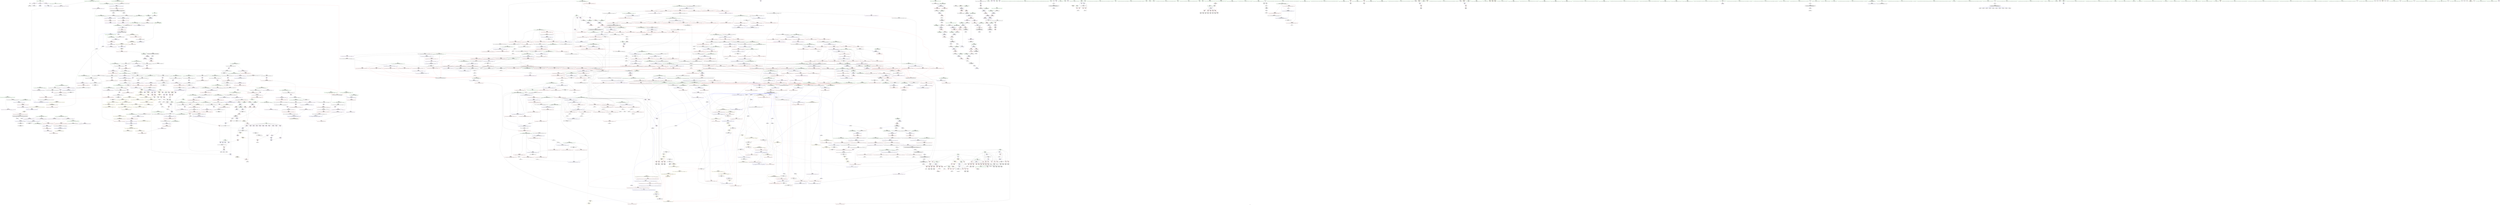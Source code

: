 digraph "SVFG" {
	label="SVFG";

	Node0x55eca0005c70 [shape=record,color=grey,label="{NodeID: 0\nNullPtr}"];
	Node0x55eca0005c70 -> Node0x55eca0357ce0[style=solid];
	Node0x55eca0005c70 -> Node0x55eca0386dc0[style=solid];
	Node0x55eca04126f0 [shape=record,color=black,label="{NodeID: 1882\nMR_379V_2 = PHI(MR_379V_3, MR_379V_1, )\npts\{16680000 \}\n}"];
	Node0x55eca04126f0 -> Node0x55eca0390370[style=dashed];
	Node0x55eca035d560 [shape=record,color=red,label="{NodeID: 775\n1150\<--1131\n\<--__result.addr\n_ZSt10__pop_heapIPiN9__gnu_cxx5__ops15_Iter_comp_iterIPFiiiEEEEvT_S7_S7_RT0_\n}"];
	Node0x55eca035d560 -> Node0x55eca038cc30[style=solid];
	Node0x55eca04c0fa0 [shape=record,color=black,label="{NodeID: 2657\n1622 = PHI(1698, )\n}"];
	Node0x55eca0353f60 [shape=record,color=purple,label="{NodeID: 443\n294\<--22\n\<--.str.1\nmain\n}"];
	Node0x55eca030d8f0 [shape=record,color=green,label="{NodeID: 111\n619\<--620\n__first.addr\<--__first.addr_field_insensitive\n_ZSt6__sortIPiN9__gnu_cxx5__ops15_Iter_comp_iterIPFiiiEEEEvT_S7_T0_\n}"];
	Node0x55eca030d8f0 -> Node0x55eca036fa70[style=solid];
	Node0x55eca030d8f0 -> Node0x55eca036fb40[style=solid];
	Node0x55eca030d8f0 -> Node0x55eca036fc10[style=solid];
	Node0x55eca030d8f0 -> Node0x55eca036fce0[style=solid];
	Node0x55eca030d8f0 -> Node0x55eca0389c40[style=solid];
	Node0x55eca0362f90 [shape=record,color=red,label="{NodeID: 886\n1618\<--1581\n\<--__first.addr\n_ZSt16__insertion_sortIPiN9__gnu_cxx5__ops15_Iter_comp_iterIPFiiiEEEEvT_S7_T0_\n|{<s0>104}}"];
	Node0x55eca0362f90:s0 -> Node0x55eca04c5f40[style=solid,color=red];
	Node0x55eca04ce5d0 [shape=record,color=black,label="{NodeID: 2768\n556 = PHI(587, )\n}"];
	Node0x55eca04ce5d0 -> Node0x55eca0389420[style=solid];
	Node0x55eca0369a90 [shape=record,color=purple,label="{NodeID: 554\n1070\<--1068\nadd.ptr\<--\n_ZSt11__make_heapIPiN9__gnu_cxx5__ops15_Iter_comp_iterIPFiiiEEEEvT_S7_RT0_\n|{<s0>64}}"];
	Node0x55eca0369a90:s0 -> Node0x55eca04c3880[style=solid,color=red];
	Node0x55eca034c610 [shape=record,color=green,label="{NodeID: 222\n1490\<--1491\n__pivot.addr\<--__pivot.addr_field_insensitive\n_ZSt21__unguarded_partitionIPiN9__gnu_cxx5__ops15_Iter_comp_iterIPFiiiEEEET_S7_S7_S7_T0_\n}"];
	Node0x55eca034c610 -> Node0x55eca0362430[style=solid];
	Node0x55eca034c610 -> Node0x55eca0362500[style=solid];
	Node0x55eca034c610 -> Node0x55eca038ef20[style=solid];
	Node0x55eca042ceb0 [shape=record,color=yellow,style=double,label="{NodeID: 2104\n235V_1 = ENCHI(MR_235V_0)\npts\{9490000 \}\nFun[_ZSt11__make_heapIPiN9__gnu_cxx5__ops15_Iter_comp_iterIPFiiiEEEEvT_S7_RT0_]}"];
	Node0x55eca042ceb0 -> Node0x55eca03866e0[style=dashed];
	Node0x55eca0388310 [shape=record,color=blue,label="{NodeID: 997\n279\<--343\nj\<--inc\nmain\n}"];
	Node0x55eca0388310 -> Node0x55eca036d9f0[style=dashed];
	Node0x55eca0388310 -> Node0x55eca036dac0[style=dashed];
	Node0x55eca0388310 -> Node0x55eca036db90[style=dashed];
	Node0x55eca0388310 -> Node0x55eca036dc60[style=dashed];
	Node0x55eca0388310 -> Node0x55eca03880a0[style=dashed];
	Node0x55eca0388310 -> Node0x55eca0388310[style=dashed];
	Node0x55eca0388310 -> Node0x55eca04171f0[style=dashed];
	Node0x55eca03bbc50 [shape=record,color=grey,label="{NodeID: 1772\n1251 = Binary(1250, 648, )\n}"];
	Node0x55eca03bbc50 -> Node0x55eca03bffd0[style=solid];
	Node0x55eca036f4c0 [shape=record,color=red,label="{NodeID: 665\n584\<--572\n\<--__a.addr\n_ZStoRRSt13_Ios_FmtflagsS_\n}"];
	Node0x55eca036f4c0 -> Node0x55eca035ab20[style=solid];
	Node0x55eca036f4c0 -> Node0x55eca0389760[style=solid];
	Node0x55eca035a640 [shape=record,color=black,label="{NodeID: 333\n398\<--397\n\<--add.ptr41\nmain\n|{<s0>19}}"];
	Node0x55eca035a640:s0 -> Node0x55eca04c4c30[style=solid,color=red];
	Node0x55eca038dd40 [shape=record,color=blue,label="{NodeID: 1108\n1317\<--1312\n__first.addr\<--__first\n_ZSt11__push_heapIPiliN9__gnu_cxx5__ops14_Iter_comp_valIPFiiiEEEEvT_T0_S8_T1_RT2_\n}"];
	Node0x55eca038dd40 -> Node0x55eca035f6b0[style=dashed];
	Node0x55eca038dd40 -> Node0x55eca035f780[style=dashed];
	Node0x55eca038dd40 -> Node0x55eca035f850[style=dashed];
	Node0x55eca038dd40 -> Node0x55eca035f920[style=dashed];
	Node0x55eca015c890 [shape=record,color=green,label="{NodeID: 1\n7\<--1\n__dso_handle\<--dummyObj\nGlob }"];
	Node0x55eca035d630 [shape=record,color=red,label="{NodeID: 776\n1161\<--1133\n\<--__comp.addr\n_ZSt10__pop_heapIPiN9__gnu_cxx5__ops15_Iter_comp_iterIPFiiiEEEEvT_S7_S7_RT0_\n}"];
	Node0x55eca035d630 -> Node0x55eca0351380[style=solid];
	Node0x55eca04c10b0 [shape=record,color=black,label="{NodeID: 2658\n1625 = PHI(1169, )\n}"];
	Node0x55eca04c10b0 -> Node0x55eca0363950[style=solid];
	Node0x55eca0354030 [shape=record,color=purple,label="{NodeID: 444\n299\<--25\n\<--.str.2\nmain\n}"];
	Node0x55eca030d9c0 [shape=record,color=green,label="{NodeID: 112\n621\<--622\n__last.addr\<--__last.addr_field_insensitive\n_ZSt6__sortIPiN9__gnu_cxx5__ops15_Iter_comp_iterIPFiiiEEEEvT_S7_T0_\n}"];
	Node0x55eca030d9c0 -> Node0x55eca036fdb0[style=solid];
	Node0x55eca030d9c0 -> Node0x55eca036fe80[style=solid];
	Node0x55eca030d9c0 -> Node0x55eca036ff50[style=solid];
	Node0x55eca030d9c0 -> Node0x55eca0370020[style=solid];
	Node0x55eca030d9c0 -> Node0x55eca0389d10[style=solid];
	Node0x55eca0363060 [shape=record,color=red,label="{NodeID: 887\n1627\<--1581\n\<--__first.addr\n_ZSt16__insertion_sortIPiN9__gnu_cxx5__ops15_Iter_comp_iterIPFiiiEEEEvT_S7_T0_\n}"];
	Node0x55eca0363060 -> Node0x55eca038fcf0[style=solid];
	Node0x55eca04ce6e0 [shape=record,color=black,label="{NodeID: 2769\n581 = PHI(600, )\n}"];
	Node0x55eca04ce6e0 -> Node0x55eca0389760[style=solid];
	Node0x55eca0369b60 [shape=record,color=purple,label="{NodeID: 555\n1221\<--1219\nadd.ptr\<--\n_ZSt13__adjust_heapIPiliN9__gnu_cxx5__ops15_Iter_comp_iterIPFiiiEEEEvT_T0_S8_T1_T2_\n|{<s0>73}}"];
	Node0x55eca0369b60:s0 -> Node0x55eca04c81b0[style=solid,color=red];
	Node0x55eca034c6e0 [shape=record,color=green,label="{NodeID: 223\n1535\<--1536\n__a.addr\<--__a.addr_field_insensitive\n_ZSt9iter_swapIPiS0_EvT_T0_\n}"];
	Node0x55eca034c6e0 -> Node0x55eca03625d0[style=solid];
	Node0x55eca034c6e0 -> Node0x55eca038f330[style=solid];
	Node0x55eca03883e0 [shape=record,color=blue,label="{NodeID: 998\n277\<--348\ni\<--inc21\nmain\n}"];
	Node0x55eca03883e0 -> Node0x55eca036d6b0[style=dashed];
	Node0x55eca03883e0 -> Node0x55eca036d780[style=dashed];
	Node0x55eca03883e0 -> Node0x55eca036d850[style=dashed];
	Node0x55eca03883e0 -> Node0x55eca036d920[style=dashed];
	Node0x55eca03883e0 -> Node0x55eca03883e0[style=dashed];
	Node0x55eca03883e0 -> Node0x55eca0416cf0[style=dashed];
	Node0x55eca03bbdd0 [shape=record,color=grey,label="{NodeID: 1773\n1250 = Binary(1249, 648, )\n}"];
	Node0x55eca03bbdd0 -> Node0x55eca03bbc50[style=solid];
	Node0x55eca036f590 [shape=record,color=red,label="{NodeID: 666\n580\<--574\n\<--__b.addr\n_ZStoRRSt13_Ios_FmtflagsS_\n|{<s0>32}}"];
	Node0x55eca036f590:s0 -> Node0x55eca04d19b0[style=solid,color=red];
	Node0x55eca035a710 [shape=record,color=black,label="{NodeID: 334\n467\<--485\n_ZNSt8ios_base9precisionEl_ret\<--\n_ZNSt8ios_base9precisionEl\n|{<s0>19}}"];
	Node0x55eca035a710:s0 -> Node0x55eca04cd7b0[style=solid,color=blue];
	Node0x55eca038de10 [shape=record,color=blue,label="{NodeID: 1109\n1319\<--1313\n__holeIndex.addr\<--__holeIndex\n_ZSt11__push_heapIPiliN9__gnu_cxx5__ops14_Iter_comp_valIPFiiiEEEEvT_T0_S8_T1_RT2_\n}"];
	Node0x55eca038de10 -> Node0x55eca035f9f0[style=dashed];
	Node0x55eca038de10 -> Node0x55eca0414ef0[style=dashed];
	Node0x55eca0012d80 [shape=record,color=green,label="{NodeID: 2\n9\<--1\n\<--dummyObj\nCan only get source location for instruction, argument, global var or function.|{<s0>21}}"];
	Node0x55eca0012d80:s0 -> Node0x55eca04c1df0[style=solid,color=red];
	Node0x55eca04130f0 [shape=record,color=black,label="{NodeID: 1884\nMR_10V_2 = PHI(MR_10V_3, MR_10V_1, )\npts\{17 \}\n|{<s0>55|<s1>63|<s2>63|<s3>63}}"];
	Node0x55eca04130f0:s0 -> Node0x55eca044d420[style=dashed,color=blue];
	Node0x55eca04130f0:s1 -> Node0x55eca035d700[style=dashed,color=red];
	Node0x55eca04130f0:s2 -> Node0x55eca035d7d0[style=dashed,color=red];
	Node0x55eca04130f0:s3 -> Node0x55eca038cc30[style=dashed,color=red];
	Node0x55eca035d700 [shape=record,color=red,label="{NodeID: 777\n1145\<--1144\n\<--call\n_ZSt10__pop_heapIPiN9__gnu_cxx5__ops15_Iter_comp_iterIPFiiiEEEEvT_S7_S7_RT0_\n}"];
	Node0x55eca035d700 -> Node0x55eca038cb60[style=solid];
	Node0x55eca04c1220 [shape=record,color=black,label="{NodeID: 2659\n1636 = PHI(1767, )\n}"];
	Node0x55eca04c1220 -> Node0x55eca038fe90[style=solid];
	Node0x55eca0354100 [shape=record,color=purple,label="{NodeID: 445\n300\<--27\n\<--.str.3\nmain\n}"];
	Node0x55eca030da90 [shape=record,color=green,label="{NodeID: 113\n623\<--624\nagg.tmp\<--agg.tmp_field_insensitive\n_ZSt6__sortIPiN9__gnu_cxx5__ops15_Iter_comp_iterIPFiiiEEEEvT_S7_T0_\n}"];
	Node0x55eca030da90 -> Node0x55eca035af30[style=solid];
	Node0x55eca030da90 -> Node0x55eca0354e90[style=solid];
	Node0x55eca0363130 [shape=record,color=red,label="{NodeID: 888\n1598\<--1583\n\<--__last.addr\n_ZSt16__insertion_sortIPiN9__gnu_cxx5__ops15_Iter_comp_iterIPFiiiEEEEvT_S7_T0_\n}"];
	Node0x55eca0363130 -> Node0x55eca03c0ed0[style=solid];
	Node0x55eca04ce7f0 [shape=record,color=black,label="{NodeID: 2770\n1534 = PHI(1437, 1447, 1451, 1461, 1469, 1473, 1526, )\n1st arg _ZSt9iter_swapIPiS0_EvT_T0_ }"];
	Node0x55eca04ce7f0 -> Node0x55eca038f400[style=solid];
	Node0x55eca0369c30 [shape=record,color=purple,label="{NodeID: 556\n1225\<--1222\nadd.ptr2\<--\n_ZSt13__adjust_heapIPiliN9__gnu_cxx5__ops15_Iter_comp_iterIPFiiiEEEEvT_T0_S8_T1_T2_\n|{<s0>73}}"];
	Node0x55eca0369c30:s0 -> Node0x55eca04c8530[style=solid,color=red];
	Node0x55eca034c7b0 [shape=record,color=green,label="{NodeID: 224\n1537\<--1538\n__b.addr\<--__b.addr_field_insensitive\n_ZSt9iter_swapIPiS0_EvT_T0_\n}"];
	Node0x55eca034c7b0 -> Node0x55eca03626a0[style=solid];
	Node0x55eca034c7b0 -> Node0x55eca038f400[style=solid];
	Node0x55eca042d070 [shape=record,color=yellow,style=double,label="{NodeID: 2106\n263V_1 = ENCHI(MR_263V_0)\npts\{1136 1191 1324 1555 1588 1730 \}\nFun[_ZSt11__make_heapIPiN9__gnu_cxx5__ops15_Iter_comp_iterIPFiiiEEEEvT_S7_RT0_]}"];
	Node0x55eca042d070 -> Node0x55eca03742c0[style=dashed];
	Node0x55eca042d070 -> Node0x55eca0374390[style=dashed];
	Node0x55eca03884b0 [shape=record,color=blue,label="{NodeID: 999\n281\<--9\ni23\<--\nmain\n}"];
	Node0x55eca03884b0 -> Node0x55eca036dd30[style=dashed];
	Node0x55eca03884b0 -> Node0x55eca036de00[style=dashed];
	Node0x55eca03884b0 -> Node0x55eca036ded0[style=dashed];
	Node0x55eca03884b0 -> Node0x55eca036dfa0[style=dashed];
	Node0x55eca03884b0 -> Node0x55eca036e070[style=dashed];
	Node0x55eca03884b0 -> Node0x55eca036e140[style=dashed];
	Node0x55eca03884b0 -> Node0x55eca0388650[style=dashed];
	Node0x55eca03884b0 -> Node0x55eca04176f0[style=dashed];
	Node0x55eca03bbf50 [shape=record,color=grey,label="{NodeID: 1774\n1245 = Binary(1244, 194, )\n}"];
	Node0x55eca03bbf50 -> Node0x55eca03c0150[style=solid];
	Node0x55eca036f660 [shape=record,color=red,label="{NodeID: 667\n579\<--578\n\<--\n_ZStoRRSt13_Ios_FmtflagsS_\n|{<s0>32}}"];
	Node0x55eca036f660:s0 -> Node0x55eca04d1870[style=solid,color=red];
	Node0x55eca035a7e0 [shape=record,color=black,label="{NodeID: 335\n490\<--501\n_ZSt5fixedRSt8ios_base_ret\<--\n_ZSt5fixedRSt8ios_base\n}"];
	Node0x55eca038dee0 [shape=record,color=blue,label="{NodeID: 1110\n1321\<--1314\n__topIndex.addr\<--__topIndex\n_ZSt11__push_heapIPiliN9__gnu_cxx5__ops14_Iter_comp_valIPFiiiEEEEvT_T0_S8_T1_RT2_\n}"];
	Node0x55eca038dee0 -> Node0x55eca035fe00[style=dashed];
	Node0x55eca0146240 [shape=record,color=green,label="{NodeID: 3\n20\<--1\n.str\<--dummyObj\nGlob }"];
	Node0x55eca04135f0 [shape=record,color=black,label="{NodeID: 1885\nMR_240V_3 = PHI(MR_240V_4, MR_240V_2, )\npts\{1001 \}\n}"];
	Node0x55eca04135f0 -> Node0x55eca0373420[style=dashed];
	Node0x55eca04135f0 -> Node0x55eca03734f0[style=dashed];
	Node0x55eca04135f0 -> Node0x55eca038be60[style=dashed];
	Node0x55eca035d7d0 [shape=record,color=red,label="{NodeID: 778\n1149\<--1148\n\<--call1\n_ZSt10__pop_heapIPiN9__gnu_cxx5__ops15_Iter_comp_iterIPFiiiEEEEvT_S7_S7_RT0_\n}"];
	Node0x55eca035d7d0 -> Node0x55eca038cc30[style=solid];
	Node0x55eca04c1360 [shape=record,color=black,label="{NodeID: 2660\n1686 = PHI(1767, )\n}"];
	Node0x55eca04c1360 -> Node0x55eca0390440[style=solid];
	Node0x55eca03541d0 [shape=record,color=purple,label="{NodeID: 446\n375\<--34\n\<--.str.4\nmain\n}"];
	Node0x55eca030db60 [shape=record,color=green,label="{NodeID: 114\n625\<--626\nagg.tmp2\<--agg.tmp2_field_insensitive\n_ZSt6__sortIPiN9__gnu_cxx5__ops15_Iter_comp_iterIPFiiiEEEEvT_S7_T0_\n}"];
	Node0x55eca030db60 -> Node0x55eca035b000[style=solid];
	Node0x55eca030db60 -> Node0x55eca0364fd0[style=solid];
	Node0x55eca0363200 [shape=record,color=red,label="{NodeID: 889\n1607\<--1583\n\<--__last.addr\n_ZSt16__insertion_sortIPiN9__gnu_cxx5__ops15_Iter_comp_iterIPFiiiEEEEvT_S7_T0_\n}"];
	Node0x55eca0363200 -> Node0x55eca03c0d50[style=solid];
	Node0x55eca04cee10 [shape=record,color=black,label="{NodeID: 2771\n614 = PHI(453, )\n0th arg _ZSt6__sortIPiN9__gnu_cxx5__ops15_Iter_comp_iterIPFiiiEEEEvT_S7_T0_ }"];
	Node0x55eca04cee10 -> Node0x55eca0389c40[style=solid];
	Node0x55eca0369d00 [shape=record,color=purple,label="{NodeID: 557\n1234\<--1232\nadd.ptr3\<--\n_ZSt13__adjust_heapIPiliN9__gnu_cxx5__ops15_Iter_comp_iterIPFiiiEEEEvT_T0_S8_T1_T2_\n|{<s0>74}}"];
	Node0x55eca0369d00:s0 -> Node0x55eca04c3880[style=solid,color=red];
	Node0x55eca034c880 [shape=record,color=green,label="{NodeID: 225\n1544\<--1545\n_ZSt4swapIiENSt9enable_ifIXsr6__and_ISt6__not_ISt15__is_tuple_likeIT_EESt21is_move_constructibleIS3_ESt18is_move_assignableIS3_EEE5valueEvE4typeERS3_SC_\<--_ZSt4swapIiENSt9enable_ifIXsr6__and_ISt6__not_ISt15__is_tuple_likeIT_EESt21is_move_constructibleIS3_ESt18is_move_assignableIS3_EEE5valueEvE4typeERS3_SC__field_insensitive\n}"];
	Node0x55eca042d210 [shape=record,color=yellow,style=double,label="{NodeID: 2107\n10V_1 = ENCHI(MR_10V_0)\npts\{17 \}\nFun[_ZSt22__copy_move_backward_aILb1EPiS0_ET1_T0_S2_S1_]|{<s0>125|<s1>125|<s2>125}}"];
	Node0x55eca042d210:s0 -> Node0x55eca0386a20[style=dashed,color=red];
	Node0x55eca042d210:s1 -> Node0x55eca0391b00[style=dashed,color=red];
	Node0x55eca042d210:s2 -> Node0x55eca04158f0[style=dashed,color=red];
	Node0x55eca0388580 [shape=record,color=blue,label="{NodeID: 1000\n368\<--365\narrayidx34\<--\nmain\n}"];
	Node0x55eca0388580 -> Node0x55eca040d1f0[style=dashed];
	Node0x55eca03bc0d0 [shape=record,color=grey,label="{NodeID: 1775\n1224 = Binary(1223, 194, )\n}"];
	Node0x55eca036f730 [shape=record,color=red,label="{NodeID: 668\n596\<--590\n\<--__a.addr\n_ZStanSt13_Ios_FmtflagsS_\n}"];
	Node0x55eca036f730 -> Node0x55eca03bda50[style=solid];
	Node0x55eca035a8b0 [shape=record,color=black,label="{NodeID: 336\n506\<--542\n_ZNSt8ios_base4setfESt13_Ios_FmtflagsS0__ret\<--\n_ZNSt8ios_base4setfESt13_Ios_FmtflagsS0_\n|{<s0>26}}"];
	Node0x55eca035a8b0:s0 -> Node0x55eca04cdf30[style=solid,color=blue];
	Node0x55eca038dfb0 [shape=record,color=blue,label="{NodeID: 1111\n1323\<--1315\n__value.addr\<--__value\n_ZSt11__push_heapIPiliN9__gnu_cxx5__ops14_Iter_comp_valIPFiiiEEEEvT_T0_S8_T1_RT2_\n|{|<s2>81}}"];
	Node0x55eca038dfb0 -> Node0x55eca0360210[style=dashed];
	Node0x55eca038dfb0 -> Node0x55eca03602e0[style=dashed];
	Node0x55eca038dfb0:s2 -> Node0x55eca042d7b0[style=dashed,color=red];
	Node0x55eca0141be0 [shape=record,color=green,label="{NodeID: 4\n22\<--1\n.str.1\<--dummyObj\nGlob }"];
	Node0x55eca035d8a0 [shape=record,color=red,label="{NodeID: 779\n1160\<--1159\n\<--call2\n_ZSt10__pop_heapIPiN9__gnu_cxx5__ops15_Iter_comp_iterIPFiiiEEEEvT_S7_S7_RT0_\n|{<s0>72}}"];
	Node0x55eca035d8a0:s0 -> Node0x55eca04c2cf0[style=solid,color=red];
	Node0x55eca04c14a0 [shape=record,color=black,label="{NodeID: 2661\n1913 = PHI()\n}"];
	Node0x55eca04c14a0 -> Node0x55eca03c0bd0[style=solid];
	Node0x55eca03542a0 [shape=record,color=purple,label="{NodeID: 447\n383\<--36\n\<--.str.5\nmain\n}"];
	Node0x55eca034cd20 [shape=record,color=green,label="{NodeID: 115\n645\<--646\n_ZSt4__lgl\<--_ZSt4__lgl_field_insensitive\n}"];
	Node0x55eca0402e10 [shape=record,color=yellow,style=double,label="{NodeID: 1997\n324V_1 = ENCHI(MR_324V_0)\npts\{677 1939 11830000 17720000 \}\nFun[_ZN9__gnu_cxx5__ops14_Iter_comp_valIPFiiiEEC2EONS0_15_Iter_comp_iterIS3_EE]}"];
	Node0x55eca0402e10 -> Node0x55eca035f5e0[style=dashed];
	Node0x55eca03632d0 [shape=record,color=red,label="{NodeID: 890\n1606\<--1585\n\<--__i\n_ZSt16__insertion_sortIPiN9__gnu_cxx5__ops15_Iter_comp_iterIPFiiiEEEEvT_S7_T0_\n}"];
	Node0x55eca03632d0 -> Node0x55eca03c0d50[style=solid];
	Node0x55eca04cef20 [shape=record,color=black,label="{NodeID: 2772\n615 = PHI(454, )\n1st arg _ZSt6__sortIPiN9__gnu_cxx5__ops15_Iter_comp_iterIPFiiiEEEEvT_S7_T0_ }"];
	Node0x55eca04cef20 -> Node0x55eca0389d10[style=solid];
	Node0x55eca0369dd0 [shape=record,color=purple,label="{NodeID: 558\n1239\<--1237\nadd.ptr5\<--\n_ZSt13__adjust_heapIPiliN9__gnu_cxx5__ops15_Iter_comp_iterIPFiiiEEEEvT_T0_S8_T1_T2_\n}"];
	Node0x55eca0369dd0 -> Node0x55eca038d5f0[style=solid];
	Node0x55eca034c980 [shape=record,color=green,label="{NodeID: 226\n1550\<--1551\n__a.addr\<--__a.addr_field_insensitive\n_ZSt4swapIiENSt9enable_ifIXsr6__and_ISt6__not_ISt15__is_tuple_likeIT_EESt21is_move_constructibleIS3_ESt18is_move_assignableIS3_EEE5valueEvE4typeERS3_SC_\n}"];
	Node0x55eca034c980 -> Node0x55eca0362770[style=solid];
	Node0x55eca034c980 -> Node0x55eca0362840[style=solid];
	Node0x55eca034c980 -> Node0x55eca038f4d0[style=solid];
	Node0x55eca0388650 [shape=record,color=blue,label="{NodeID: 1001\n281\<--372\ni23\<--inc36\nmain\n}"];
	Node0x55eca0388650 -> Node0x55eca036dd30[style=dashed];
	Node0x55eca0388650 -> Node0x55eca036de00[style=dashed];
	Node0x55eca0388650 -> Node0x55eca036ded0[style=dashed];
	Node0x55eca0388650 -> Node0x55eca036dfa0[style=dashed];
	Node0x55eca0388650 -> Node0x55eca036e070[style=dashed];
	Node0x55eca0388650 -> Node0x55eca036e140[style=dashed];
	Node0x55eca0388650 -> Node0x55eca0388650[style=dashed];
	Node0x55eca0388650 -> Node0x55eca04176f0[style=dashed];
	Node0x55eca03bc250 [shape=record,color=grey,label="{NodeID: 1776\n1216 = Binary(1215, 194, )\n}"];
	Node0x55eca03bc250 -> Node0x55eca03bc3d0[style=solid];
	Node0x55eca036f800 [shape=record,color=red,label="{NodeID: 669\n597\<--592\n\<--__b.addr\n_ZStanSt13_Ios_FmtflagsS_\n}"];
	Node0x55eca036f800 -> Node0x55eca03bda50[style=solid];
	Node0x55eca035a980 [shape=record,color=black,label="{NodeID: 337\n544\<--557\n_ZStaNRSt13_Ios_FmtflagsS__ret\<--\n_ZStaNRSt13_Ios_FmtflagsS_\n|{<s0>28}}"];
	Node0x55eca035a980:s0 -> Node0x55eca04ce240[style=solid,color=blue];
	Node0x55eca038e080 [shape=record,color=blue,label="{NodeID: 1112\n1325\<--1316\n__comp.addr\<--__comp\n_ZSt11__push_heapIPiliN9__gnu_cxx5__ops14_Iter_comp_valIPFiiiEEEEvT_T0_S8_T1_RT2_\n}"];
	Node0x55eca038e080 -> Node0x55eca035fed0[style=dashed];
	Node0x55eca01414f0 [shape=record,color=green,label="{NodeID: 5\n24\<--1\nstdin\<--dummyObj\nGlob }"];
	Node0x55eca0413ff0 [shape=record,color=black,label="{NodeID: 1887\nMR_10V_6 = PHI(MR_10V_3, MR_10V_2, )\npts\{17 \}\n|{<s0>35|<s1>45}}"];
	Node0x55eca0413ff0:s0 -> Node0x55eca044c500[style=dashed,color=blue];
	Node0x55eca0413ff0:s1 -> Node0x55eca040dbf0[style=dashed,color=blue];
	Node0x55eca035d970 [shape=record,color=red,label="{NodeID: 780\n1166\<--1165\n\<--coerce.dive\n_ZSt10__pop_heapIPiN9__gnu_cxx5__ops15_Iter_comp_iterIPFiiiEEEEvT_S7_S7_RT0_\n|{<s0>72}}"];
	Node0x55eca035d970:s0 -> Node0x55eca04c2e70[style=solid,color=red];
	Node0x55eca04c1570 [shape=record,color=black,label="{NodeID: 2662\n1929 = PHI(1376, )\n}"];
	Node0x55eca04c1570 -> Node0x55eca0385b80[style=solid];
	Node0x55eca0354370 [shape=record,color=purple,label="{NodeID: 448\n413\<--38\n\<--.str.6\nmain\n}"];
	Node0x55eca034ce20 [shape=record,color=green,label="{NodeID: 116\n653\<--654\nllvm.memcpy.p0i8.p0i8.i64\<--llvm.memcpy.p0i8.p0i8.i64_field_insensitive\n}"];
	Node0x55eca03633a0 [shape=record,color=red,label="{NodeID: 891\n1610\<--1585\n\<--__i\n_ZSt16__insertion_sortIPiN9__gnu_cxx5__ops15_Iter_comp_iterIPFiiiEEEEvT_S7_T0_\n|{<s0>102}}"];
	Node0x55eca03633a0:s0 -> Node0x55eca04c81b0[style=solid,color=red];
	Node0x55eca04cf030 [shape=record,color=black,label="{NodeID: 2773\n616 = PHI(462, )\n2nd arg _ZSt6__sortIPiN9__gnu_cxx5__ops15_Iter_comp_iterIPFiiiEEEEvT_S7_T0_ }"];
	Node0x55eca04cf030 -> Node0x55eca0389b70[style=solid];
	Node0x55eca0369ea0 [shape=record,color=purple,label="{NodeID: 559\n1261\<--1258\nadd.ptr14\<--\n_ZSt13__adjust_heapIPiliN9__gnu_cxx5__ops15_Iter_comp_iterIPFiiiEEEEvT_T0_S8_T1_T2_\n|{<s0>75}}"];
	Node0x55eca0369ea0:s0 -> Node0x55eca04c3880[style=solid,color=red];
	Node0x55eca034ca50 [shape=record,color=green,label="{NodeID: 227\n1552\<--1553\n__b.addr\<--__b.addr_field_insensitive\n_ZSt4swapIiENSt9enable_ifIXsr6__and_ISt6__not_ISt15__is_tuple_likeIT_EESt21is_move_constructibleIS3_ESt18is_move_assignableIS3_EEE5valueEvE4typeERS3_SC_\n}"];
	Node0x55eca034ca50 -> Node0x55eca0362910[style=solid];
	Node0x55eca034ca50 -> Node0x55eca03629e0[style=solid];
	Node0x55eca034ca50 -> Node0x55eca038f5a0[style=solid];
	Node0x55eca0388720 [shape=record,color=blue,label="{NodeID: 1002\n273\<--417\nT\<--inc48\nmain\n}"];
	Node0x55eca0388720 -> Node0x55eca04167f0[style=dashed];
	Node0x55eca03bc3d0 [shape=record,color=grey,label="{NodeID: 1777\n1217 = Binary(648, 1216, )\n}"];
	Node0x55eca03bc3d0 -> Node0x55eca038d450[style=solid];
	Node0x55eca036f8d0 [shape=record,color=red,label="{NodeID: 670\n609\<--603\n\<--__a.addr\n_ZStorSt13_Ios_FmtflagsS_\n}"];
	Node0x55eca036f8d0 -> Node0x55eca03bd750[style=solid];
	Node0x55eca035aa50 [shape=record,color=black,label="{NodeID: 338\n560\<--566\n_ZStcoSt13_Ios_Fmtflags_ret\<--neg\n_ZStcoSt13_Ios_Fmtflags\n|{<s0>27}}"];
	Node0x55eca035aa50:s0 -> Node0x55eca04ce040[style=solid,color=blue];
	Node0x55eca038e150 [shape=record,color=blue,label="{NodeID: 1113\n1327\<--1336\n__parent\<--div\n_ZSt11__push_heapIPiliN9__gnu_cxx5__ops14_Iter_comp_valIPFiiiEEEEvT_T0_S8_T1_RT2_\n}"];
	Node0x55eca038e150 -> Node0x55eca04153f0[style=dashed];
	Node0x55eca02ddba0 [shape=record,color=green,label="{NodeID: 6\n25\<--1\n.str.2\<--dummyObj\nGlob }"];
	Node0x55eca04144f0 [shape=record,color=black,label="{NodeID: 1888\nMR_179V_3 = PHI(MR_179V_2, MR_179V_1, )\npts\{7030000 \}\n}"];
	Node0x55eca035da40 [shape=record,color=red,label="{NodeID: 781\n1174\<--1171\n\<--__t.addr\n_ZSt4moveIRiEONSt16remove_referenceIT_E4typeEOS2_\n}"];
	Node0x55eca035da40 -> Node0x55eca0351450[style=solid];
	Node0x55eca04c16e0 [shape=record,color=black,label="{NodeID: 2663\n1944 = PHI(1376, )\n}"];
	Node0x55eca04c16e0 -> Node0x55eca0385d20[style=solid];
	Node0x55eca0354440 [shape=record,color=purple,label="{NodeID: 449\n1952\<--40\nllvm.global_ctors_0\<--llvm.global_ctors\nGlob }"];
	Node0x55eca0354440 -> Node0x55eca0386bc0[style=solid];
	Node0x55eca034cf20 [shape=record,color=green,label="{NodeID: 117\n658\<--659\n_ZSt16__introsort_loopIPilN9__gnu_cxx5__ops15_Iter_comp_iterIPFiiiEEEEvT_S7_T0_T1_\<--_ZSt16__introsort_loopIPilN9__gnu_cxx5__ops15_Iter_comp_iterIPFiiiEEEEvT_S7_T0_T1__field_insensitive\n}"];
	Node0x55eca0363470 [shape=record,color=red,label="{NodeID: 892\n1614\<--1585\n\<--__i\n_ZSt16__insertion_sortIPiN9__gnu_cxx5__ops15_Iter_comp_iterIPFiiiEEEEvT_S7_T0_\n|{<s0>103}}"];
	Node0x55eca0363470:s0 -> Node0x55eca04c3880[style=solid,color=red];
	Node0x55eca04cf140 [shape=record,color=black,label="{NodeID: 2774\n1027 = PHI(963, )\n0th arg _ZSt11__make_heapIPiN9__gnu_cxx5__ops15_Iter_comp_iterIPFiiiEEEEvT_S7_RT0_ }"];
	Node0x55eca04cf140 -> Node0x55eca038bf30[style=solid];
	Node0x55eca0369f70 [shape=record,color=purple,label="{NodeID: 560\n1266\<--1264\nadd.ptr16\<--\n_ZSt13__adjust_heapIPiliN9__gnu_cxx5__ops15_Iter_comp_iterIPFiiiEEEEvT_T0_S8_T1_T2_\n}"];
	Node0x55eca0369f70 -> Node0x55eca038d860[style=solid];
	Node0x55eca034cb20 [shape=record,color=green,label="{NodeID: 228\n1554\<--1555\n__tmp\<--__tmp_field_insensitive\n_ZSt4swapIiENSt9enable_ifIXsr6__and_ISt6__not_ISt15__is_tuple_likeIT_EESt21is_move_constructibleIS3_ESt18is_move_assignableIS3_EEE5valueEvE4typeERS3_SC_\n|{|<s1>101}}"];
	Node0x55eca034cb20 -> Node0x55eca038f670[style=solid];
	Node0x55eca034cb20:s1 -> Node0x55eca04c3880[style=solid,color=red];
	Node0x55eca03887f0 [shape=record,color=blue,label="{NodeID: 1003\n442\<--439\n__first.addr\<--__first\n_ZSt4sortIPiPFiiiEEvT_S3_T0_\n}"];
	Node0x55eca03887f0 -> Node0x55eca036e2e0[style=dashed];
	Node0x55eca03bc550 [shape=record,color=grey,label="{NodeID: 1778\n1211 = Binary(1210, 194, )\n}"];
	Node0x55eca03bc550 -> Node0x55eca03bc6d0[style=solid];
	Node0x55eca036f9a0 [shape=record,color=red,label="{NodeID: 671\n610\<--605\n\<--__b.addr\n_ZStorSt13_Ios_FmtflagsS_\n}"];
	Node0x55eca036f9a0 -> Node0x55eca03bd750[style=solid];
	Node0x55eca035ab20 [shape=record,color=black,label="{NodeID: 339\n569\<--584\n_ZStoRRSt13_Ios_FmtflagsS__ret\<--\n_ZStoRRSt13_Ios_FmtflagsS_\n|{<s0>30}}"];
	Node0x55eca035ab20:s0 -> Node0x55eca04ce4c0[style=solid,color=blue];
	Node0x55eca038e220 [shape=record,color=blue,label="{NodeID: 1114\n1360\<--1357\nadd.ptr3\<--\n_ZSt11__push_heapIPiliN9__gnu_cxx5__ops14_Iter_comp_valIPFiiiEEEEvT_T0_S8_T1_RT2_\n}"];
	Node0x55eca038e220 -> Node0x55eca04149f0[style=dashed];
	Node0x55eca02de2b0 [shape=record,color=green,label="{NodeID: 7\n27\<--1\n.str.3\<--dummyObj\nGlob }"];
	Node0x55eca04149f0 [shape=record,color=black,label="{NodeID: 1889\nMR_10V_2 = PHI(MR_10V_3, MR_10V_1, )\npts\{17 \}\n|{|<s4>81}}"];
	Node0x55eca04149f0 -> Node0x55eca0360210[style=dashed];
	Node0x55eca04149f0 -> Node0x55eca03602e0[style=dashed];
	Node0x55eca04149f0 -> Node0x55eca038e220[style=dashed];
	Node0x55eca04149f0 -> Node0x55eca038e490[style=dashed];
	Node0x55eca04149f0:s4 -> Node0x55eca042d6a0[style=dashed,color=red];
	Node0x55eca035db10 [shape=record,color=red,label="{NodeID: 782\n1219\<--1184\n\<--__first.addr\n_ZSt13__adjust_heapIPiliN9__gnu_cxx5__ops15_Iter_comp_iterIPFiiiEEEEvT_T0_S8_T1_T2_\n}"];
	Node0x55eca035db10 -> Node0x55eca0369b60[style=solid];
	Node0x55eca04c1820 [shape=record,color=black,label="{NodeID: 2664\n1409 = PHI(919, )\n2nd arg _ZSt22__move_median_to_firstIPiN9__gnu_cxx5__ops15_Iter_comp_iterIPFiiiEEEEvT_S7_S7_S7_T0_ }"];
	Node0x55eca04c1820 -> Node0x55eca038eb10[style=solid];
	Node0x55eca0354540 [shape=record,color=purple,label="{NodeID: 450\n1953\<--40\nllvm.global_ctors_1\<--llvm.global_ctors\nGlob }"];
	Node0x55eca0354540 -> Node0x55eca0386cc0[style=solid];
	Node0x55eca034d020 [shape=record,color=green,label="{NodeID: 118\n668\<--669\n_ZSt22__final_insertion_sortIPiN9__gnu_cxx5__ops15_Iter_comp_iterIPFiiiEEEEvT_S7_T0_\<--_ZSt22__final_insertion_sortIPiN9__gnu_cxx5__ops15_Iter_comp_iterIPFiiiEEEEvT_S7_T0__field_insensitive\n}"];
	Node0x55eca0363540 [shape=record,color=red,label="{NodeID: 893\n1619\<--1585\n\<--__i\n_ZSt16__insertion_sortIPiN9__gnu_cxx5__ops15_Iter_comp_iterIPFiiiEEEEvT_S7_T0_\n|{<s0>104}}"];
	Node0x55eca0363540:s0 -> Node0x55eca04c6050[style=solid,color=red];
	Node0x55eca04cf250 [shape=record,color=black,label="{NodeID: 2775\n1028 = PHI(964, )\n1st arg _ZSt11__make_heapIPiN9__gnu_cxx5__ops15_Iter_comp_iterIPFiiiEEEEvT_S7_RT0_ }"];
	Node0x55eca04cf250 -> Node0x55eca038c000[style=solid];
	Node0x55eca036a040 [shape=record,color=purple,label="{NodeID: 561\n1346\<--1344\nadd.ptr\<--\n_ZSt11__push_heapIPiliN9__gnu_cxx5__ops14_Iter_comp_valIPFiiiEEEEvT_T0_S8_T1_RT2_\n|{<s0>81}}"];
	Node0x55eca036a040:s0 -> Node0x55eca04cf8b0[style=solid,color=red];
	Node0x55eca034cbf0 [shape=record,color=green,label="{NodeID: 229\n1579\<--1580\n__comp\<--__comp_field_insensitive\n_ZSt16__insertion_sortIPiN9__gnu_cxx5__ops15_Iter_comp_iterIPFiiiEEEEvT_S7_T0_\n|{|<s2>102}}"];
	Node0x55eca034cbf0 -> Node0x55eca0351860[style=solid];
	Node0x55eca034cbf0 -> Node0x55eca0368230[style=solid];
	Node0x55eca034cbf0:s2 -> Node0x55eca04c7a40[style=solid,color=red];
	Node0x55eca03888c0 [shape=record,color=blue,label="{NodeID: 1004\n444\<--440\n__last.addr\<--__last\n_ZSt4sortIPiPFiiiEEvT_S3_T0_\n}"];
	Node0x55eca03888c0 -> Node0x55eca036e3b0[style=dashed];
	Node0x55eca03bc6d0 [shape=record,color=grey,label="{NodeID: 1779\n1212 = Binary(1211, 648, )\n}"];
	Node0x55eca03bc6d0 -> Node0x55eca03c02d0[style=solid];
	Node0x55eca036fa70 [shape=record,color=red,label="{NodeID: 672\n631\<--619\n\<--__first.addr\n_ZSt6__sortIPiN9__gnu_cxx5__ops15_Iter_comp_iterIPFiiiEEEEvT_S7_T0_\n}"];
	Node0x55eca036fa70 -> Node0x55eca03c1350[style=solid];
	Node0x55eca035abf0 [shape=record,color=black,label="{NodeID: 340\n587\<--598\n_ZStanSt13_Ios_FmtflagsS__ret\<--and\n_ZStanSt13_Ios_FmtflagsS_\n|{<s0>29|<s1>31}}"];
	Node0x55eca035abf0:s0 -> Node0x55eca04ce350[style=solid,color=blue];
	Node0x55eca035abf0:s1 -> Node0x55eca04ce5d0[style=solid,color=blue];
	Node0x55eca038e2f0 [shape=record,color=blue,label="{NodeID: 1115\n1319\<--1362\n__holeIndex.addr\<--\n_ZSt11__push_heapIPiliN9__gnu_cxx5__ops14_Iter_comp_valIPFiiiEEEEvT_T0_S8_T1_RT2_\n}"];
	Node0x55eca038e2f0 -> Node0x55eca035fc60[style=dashed];
	Node0x55eca038e2f0 -> Node0x55eca0414ef0[style=dashed];
	Node0x55eca02de340 [shape=record,color=green,label="{NodeID: 8\n29\<--1\nstdout\<--dummyObj\nGlob }"];
	Node0x55eca0414ef0 [shape=record,color=black,label="{NodeID: 1890\nMR_329V_3 = PHI(MR_329V_4, MR_329V_2, )\npts\{1320 \}\n}"];
	Node0x55eca0414ef0 -> Node0x55eca035fac0[style=dashed];
	Node0x55eca0414ef0 -> Node0x55eca035fb90[style=dashed];
	Node0x55eca0414ef0 -> Node0x55eca035fd30[style=dashed];
	Node0x55eca0414ef0 -> Node0x55eca038e2f0[style=dashed];
	Node0x55eca035dbe0 [shape=record,color=red,label="{NodeID: 783\n1222\<--1184\n\<--__first.addr\n_ZSt13__adjust_heapIPiliN9__gnu_cxx5__ops15_Iter_comp_iterIPFiiiEEEEvT_T0_S8_T1_T2_\n}"];
	Node0x55eca035dbe0 -> Node0x55eca0369c30[style=solid];
	Node0x55eca04c1960 [shape=record,color=black,label="{NodeID: 2665\n1410 = PHI(921, )\n3rd arg _ZSt22__move_median_to_firstIPiN9__gnu_cxx5__ops15_Iter_comp_iterIPFiiiEEEEvT_S7_S7_S7_T0_ }"];
	Node0x55eca04c1960 -> Node0x55eca038ebe0[style=solid];
	Node0x55eca0354640 [shape=record,color=purple,label="{NodeID: 451\n1954\<--40\nllvm.global_ctors_2\<--llvm.global_ctors\nGlob }"];
	Node0x55eca0354640 -> Node0x55eca0386dc0[style=solid];
	Node0x55eca034d120 [shape=record,color=green,label="{NodeID: 119\n674\<--675\nretval\<--retval_field_insensitive\n_ZN9__gnu_cxx5__ops16__iter_comp_iterIPFiiiEEENS0_15_Iter_comp_iterIT_EES5_\n|{|<s1>39}}"];
	Node0x55eca034d120 -> Node0x55eca03653e0[style=solid];
	Node0x55eca034d120:s1 -> Node0x55eca04c7600[style=solid,color=red];
	Node0x55eca0403280 [shape=record,color=yellow,style=double,label="{NodeID: 2001\n6V_1 = ENCHI(MR_6V_0)\npts\{120000 \}\nFun[_ZN9__gnu_cxx5__ops14_Val_comp_iterIPFiiiEEclIiPiEEbRT_T0_]}"];
	Node0x55eca0363610 [shape=record,color=red,label="{NodeID: 894\n1620\<--1585\n\<--__i\n_ZSt16__insertion_sortIPiN9__gnu_cxx5__ops15_Iter_comp_iterIPFiiiEEEEvT_S7_T0_\n}"];
	Node0x55eca0363610 -> Node0x55eca0368640[style=solid];
	Node0x55eca04cf360 [shape=record,color=black,label="{NodeID: 2776\n1029 = PHI(948, )\n2nd arg _ZSt11__make_heapIPiN9__gnu_cxx5__ops15_Iter_comp_iterIPFiiiEEEEvT_S7_RT0_ }"];
	Node0x55eca04cf360 -> Node0x55eca038c0d0[style=solid];
	Node0x55eca036a110 [shape=record,color=purple,label="{NodeID: 562\n1355\<--1353\nadd.ptr1\<--\n_ZSt11__push_heapIPiliN9__gnu_cxx5__ops14_Iter_comp_valIPFiiiEEEEvT_T0_S8_T1_RT2_\n|{<s0>82}}"];
	Node0x55eca036a110:s0 -> Node0x55eca04c3880[style=solid,color=red];
	Node0x55eca0354f90 [shape=record,color=green,label="{NodeID: 230\n1581\<--1582\n__first.addr\<--__first.addr_field_insensitive\n_ZSt16__insertion_sortIPiN9__gnu_cxx5__ops15_Iter_comp_iterIPFiiiEEEEvT_S7_T0_\n}"];
	Node0x55eca0354f90 -> Node0x55eca0362d20[style=solid];
	Node0x55eca0354f90 -> Node0x55eca0362df0[style=solid];
	Node0x55eca0354f90 -> Node0x55eca0362ec0[style=solid];
	Node0x55eca0354f90 -> Node0x55eca0362f90[style=solid];
	Node0x55eca0354f90 -> Node0x55eca0363060[style=solid];
	Node0x55eca0354f90 -> Node0x55eca038f9b0[style=solid];
	Node0x55eca042d6a0 [shape=record,color=yellow,style=double,label="{NodeID: 2112\n10V_1 = ENCHI(MR_10V_0)\npts\{17 \}\nFun[_ZN9__gnu_cxx5__ops14_Iter_comp_valIPFiiiEEclIPiiEEbT_RT0_]}"];
	Node0x55eca042d6a0 -> Node0x55eca03607c0[style=dashed];
	Node0x55eca0388990 [shape=record,color=blue,label="{NodeID: 1005\n446\<--441\n__comp.addr\<--__comp\n_ZSt4sortIPiPFiiiEEvT_S3_T0_\n}"];
	Node0x55eca0388990 -> Node0x55eca036e480[style=dashed];
	Node0x55eca03bc850 [shape=record,color=grey,label="{NodeID: 1780\n1051 = Binary(1049, 1050, )\n}"];
	Node0x55eca03bc850 -> Node0x55eca03bc9d0[style=solid];
	Node0x55eca036fb40 [shape=record,color=red,label="{NodeID: 673\n635\<--619\n\<--__first.addr\n_ZSt6__sortIPiN9__gnu_cxx5__ops15_Iter_comp_iterIPFiiiEEEEvT_S7_T0_\n|{<s0>35}}"];
	Node0x55eca036fb40:s0 -> Node0x55eca04c6840[style=solid,color=red];
	Node0x55eca035acc0 [shape=record,color=black,label="{NodeID: 341\n600\<--611\n_ZStorSt13_Ios_FmtflagsS__ret\<--or\n_ZStorSt13_Ios_FmtflagsS_\n|{<s0>32}}"];
	Node0x55eca035acc0:s0 -> Node0x55eca04ce6e0[style=solid,color=blue];
	Node0x55eca038e3c0 [shape=record,color=blue,label="{NodeID: 1116\n1327\<--1366\n__parent\<--div5\n_ZSt11__push_heapIPiliN9__gnu_cxx5__ops14_Iter_comp_valIPFiiiEEEEvT_T0_S8_T1_RT2_\n}"];
	Node0x55eca038e3c0 -> Node0x55eca04153f0[style=dashed];
	Node0x55eca02f0c70 [shape=record,color=green,label="{NodeID: 9\n30\<--1\n_ZSt3cin\<--dummyObj\nGlob }"];
	Node0x55eca04153f0 [shape=record,color=black,label="{NodeID: 1891\nMR_337V_3 = PHI(MR_337V_4, MR_337V_2, )\npts\{1328 \}\n}"];
	Node0x55eca04153f0 -> Node0x55eca035ffa0[style=dashed];
	Node0x55eca04153f0 -> Node0x55eca0360070[style=dashed];
	Node0x55eca04153f0 -> Node0x55eca0360140[style=dashed];
	Node0x55eca04153f0 -> Node0x55eca038e3c0[style=dashed];
	Node0x55eca035dcb0 [shape=record,color=red,label="{NodeID: 784\n1232\<--1184\n\<--__first.addr\n_ZSt13__adjust_heapIPiliN9__gnu_cxx5__ops15_Iter_comp_iterIPFiiiEEEEvT_T0_S8_T1_T2_\n}"];
	Node0x55eca035dcb0 -> Node0x55eca0369d00[style=solid];
	Node0x55eca04c1aa0 [shape=record,color=black,label="{NodeID: 2666\n1411 = PHI(926, )\n4th arg _ZSt22__move_median_to_firstIPiN9__gnu_cxx5__ops15_Iter_comp_iterIPFiiiEEEEvT_S7_S7_S7_T0_ }"];
	Node0x55eca04c1aa0 -> Node0x55eca038e8a0[style=solid];
	Node0x55eca0354740 [shape=record,color=purple,label="{NodeID: 452\n394\<--393\nvbase.offset.ptr\<--vtable\nmain\n}"];
	Node0x55eca0354740 -> Node0x55eca035a570[style=solid];
	Node0x55eca034d1f0 [shape=record,color=green,label="{NodeID: 120\n676\<--677\n__comp.addr\<--__comp.addr_field_insensitive\n_ZN9__gnu_cxx5__ops16__iter_comp_iterIPFiiiEEENS0_15_Iter_comp_iterIT_EES5_\n|{|<s1>38}}"];
	Node0x55eca034d1f0 -> Node0x55eca0389f80[style=solid];
	Node0x55eca034d1f0:s1 -> Node0x55eca04c8df0[style=solid,color=red];
	Node0x55eca0403360 [shape=record,color=yellow,style=double,label="{NodeID: 2002\n396V_1 = ENCHI(MR_396V_0)\npts\{17260000 \}\nFun[_ZN9__gnu_cxx5__ops14_Val_comp_iterIPFiiiEEclIiPiEEbRT_T0_]}"];
	Node0x55eca0403360 -> Node0x55eca0385770[style=dashed];
	Node0x55eca03636e0 [shape=record,color=red,label="{NodeID: 895\n1630\<--1585\n\<--__i\n_ZSt16__insertion_sortIPiN9__gnu_cxx5__ops15_Iter_comp_iterIPFiiiEEEEvT_S7_T0_\n|{<s0>108}}"];
	Node0x55eca03636e0:s0 -> Node0x55eca04d0f70[style=solid,color=red];
	Node0x55eca04cf470 [shape=record,color=black,label="{NodeID: 2777\n1815 = PHI(1796, )\n0th arg _ZSt22__copy_move_backward_aILb1EPiS0_ET1_T0_S2_S1_ }"];
	Node0x55eca04cf470 -> Node0x55eca03913b0[style=solid];
	Node0x55eca036a1e0 [shape=record,color=purple,label="{NodeID: 563\n1360\<--1358\nadd.ptr3\<--\n_ZSt11__push_heapIPiliN9__gnu_cxx5__ops14_Iter_comp_valIPFiiiEEEEvT_T0_S8_T1_RT2_\n}"];
	Node0x55eca036a1e0 -> Node0x55eca038e220[style=solid];
	Node0x55eca0355060 [shape=record,color=green,label="{NodeID: 231\n1583\<--1584\n__last.addr\<--__last.addr_field_insensitive\n_ZSt16__insertion_sortIPiN9__gnu_cxx5__ops15_Iter_comp_iterIPFiiiEEEEvT_S7_T0_\n}"];
	Node0x55eca0355060 -> Node0x55eca0363130[style=solid];
	Node0x55eca0355060 -> Node0x55eca0363200[style=solid];
	Node0x55eca0355060 -> Node0x55eca038fa80[style=solid];
	Node0x55eca042d7b0 [shape=record,color=yellow,style=double,label="{NodeID: 2113\n333V_1 = ENCHI(MR_333V_0)\npts\{1324 \}\nFun[_ZN9__gnu_cxx5__ops14_Iter_comp_valIPFiiiEEclIPiiEEbT_RT0_]}"];
	Node0x55eca042d7b0 -> Node0x55eca0360890[style=dashed];
	Node0x55eca0388a60 [shape=record,color=blue,label="{NodeID: 1006\n459\<--456\ncoerce.dive\<--call\n_ZSt4sortIPiPFiiiEEvT_S3_T0_\n}"];
	Node0x55eca0388a60 -> Node0x55eca036e550[style=dashed];
	Node0x55eca03bc9d0 [shape=record,color=grey,label="{NodeID: 1781\n1052 = Binary(1051, 643, )\n}"];
	Node0x55eca03bc9d0 -> Node0x55eca03c0450[style=solid];
	Node0x55eca036fc10 [shape=record,color=red,label="{NodeID: 674\n638\<--619\n\<--__first.addr\n_ZSt6__sortIPiN9__gnu_cxx5__ops15_Iter_comp_iterIPFiiiEEEEvT_S7_T0_\n}"];
	Node0x55eca036fc10 -> Node0x55eca035b1a0[style=solid];
	Node0x55eca035ad90 [shape=record,color=black,label="{NodeID: 342\n650\<--617\n\<--__comp\n_ZSt6__sortIPiN9__gnu_cxx5__ops15_Iter_comp_iterIPFiiiEEEEvT_S7_T0_\n}"];
	Node0x55eca035ad90 -> Node0x55eca0365170[style=solid];
	Node0x55eca038e490 [shape=record,color=blue,label="{NodeID: 1117\n1373\<--1370\nadd.ptr7\<--\n_ZSt11__push_heapIPiliN9__gnu_cxx5__ops14_Iter_comp_valIPFiiiEEEEvT_T0_S8_T1_RT2_\n|{<s0>79}}"];
	Node0x55eca038e490:s0 -> Node0x55eca044ddc0[style=dashed,color=blue];
	Node0x55eca02f0d30 [shape=record,color=green,label="{NodeID: 10\n31\<--1\n_ZSt4cout\<--dummyObj\nGlob }"];
	Node0x55eca04158f0 [shape=record,color=black,label="{NodeID: 1892\nMR_10V_3 = PHI(MR_10V_2, MR_10V_1, )\npts\{17 \}\n|{<s0>125}}"];
	Node0x55eca04158f0:s0 -> Node0x55eca044d160[style=dashed,color=blue];
	Node0x55eca035dd80 [shape=record,color=red,label="{NodeID: 785\n1237\<--1184\n\<--__first.addr\n_ZSt13__adjust_heapIPiliN9__gnu_cxx5__ops15_Iter_comp_iterIPFiiiEEEEvT_T0_S8_T1_T2_\n}"];
	Node0x55eca035dd80 -> Node0x55eca0369dd0[style=solid];
	Node0x55eca04c1be0 [shape=record,color=black,label="{NodeID: 2667\n1768 = PHI(1635, 1685, )\n0th arg _ZN9__gnu_cxx5__ops15__val_comp_iterIPFiiiEEENS0_14_Val_comp_iterIT_EENS0_15_Iter_comp_iterIS5_EE }"];
	Node0x55eca04c1be0 -> Node0x55eca0390fa0[style=solid];
	Node0x55eca0354810 [shape=record,color=purple,label="{NodeID: 453\n459\<--448\ncoerce.dive\<--agg.tmp\n_ZSt4sortIPiPFiiiEEvT_S3_T0_\n}"];
	Node0x55eca0354810 -> Node0x55eca0388a60[style=solid];
	Node0x55eca034d2c0 [shape=record,color=green,label="{NodeID: 121\n680\<--681\n_ZSt4moveIRPFiiiEEONSt16remove_referenceIT_E4typeEOS4_\<--_ZSt4moveIRPFiiiEEONSt16remove_referenceIT_E4typeEOS4__field_insensitive\n}"];
	Node0x55eca0403440 [shape=record,color=yellow,style=double,label="{NodeID: 2003\n10V_1 = ENCHI(MR_10V_0)\npts\{17 \}\nFun[_ZN9__gnu_cxx5__ops14_Val_comp_iterIPFiiiEEclIiPiEEbRT_T0_]}"];
	Node0x55eca0403440 -> Node0x55eca0385910[style=dashed];
	Node0x55eca03637b0 [shape=record,color=red,label="{NodeID: 896\n1648\<--1585\n\<--__i\n_ZSt16__insertion_sortIPiN9__gnu_cxx5__ops15_Iter_comp_iterIPFiiiEEEEvT_S7_T0_\n}"];
	Node0x55eca03637b0 -> Node0x55eca03688b0[style=solid];
	Node0x55eca04cf580 [shape=record,color=black,label="{NodeID: 2778\n1816 = PHI(1800, )\n1st arg _ZSt22__copy_move_backward_aILb1EPiS0_ET1_T0_S2_S1_ }"];
	Node0x55eca04cf580 -> Node0x55eca0391480[style=solid];
	Node0x55eca036a2b0 [shape=record,color=purple,label="{NodeID: 564\n1373\<--1371\nadd.ptr7\<--\n_ZSt11__push_heapIPiliN9__gnu_cxx5__ops14_Iter_comp_valIPFiiiEEEEvT_T0_S8_T1_RT2_\n}"];
	Node0x55eca036a2b0 -> Node0x55eca038e490[style=solid];
	Node0x55eca0355130 [shape=record,color=green,label="{NodeID: 232\n1585\<--1586\n__i\<--__i_field_insensitive\n_ZSt16__insertion_sortIPiN9__gnu_cxx5__ops15_Iter_comp_iterIPFiiiEEEEvT_S7_T0_\n}"];
	Node0x55eca0355130 -> Node0x55eca03632d0[style=solid];
	Node0x55eca0355130 -> Node0x55eca03633a0[style=solid];
	Node0x55eca0355130 -> Node0x55eca0363470[style=solid];
	Node0x55eca0355130 -> Node0x55eca0363540[style=solid];
	Node0x55eca0355130 -> Node0x55eca0363610[style=solid];
	Node0x55eca0355130 -> Node0x55eca03636e0[style=solid];
	Node0x55eca0355130 -> Node0x55eca03637b0[style=solid];
	Node0x55eca0355130 -> Node0x55eca038fb50[style=solid];
	Node0x55eca0355130 -> Node0x55eca038ff60[style=solid];
	Node0x55eca0388b30 [shape=record,color=blue,label="{NodeID: 1007\n470\<--468\nthis.addr\<--this\n_ZNSt8ios_base9precisionEl\n}"];
	Node0x55eca0388b30 -> Node0x55eca036e620[style=dashed];
	Node0x55eca03bcb50 [shape=record,color=grey,label="{NodeID: 1782\n115 = Binary(113, 114, )\n}"];
	Node0x55eca03bcb50 -> Node0x55eca03c08d0[style=solid];
	Node0x55eca036fce0 [shape=record,color=red,label="{NodeID: 675\n660\<--619\n\<--__first.addr\n_ZSt6__sortIPiN9__gnu_cxx5__ops15_Iter_comp_iterIPFiiiEEEEvT_S7_T0_\n|{<s0>37}}"];
	Node0x55eca036fce0:s0 -> Node0x55eca04c56d0[style=solid,color=red];
	Node0x55eca035ae60 [shape=record,color=black,label="{NodeID: 343\n663\<--617\n\<--__comp\n_ZSt6__sortIPiN9__gnu_cxx5__ops15_Iter_comp_iterIPFiiiEEEEvT_S7_T0_\n}"];
	Node0x55eca035ae60 -> Node0x55eca0365310[style=solid];
	Node0x55eca038e560 [shape=record,color=blue,label="{NodeID: 1118\n1378\<--1377\n__t.addr\<--__t\n_ZSt4moveIRPFiiiEEONSt16remove_referenceIT_E4typeEOS4_\n}"];
	Node0x55eca038e560 -> Node0x55eca03603b0[style=dashed];
	Node0x55eca02f0df0 [shape=record,color=green,label="{NodeID: 11\n34\<--1\n.str.4\<--dummyObj\nGlob }"];
	Node0x55eca0415df0 [shape=record,color=black,label="{NodeID: 1893\nMR_39V_2 = PHI(MR_39V_3, MR_39V_1, )\npts\{1 \}\n|{|<s1>19|<s2>19}}"];
	Node0x55eca0415df0 -> Node0x55eca036aa00[style=dashed];
	Node0x55eca0415df0:s1 -> Node0x55eca036e890[style=dashed,color=red];
	Node0x55eca0415df0:s2 -> Node0x55eca0388da0[style=dashed,color=red];
	Node0x55eca035de50 [shape=record,color=red,label="{NodeID: 786\n1258\<--1184\n\<--__first.addr\n_ZSt13__adjust_heapIPiliN9__gnu_cxx5__ops15_Iter_comp_iterIPFiiiEEEEvT_T0_S8_T1_T2_\n}"];
	Node0x55eca035de50 -> Node0x55eca0369ea0[style=solid];
	Node0x55eca04c1df0 [shape=record,color=black,label="{NodeID: 2668\n92 = PHI(155, 212, 9, )\n0th arg _Z1fiib }"];
	Node0x55eca04c1df0 -> Node0x55eca0387060[style=solid];
	Node0x55eca03548e0 [shape=record,color=purple,label="{NodeID: 454\n461\<--448\ncoerce.dive1\<--agg.tmp\n_ZSt4sortIPiPFiiiEEvT_S3_T0_\n}"];
	Node0x55eca03548e0 -> Node0x55eca036e550[style=solid];
	Node0x55eca034d3c0 [shape=record,color=green,label="{NodeID: 122\n684\<--685\n_ZN9__gnu_cxx5__ops15_Iter_comp_iterIPFiiiEEC2ES3_\<--_ZN9__gnu_cxx5__ops15_Iter_comp_iterIPFiiiEEC2ES3__field_insensitive\n}"];
	Node0x55eca0403520 [shape=record,color=yellow,style=double,label="{NodeID: 2004\n391V_1 = ENCHI(MR_391V_0)\npts\{1730 \}\nFun[_ZN9__gnu_cxx5__ops14_Val_comp_iterIPFiiiEEclIiPiEEbRT_T0_]}"];
	Node0x55eca0403520 -> Node0x55eca0385840[style=dashed];
	Node0x55eca0363880 [shape=record,color=red,label="{NodeID: 897\n1616\<--1615\n\<--call3\n_ZSt16__insertion_sortIPiN9__gnu_cxx5__ops15_Iter_comp_iterIPFiiiEEEEvT_S7_T0_\n}"];
	Node0x55eca0363880 -> Node0x55eca038fc20[style=solid];
	Node0x55eca04cf690 [shape=record,color=black,label="{NodeID: 2779\n1817 = PHI(1802, )\n2nd arg _ZSt22__copy_move_backward_aILb1EPiS0_ET1_T0_S2_S1_ }"];
	Node0x55eca04cf690 -> Node0x55eca0391550[style=solid];
	Node0x55eca036a380 [shape=record,color=purple,label="{NodeID: 565\n1873\<--1870\nadd.ptr\<--\n_ZNSt20__copy_move_backwardILb1ELb1ESt26random_access_iterator_tagE13__copy_move_bIiEEPT_PKS3_S6_S4_\n}"];
	Node0x55eca036a380 -> Node0x55eca0352220[style=solid];
	Node0x55eca0355200 [shape=record,color=green,label="{NodeID: 233\n1587\<--1588\n__val\<--__val_field_insensitive\n_ZSt16__insertion_sortIPiN9__gnu_cxx5__ops15_Iter_comp_iterIPFiiiEEEEvT_S7_T0_\n|{|<s1>105}}"];
	Node0x55eca0355200 -> Node0x55eca038fc20[style=solid];
	Node0x55eca0355200:s1 -> Node0x55eca04c3880[style=solid,color=red];
	Node0x55eca0388c00 [shape=record,color=blue,label="{NodeID: 1008\n472\<--469\n__prec.addr\<--__prec\n_ZNSt8ios_base9precisionEl\n}"];
	Node0x55eca0388c00 -> Node0x55eca036e6f0[style=dashed];
	Node0x55eca03bccd0 [shape=record,color=grey,label="{NodeID: 1783\n1013 = Binary(1012, 643, )\n}"];
	Node0x55eca03bccd0 -> Node0x55eca03c0a50[style=solid];
	Node0x55eca036fdb0 [shape=record,color=red,label="{NodeID: 676\n632\<--621\n\<--__last.addr\n_ZSt6__sortIPiN9__gnu_cxx5__ops15_Iter_comp_iterIPFiiiEEEEvT_S7_T0_\n}"];
	Node0x55eca036fdb0 -> Node0x55eca03c1350[style=solid];
	Node0x55eca035af30 [shape=record,color=black,label="{NodeID: 344\n649\<--623\n\<--agg.tmp\n_ZSt6__sortIPiN9__gnu_cxx5__ops15_Iter_comp_iterIPFiiiEEEEvT_S7_T0_\n}"];
	Node0x55eca035af30 -> Node0x55eca03650a0[style=solid];
	Node0x55eca038e630 [shape=record,color=blue,label="{NodeID: 1119\n1387\<--1384\nthis.addr\<--this\n_ZN9__gnu_cxx5__ops14_Iter_comp_valIPFiiiEEclIPiiEEbT_RT0_\n}"];
	Node0x55eca038e630 -> Node0x55eca0360480[style=dashed];
	Node0x55eca02f0eb0 [shape=record,color=green,label="{NodeID: 12\n36\<--1\n.str.5\<--dummyObj\nGlob }"];
	Node0x55eca04162f0 [shape=record,color=black,label="{NodeID: 1894\nMR_10V_2 = PHI(MR_10V_5, MR_10V_1, )\npts\{17 \}\n}"];
	Node0x55eca04162f0 -> Node0x55eca040d1f0[style=dashed];
	Node0x55eca035df20 [shape=record,color=red,label="{NodeID: 787\n1264\<--1184\n\<--__first.addr\n_ZSt13__adjust_heapIPiliN9__gnu_cxx5__ops15_Iter_comp_iterIPFiiiEEEEvT_T0_S8_T1_T2_\n}"];
	Node0x55eca035df20 -> Node0x55eca0369f70[style=solid];
	Node0x55eca04c2040 [shape=record,color=black,label="{NodeID: 2669\n93 = PHI(157, 214, 408, )\n1st arg _Z1fiib }"];
	Node0x55eca04c2040 -> Node0x55eca0387130[style=solid];
	Node0x55eca03549b0 [shape=record,color=purple,label="{NodeID: 455\n479\<--478\n_M_precision\<--this1\n_ZNSt8ios_base9precisionEl\n}"];
	Node0x55eca03549b0 -> Node0x55eca036e890[style=solid];
	Node0x55eca034d4c0 [shape=record,color=green,label="{NodeID: 123\n694\<--695\n__comp\<--__comp_field_insensitive\n_ZSt16__introsort_loopIPilN9__gnu_cxx5__ops15_Iter_comp_iterIPFiiiEEEEvT_S7_T0_T1_\n}"];
	Node0x55eca034d4c0 -> Node0x55eca035b340[style=solid];
	Node0x55eca034d4c0 -> Node0x55eca035b410[style=solid];
	Node0x55eca034d4c0 -> Node0x55eca035b4e0[style=solid];
	Node0x55eca034d4c0 -> Node0x55eca03654b0[style=solid];
	Node0x55eca0363950 [shape=record,color=red,label="{NodeID: 898\n1626\<--1625\n\<--call6\n_ZSt16__insertion_sortIPiN9__gnu_cxx5__ops15_Iter_comp_iterIPFiiiEEEEvT_S7_T0_\n}"];
	Node0x55eca0363950 -> Node0x55eca038fcf0[style=solid];
	Node0x55eca04cf7a0 [shape=record,color=black,label="{NodeID: 2780\n1384 = PHI(1343, )\n0th arg _ZN9__gnu_cxx5__ops14_Iter_comp_valIPFiiiEEclIPiiEEbT_RT0_ }"];
	Node0x55eca04cf7a0 -> Node0x55eca038e630[style=solid];
	Node0x55eca036a450 [shape=record,color=purple,label="{NodeID: 566\n1886\<--1883\nadd.ptr2\<--\n_ZNSt20__copy_move_backwardILb1ELb1ESt26random_access_iterator_tagE13__copy_move_bIiEEPT_PKS3_S6_S4_\n}"];
	Node0x55eca036a450 -> Node0x55eca03523c0[style=solid];
	Node0x55eca03552d0 [shape=record,color=green,label="{NodeID: 234\n1589\<--1590\nagg.tmp\<--agg.tmp_field_insensitive\n_ZSt16__insertion_sortIPiN9__gnu_cxx5__ops15_Iter_comp_iterIPFiiiEEEEvT_S7_T0_\n}"];
	Node0x55eca03552d0 -> Node0x55eca0368300[style=solid];
	Node0x55eca03552d0 -> Node0x55eca03683d0[style=solid];
	Node0x55eca0388cd0 [shape=record,color=blue,label="{NodeID: 1009\n474\<--480\n__old\<--\n_ZNSt8ios_base9precisionEl\n}"];
	Node0x55eca0388cd0 -> Node0x55eca036e7c0[style=dashed];
	Node0x55eca03bce50 [shape=record,color=grey,label="{NodeID: 1784\n1012 = Binary(1010, 1011, )\n}"];
	Node0x55eca03bce50 -> Node0x55eca03bccd0[style=solid];
	Node0x55eca036fe80 [shape=record,color=red,label="{NodeID: 677\n636\<--621\n\<--__last.addr\n_ZSt6__sortIPiN9__gnu_cxx5__ops15_Iter_comp_iterIPFiiiEEEEvT_S7_T0_\n|{<s0>35}}"];
	Node0x55eca036fe80:s0 -> Node0x55eca04c6990[style=solid,color=red];
	Node0x55eca035b000 [shape=record,color=black,label="{NodeID: 345\n662\<--625\n\<--agg.tmp2\n_ZSt6__sortIPiN9__gnu_cxx5__ops15_Iter_comp_iterIPFiiiEEEEvT_S7_T0_\n}"];
	Node0x55eca035b000 -> Node0x55eca0365240[style=solid];
	Node0x55eca038e700 [shape=record,color=blue,label="{NodeID: 1120\n1389\<--1385\n__it.addr\<--__it\n_ZN9__gnu_cxx5__ops14_Iter_comp_valIPFiiiEEclIPiiEEbT_RT0_\n}"];
	Node0x55eca038e700 -> Node0x55eca0360550[style=dashed];
	Node0x55eca02f0fb0 [shape=record,color=green,label="{NodeID: 13\n38\<--1\n.str.6\<--dummyObj\nGlob }"];
	Node0x55eca04167f0 [shape=record,color=black,label="{NodeID: 1895\nMR_47V_3 = PHI(MR_47V_4, MR_47V_2, )\npts\{274 \}\n}"];
	Node0x55eca04167f0 -> Node0x55eca036d2a0[style=dashed];
	Node0x55eca04167f0 -> Node0x55eca036d370[style=dashed];
	Node0x55eca04167f0 -> Node0x55eca036d440[style=dashed];
	Node0x55eca04167f0 -> Node0x55eca0388720[style=dashed];
	Node0x55eca035dff0 [shape=record,color=red,label="{NodeID: 788\n1278\<--1184\n\<--__first.addr\n_ZSt13__adjust_heapIPiliN9__gnu_cxx5__ops15_Iter_comp_iterIPFiiiEEEEvT_T0_S8_T1_T2_\n|{<s0>79}}"];
	Node0x55eca035dff0:s0 -> Node0x55eca04c6d80[style=solid,color=red];
	Node0x55eca04c2200 [shape=record,color=black,label="{NodeID: 2670\n94 = PHI(159, 216, 289, )\n2nd arg _Z1fiib }"];
	Node0x55eca04c2200 -> Node0x55eca03584f0[style=solid];
	Node0x55eca0354a80 [shape=record,color=purple,label="{NodeID: 456\n483\<--478\n_M_precision2\<--this1\n_ZNSt8ios_base9precisionEl\n}"];
	Node0x55eca0354a80 -> Node0x55eca0388da0[style=solid];
	Node0x55eca034d590 [shape=record,color=green,label="{NodeID: 124\n696\<--697\n__first.addr\<--__first.addr_field_insensitive\n_ZSt16__introsort_loopIPilN9__gnu_cxx5__ops15_Iter_comp_iterIPFiiiEEEEvT_S7_T0_T1_\n}"];
	Node0x55eca034d590 -> Node0x55eca0370430[style=solid];
	Node0x55eca034d590 -> Node0x55eca0370500[style=solid];
	Node0x55eca034d590 -> Node0x55eca03705d0[style=solid];
	Node0x55eca034d590 -> Node0x55eca038a120[style=solid];
	Node0x55eca0363a20 [shape=record,color=red,label="{NodeID: 899\n1635\<--1634\n\<--coerce.dive8\n_ZSt16__insertion_sortIPiN9__gnu_cxx5__ops15_Iter_comp_iterIPFiiiEEEEvT_S7_T0_\n|{<s0>107}}"];
	Node0x55eca0363a20:s0 -> Node0x55eca04c1be0[style=solid,color=red];
	Node0x55eca04cf8b0 [shape=record,color=black,label="{NodeID: 2781\n1385 = PHI(1346, )\n1st arg _ZN9__gnu_cxx5__ops14_Iter_comp_valIPFiiiEEclIPiiEEbT_RT0_ }"];
	Node0x55eca04cf8b0 -> Node0x55eca038e700[style=solid];
	Node0x55eca036a520 [shape=record,color=red,label="{NodeID: 567\n113\<--8\n\<--n\n_Z1fiib\n}"];
	Node0x55eca036a520 -> Node0x55eca03bcb50[style=solid];
	Node0x55eca03553a0 [shape=record,color=green,label="{NodeID: 235\n1591\<--1592\nagg.tmp7\<--agg.tmp7_field_insensitive\n_ZSt16__insertion_sortIPiN9__gnu_cxx5__ops15_Iter_comp_iterIPFiiiEEEEvT_S7_T0_\n}"];
	Node0x55eca03553a0 -> Node0x55eca0351930[style=solid];
	Node0x55eca03553a0 -> Node0x55eca03684a0[style=solid];
	Node0x55eca042db30 [shape=record,color=yellow,style=double,label="{NodeID: 2117\n6V_1 = ENCHI(MR_6V_0)\npts\{120000 \}\nFun[_ZN9__gnu_cxx5__ops14_Iter_comp_valIPFiiiEEclIPiiEEbT_RT0_]}"];
	Node0x55eca0388da0 [shape=record,color=blue,label="{NodeID: 1010\n483\<--482\n_M_precision2\<--\n_ZNSt8ios_base9precisionEl\n|{<s0>19}}"];
	Node0x55eca0388da0:s0 -> Node0x55eca0415df0[style=dashed,color=blue];
	Node0x55eca03bcfd0 [shape=record,color=grey,label="{NodeID: 1785\n566 = Binary(565, 567, )\n}"];
	Node0x55eca03bcfd0 -> Node0x55eca035aa50[style=solid];
	Node0x55eca036ff50 [shape=record,color=red,label="{NodeID: 678\n637\<--621\n\<--__last.addr\n_ZSt6__sortIPiN9__gnu_cxx5__ops15_Iter_comp_iterIPFiiiEEEEvT_S7_T0_\n}"];
	Node0x55eca036ff50 -> Node0x55eca035b0d0[style=solid];
	Node0x55eca035b0d0 [shape=record,color=black,label="{NodeID: 346\n639\<--637\nsub.ptr.lhs.cast\<--\n_ZSt6__sortIPiN9__gnu_cxx5__ops15_Iter_comp_iterIPFiiiEEEEvT_S7_T0_\n}"];
	Node0x55eca035b0d0 -> Node0x55eca03be050[style=solid];
	Node0x55eca038e7d0 [shape=record,color=blue,label="{NodeID: 1121\n1391\<--1386\n__val.addr\<--__val\n_ZN9__gnu_cxx5__ops14_Iter_comp_valIPFiiiEEclIPiiEEbT_RT0_\n}"];
	Node0x55eca038e7d0 -> Node0x55eca0360620[style=dashed];
	Node0x55eca02f10b0 [shape=record,color=green,label="{NodeID: 14\n41\<--1\n\<--dummyObj\nCan only get source location for instruction, argument, global var or function.}"];
	Node0x55eca0416cf0 [shape=record,color=black,label="{NodeID: 1896\nMR_51V_2 = PHI(MR_51V_4, MR_51V_1, )\npts\{278 \}\n}"];
	Node0x55eca0416cf0 -> Node0x55eca0387fd0[style=dashed];
	Node0x55eca035e0c0 [shape=record,color=red,label="{NodeID: 789\n1204\<--1186\n\<--__holeIndex.addr\n_ZSt13__adjust_heapIPiliN9__gnu_cxx5__ops15_Iter_comp_iterIPFiiiEEEEvT_T0_S8_T1_T2_\n}"];
	Node0x55eca035e0c0 -> Node0x55eca038d2b0[style=solid];
	Node0x55eca04c23c0 [shape=record,color=black,label="{NodeID: 2671\n1288 = PHI(1182, 1771, )\n0th arg _ZSt4moveIRN9__gnu_cxx5__ops15_Iter_comp_iterIPFiiiEEEEONSt16remove_referenceIT_E4typeEOS8_ }"];
	Node0x55eca04c23c0 -> Node0x55eca038da00[style=solid];
	Node0x55eca0354b50 [shape=record,color=purple,label="{NodeID: 457\n522\<--521\n_M_flags\<--this1\n_ZNSt8ios_base4setfESt13_Ios_FmtflagsS0_\n}"];
	Node0x55eca0354b50 -> Node0x55eca036ef10[style=solid];
	Node0x55eca034d660 [shape=record,color=green,label="{NodeID: 125\n698\<--699\n__last.addr\<--__last.addr_field_insensitive\n_ZSt16__introsort_loopIPilN9__gnu_cxx5__ops15_Iter_comp_iterIPFiiiEEEEvT_S7_T0_T1_\n}"];
	Node0x55eca034d660 -> Node0x55eca03706a0[style=solid];
	Node0x55eca034d660 -> Node0x55eca0370770[style=solid];
	Node0x55eca034d660 -> Node0x55eca0370840[style=solid];
	Node0x55eca034d660 -> Node0x55eca0370910[style=solid];
	Node0x55eca034d660 -> Node0x55eca03709e0[style=solid];
	Node0x55eca034d660 -> Node0x55eca038a1f0[style=solid];
	Node0x55eca034d660 -> Node0x55eca038a7a0[style=solid];
	Node0x55eca0363af0 [shape=record,color=red,label="{NodeID: 900\n1642\<--1641\n\<--coerce.dive11\n_ZSt16__insertion_sortIPiN9__gnu_cxx5__ops15_Iter_comp_iterIPFiiiEEEEvT_S7_T0_\n|{<s0>108}}"];
	Node0x55eca0363af0:s0 -> Node0x55eca04d1180[style=solid,color=red];
	Node0x55eca04cf9c0 [shape=record,color=black,label="{NodeID: 2782\n1386 = PHI(1323, )\n2nd arg _ZN9__gnu_cxx5__ops14_Iter_comp_valIPFiiiEEclIPiiEEbT_RT0_ }"];
	Node0x55eca04cf9c0 -> Node0x55eca038e7d0[style=solid];
	Node0x55eca036a5f0 [shape=record,color=red,label="{NodeID: 568\n316\<--8\n\<--n\nmain\n}"];
	Node0x55eca036a5f0 -> Node0x55eca03bef50[style=solid];
	Node0x55eca0355470 [shape=record,color=green,label="{NodeID: 236\n1623\<--1624\n_ZSt13move_backwardIPiS0_ET0_T_S2_S1_\<--_ZSt13move_backwardIPiS0_ET0_T_S2_S1__field_insensitive\n}"];
	Node0x55eca042dc10 [shape=record,color=yellow,style=double,label="{NodeID: 2118\n311V_1 = ENCHI(MR_311V_0)\npts\{11970000 \}\nFun[_ZN9__gnu_cxx5__ops14_Iter_comp_valIPFiiiEEclIPiiEEbT_RT0_]}"];
	Node0x55eca042dc10 -> Node0x55eca03606f0[style=dashed];
	Node0x55eca0388e70 [shape=record,color=blue,label="{NodeID: 1011\n492\<--491\n__base.addr\<--__base\n_ZSt5fixedRSt8ios_base\n}"];
	Node0x55eca0388e70 -> Node0x55eca036e960[style=dashed];
	Node0x55eca0388e70 -> Node0x55eca036ea30[style=dashed];
	Node0x55eca03bd150 [shape=record,color=grey,label="{NodeID: 1786\n1064 = Binary(1063, 648, )\n}"];
	Node0x55eca03bd150 -> Node0x55eca03bd2d0[style=solid];
	Node0x55eca0370020 [shape=record,color=red,label="{NodeID: 679\n661\<--621\n\<--__last.addr\n_ZSt6__sortIPiN9__gnu_cxx5__ops15_Iter_comp_iterIPFiiiEEEEvT_S7_T0_\n|{<s0>37}}"];
	Node0x55eca0370020:s0 -> Node0x55eca04c57e0[style=solid,color=red];
	Node0x55eca035b1a0 [shape=record,color=black,label="{NodeID: 347\n640\<--638\nsub.ptr.rhs.cast\<--\n_ZSt6__sortIPiN9__gnu_cxx5__ops15_Iter_comp_iterIPFiiiEEEEvT_S7_T0_\n}"];
	Node0x55eca035b1a0 -> Node0x55eca03be050[style=solid];
	Node0x55eca038e8a0 [shape=record,color=blue,label="{NodeID: 1122\n1422\<--1411\ncoerce.dive\<--__comp.coerce\n_ZSt22__move_median_to_firstIPiN9__gnu_cxx5__ops15_Iter_comp_iterIPFiiiEEEEvT_S7_S7_S7_T0_\n|{<s0>84|<s1>85|<s2>87|<s3>90|<s4>92}}"];
	Node0x55eca038e8a0:s0 -> Node0x55eca042a560[style=dashed,color=red];
	Node0x55eca038e8a0:s1 -> Node0x55eca042a560[style=dashed,color=red];
	Node0x55eca038e8a0:s2 -> Node0x55eca042a560[style=dashed,color=red];
	Node0x55eca038e8a0:s3 -> Node0x55eca042a560[style=dashed,color=red];
	Node0x55eca038e8a0:s4 -> Node0x55eca042a560[style=dashed,color=red];
	Node0x55eca02f11b0 [shape=record,color=green,label="{NodeID: 15\n120\<--1\n\<--dummyObj\nCan only get source location for instruction, argument, global var or function.}"];
	Node0x55eca04171f0 [shape=record,color=black,label="{NodeID: 1897\nMR_53V_2 = PHI(MR_53V_3, MR_53V_1, )\npts\{280 \}\n}"];
	Node0x55eca04171f0 -> Node0x55eca03880a0[style=dashed];
	Node0x55eca04171f0 -> Node0x55eca04171f0[style=dashed];
	Node0x55eca035e190 [shape=record,color=red,label="{NodeID: 790\n1206\<--1186\n\<--__holeIndex.addr\n_ZSt13__adjust_heapIPiliN9__gnu_cxx5__ops15_Iter_comp_iterIPFiiiEEEEvT_T0_S8_T1_T2_\n}"];
	Node0x55eca035e190 -> Node0x55eca038d380[style=solid];
	Node0x55eca04c2510 [shape=record,color=black,label="{NodeID: 2672\n439 = PHI(389, )\n0th arg _ZSt4sortIPiPFiiiEEvT_S3_T0_ }"];
	Node0x55eca04c2510 -> Node0x55eca03887f0[style=solid];
	Node0x55eca0354c20 [shape=record,color=purple,label="{NodeID: 458\n529\<--521\n_M_flags2\<--this1\n_ZNSt8ios_base4setfESt13_Ios_FmtflagsS0_\n|{<s0>28}}"];
	Node0x55eca0354c20:s0 -> Node0x55eca04c7820[style=solid,color=red];
	Node0x55eca034d730 [shape=record,color=green,label="{NodeID: 126\n700\<--701\n__depth_limit.addr\<--__depth_limit.addr_field_insensitive\n_ZSt16__introsort_loopIPilN9__gnu_cxx5__ops15_Iter_comp_iterIPFiiiEEEEvT_S7_T0_T1_\n}"];
	Node0x55eca034d730 -> Node0x55eca0370ab0[style=solid];
	Node0x55eca034d730 -> Node0x55eca0370b80[style=solid];
	Node0x55eca034d730 -> Node0x55eca0370c50[style=solid];
	Node0x55eca034d730 -> Node0x55eca038a2c0[style=solid];
	Node0x55eca034d730 -> Node0x55eca038a460[style=solid];
	Node0x55eca04038d0 [shape=record,color=yellow,style=double,label="{NodeID: 2008\n10V_1 = ENCHI(MR_10V_0)\npts\{17 \}\nFun[_ZSt22__final_insertion_sortIPiN9__gnu_cxx5__ops15_Iter_comp_iterIPFiiiEEEEvT_S7_T0_]|{<s0>48|<s1>48|<s2>52|<s3>52}}"];
	Node0x55eca04038d0:s0 -> Node0x55eca040a4f0[style=dashed,color=red];
	Node0x55eca04038d0:s1 -> Node0x55eca04194f0[style=dashed,color=red];
	Node0x55eca04038d0:s2 -> Node0x55eca040a4f0[style=dashed,color=red];
	Node0x55eca04038d0:s3 -> Node0x55eca04194f0[style=dashed,color=red];
	Node0x55eca0363bc0 [shape=record,color=red,label="{NodeID: 901\n1673\<--1659\n\<--__first.addr\n_ZSt26__unguarded_insertion_sortIPiN9__gnu_cxx5__ops15_Iter_comp_iterIPFiiiEEEEvT_S7_T0_\n}"];
	Node0x55eca0363bc0 -> Node0x55eca03902a0[style=solid];
	Node0x55eca04cfad0 [shape=record,color=black,label="{NodeID: 2783\n1654 = PHI(828, )\n0th arg _ZSt26__unguarded_insertion_sortIPiN9__gnu_cxx5__ops15_Iter_comp_iterIPFiiiEEEEvT_S7_T0_ }"];
	Node0x55eca04cfad0 -> Node0x55eca0390100[style=solid];
	Node0x55eca036a6c0 [shape=record,color=red,label="{NodeID: 569\n354\<--8\n\<--n\nmain\n}"];
	Node0x55eca036a6c0 -> Node0x55eca03bf550[style=solid];
	Node0x55eca0355570 [shape=record,color=green,label="{NodeID: 237\n1637\<--1638\n_ZN9__gnu_cxx5__ops15__val_comp_iterIPFiiiEEENS0_14_Val_comp_iterIT_EENS0_15_Iter_comp_iterIS5_EE\<--_ZN9__gnu_cxx5__ops15__val_comp_iterIPFiiiEEENS0_14_Val_comp_iterIT_EENS0_15_Iter_comp_iterIS5_EE_field_insensitive\n}"];
	Node0x55eca0388f40 [shape=record,color=blue,label="{NodeID: 1012\n510\<--507\nthis.addr\<--this\n_ZNSt8ios_base4setfESt13_Ios_FmtflagsS0_\n}"];
	Node0x55eca0388f40 -> Node0x55eca036eb00[style=dashed];
	Node0x55eca03bd2d0 [shape=record,color=grey,label="{NodeID: 1787\n1065 = Binary(1064, 648, )\n}"];
	Node0x55eca03bd2d0 -> Node0x55eca038c270[style=solid];
	Node0x55eca03700f0 [shape=record,color=red,label="{NodeID: 680\n656\<--655\n\<--coerce.dive1\n_ZSt6__sortIPiN9__gnu_cxx5__ops15_Iter_comp_iterIPFiiiEEEEvT_S7_T0_\n|{<s0>35}}"];
	Node0x55eca03700f0:s0 -> Node0x55eca04c6c30[style=solid,color=red];
	Node0x55eca035b270 [shape=record,color=black,label="{NodeID: 348\n672\<--687\n_ZN9__gnu_cxx5__ops16__iter_comp_iterIPFiiiEEENS0_15_Iter_comp_iterIT_EES5__ret\<--\n_ZN9__gnu_cxx5__ops16__iter_comp_iterIPFiiiEEENS0_15_Iter_comp_iterIT_EES5_\n|{<s0>24}}"];
	Node0x55eca035b270:s0 -> Node0x55eca04cdd90[style=solid,color=blue];
	Node0x55eca038e970 [shape=record,color=blue,label="{NodeID: 1123\n1414\<--1407\n__result.addr\<--__result\n_ZSt22__move_median_to_firstIPiN9__gnu_cxx5__ops15_Iter_comp_iterIPFiiiEEEEvT_S7_S7_S7_T0_\n}"];
	Node0x55eca038e970 -> Node0x55eca0360960[style=dashed];
	Node0x55eca038e970 -> Node0x55eca0360a30[style=dashed];
	Node0x55eca038e970 -> Node0x55eca0360b00[style=dashed];
	Node0x55eca038e970 -> Node0x55eca0360bd0[style=dashed];
	Node0x55eca038e970 -> Node0x55eca0360ca0[style=dashed];
	Node0x55eca038e970 -> Node0x55eca0360d70[style=dashed];
	Node0x55eca02f12b0 [shape=record,color=green,label="{NodeID: 16\n126\<--1\n\<--dummyObj\nCan only get source location for instruction, argument, global var or function.}"];
	Node0x55eca04176f0 [shape=record,color=black,label="{NodeID: 1898\nMR_55V_2 = PHI(MR_55V_4, MR_55V_1, )\npts\{282 \}\n}"];
	Node0x55eca04176f0 -> Node0x55eca03884b0[style=dashed];
	Node0x55eca035e260 [shape=record,color=red,label="{NodeID: 791\n1238\<--1186\n\<--__holeIndex.addr\n_ZSt13__adjust_heapIPiliN9__gnu_cxx5__ops15_Iter_comp_iterIPFiiiEEEEvT_T0_S8_T1_T2_\n}"];
	Node0x55eca04c2620 [shape=record,color=black,label="{NodeID: 2673\n440 = PHI(388, )\n1st arg _ZSt4sortIPiPFiiiEEvT_S3_T0_ }"];
	Node0x55eca04c2620 -> Node0x55eca03888c0[style=solid];
	Node0x55eca0354cf0 [shape=record,color=purple,label="{NodeID: 459\n538\<--521\n_M_flags5\<--this1\n_ZNSt8ios_base4setfESt13_Ios_FmtflagsS0_\n|{<s0>30}}"];
	Node0x55eca0354cf0:s0 -> Node0x55eca04c5070[style=solid,color=red];
	Node0x55eca034d800 [shape=record,color=green,label="{NodeID: 127\n702\<--703\nagg.tmp\<--agg.tmp_field_insensitive\n_ZSt16__introsort_loopIPilN9__gnu_cxx5__ops15_Iter_comp_iterIPFiiiEEEEvT_S7_T0_T1_\n}"];
	Node0x55eca034d800 -> Node0x55eca035b5b0[style=solid];
	Node0x55eca034d800 -> Node0x55eca0365580[style=solid];
	Node0x55eca0363c90 [shape=record,color=red,label="{NodeID: 902\n1677\<--1661\n\<--__last.addr\n_ZSt26__unguarded_insertion_sortIPiN9__gnu_cxx5__ops15_Iter_comp_iterIPFiiiEEEEvT_S7_T0_\n}"];
	Node0x55eca0363c90 -> Node0x55eca03c11d0[style=solid];
	Node0x55eca04cfbe0 [shape=record,color=black,label="{NodeID: 2784\n1655 = PHI(829, )\n1st arg _ZSt26__unguarded_insertion_sortIPiN9__gnu_cxx5__ops15_Iter_comp_iterIPFiiiEEEEvT_S7_T0_ }"];
	Node0x55eca04cfbe0 -> Node0x55eca03901d0[style=solid];
	Node0x55eca036a790 [shape=record,color=red,label="{NodeID: 570\n385\<--8\n\<--n\nmain\n}"];
	Node0x55eca036a790 -> Node0x55eca035a4a0[style=solid];
	Node0x55eca0355670 [shape=record,color=green,label="{NodeID: 238\n1644\<--1645\n_ZSt25__unguarded_linear_insertIPiN9__gnu_cxx5__ops14_Val_comp_iterIPFiiiEEEEvT_T0_\<--_ZSt25__unguarded_linear_insertIPiN9__gnu_cxx5__ops14_Val_comp_iterIPFiiiEEEEvT_T0__field_insensitive\n}"];
	Node0x55eca0389010 [shape=record,color=blue,label="{NodeID: 1013\n512\<--508\n__fmtfl.addr\<--__fmtfl\n_ZNSt8ios_base4setfESt13_Ios_FmtflagsS0_\n}"];
	Node0x55eca0389010 -> Node0x55eca036ebd0[style=dashed];
	Node0x55eca03bd450 [shape=record,color=grey,label="{NodeID: 1788\n1061 = Binary(1060, 643, )\n}"];
	Node0x55eca03bd450 -> Node0x55eca038c1a0[style=solid];
	Node0x55eca03701c0 [shape=record,color=red,label="{NodeID: 681\n666\<--665\n\<--coerce.dive3\n_ZSt6__sortIPiN9__gnu_cxx5__ops15_Iter_comp_iterIPFiiiEEEEvT_S7_T0_\n|{<s0>37}}"];
	Node0x55eca03701c0:s0 -> Node0x55eca04c58f0[style=solid,color=red];
	Node0x55eca035b340 [shape=record,color=black,label="{NodeID: 349\n733\<--694\n\<--__comp\n_ZSt16__introsort_loopIPilN9__gnu_cxx5__ops15_Iter_comp_iterIPFiiiEEEEvT_S7_T0_T1_\n}"];
	Node0x55eca035b340 -> Node0x55eca03658c0[style=solid];
	Node0x55eca038ea40 [shape=record,color=blue,label="{NodeID: 1124\n1416\<--1408\n__a.addr\<--__a\n_ZSt22__move_median_to_firstIPiN9__gnu_cxx5__ops15_Iter_comp_iterIPFiiiEEEEvT_S7_S7_S7_T0_\n}"];
	Node0x55eca038ea40 -> Node0x55eca0360e40[style=dashed];
	Node0x55eca038ea40 -> Node0x55eca0360f10[style=dashed];
	Node0x55eca038ea40 -> Node0x55eca0360fe0[style=dashed];
	Node0x55eca038ea40 -> Node0x55eca03610b0[style=dashed];
	Node0x55eca038ea40 -> Node0x55eca0361180[style=dashed];
	Node0x55eca02f13b0 [shape=record,color=green,label="{NodeID: 17\n156\<--1\n\<--dummyObj\nCan only get source location for instruction, argument, global var or function.}"];
	Node0x55eca0417bf0 [shape=record,color=black,label="{NodeID: 1899\nMR_29V_2 = PHI(MR_29V_7, MR_29V_1, )\npts\{190000 \}\n}"];
	Node0x55eca0417bf0 -> Node0x55eca0401be0[style=dashed];
	Node0x55eca035e330 [shape=record,color=red,label="{NodeID: 792\n1265\<--1186\n\<--__holeIndex.addr\n_ZSt13__adjust_heapIPiliN9__gnu_cxx5__ops15_Iter_comp_iterIPFiiiEEEEvT_T0_S8_T1_T2_\n}"];
	Node0x55eca04c2730 [shape=record,color=black,label="{NodeID: 2674\n441 = PHI(67, )\n2nd arg _ZSt4sortIPiPFiiiEEvT_S3_T0_ }"];
	Node0x55eca04c2730 -> Node0x55eca0388990[style=solid];
	Node0x55eca0354dc0 [shape=record,color=purple,label="{NodeID: 460\n627\<--617\ncoerce.dive\<--__comp\n_ZSt6__sortIPiN9__gnu_cxx5__ops15_Iter_comp_iterIPFiiiEEEEvT_S7_T0_\n}"];
	Node0x55eca0354dc0 -> Node0x55eca0389b70[style=solid];
	Node0x55eca034d8d0 [shape=record,color=green,label="{NodeID: 128\n704\<--705\n__cut\<--__cut_field_insensitive\n_ZSt16__introsort_loopIPilN9__gnu_cxx5__ops15_Iter_comp_iterIPFiiiEEEEvT_S7_T0_T1_\n}"];
	Node0x55eca034d8d0 -> Node0x55eca0370d20[style=solid];
	Node0x55eca034d8d0 -> Node0x55eca0370df0[style=solid];
	Node0x55eca034d8d0 -> Node0x55eca038a600[style=solid];
	Node0x55eca0363d60 [shape=record,color=red,label="{NodeID: 903\n1676\<--1663\n\<--__i\n_ZSt26__unguarded_insertion_sortIPiN9__gnu_cxx5__ops15_Iter_comp_iterIPFiiiEEEEvT_S7_T0_\n}"];
	Node0x55eca0363d60 -> Node0x55eca03c11d0[style=solid];
	Node0x55eca04cfcf0 [shape=record,color=black,label="{NodeID: 2785\n1656 = PHI(834, )\n2nd arg _ZSt26__unguarded_insertion_sortIPiN9__gnu_cxx5__ops15_Iter_comp_iterIPFiiiEEEEvT_S7_T0_ }"];
	Node0x55eca04cfcf0 -> Node0x55eca0390030[style=solid];
	Node0x55eca036a860 [shape=record,color=red,label="{NodeID: 571\n292\<--24\n\<--stdin\nmain\n}"];
	Node0x55eca036a860 -> Node0x55eca0359d50[style=solid];
	Node0x55eca0355770 [shape=record,color=green,label="{NodeID: 239\n1657\<--1658\n__comp\<--__comp_field_insensitive\n_ZSt26__unguarded_insertion_sortIPiN9__gnu_cxx5__ops15_Iter_comp_iterIPFiiiEEEEvT_S7_T0_\n}"];
	Node0x55eca0355770 -> Node0x55eca0351a00[style=solid];
	Node0x55eca0355770 -> Node0x55eca0368980[style=solid];
	Node0x55eca03890e0 [shape=record,color=blue,label="{NodeID: 1014\n514\<--509\n__mask.addr\<--__mask\n_ZNSt8ios_base4setfESt13_Ios_FmtflagsS0_\n}"];
	Node0x55eca03890e0 -> Node0x55eca036eca0[style=dashed];
	Node0x55eca03890e0 -> Node0x55eca036ed70[style=dashed];
	Node0x55eca03bd5d0 [shape=record,color=grey,label="{NodeID: 1789\n1060 = Binary(1058, 1059, )\n}"];
	Node0x55eca03bd5d0 -> Node0x55eca03bd450[style=solid];
	Node0x55eca0370290 [shape=record,color=red,label="{NodeID: 682\n682\<--679\n\<--call\n_ZN9__gnu_cxx5__ops16__iter_comp_iterIPFiiiEEENS0_15_Iter_comp_iterIT_EES5_\n|{<s0>39}}"];
	Node0x55eca0370290:s0 -> Node0x55eca04c7710[style=solid,color=red];
	Node0x55eca035b410 [shape=record,color=black,label="{NodeID: 350\n748\<--694\n\<--__comp\n_ZSt16__introsort_loopIPilN9__gnu_cxx5__ops15_Iter_comp_iterIPFiiiEEEEvT_S7_T0_T1_\n}"];
	Node0x55eca035b410 -> Node0x55eca0365a60[style=solid];
	Node0x55eca038eb10 [shape=record,color=blue,label="{NodeID: 1125\n1418\<--1409\n__b.addr\<--__b\n_ZSt22__move_median_to_firstIPiN9__gnu_cxx5__ops15_Iter_comp_iterIPFiiiEEEEvT_S7_S7_S7_T0_\n}"];
	Node0x55eca038eb10 -> Node0x55eca0361250[style=dashed];
	Node0x55eca038eb10 -> Node0x55eca0361320[style=dashed];
	Node0x55eca038eb10 -> Node0x55eca03613f0[style=dashed];
	Node0x55eca038eb10 -> Node0x55eca03614c0[style=dashed];
	Node0x55eca038eb10 -> Node0x55eca0361590[style=dashed];
	Node0x55eca02f14b0 [shape=record,color=green,label="{NodeID: 18\n171\<--1\n\<--dummyObj\nCan only get source location for instruction, argument, global var or function.}"];
	Node0x55eca035e400 [shape=record,color=red,label="{NodeID: 793\n1279\<--1186\n\<--__holeIndex.addr\n_ZSt13__adjust_heapIPiliN9__gnu_cxx5__ops15_Iter_comp_iterIPFiiiEEEEvT_T0_S8_T1_T2_\n|{<s0>79}}"];
	Node0x55eca035e400:s0 -> Node0x55eca04c6e90[style=solid,color=red];
	Node0x55eca04c2840 [shape=record,color=black,label="{NodeID: 2675\n1177 = PHI(1076, 1152, )\n0th arg _ZSt13__adjust_heapIPiliN9__gnu_cxx5__ops15_Iter_comp_iterIPFiiiEEEEvT_T0_S8_T1_T2_ }"];
	Node0x55eca04c2840 -> Node0x55eca038cf70[style=solid];
	Node0x55eca0354e90 [shape=record,color=purple,label="{NodeID: 461\n655\<--623\ncoerce.dive1\<--agg.tmp\n_ZSt6__sortIPiN9__gnu_cxx5__ops15_Iter_comp_iterIPFiiiEEEEvT_S7_T0_\n}"];
	Node0x55eca0354e90 -> Node0x55eca03700f0[style=solid];
	Node0x55eca034d9a0 [shape=record,color=green,label="{NodeID: 129\n706\<--707\nagg.tmp3\<--agg.tmp3_field_insensitive\n_ZSt16__introsort_loopIPilN9__gnu_cxx5__ops15_Iter_comp_iterIPFiiiEEEEvT_S7_T0_T1_\n}"];
	Node0x55eca034d9a0 -> Node0x55eca035b680[style=solid];
	Node0x55eca034d9a0 -> Node0x55eca0365650[style=solid];
	Node0x55eca0403ba0 [shape=record,color=yellow,style=double,label="{NodeID: 2011\n6V_1 = ENCHI(MR_6V_0)\npts\{120000 \}\nFun[_ZSt22__final_insertion_sortIPiN9__gnu_cxx5__ops15_Iter_comp_iterIPFiiiEEEEvT_S7_T0_]|{<s0>48|<s1>50|<s2>52}}"];
	Node0x55eca0403ba0:s0 -> Node0x55eca042aca0[style=dashed,color=red];
	Node0x55eca0403ba0:s1 -> Node0x55eca042e0a0[style=dashed,color=red];
	Node0x55eca0403ba0:s2 -> Node0x55eca042aca0[style=dashed,color=red];
	Node0x55eca0363e30 [shape=record,color=red,label="{NodeID: 904\n1680\<--1663\n\<--__i\n_ZSt26__unguarded_insertion_sortIPiN9__gnu_cxx5__ops15_Iter_comp_iterIPFiiiEEEEvT_S7_T0_\n|{<s0>111}}"];
	Node0x55eca0363e30:s0 -> Node0x55eca04d0f70[style=solid,color=red];
	Node0x55eca04cfe00 [shape=record,color=black,label="{NodeID: 2786\n1548 = PHI(1541, )\n0th arg _ZSt4swapIiENSt9enable_ifIXsr6__and_ISt6__not_ISt15__is_tuple_likeIT_EESt21is_move_constructibleIS3_ESt18is_move_assignableIS3_EEE5valueEvE4typeERS3_SC_ }"];
	Node0x55eca04cfe00 -> Node0x55eca038f4d0[style=solid];
	Node0x55eca036a930 [shape=record,color=red,label="{NodeID: 572\n298\<--29\n\<--stdout\nmain\n}"];
	Node0x55eca036a930 -> Node0x55eca0359e20[style=solid];
	Node0x55eca0355840 [shape=record,color=green,label="{NodeID: 240\n1659\<--1660\n__first.addr\<--__first.addr_field_insensitive\n_ZSt26__unguarded_insertion_sortIPiN9__gnu_cxx5__ops15_Iter_comp_iterIPFiiiEEEEvT_S7_T0_\n}"];
	Node0x55eca0355840 -> Node0x55eca0363bc0[style=solid];
	Node0x55eca0355840 -> Node0x55eca0390100[style=solid];
	Node0x55eca03891b0 [shape=record,color=blue,label="{NodeID: 1015\n516\<--523\n__old\<--\n_ZNSt8ios_base4setfESt13_Ios_FmtflagsS0_\n}"];
	Node0x55eca03891b0 -> Node0x55eca036ee40[style=dashed];
	Node0x55eca03bd750 [shape=record,color=grey,label="{NodeID: 1790\n611 = Binary(609, 610, )\n}"];
	Node0x55eca03bd750 -> Node0x55eca035acc0[style=solid];
	Node0x55eca0370360 [shape=record,color=red,label="{NodeID: 683\n687\<--686\n\<--coerce.dive\n_ZN9__gnu_cxx5__ops16__iter_comp_iterIPFiiiEEENS0_15_Iter_comp_iterIT_EES5_\n}"];
	Node0x55eca0370360 -> Node0x55eca035b270[style=solid];
	Node0x55eca035b4e0 [shape=record,color=black,label="{NodeID: 351\n760\<--694\n\<--__comp\n_ZSt16__introsort_loopIPilN9__gnu_cxx5__ops15_Iter_comp_iterIPFiiiEEEEvT_S7_T0_T1_\n}"];
	Node0x55eca035b4e0 -> Node0x55eca0365c00[style=solid];
	Node0x55eca038ebe0 [shape=record,color=blue,label="{NodeID: 1126\n1420\<--1410\n__c.addr\<--__c\n_ZSt22__move_median_to_firstIPiN9__gnu_cxx5__ops15_Iter_comp_iterIPFiiiEEEEvT_S7_S7_S7_T0_\n}"];
	Node0x55eca038ebe0 -> Node0x55eca0361660[style=dashed];
	Node0x55eca038ebe0 -> Node0x55eca0361730[style=dashed];
	Node0x55eca038ebe0 -> Node0x55eca0361800[style=dashed];
	Node0x55eca038ebe0 -> Node0x55eca03618d0[style=dashed];
	Node0x55eca038ebe0 -> Node0x55eca03619a0[style=dashed];
	Node0x55eca038ebe0 -> Node0x55eca0361a70[style=dashed];
	Node0x55eca02f15b0 [shape=record,color=green,label="{NodeID: 19\n194\<--1\n\<--dummyObj\nCan only get source location for instruction, argument, global var or function.}"];
	Node0x55eca035e4d0 [shape=record,color=red,label="{NodeID: 794\n1210\<--1188\n\<--__len.addr\n_ZSt13__adjust_heapIPiliN9__gnu_cxx5__ops15_Iter_comp_iterIPFiiiEEEEvT_T0_S8_T1_T2_\n}"];
	Node0x55eca035e4d0 -> Node0x55eca03bc550[style=solid];
	Node0x55eca04c29f0 [shape=record,color=black,label="{NodeID: 2676\n1178 = PHI(1077, 727, )\n1st arg _ZSt13__adjust_heapIPiliN9__gnu_cxx5__ops15_Iter_comp_iterIPFiiiEEEEvT_T0_S8_T1_T2_ }"];
	Node0x55eca04c29f0 -> Node0x55eca038d040[style=solid];
	Node0x55eca0364fd0 [shape=record,color=purple,label="{NodeID: 462\n665\<--625\ncoerce.dive3\<--agg.tmp2\n_ZSt6__sortIPiN9__gnu_cxx5__ops15_Iter_comp_iterIPFiiiEEEEvT_S7_T0_\n}"];
	Node0x55eca0364fd0 -> Node0x55eca03701c0[style=solid];
	Node0x55eca034da70 [shape=record,color=green,label="{NodeID: 130\n708\<--709\nagg.tmp5\<--agg.tmp5_field_insensitive\n_ZSt16__introsort_loopIPilN9__gnu_cxx5__ops15_Iter_comp_iterIPFiiiEEEEvT_S7_T0_T1_\n}"];
	Node0x55eca034da70 -> Node0x55eca035b750[style=solid];
	Node0x55eca034da70 -> Node0x55eca0365720[style=solid];
	Node0x55eca0363f00 [shape=record,color=red,label="{NodeID: 905\n1693\<--1663\n\<--__i\n_ZSt26__unguarded_insertion_sortIPiN9__gnu_cxx5__ops15_Iter_comp_iterIPFiiiEEEEvT_S7_T0_\n}"];
	Node0x55eca0363f00 -> Node0x55eca0368e60[style=solid];
	Node0x55eca04cff10 [shape=record,color=black,label="{NodeID: 2787\n1549 = PHI(1542, )\n1st arg _ZSt4swapIiENSt9enable_ifIXsr6__and_ISt6__not_ISt15__is_tuple_likeIT_EESt21is_move_constructibleIS3_ESt18is_move_assignableIS3_EEE5valueEvE4typeERS3_SC_ }"];
	Node0x55eca04cff10 -> Node0x55eca038f5a0[style=solid];
	Node0x55eca036aa00 [shape=record,color=red,label="{NodeID: 573\n393\<--33\nvtable\<--\nmain\n}"];
	Node0x55eca036aa00 -> Node0x55eca0354740[style=solid];
	Node0x55eca0355910 [shape=record,color=green,label="{NodeID: 241\n1661\<--1662\n__last.addr\<--__last.addr_field_insensitive\n_ZSt26__unguarded_insertion_sortIPiN9__gnu_cxx5__ops15_Iter_comp_iterIPFiiiEEEEvT_S7_T0_\n}"];
	Node0x55eca0355910 -> Node0x55eca0363c90[style=solid];
	Node0x55eca0355910 -> Node0x55eca03901d0[style=solid];
	Node0x55eca042e0a0 [shape=record,color=yellow,style=double,label="{NodeID: 2123\n6V_1 = ENCHI(MR_6V_0)\npts\{120000 \}\nFun[_ZSt26__unguarded_insertion_sortIPiN9__gnu_cxx5__ops15_Iter_comp_iterIPFiiiEEEEvT_S7_T0_]|{<s0>111}}"];
	Node0x55eca042e0a0:s0 -> Node0x55eca04307b0[style=dashed,color=red];
	Node0x55eca0389280 [shape=record,color=blue,label="{NodeID: 1016\n547\<--545\n__a.addr\<--__a\n_ZStaNRSt13_Ios_FmtflagsS_\n}"];
	Node0x55eca0389280 -> Node0x55eca036efe0[style=dashed];
	Node0x55eca0389280 -> Node0x55eca036f0b0[style=dashed];
	Node0x55eca03bd8d0 [shape=record,color=grey,label="{NodeID: 1791\n180 = Binary(170, 179, )\n}"];
	Node0x55eca03bd8d0 -> Node0x55eca0387610[style=solid];
	Node0x55eca0370430 [shape=record,color=red,label="{NodeID: 684\n717\<--696\n\<--__first.addr\n_ZSt16__introsort_loopIPilN9__gnu_cxx5__ops15_Iter_comp_iterIPFiiiEEEEvT_S7_T0_T1_\n}"];
	Node0x55eca0370430 -> Node0x55eca035b8f0[style=solid];
	Node0x55eca035b5b0 [shape=record,color=black,label="{NodeID: 352\n732\<--702\n\<--agg.tmp\n_ZSt16__introsort_loopIPilN9__gnu_cxx5__ops15_Iter_comp_iterIPFiiiEEEEvT_S7_T0_T1_\n}"];
	Node0x55eca035b5b0 -> Node0x55eca03657f0[style=solid];
	Node0x55eca038ecb0 [shape=record,color=blue,label="{NodeID: 1127\n1492\<--1483\ncoerce.dive\<--__comp.coerce\n_ZSt21__unguarded_partitionIPiN9__gnu_cxx5__ops15_Iter_comp_iterIPFiiiEEEET_S7_S7_S7_T0_\n|{<s0>95|<s1>96}}"];
	Node0x55eca038ecb0:s0 -> Node0x55eca042a560[style=dashed,color=red];
	Node0x55eca038ecb0:s1 -> Node0x55eca042a560[style=dashed,color=red];
	Node0x55eca02f16b0 [shape=record,color=green,label="{NodeID: 20\n206\<--1\n\<--dummyObj\nCan only get source location for instruction, argument, global var or function.}"];
	Node0x55eca035e5a0 [shape=record,color=red,label="{NodeID: 795\n1244\<--1188\n\<--__len.addr\n_ZSt13__adjust_heapIPiliN9__gnu_cxx5__ops15_Iter_comp_iterIPFiiiEEEEvT_T0_S8_T1_T2_\n}"];
	Node0x55eca035e5a0 -> Node0x55eca03bbf50[style=solid];
	Node0x55eca04c2b70 [shape=record,color=black,label="{NodeID: 2677\n1179 = PHI(1078, 1158, )\n2nd arg _ZSt13__adjust_heapIPiliN9__gnu_cxx5__ops15_Iter_comp_iterIPFiiiEEEEvT_T0_S8_T1_T2_ }"];
	Node0x55eca04c2b70 -> Node0x55eca038d110[style=solid];
	Node0x55eca03650a0 [shape=record,color=purple,label="{NodeID: 463\n1955\<--649\noffset_0\<--\n}"];
	Node0x55eca03650a0 -> Node0x55eca0389de0[style=solid];
	Node0x55eca034db40 [shape=record,color=green,label="{NodeID: 131\n738\<--739\n_ZSt14__partial_sortIPiN9__gnu_cxx5__ops15_Iter_comp_iterIPFiiiEEEEvT_S7_S7_T0_\<--_ZSt14__partial_sortIPiN9__gnu_cxx5__ops15_Iter_comp_iterIPFiiiEEEEvT_S7_S7_T0__field_insensitive\n}"];
	Node0x55eca0363fd0 [shape=record,color=red,label="{NodeID: 906\n1685\<--1684\n\<--coerce.dive2\n_ZSt26__unguarded_insertion_sortIPiN9__gnu_cxx5__ops15_Iter_comp_iterIPFiiiEEEEvT_S7_T0_\n|{<s0>110}}"];
	Node0x55eca0363fd0:s0 -> Node0x55eca04c1be0[style=solid,color=red];
	Node0x55eca04d0020 [shape=record,color=black,label="{NodeID: 2788\n507 = PHI(495, )\n0th arg _ZNSt8ios_base4setfESt13_Ios_FmtflagsS0_ }"];
	Node0x55eca04d0020 -> Node0x55eca0388f40[style=solid];
	Node0x55eca036aad0 [shape=record,color=red,label="{NodeID: 574\n78\<--72\n\<--i.addr\n_Z3cmpii\n}"];
	Node0x55eca036aad0 -> Node0x55eca03581b0[style=solid];
	Node0x55eca03559e0 [shape=record,color=green,label="{NodeID: 242\n1663\<--1664\n__i\<--__i_field_insensitive\n_ZSt26__unguarded_insertion_sortIPiN9__gnu_cxx5__ops15_Iter_comp_iterIPFiiiEEEEvT_S7_T0_\n}"];
	Node0x55eca03559e0 -> Node0x55eca0363d60[style=solid];
	Node0x55eca03559e0 -> Node0x55eca0363e30[style=solid];
	Node0x55eca03559e0 -> Node0x55eca0363f00[style=solid];
	Node0x55eca03559e0 -> Node0x55eca03902a0[style=solid];
	Node0x55eca03559e0 -> Node0x55eca0390510[style=solid];
	Node0x55eca0389350 [shape=record,color=blue,label="{NodeID: 1017\n549\<--546\n__b.addr\<--__b\n_ZStaNRSt13_Ios_FmtflagsS_\n}"];
	Node0x55eca0389350 -> Node0x55eca036f180[style=dashed];
	Node0x55eca03bda50 [shape=record,color=grey,label="{NodeID: 1792\n598 = Binary(596, 597, )\n}"];
	Node0x55eca03bda50 -> Node0x55eca035abf0[style=solid];
	Node0x55eca0370500 [shape=record,color=red,label="{NodeID: 685\n729\<--696\n\<--__first.addr\n_ZSt16__introsort_loopIPilN9__gnu_cxx5__ops15_Iter_comp_iterIPFiiiEEEEvT_S7_T0_T1_\n|{<s0>41}}"];
	Node0x55eca0370500:s0 -> Node0x55eca04c47f0[style=solid,color=red];
	Node0x55eca044b5e0 [shape=record,color=yellow,style=double,label="{NodeID: 2567\nCSMU(6V_1)\npts\{120000 \}\nCS[]}"];
	Node0x55eca035b680 [shape=record,color=black,label="{NodeID: 353\n747\<--706\n\<--agg.tmp3\n_ZSt16__introsort_loopIPilN9__gnu_cxx5__ops15_Iter_comp_iterIPFiiiEEEEvT_S7_T0_T1_\n}"];
	Node0x55eca035b680 -> Node0x55eca0365990[style=solid];
	Node0x55eca038ed80 [shape=record,color=blue,label="{NodeID: 1128\n1486\<--1480\n__first.addr\<--__first\n_ZSt21__unguarded_partitionIPiN9__gnu_cxx5__ops15_Iter_comp_iterIPFiiiEEEET_S7_S7_S7_T0_\n}"];
	Node0x55eca038ed80 -> Node0x55eca040f9f0[style=dashed];
	Node0x55eca02f17b0 [shape=record,color=green,label="{NodeID: 21\n216\<--1\n\<--dummyObj\nCan only get source location for instruction, argument, global var or function.|{<s0>4}}"];
	Node0x55eca02f17b0:s0 -> Node0x55eca04c2200[style=solid,color=red];
	Node0x55eca035e670 [shape=record,color=red,label="{NodeID: 796\n1249\<--1188\n\<--__len.addr\n_ZSt13__adjust_heapIPiliN9__gnu_cxx5__ops15_Iter_comp_iterIPFiiiEEEEvT_T0_S8_T1_T2_\n}"];
	Node0x55eca035e670 -> Node0x55eca03bbdd0[style=solid];
	Node0x55eca04c2cf0 [shape=record,color=black,label="{NodeID: 2678\n1180 = PHI(1080, 1160, )\n3rd arg _ZSt13__adjust_heapIPiliN9__gnu_cxx5__ops15_Iter_comp_iterIPFiiiEEEEvT_T0_S8_T1_T2_ }"];
	Node0x55eca04c2cf0 -> Node0x55eca038d1e0[style=solid];
	Node0x55eca0365170 [shape=record,color=purple,label="{NodeID: 464\n1956\<--650\noffset_0\<--\n}"];
	Node0x55eca0365170 -> Node0x55eca0385df0[style=solid];
	Node0x55eca034dc40 [shape=record,color=green,label="{NodeID: 132\n753\<--754\n_ZSt27__unguarded_partition_pivotIPiN9__gnu_cxx5__ops15_Iter_comp_iterIPFiiiEEEET_S7_S7_T0_\<--_ZSt27__unguarded_partition_pivotIPiN9__gnu_cxx5__ops15_Iter_comp_iterIPFiiiEEEET_S7_S7_T0__field_insensitive\n}"];
	Node0x55eca03640a0 [shape=record,color=red,label="{NodeID: 907\n1690\<--1689\n\<--coerce.dive4\n_ZSt26__unguarded_insertion_sortIPiN9__gnu_cxx5__ops15_Iter_comp_iterIPFiiiEEEEvT_S7_T0_\n|{<s0>111}}"];
	Node0x55eca03640a0:s0 -> Node0x55eca04d1180[style=solid,color=red];
	Node0x55eca04d0130 [shape=record,color=black,label="{NodeID: 2789\n508 = PHI(497, )\n1st arg _ZNSt8ios_base4setfESt13_Ios_FmtflagsS0_ }"];
	Node0x55eca04d0130 -> Node0x55eca0389010[style=solid];
	Node0x55eca036aba0 [shape=record,color=red,label="{NodeID: 575\n82\<--74\n\<--j.addr\n_Z3cmpii\n}"];
	Node0x55eca036aba0 -> Node0x55eca0358280[style=solid];
	Node0x55eca0355ab0 [shape=record,color=green,label="{NodeID: 243\n1665\<--1666\nagg.tmp\<--agg.tmp_field_insensitive\n_ZSt26__unguarded_insertion_sortIPiN9__gnu_cxx5__ops15_Iter_comp_iterIPFiiiEEEEvT_S7_T0_\n}"];
	Node0x55eca0355ab0 -> Node0x55eca0368a50[style=solid];
	Node0x55eca0355ab0 -> Node0x55eca0368b20[style=solid];
	Node0x55eca0389420 [shape=record,color=blue,label="{NodeID: 1018\n557\<--556\n\<--call\n_ZStaNRSt13_Ios_FmtflagsS_\n}"];
	Node0x55eca03bdbd0 [shape=record,color=grey,label="{NodeID: 1793\n1095 = Binary(1094, 743, )\n}"];
	Node0x55eca03bdbd0 -> Node0x55eca038c4e0[style=solid];
	Node0x55eca03705d0 [shape=record,color=red,label="{NodeID: 686\n745\<--696\n\<--__first.addr\n_ZSt16__introsort_loopIPilN9__gnu_cxx5__ops15_Iter_comp_iterIPFiiiEEEEvT_S7_T0_T1_\n|{<s0>43}}"];
	Node0x55eca03705d0:s0 -> Node0x55eca04c3100[style=solid,color=red];
	Node0x55eca035b750 [shape=record,color=black,label="{NodeID: 354\n759\<--708\n\<--agg.tmp5\n_ZSt16__introsort_loopIPilN9__gnu_cxx5__ops15_Iter_comp_iterIPFiiiEEEEvT_S7_T0_T1_\n}"];
	Node0x55eca035b750 -> Node0x55eca0365b30[style=solid];
	Node0x55eca038ee50 [shape=record,color=blue,label="{NodeID: 1129\n1488\<--1481\n__last.addr\<--__last\n_ZSt21__unguarded_partitionIPiN9__gnu_cxx5__ops15_Iter_comp_iterIPFiiiEEEET_S7_S7_S7_T0_\n}"];
	Node0x55eca038ee50 -> Node0x55eca0362020[style=dashed];
	Node0x55eca038ee50 -> Node0x55eca038f0c0[style=dashed];
	Node0x55eca030ba40 [shape=record,color=green,label="{NodeID: 22\n285\<--1\n\<--dummyObj\nCan only get source location for instruction, argument, global var or function.}"];
	Node0x55eca04194f0 [shape=record,color=black,label="{NodeID: 1904\nMR_10V_2 = PHI(MR_10V_1, MR_10V_3, )\npts\{17 \}\n|{<s0>48|<s1>52}}"];
	Node0x55eca04194f0:s0 -> Node0x55eca044bf80[style=dashed,color=blue];
	Node0x55eca04194f0:s1 -> Node0x55eca040bdf0[style=dashed,color=blue];
	Node0x55eca035e740 [shape=record,color=red,label="{NodeID: 797\n1280\<--1192\n\<--__topIndex\n_ZSt13__adjust_heapIPiliN9__gnu_cxx5__ops15_Iter_comp_iterIPFiiiEEEEvT_T0_S8_T1_T2_\n|{<s0>79}}"];
	Node0x55eca035e740:s0 -> Node0x55eca04c6fa0[style=solid,color=red];
	Node0x55eca04c2e70 [shape=record,color=black,label="{NodeID: 2679\n1181 = PHI(1086, 1166, )\n4th arg _ZSt13__adjust_heapIPiliN9__gnu_cxx5__ops15_Iter_comp_iterIPFiiiEEEEvT_T0_S8_T1_T2_ }"];
	Node0x55eca04c2e70 -> Node0x55eca038cea0[style=solid];
	Node0x55eca0365240 [shape=record,color=purple,label="{NodeID: 465\n1958\<--662\noffset_0\<--\n}"];
	Node0x55eca0365240 -> Node0x55eca0389eb0[style=solid];
	Node0x55eca034dd40 [shape=record,color=green,label="{NodeID: 133\n771\<--772\n__n.addr\<--__n.addr_field_insensitive\n_ZSt4__lgl\n}"];
	Node0x55eca034dd40 -> Node0x55eca0371130[style=solid];
	Node0x55eca034dd40 -> Node0x55eca038a870[style=solid];
	Node0x55eca0364170 [shape=record,color=red,label="{NodeID: 908\n1711\<--1702\n\<--__first.addr\n_ZSt13move_backwardIPiS0_ET0_T_S2_S1_\n|{<s0>112}}"];
	Node0x55eca0364170:s0 -> Node0x55eca04c88b0[style=solid,color=red];
	Node0x55eca04d0270 [shape=record,color=black,label="{NodeID: 2790\n509 = PHI(498, )\n2nd arg _ZNSt8ios_base4setfESt13_Ios_FmtflagsS0_ }"];
	Node0x55eca04d0270 -> Node0x55eca03890e0[style=solid];
	Node0x55eca036ac70 [shape=record,color=red,label="{NodeID: 576\n81\<--80\n\<--arrayidx\n_Z3cmpii\n}"];
	Node0x55eca036ac70 -> Node0x55eca03bf6d0[style=solid];
	Node0x55eca0355b80 [shape=record,color=green,label="{NodeID: 244\n1667\<--1668\nagg.tmp1\<--agg.tmp1_field_insensitive\n_ZSt26__unguarded_insertion_sortIPiN9__gnu_cxx5__ops15_Iter_comp_iterIPFiiiEEEEvT_S7_T0_\n}"];
	Node0x55eca0355b80 -> Node0x55eca0351ad0[style=solid];
	Node0x55eca0355b80 -> Node0x55eca0368bf0[style=solid];
	Node0x55eca03894f0 [shape=record,color=blue,label="{NodeID: 1019\n562\<--561\n__a.addr\<--__a\n_ZStcoSt13_Ios_Fmtflags\n}"];
	Node0x55eca03894f0 -> Node0x55eca036f320[style=dashed];
	Node0x55eca03bdd50 [shape=record,color=grey,label="{NodeID: 1794\n170 = Binary(171, 169, )\n}"];
	Node0x55eca03bdd50 -> Node0x55eca03bd8d0[style=solid];
	Node0x55eca03706a0 [shape=record,color=red,label="{NodeID: 687\n716\<--698\n\<--__last.addr\n_ZSt16__introsort_loopIPilN9__gnu_cxx5__ops15_Iter_comp_iterIPFiiiEEEEvT_S7_T0_T1_\n}"];
	Node0x55eca03706a0 -> Node0x55eca035b820[style=solid];
	Node0x55eca044b8a0 [shape=record,color=yellow,style=double,label="{NodeID: 2569\n10V_2 = CSCHI(MR_10V_1)\npts\{17 \}\nCS[]|{<s0>59}}"];
	Node0x55eca044b8a0:s0 -> Node0x55eca04108f0[style=dashed,color=red];
	Node0x55eca035b820 [shape=record,color=black,label="{NodeID: 355\n718\<--716\nsub.ptr.lhs.cast\<--\n_ZSt16__introsort_loopIPilN9__gnu_cxx5__ops15_Iter_comp_iterIPFiiiEEEEvT_S7_T0_T1_\n}"];
	Node0x55eca035b820 -> Node0x55eca03bb7d0[style=solid];
	Node0x55eca038ef20 [shape=record,color=blue,label="{NodeID: 1130\n1490\<--1482\n__pivot.addr\<--__pivot\n_ZSt21__unguarded_partitionIPiN9__gnu_cxx5__ops15_Iter_comp_iterIPFiiiEEEET_S7_S7_S7_T0_\n}"];
	Node0x55eca038ef20 -> Node0x55eca0362430[style=dashed];
	Node0x55eca038ef20 -> Node0x55eca0362500[style=dashed];
	Node0x55eca030bb10 [shape=record,color=green,label="{NodeID: 23\n289\<--1\n\<--dummyObj\nCan only get source location for instruction, argument, global var or function.|{<s0>21}}"];
	Node0x55eca030bb10:s0 -> Node0x55eca04c2200[style=solid,color=red];
	Node0x55eca04199f0 [shape=record,color=black,label="{NodeID: 1905\nMR_89V_2 = PHI(MR_89V_1, MR_89V_4, )\npts\{1586 \}\n}"];
	Node0x55eca035e810 [shape=record,color=red,label="{NodeID: 798\n1209\<--1194\n\<--__secondChild\n_ZSt13__adjust_heapIPiliN9__gnu_cxx5__ops15_Iter_comp_iterIPFiiiEEEEvT_T0_S8_T1_T2_\n}"];
	Node0x55eca035e810 -> Node0x55eca03c02d0[style=solid];
	Node0x55eca04c2ff0 [shape=record,color=black,label="{NodeID: 2680\n561 = PHI(525, )\n0th arg _ZStcoSt13_Ios_Fmtflags }"];
	Node0x55eca04c2ff0 -> Node0x55eca03894f0[style=solid];
	Node0x55eca0365310 [shape=record,color=purple,label="{NodeID: 466\n1959\<--663\noffset_0\<--\n}"];
	Node0x55eca0365310 -> Node0x55eca0385ec0[style=solid];
	Node0x55eca034de10 [shape=record,color=green,label="{NodeID: 134\n776\<--777\nllvm.ctlz.i64\<--llvm.ctlz.i64_field_insensitive\n}"];
	Node0x55eca0364240 [shape=record,color=red,label="{NodeID: 909\n1715\<--1704\n\<--__last.addr\n_ZSt13move_backwardIPiS0_ET0_T_S2_S1_\n|{<s0>113}}"];
	Node0x55eca0364240:s0 -> Node0x55eca04c88b0[style=solid,color=red];
	Node0x55eca04d03b0 [shape=record,color=black,label="{NodeID: 2791\n673 = PHI(455, )\n0th arg _ZN9__gnu_cxx5__ops16__iter_comp_iterIPFiiiEEENS0_15_Iter_comp_iterIT_EES5_ }"];
	Node0x55eca04d03b0 -> Node0x55eca0389f80[style=solid];
	Node0x55eca036ad40 [shape=record,color=red,label="{NodeID: 577\n85\<--84\n\<--arrayidx2\n_Z3cmpii\n}"];
	Node0x55eca036ad40 -> Node0x55eca03bf6d0[style=solid];
	Node0x55eca0355c50 [shape=record,color=green,label="{NodeID: 245\n1702\<--1703\n__first.addr\<--__first.addr_field_insensitive\n_ZSt13move_backwardIPiS0_ET0_T_S2_S1_\n}"];
	Node0x55eca0355c50 -> Node0x55eca0364170[style=solid];
	Node0x55eca0355c50 -> Node0x55eca03905e0[style=solid];
	Node0x55eca03895c0 [shape=record,color=blue,label="{NodeID: 1020\n572\<--570\n__a.addr\<--__a\n_ZStoRRSt13_Ios_FmtflagsS_\n}"];
	Node0x55eca03895c0 -> Node0x55eca036f3f0[style=dashed];
	Node0x55eca03895c0 -> Node0x55eca036f4c0[style=dashed];
	Node0x55eca03bded0 [shape=record,color=grey,label="{NodeID: 1795\n193 = Binary(192, 194, )\n}"];
	Node0x55eca03bded0 -> Node0x55eca03ba150[style=solid];
	Node0x55eca0370770 [shape=record,color=red,label="{NodeID: 688\n730\<--698\n\<--__last.addr\n_ZSt16__introsort_loopIPilN9__gnu_cxx5__ops15_Iter_comp_iterIPFiiiEEEEvT_S7_T0_T1_\n|{<s0>41}}"];
	Node0x55eca0370770:s0 -> Node0x55eca04c4900[style=solid,color=red];
	Node0x55eca044ba00 [shape=record,color=yellow,style=double,label="{NodeID: 2570\n29V_3 = CSCHI(MR_29V_1)\npts\{190000 \}\nCS[]|{<s0>4}}"];
	Node0x55eca044ba00:s0 -> Node0x55eca0421990[style=dashed,color=red];
	Node0x55eca035b8f0 [shape=record,color=black,label="{NodeID: 356\n719\<--717\nsub.ptr.rhs.cast\<--\n_ZSt16__introsort_loopIPilN9__gnu_cxx5__ops15_Iter_comp_iterIPFiiiEEEEvT_S7_T0_T1_\n}"];
	Node0x55eca035b8f0 -> Node0x55eca03bb7d0[style=solid];
	Node0x55eca04360e0 [shape=record,color=yellow,style=double,label="{NodeID: 2238\nRETMU(2V_2)\npts\{73 \}\nFun[_Z3cmpii]}"];
	Node0x55eca038eff0 [shape=record,color=blue,label="{NodeID: 1131\n1486\<--1504\n__first.addr\<--incdec.ptr\n_ZSt21__unguarded_partitionIPiN9__gnu_cxx5__ops15_Iter_comp_iterIPFiiiEEEET_S7_S7_S7_T0_\n}"];
	Node0x55eca038eff0 -> Node0x55eca040f9f0[style=dashed];
	Node0x55eca030bc10 [shape=record,color=green,label="{NodeID: 24\n400\<--1\n\<--dummyObj\nCan only get source location for instruction, argument, global var or function.|{<s0>19}}"];
	Node0x55eca030bc10:s0 -> Node0x55eca04c4d40[style=solid,color=red];
	Node0x55eca0419ef0 [shape=record,color=black,label="{NodeID: 1906\nMR_91V_2 = PHI(MR_91V_1, MR_91V_3, )\npts\{1588 \}\n}"];
	Node0x55eca035e8e0 [shape=record,color=red,label="{NodeID: 799\n1215\<--1194\n\<--__secondChild\n_ZSt13__adjust_heapIPiliN9__gnu_cxx5__ops15_Iter_comp_iterIPFiiiEEEEvT_T0_S8_T1_T2_\n}"];
	Node0x55eca035e8e0 -> Node0x55eca03bc250[style=solid];
	Node0x55eca04c3100 [shape=record,color=black,label="{NodeID: 2681\n887 = PHI(745, )\n0th arg _ZSt27__unguarded_partition_pivotIPiN9__gnu_cxx5__ops15_Iter_comp_iterIPFiiiEEEET_S7_S7_T0_ }"];
	Node0x55eca04c3100 -> Node0x55eca038b300[style=solid];
	Node0x55eca03653e0 [shape=record,color=purple,label="{NodeID: 467\n686\<--674\ncoerce.dive\<--retval\n_ZN9__gnu_cxx5__ops16__iter_comp_iterIPFiiiEEENS0_15_Iter_comp_iterIT_EES5_\n}"];
	Node0x55eca03653e0 -> Node0x55eca0370360[style=solid];
	Node0x55eca034df10 [shape=record,color=green,label="{NodeID: 135\n792\<--793\n__comp\<--__comp_field_insensitive\n_ZSt22__final_insertion_sortIPiN9__gnu_cxx5__ops15_Iter_comp_iterIPFiiiEEEEvT_S7_T0_\n}"];
	Node0x55eca034df10 -> Node0x55eca035bc30[style=solid];
	Node0x55eca034df10 -> Node0x55eca035bd00[style=solid];
	Node0x55eca034df10 -> Node0x55eca035bdd0[style=solid];
	Node0x55eca034df10 -> Node0x55eca0365cd0[style=solid];
	Node0x55eca0364310 [shape=record,color=red,label="{NodeID: 910\n1717\<--1706\n\<--__result.addr\n_ZSt13move_backwardIPiS0_ET0_T_S2_S1_\n|{<s0>114}}"];
	Node0x55eca0364310:s0 -> Node0x55eca04c74f0[style=solid,color=red];
	Node0x55eca04d04f0 [shape=record,color=black,label="{NodeID: 2792\n1839 = PHI(1795, 1799, 1801, )\n0th arg _ZSt12__niter_baseIPiET_S1_ }"];
	Node0x55eca04d04f0 -> Node0x55eca03916f0[style=solid];
	Node0x55eca036ae10 [shape=record,color=red,label="{NodeID: 578\n239\<--95\n\<--retval\n_Z1fiib\n}"];
	Node0x55eca036ae10 -> Node0x55eca0359bb0[style=solid];
	Node0x55eca0355d20 [shape=record,color=green,label="{NodeID: 246\n1704\<--1705\n__last.addr\<--__last.addr_field_insensitive\n_ZSt13move_backwardIPiS0_ET0_T_S2_S1_\n}"];
	Node0x55eca0355d20 -> Node0x55eca0364240[style=solid];
	Node0x55eca0355d20 -> Node0x55eca03906b0[style=solid];
	Node0x55eca0389690 [shape=record,color=blue,label="{NodeID: 1021\n574\<--571\n__b.addr\<--__b\n_ZStoRRSt13_Ios_FmtflagsS_\n}"];
	Node0x55eca0389690 -> Node0x55eca036f590[style=dashed];
	Node0x55eca03be050 [shape=record,color=grey,label="{NodeID: 1796\n641 = Binary(639, 640, )\n}"];
	Node0x55eca03be050 -> Node0x55eca03be1d0[style=solid];
	Node0x55eca0370840 [shape=record,color=red,label="{NodeID: 689\n731\<--698\n\<--__last.addr\n_ZSt16__introsort_loopIPilN9__gnu_cxx5__ops15_Iter_comp_iterIPFiiiEEEEvT_S7_T0_T1_\n|{<s0>41}}"];
	Node0x55eca0370840:s0 -> Node0x55eca04c4a10[style=solid,color=red];
	Node0x55eca044bb60 [shape=record,color=yellow,style=double,label="{NodeID: 2571\n10V_5 = CSCHI(MR_10V_3)\npts\{17 \}\nCS[]|{|<s1>21}}"];
	Node0x55eca044bb60 -> Node0x55eca04162f0[style=dashed];
	Node0x55eca044bb60:s1 -> Node0x55eca04210d0[style=dashed,color=red];
	Node0x55eca035b9c0 [shape=record,color=black,label="{NodeID: 357\n778\<--775\ncast\<--\n_ZSt4__lgl\n}"];
	Node0x55eca04361f0 [shape=record,color=yellow,style=double,label="{NodeID: 2239\nRETMU(4V_2)\npts\{75 \}\nFun[_Z3cmpii]}"];
	Node0x55eca038f0c0 [shape=record,color=blue,label="{NodeID: 1132\n1488\<--1508\n__last.addr\<--incdec.ptr3\n_ZSt21__unguarded_partitionIPiN9__gnu_cxx5__ops15_Iter_comp_iterIPFiiiEEEET_S7_S7_S7_T0_\n}"];
	Node0x55eca038f0c0 -> Node0x55eca0405a50[style=dashed];
	Node0x55eca030bd10 [shape=record,color=green,label="{NodeID: 25\n497\<--1\n\<--dummyObj\nCan only get source location for instruction, argument, global var or function.|{<s0>26}}"];
	Node0x55eca030bd10:s0 -> Node0x55eca04d0130[style=solid,color=red];
	Node0x55eca041a3f0 [shape=record,color=black,label="{NodeID: 1907\nMR_96V_2 = PHI(MR_96V_1, MR_96V_3, )\npts\{15900000 \}\n}"];
	Node0x55eca035e9b0 [shape=record,color=red,label="{NodeID: 800\n1220\<--1194\n\<--__secondChild\n_ZSt13__adjust_heapIPiliN9__gnu_cxx5__ops15_Iter_comp_iterIPFiiiEEEEvT_T0_S8_T1_T2_\n}"];
	Node0x55eca04c3210 [shape=record,color=black,label="{NodeID: 2682\n888 = PHI(746, )\n1st arg _ZSt27__unguarded_partition_pivotIPiN9__gnu_cxx5__ops15_Iter_comp_iterIPFiiiEEEET_S7_S7_T0_ }"];
	Node0x55eca04c3210 -> Node0x55eca038b3d0[style=solid];
	Node0x55eca03654b0 [shape=record,color=purple,label="{NodeID: 468\n710\<--694\ncoerce.dive\<--__comp\n_ZSt16__introsort_loopIPilN9__gnu_cxx5__ops15_Iter_comp_iterIPFiiiEEEEvT_S7_T0_T1_\n}"];
	Node0x55eca03654b0 -> Node0x55eca038a050[style=solid];
	Node0x55eca034dfe0 [shape=record,color=green,label="{NodeID: 136\n794\<--795\n__first.addr\<--__first.addr_field_insensitive\n_ZSt22__final_insertion_sortIPiN9__gnu_cxx5__ops15_Iter_comp_iterIPFiiiEEEEvT_S7_T0_\n}"];
	Node0x55eca034dfe0 -> Node0x55eca0371200[style=solid];
	Node0x55eca034dfe0 -> Node0x55eca03712d0[style=solid];
	Node0x55eca034dfe0 -> Node0x55eca03713a0[style=solid];
	Node0x55eca034dfe0 -> Node0x55eca0371470[style=solid];
	Node0x55eca034dfe0 -> Node0x55eca0371540[style=solid];
	Node0x55eca034dfe0 -> Node0x55eca038aa10[style=solid];
	Node0x55eca03643e0 [shape=record,color=red,label="{NodeID: 911\n1736\<--1727\n\<--__last.addr\n_ZSt25__unguarded_linear_insertIPiN9__gnu_cxx5__ops14_Val_comp_iterIPFiiiEEEEvT_T0_\n|{<s0>115}}"];
	Node0x55eca03643e0:s0 -> Node0x55eca04c3880[style=solid,color=red];
	Node0x55eca04d07d0 [shape=record,color=black,label="{NodeID: 2793\n1480 = PHI(931, )\n0th arg _ZSt21__unguarded_partitionIPiN9__gnu_cxx5__ops15_Iter_comp_iterIPFiiiEEEET_S7_S7_S7_T0_ }"];
	Node0x55eca04d07d0 -> Node0x55eca038ed80[style=solid];
	Node0x55eca036aee0 [shape=record,color=red,label="{NodeID: 579\n114\<--97\n\<--pos.addr\n_Z1fiib\n}"];
	Node0x55eca036aee0 -> Node0x55eca03bcb50[style=solid];
	Node0x55eca0355df0 [shape=record,color=green,label="{NodeID: 247\n1706\<--1707\n__result.addr\<--__result.addr_field_insensitive\n_ZSt13move_backwardIPiS0_ET0_T_S2_S1_\n}"];
	Node0x55eca0355df0 -> Node0x55eca0364310[style=solid];
	Node0x55eca0355df0 -> Node0x55eca0390780[style=solid];
	Node0x55eca0389760 [shape=record,color=blue,label="{NodeID: 1022\n584\<--581\n\<--call\n_ZStoRRSt13_Ios_FmtflagsS_\n}"];
	Node0x55eca03be1d0 [shape=record,color=grey,label="{NodeID: 1797\n642 = Binary(641, 643, )\n|{<s0>33}}"];
	Node0x55eca03be1d0:s0 -> Node0x55eca04c55c0[style=solid,color=red];
	Node0x55eca0370910 [shape=record,color=red,label="{NodeID: 690\n746\<--698\n\<--__last.addr\n_ZSt16__introsort_loopIPilN9__gnu_cxx5__ops15_Iter_comp_iterIPFiiiEEEEvT_S7_T0_T1_\n|{<s0>43}}"];
	Node0x55eca0370910:s0 -> Node0x55eca04c3210[style=solid,color=red];
	Node0x55eca035ba90 [shape=record,color=black,label="{NodeID: 358\n779\<--775\nconv\<--\n_ZSt4__lgl\n}"];
	Node0x55eca035ba90 -> Node0x55eca03b8f50[style=solid];
	Node0x55eca04362d0 [shape=record,color=yellow,style=double,label="{NodeID: 2240\nRETMU(6V_1)\npts\{120000 \}\nFun[_Z3cmpii]}"];
	Node0x55eca038f190 [shape=record,color=blue,label="{NodeID: 1133\n1488\<--1516\n__last.addr\<--incdec.ptr7\n_ZSt21__unguarded_partitionIPiN9__gnu_cxx5__ops15_Iter_comp_iterIPFiiiEEEET_S7_S7_S7_T0_\n}"];
	Node0x55eca038f190 -> Node0x55eca0405a50[style=dashed];
	Node0x55eca030be10 [shape=record,color=green,label="{NodeID: 26\n498\<--1\n\<--dummyObj\nCan only get source location for instruction, argument, global var or function.|{<s0>26}}"];
	Node0x55eca030be10:s0 -> Node0x55eca04d0270[style=solid,color=red];
	Node0x55eca041a8f0 [shape=record,color=black,label="{NodeID: 1908\nMR_98V_2 = PHI(MR_98V_1, MR_98V_3, )\npts\{15920000 \}\n}"];
	Node0x55eca035ea80 [shape=record,color=red,label="{NodeID: 801\n1223\<--1194\n\<--__secondChild\n_ZSt13__adjust_heapIPiliN9__gnu_cxx5__ops15_Iter_comp_iterIPFiiiEEEEvT_T0_S8_T1_T2_\n}"];
	Node0x55eca035ea80 -> Node0x55eca03bc0d0[style=solid];
	Node0x55eca04c3320 [shape=record,color=black,label="{NodeID: 2683\n889 = PHI(751, )\n2nd arg _ZSt27__unguarded_partition_pivotIPiN9__gnu_cxx5__ops15_Iter_comp_iterIPFiiiEEEET_S7_S7_T0_ }"];
	Node0x55eca04c3320 -> Node0x55eca038b230[style=solid];
	Node0x55eca0365580 [shape=record,color=purple,label="{NodeID: 469\n735\<--702\ncoerce.dive2\<--agg.tmp\n_ZSt16__introsort_loopIPilN9__gnu_cxx5__ops15_Iter_comp_iterIPFiiiEEEEvT_S7_T0_T1_\n}"];
	Node0x55eca0365580 -> Node0x55eca0370ec0[style=solid];
	Node0x55eca034e0b0 [shape=record,color=green,label="{NodeID: 137\n796\<--797\n__last.addr\<--__last.addr_field_insensitive\n_ZSt22__final_insertion_sortIPiN9__gnu_cxx5__ops15_Iter_comp_iterIPFiiiEEEEvT_S7_T0_\n}"];
	Node0x55eca034e0b0 -> Node0x55eca0371610[style=solid];
	Node0x55eca034e0b0 -> Node0x55eca03716e0[style=solid];
	Node0x55eca034e0b0 -> Node0x55eca03717b0[style=solid];
	Node0x55eca034e0b0 -> Node0x55eca038aae0[style=solid];
	Node0x55eca03644b0 [shape=record,color=red,label="{NodeID: 912\n1740\<--1727\n\<--__last.addr\n_ZSt25__unguarded_linear_insertIPiN9__gnu_cxx5__ops14_Val_comp_iterIPFiiiEEEEvT_T0_\n}"];
	Node0x55eca03644b0 -> Node0x55eca0390ac0[style=solid];
	Node0x55eca04d08e0 [shape=record,color=black,label="{NodeID: 2794\n1481 = PHI(932, )\n1st arg _ZSt21__unguarded_partitionIPiN9__gnu_cxx5__ops15_Iter_comp_iterIPFiiiEEEET_S7_S7_S7_T0_ }"];
	Node0x55eca04d08e0 -> Node0x55eca038ee50[style=solid];
	Node0x55eca036afb0 [shape=record,color=red,label="{NodeID: 580\n128\<--97\n\<--pos.addr\n_Z1fiib\n}"];
	Node0x55eca036afb0 -> Node0x55eca03585c0[style=solid];
	Node0x55eca0355ec0 [shape=record,color=green,label="{NodeID: 248\n1713\<--1714\n_ZSt12__miter_baseIPiET_S1_\<--_ZSt12__miter_baseIPiET_S1__field_insensitive\n}"];
	Node0x55eca0389830 [shape=record,color=blue,label="{NodeID: 1023\n590\<--588\n__a.addr\<--__a\n_ZStanSt13_Ios_FmtflagsS_\n}"];
	Node0x55eca0389830 -> Node0x55eca036f730[style=dashed];
	Node0x55eca03be350 [shape=record,color=grey,label="{NodeID: 1798\n647 = Binary(644, 648, )\n|{<s0>35}}"];
	Node0x55eca03be350:s0 -> Node0x55eca04c6ae0[style=solid,color=red];
	Node0x55eca03709e0 [shape=record,color=red,label="{NodeID: 691\n757\<--698\n\<--__last.addr\n_ZSt16__introsort_loopIPilN9__gnu_cxx5__ops15_Iter_comp_iterIPFiiiEEEEvT_S7_T0_T1_\n|{<s0>45}}"];
	Node0x55eca03709e0:s0 -> Node0x55eca04c6990[style=solid,color=red];
	Node0x55eca035bb60 [shape=record,color=black,label="{NodeID: 359\n769\<--780\n_ZSt4__lgl_ret\<--sub\n_ZSt4__lgl\n|{<s0>33}}"];
	Node0x55eca035bb60:s0 -> Node0x55eca04bd6e0[style=solid,color=blue];
	Node0x55eca038f260 [shape=record,color=blue,label="{NodeID: 1134\n1486\<--1529\n__first.addr\<--incdec.ptr9\n_ZSt21__unguarded_partitionIPiN9__gnu_cxx5__ops15_Iter_comp_iterIPFiiiEEEET_S7_S7_S7_T0_\n}"];
	Node0x55eca038f260 -> Node0x55eca040f9f0[style=dashed];
	Node0x55eca030bf10 [shape=record,color=green,label="{NodeID: 27\n567\<--1\n\<--dummyObj\nCan only get source location for instruction, argument, global var or function.}"];
	Node0x55eca041adf0 [shape=record,color=black,label="{NodeID: 1909\nMR_10V_5 = PHI(MR_10V_4, MR_10V_2, MR_10V_2, )\npts\{17 \}\n|{|<s1>79}}"];
	Node0x55eca041adf0 -> Node0x55eca035f2a0[style=dashed];
	Node0x55eca041adf0:s1 -> Node0x55eca04149f0[style=dashed,color=red];
	Node0x55eca035eb50 [shape=record,color=red,label="{NodeID: 802\n1228\<--1194\n\<--__secondChild\n_ZSt13__adjust_heapIPiliN9__gnu_cxx5__ops15_Iter_comp_iterIPFiiiEEEEvT_T0_S8_T1_T2_\n}"];
	Node0x55eca035eb50 -> Node0x55eca03be950[style=solid];
	Node0x55eca04c3460 [shape=record,color=black,label="{NodeID: 2684\n1917 = PHI(1769, )\n0th arg _ZN9__gnu_cxx5__ops14_Val_comp_iterIPFiiiEEC2EONS0_15_Iter_comp_iterIS3_EE }"];
	Node0x55eca04c3460 -> Node0x55eca0391e40[style=solid];
	Node0x55eca0365650 [shape=record,color=purple,label="{NodeID: 470\n750\<--706\ncoerce.dive4\<--agg.tmp3\n_ZSt16__introsort_loopIPilN9__gnu_cxx5__ops15_Iter_comp_iterIPFiiiEEEEvT_S7_T0_T1_\n}"];
	Node0x55eca0365650 -> Node0x55eca0370f90[style=solid];
	Node0x55eca034e180 [shape=record,color=green,label="{NodeID: 138\n798\<--799\nagg.tmp\<--agg.tmp_field_insensitive\n_ZSt22__final_insertion_sortIPiN9__gnu_cxx5__ops15_Iter_comp_iterIPFiiiEEEEvT_S7_T0_\n}"];
	Node0x55eca034e180 -> Node0x55eca035bea0[style=solid];
	Node0x55eca034e180 -> Node0x55eca0365da0[style=solid];
	Node0x55eca0364580 [shape=record,color=red,label="{NodeID: 913\n1754\<--1727\n\<--__last.addr\n_ZSt25__unguarded_linear_insertIPiN9__gnu_cxx5__ops14_Val_comp_iterIPFiiiEEEEvT_T0_\n}"];
	Node0x55eca0364580 -> Node0x55eca0390c60[style=solid];
	Node0x55eca04d09f0 [shape=record,color=black,label="{NodeID: 2795\n1482 = PHI(933, )\n2nd arg _ZSt21__unguarded_partitionIPiN9__gnu_cxx5__ops15_Iter_comp_iterIPFiiiEEEET_S7_S7_S7_T0_ }"];
	Node0x55eca04d09f0 -> Node0x55eca038ef20[style=solid];
	Node0x55eca036b080 [shape=record,color=red,label="{NodeID: 581\n141\<--97\n\<--pos.addr\n_Z1fiib\n}"];
	Node0x55eca036b080 -> Node0x55eca0358900[style=solid];
	Node0x55eca0355fc0 [shape=record,color=green,label="{NodeID: 249\n1719\<--1720\n_ZSt23__copy_move_backward_a2ILb1EPiS0_ET1_T0_S2_S1_\<--_ZSt23__copy_move_backward_a2ILb1EPiS0_ET1_T0_S2_S1__field_insensitive\n}"];
	Node0x55eca042e7d0 [shape=record,color=yellow,style=double,label="{NodeID: 2131\n82V_1 = ENCHI(MR_82V_0)\npts\{1041 1136 1191 1324 1588 1730 \}\nFun[_ZSt4swapIiENSt9enable_ifIXsr6__and_ISt6__not_ISt15__is_tuple_likeIT_EESt21is_move_constructibleIS3_ESt18is_move_assignableIS3_EEE5valueEvE4typeERS3_SC_]}"];
	Node0x55eca042e7d0 -> Node0x55eca0362ab0[style=dashed];
	Node0x55eca042e7d0 -> Node0x55eca0362b80[style=dashed];
	Node0x55eca042e7d0 -> Node0x55eca0362c50[style=dashed];
	Node0x55eca0389900 [shape=record,color=blue,label="{NodeID: 1024\n592\<--589\n__b.addr\<--__b\n_ZStanSt13_Ios_FmtflagsS_\n}"];
	Node0x55eca0389900 -> Node0x55eca036f800[style=dashed];
	Node0x55eca03be4d0 [shape=record,color=grey,label="{NodeID: 1799\n1157 = Binary(1155, 1156, )\n}"];
	Node0x55eca03be4d0 -> Node0x55eca03be650[style=solid];
	Node0x55eca0370ab0 [shape=record,color=red,label="{NodeID: 692\n725\<--700\n\<--__depth_limit.addr\n_ZSt16__introsort_loopIPilN9__gnu_cxx5__ops15_Iter_comp_iterIPFiiiEEEEvT_S7_T0_T1_\n}"];
	Node0x55eca0370ab0 -> Node0x55eca03c1650[style=solid];
	Node0x55eca044bf80 [shape=record,color=yellow,style=double,label="{NodeID: 2574\n10V_2 = CSCHI(MR_10V_1)\npts\{17 \}\nCS[]|{<s0>50}}"];
	Node0x55eca044bf80:s0 -> Node0x55eca0411cf0[style=dashed,color=red];
	Node0x55eca035bc30 [shape=record,color=black,label="{NodeID: 360\n820\<--792\n\<--__comp\n_ZSt22__final_insertion_sortIPiN9__gnu_cxx5__ops15_Iter_comp_iterIPFiiiEEEEvT_S7_T0_\n}"];
	Node0x55eca035bc30 -> Node0x55eca03661b0[style=solid];
	Node0x55eca038f330 [shape=record,color=blue,label="{NodeID: 1135\n1535\<--1533\n__a.addr\<--__a\n_ZSt9iter_swapIPiS0_EvT_T0_\n}"];
	Node0x55eca038f330 -> Node0x55eca03625d0[style=dashed];
	Node0x55eca030c010 [shape=record,color=green,label="{NodeID: 28\n643\<--1\n\<--dummyObj\nCan only get source location for instruction, argument, global var or function.}"];
	Node0x55eca041b2f0 [shape=record,color=black,label="{NodeID: 1910\nMR_298V_6 = PHI(MR_298V_5, MR_298V_3, MR_298V_3, )\npts\{1187 \}\n}"];
	Node0x55eca041b2f0 -> Node0x55eca035e400[style=dashed];
	Node0x55eca035ec20 [shape=record,color=red,label="{NodeID: 803\n1233\<--1194\n\<--__secondChild\n_ZSt13__adjust_heapIPiliN9__gnu_cxx5__ops15_Iter_comp_iterIPFiiiEEEEvT_T0_S8_T1_T2_\n}"];
	Node0x55eca04c35a0 [shape=record,color=black,label="{NodeID: 2685\n1918 = PHI(1775, )\n1st arg _ZN9__gnu_cxx5__ops14_Val_comp_iterIPFiiiEEC2EONS0_15_Iter_comp_iterIS3_EE }"];
	Node0x55eca04c35a0 -> Node0x55eca0391f10[style=solid];
	Node0x55eca0365720 [shape=record,color=purple,label="{NodeID: 471\n762\<--708\ncoerce.dive6\<--agg.tmp5\n_ZSt16__introsort_loopIPilN9__gnu_cxx5__ops15_Iter_comp_iterIPFiiiEEEEvT_S7_T0_T1_\n}"];
	Node0x55eca0365720 -> Node0x55eca0371060[style=solid];
	Node0x55eca034e250 [shape=record,color=green,label="{NodeID: 139\n800\<--801\nagg.tmp3\<--agg.tmp3_field_insensitive\n_ZSt22__final_insertion_sortIPiN9__gnu_cxx5__ops15_Iter_comp_iterIPFiiiEEEEvT_S7_T0_\n}"];
	Node0x55eca034e250 -> Node0x55eca035bf70[style=solid];
	Node0x55eca034e250 -> Node0x55eca0365e70[style=solid];
	Node0x55eca0364650 [shape=record,color=red,label="{NodeID: 914\n1764\<--1727\n\<--__last.addr\n_ZSt25__unguarded_linear_insertIPiN9__gnu_cxx5__ops14_Val_comp_iterIPFiiiEEEEvT_T0_\n}"];
	Node0x55eca0364650 -> Node0x55eca0390ed0[style=solid];
	Node0x55eca04d0b00 [shape=record,color=black,label="{NodeID: 2796\n1483 = PHI(938, )\n3rd arg _ZSt21__unguarded_partitionIPiN9__gnu_cxx5__ops15_Iter_comp_iterIPFiiiEEEET_S7_S7_S7_T0_ }"];
	Node0x55eca04d0b00 -> Node0x55eca038ecb0[style=solid];
	Node0x55eca036b150 [shape=record,color=red,label="{NodeID: 582\n154\<--97\n\<--pos.addr\n_Z1fiib\n}"];
	Node0x55eca036b150 -> Node0x55eca03b8dd0[style=solid];
	Node0x55eca03560c0 [shape=record,color=green,label="{NodeID: 250\n1725\<--1726\n__comp\<--__comp_field_insensitive\n_ZSt25__unguarded_linear_insertIPiN9__gnu_cxx5__ops14_Val_comp_iterIPFiiiEEEEvT_T0_\n|{|<s1>116}}"];
	Node0x55eca03560c0 -> Node0x55eca0368f30[style=solid];
	Node0x55eca03560c0:s1 -> Node0x55eca04c5290[style=solid,color=red];
	Node0x55eca03899d0 [shape=record,color=blue,label="{NodeID: 1025\n603\<--601\n__a.addr\<--__a\n_ZStorSt13_Ios_FmtflagsS_\n}"];
	Node0x55eca03899d0 -> Node0x55eca036f8d0[style=dashed];
	Node0x55eca03be650 [shape=record,color=grey,label="{NodeID: 1800\n1158 = Binary(1157, 643, )\n|{<s0>72}}"];
	Node0x55eca03be650:s0 -> Node0x55eca04c2b70[style=solid,color=red];
	Node0x55eca0370b80 [shape=record,color=red,label="{NodeID: 693\n741\<--700\n\<--__depth_limit.addr\n_ZSt16__introsort_loopIPilN9__gnu_cxx5__ops15_Iter_comp_iterIPFiiiEEEEvT_S7_T0_T1_\n}"];
	Node0x55eca0370b80 -> Node0x55eca03be7d0[style=solid];
	Node0x55eca035bd00 [shape=record,color=black,label="{NodeID: 361\n831\<--792\n\<--__comp\n_ZSt22__final_insertion_sortIPiN9__gnu_cxx5__ops15_Iter_comp_iterIPFiiiEEEEvT_S7_T0_\n}"];
	Node0x55eca035bd00 -> Node0x55eca0366420[style=solid];
	Node0x55eca038f400 [shape=record,color=blue,label="{NodeID: 1136\n1537\<--1534\n__b.addr\<--__b\n_ZSt9iter_swapIPiS0_EvT_T0_\n}"];
	Node0x55eca038f400 -> Node0x55eca03626a0[style=dashed];
	Node0x55eca030c110 [shape=record,color=green,label="{NodeID: 29\n648\<--1\n\<--dummyObj\nCan only get source location for instruction, argument, global var or function.}"];
	Node0x55eca041b7f0 [shape=record,color=black,label="{NodeID: 1911\nMR_306V_8 = PHI(MR_306V_7, MR_306V_3, MR_306V_3, )\npts\{1195 \}\n}"];
	Node0x55eca035ecf0 [shape=record,color=red,label="{NodeID: 804\n1241\<--1194\n\<--__secondChild\n_ZSt13__adjust_heapIPiliN9__gnu_cxx5__ops15_Iter_comp_iterIPFiiiEEEEvT_T0_S8_T1_T2_\n}"];
	Node0x55eca035ecf0 -> Node0x55eca038d6c0[style=solid];
	Node0x55eca04c36e0 [shape=record,color=black,label="{NodeID: 2686\n70 = PHI()\n0th arg _Z3cmpii }"];
	Node0x55eca04c36e0 -> Node0x55eca0386ec0[style=solid];
	Node0x55eca03657f0 [shape=record,color=purple,label="{NodeID: 472\n1961\<--732\noffset_0\<--\n}"];
	Node0x55eca03657f0 -> Node0x55eca038a390[style=solid];
	Node0x55eca034e320 [shape=record,color=green,label="{NodeID: 140\n802\<--803\nagg.tmp5\<--agg.tmp5_field_insensitive\n_ZSt22__final_insertion_sortIPiN9__gnu_cxx5__ops15_Iter_comp_iterIPFiiiEEEEvT_S7_T0_\n}"];
	Node0x55eca034e320 -> Node0x55eca035c040[style=solid];
	Node0x55eca034e320 -> Node0x55eca0365f40[style=solid];
	Node0x55eca0404570 [shape=record,color=yellow,style=double,label="{NodeID: 2022\n6V_1 = ENCHI(MR_6V_0)\npts\{120000 \}\nFun[_ZSt10__pop_heapIPiN9__gnu_cxx5__ops15_Iter_comp_iterIPFiiiEEEEvT_S7_S7_RT0_]|{<s0>72}}"];
	Node0x55eca0404570:s0 -> Node0x55eca0422740[style=dashed,color=red];
	Node0x55eca0364720 [shape=record,color=red,label="{NodeID: 915\n1742\<--1731\n\<--__next\n_ZSt25__unguarded_linear_insertIPiN9__gnu_cxx5__ops14_Val_comp_iterIPFiiiEEEEvT_T0_\n}"];
	Node0x55eca0364720 -> Node0x55eca0369000[style=solid];
	Node0x55eca04d0c10 [shape=record,color=black,label="{NodeID: 2797\n1846 = PHI(1831, )\n0th arg _ZNSt20__copy_move_backwardILb1ELb1ESt26random_access_iterator_tagE13__copy_move_bIiEEPT_PKS3_S6_S4_ }"];
	Node0x55eca04d0c10 -> Node0x55eca03917c0[style=solid];
	Node0x55eca036b220 [shape=record,color=red,label="{NodeID: 583\n162\<--97\n\<--pos.addr\n_Z1fiib\n}"];
	Node0x55eca036b220 -> Node0x55eca0358d10[style=solid];
	Node0x55eca0356190 [shape=record,color=green,label="{NodeID: 251\n1727\<--1728\n__last.addr\<--__last.addr_field_insensitive\n_ZSt25__unguarded_linear_insertIPiN9__gnu_cxx5__ops14_Val_comp_iterIPFiiiEEEEvT_T0_\n}"];
	Node0x55eca0356190 -> Node0x55eca03643e0[style=solid];
	Node0x55eca0356190 -> Node0x55eca03644b0[style=solid];
	Node0x55eca0356190 -> Node0x55eca0364580[style=solid];
	Node0x55eca0356190 -> Node0x55eca0364650[style=solid];
	Node0x55eca0356190 -> Node0x55eca0390920[style=solid];
	Node0x55eca0356190 -> Node0x55eca0390d30[style=solid];
	Node0x55eca0389aa0 [shape=record,color=blue,label="{NodeID: 1026\n605\<--602\n__b.addr\<--__b\n_ZStorSt13_Ios_FmtflagsS_\n}"];
	Node0x55eca0389aa0 -> Node0x55eca036f9a0[style=dashed];
	Node0x55eca03be7d0 [shape=record,color=grey,label="{NodeID: 1801\n742 = Binary(741, 743, )\n}"];
	Node0x55eca03be7d0 -> Node0x55eca038a460[style=solid];
	Node0x55eca0370c50 [shape=record,color=red,label="{NodeID: 694\n758\<--700\n\<--__depth_limit.addr\n_ZSt16__introsort_loopIPilN9__gnu_cxx5__ops15_Iter_comp_iterIPFiiiEEEEvT_S7_T0_T1_\n|{<s0>45}}"];
	Node0x55eca0370c50:s0 -> Node0x55eca04c6ae0[style=solid,color=red];
	Node0x55eca035bdd0 [shape=record,color=black,label="{NodeID: 362\n842\<--792\n\<--__comp\n_ZSt22__final_insertion_sortIPiN9__gnu_cxx5__ops15_Iter_comp_iterIPFiiiEEEEvT_S7_T0_\n}"];
	Node0x55eca035bdd0 -> Node0x55eca03665c0[style=solid];
	Node0x55eca038f4d0 [shape=record,color=blue,label="{NodeID: 1137\n1550\<--1548\n__a.addr\<--__a\n_ZSt4swapIiENSt9enable_ifIXsr6__and_ISt6__not_ISt15__is_tuple_likeIT_EESt21is_move_constructibleIS3_ESt18is_move_assignableIS3_EEE5valueEvE4typeERS3_SC_\n}"];
	Node0x55eca038f4d0 -> Node0x55eca0362770[style=dashed];
	Node0x55eca038f4d0 -> Node0x55eca0362840[style=dashed];
	Node0x55eca030c210 [shape=record,color=green,label="{NodeID: 30\n652\<--1\n\<--dummyObj\nCan only get source location for instruction, argument, global var or function.}"];
	Node0x55eca041bcf0 [shape=record,color=black,label="{NodeID: 1912\nMR_33V_3 = PHI(MR_33V_4, MR_33V_2, )\npts\{245 \}\n}"];
	Node0x55eca041bcf0 -> Node0x55eca036cc20[style=dashed];
	Node0x55eca035edc0 [shape=record,color=red,label="{NodeID: 805\n1248\<--1194\n\<--__secondChild\n_ZSt13__adjust_heapIPiliN9__gnu_cxx5__ops15_Iter_comp_iterIPFiiiEEEEvT_T0_S8_T1_T2_\n}"];
	Node0x55eca035edc0 -> Node0x55eca03bffd0[style=solid];
	Node0x55eca04c37b0 [shape=record,color=black,label="{NodeID: 2687\n71 = PHI()\n1st arg _Z3cmpii }"];
	Node0x55eca04c37b0 -> Node0x55eca0386f90[style=solid];
	Node0x55eca03658c0 [shape=record,color=purple,label="{NodeID: 473\n1962\<--733\noffset_0\<--\n}"];
	Node0x55eca03658c0 -> Node0x55eca0385f90[style=solid];
	Node0x55eca034e3f0 [shape=record,color=green,label="{NodeID: 141\n825\<--826\n_ZSt16__insertion_sortIPiN9__gnu_cxx5__ops15_Iter_comp_iterIPFiiiEEEEvT_S7_T0_\<--_ZSt16__insertion_sortIPiN9__gnu_cxx5__ops15_Iter_comp_iterIPFiiiEEEEvT_S7_T0__field_insensitive\n}"];
	Node0x55eca03647f0 [shape=record,color=red,label="{NodeID: 916\n1746\<--1731\n\<--__next\n_ZSt25__unguarded_linear_insertIPiN9__gnu_cxx5__ops14_Val_comp_iterIPFiiiEEEEvT_T0_\n|{<s0>116}}"];
	Node0x55eca03647f0:s0 -> Node0x55eca04c54b0[style=solid,color=red];
	Node0x55eca04d0d20 [shape=record,color=black,label="{NodeID: 2798\n1847 = PHI(1832, )\n1st arg _ZNSt20__copy_move_backwardILb1ELb1ESt26random_access_iterator_tagE13__copy_move_bIiEEPT_PKS3_S6_S4_ }"];
	Node0x55eca04d0d20 -> Node0x55eca0391890[style=solid];
	Node0x55eca036b2f0 [shape=record,color=red,label="{NodeID: 584\n172\<--97\n\<--pos.addr\n_Z1fiib\n}"];
	Node0x55eca036b2f0 -> Node0x55eca0358f80[style=solid];
	Node0x55eca0356260 [shape=record,color=green,label="{NodeID: 252\n1729\<--1730\n__val\<--__val_field_insensitive\n_ZSt25__unguarded_linear_insertIPiN9__gnu_cxx5__ops14_Val_comp_iterIPFiiiEEEEvT_T0_\n|{|<s1>116|<s2>118}}"];
	Node0x55eca0356260 -> Node0x55eca03909f0[style=solid];
	Node0x55eca0356260:s1 -> Node0x55eca04c53a0[style=solid,color=red];
	Node0x55eca0356260:s2 -> Node0x55eca04c3880[style=solid,color=red];
	Node0x55eca0389b70 [shape=record,color=blue,label="{NodeID: 1027\n627\<--616\ncoerce.dive\<--__comp.coerce\n_ZSt6__sortIPiN9__gnu_cxx5__ops15_Iter_comp_iterIPFiiiEEEEvT_S7_T0_\n}"];
	Node0x55eca0389b70 -> Node0x55eca0385df0[style=dashed];
	Node0x55eca0389b70 -> Node0x55eca0385ec0[style=dashed];
	Node0x55eca03be950 [shape=record,color=grey,label="{NodeID: 1802\n1229 = Binary(1228, 743, )\n}"];
	Node0x55eca03be950 -> Node0x55eca038d520[style=solid];
	Node0x55eca0370d20 [shape=record,color=red,label="{NodeID: 695\n756\<--704\n\<--__cut\n_ZSt16__introsort_loopIPilN9__gnu_cxx5__ops15_Iter_comp_iterIPFiiiEEEEvT_S7_T0_T1_\n|{<s0>45}}"];
	Node0x55eca0370d20:s0 -> Node0x55eca04c6840[style=solid,color=red];
	Node0x55eca044c3a0 [shape=record,color=yellow,style=double,label="{NodeID: 2577\n10V_2 = CSCHI(MR_10V_1)\npts\{17 \}\nCS[]|{<s0>18}}"];
	Node0x55eca044c3a0:s0 -> Node0x55eca044bb60[style=dashed,color=blue];
	Node0x55eca035bea0 [shape=record,color=black,label="{NodeID: 363\n819\<--798\n\<--agg.tmp\n_ZSt22__final_insertion_sortIPiN9__gnu_cxx5__ops15_Iter_comp_iterIPFiiiEEEEvT_S7_T0_\n}"];
	Node0x55eca035bea0 -> Node0x55eca03660e0[style=solid];
	Node0x55eca038f5a0 [shape=record,color=blue,label="{NodeID: 1138\n1552\<--1549\n__b.addr\<--__b\n_ZSt4swapIiENSt9enable_ifIXsr6__and_ISt6__not_ISt15__is_tuple_likeIT_EESt21is_move_constructibleIS3_ESt18is_move_assignableIS3_EEE5valueEvE4typeERS3_SC_\n}"];
	Node0x55eca038f5a0 -> Node0x55eca0362910[style=dashed];
	Node0x55eca038f5a0 -> Node0x55eca03629e0[style=dashed];
	Node0x55eca030c310 [shape=record,color=green,label="{NodeID: 31\n723\<--1\n\<--dummyObj\nCan only get source location for instruction, argument, global var or function.}"];
	Node0x55eca035ee90 [shape=record,color=red,label="{NodeID: 806\n1254\<--1194\n\<--__secondChild\n_ZSt13__adjust_heapIPiliN9__gnu_cxx5__ops15_Iter_comp_iterIPFiiiEEEEvT_T0_S8_T1_T2_\n}"];
	Node0x55eca035ee90 -> Node0x55eca03bb950[style=solid];
	Node0x55eca04c3880 [shape=record,color=black,label="{NodeID: 2688\n1170 = PHI(1070, 1040, 1143, 1147, 1135, 1234, 1261, 1190, 1355, 1323, 1558, 1562, 1554, 1614, 1587, 1736, 1751, 1729, )\n0th arg _ZSt4moveIRiEONSt16remove_referenceIT_E4typeEOS2_ }"];
	Node0x55eca04c3880 -> Node0x55eca038cdd0[style=solid];
	Node0x55eca0365990 [shape=record,color=purple,label="{NodeID: 474\n1964\<--747\noffset_0\<--\n}"];
	Node0x55eca0365990 -> Node0x55eca038a530[style=solid];
	Node0x55eca034e4f0 [shape=record,color=green,label="{NodeID: 142\n836\<--837\n_ZSt26__unguarded_insertion_sortIPiN9__gnu_cxx5__ops15_Iter_comp_iterIPFiiiEEEEvT_S7_T0_\<--_ZSt26__unguarded_insertion_sortIPiN9__gnu_cxx5__ops15_Iter_comp_iterIPFiiiEEEEvT_S7_T0__field_insensitive\n}"];
	Node0x55eca0404730 [shape=record,color=yellow,style=double,label="{NodeID: 2024\n289V_1 = ENCHI(MR_289V_0)\npts\{8550000 9490000 \}\nFun[_ZSt10__pop_heapIPiN9__gnu_cxx5__ops15_Iter_comp_iterIPFiiiEEEEvT_S7_S7_RT0_]}"];
	Node0x55eca0404730 -> Node0x55eca03867b0[style=dashed];
	Node0x55eca03648c0 [shape=record,color=red,label="{NodeID: 917\n1751\<--1731\n\<--__next\n_ZSt25__unguarded_linear_insertIPiN9__gnu_cxx5__ops14_Val_comp_iterIPFiiiEEEEvT_T0_\n|{<s0>117}}"];
	Node0x55eca03648c0:s0 -> Node0x55eca04c3880[style=solid,color=red];
	Node0x55eca04d0e30 [shape=record,color=black,label="{NodeID: 2799\n1848 = PHI(1833, )\n2nd arg _ZNSt20__copy_move_backwardILb1ELb1ESt26random_access_iterator_tagE13__copy_move_bIiEEPT_PKS3_S6_S4_ }"];
	Node0x55eca04d0e30 -> Node0x55eca0391960[style=solid];
	Node0x55eca036b3c0 [shape=record,color=red,label="{NodeID: 585\n185\<--97\n\<--pos.addr\n_Z1fiib\n}"];
	Node0x55eca036b3c0 -> Node0x55eca03592c0[style=solid];
	Node0x55eca0356330 [shape=record,color=green,label="{NodeID: 253\n1731\<--1732\n__next\<--__next_field_insensitive\n_ZSt25__unguarded_linear_insertIPiN9__gnu_cxx5__ops14_Val_comp_iterIPFiiiEEEEvT_T0_\n}"];
	Node0x55eca0356330 -> Node0x55eca0364720[style=solid];
	Node0x55eca0356330 -> Node0x55eca03647f0[style=solid];
	Node0x55eca0356330 -> Node0x55eca03648c0[style=solid];
	Node0x55eca0356330 -> Node0x55eca0364990[style=solid];
	Node0x55eca0356330 -> Node0x55eca0364a60[style=solid];
	Node0x55eca0356330 -> Node0x55eca0390ac0[style=solid];
	Node0x55eca0356330 -> Node0x55eca0390b90[style=solid];
	Node0x55eca0356330 -> Node0x55eca0390e00[style=solid];
	Node0x55eca0389c40 [shape=record,color=blue,label="{NodeID: 1028\n619\<--614\n__first.addr\<--__first\n_ZSt6__sortIPiN9__gnu_cxx5__ops15_Iter_comp_iterIPFiiiEEEEvT_S7_T0_\n}"];
	Node0x55eca0389c40 -> Node0x55eca036fa70[style=dashed];
	Node0x55eca0389c40 -> Node0x55eca036fb40[style=dashed];
	Node0x55eca0389c40 -> Node0x55eca036fc10[style=dashed];
	Node0x55eca0389c40 -> Node0x55eca036fce0[style=dashed];
	Node0x55eca03bead0 [shape=record,color=grey,label="{NodeID: 1803\n1260 = Binary(1259, 194, )\n}"];
	Node0x55eca0370df0 [shape=record,color=red,label="{NodeID: 696\n765\<--704\n\<--__cut\n_ZSt16__introsort_loopIPilN9__gnu_cxx5__ops15_Iter_comp_iterIPFiiiEEEEvT_S7_T0_T1_\n}"];
	Node0x55eca0370df0 -> Node0x55eca038a7a0[style=solid];
	Node0x55eca044c500 [shape=record,color=yellow,style=double,label="{NodeID: 2578\n10V_2 = CSCHI(MR_10V_1)\npts\{17 \}\nCS[]|{<s0>37}}"];
	Node0x55eca044c500:s0 -> Node0x55eca04038d0[style=dashed,color=red];
	Node0x55eca035bf70 [shape=record,color=black,label="{NodeID: 364\n830\<--800\n\<--agg.tmp3\n_ZSt22__final_insertion_sortIPiN9__gnu_cxx5__ops15_Iter_comp_iterIPFiiiEEEEvT_S7_T0_\n}"];
	Node0x55eca035bf70 -> Node0x55eca0366350[style=solid];
	Node0x55eca038f670 [shape=record,color=blue,label="{NodeID: 1139\n1554\<--1560\n__tmp\<--\n_ZSt4swapIiENSt9enable_ifIXsr6__and_ISt6__not_ISt15__is_tuple_likeIT_EESt21is_move_constructibleIS3_ESt18is_move_assignableIS3_EEE5valueEvE4typeERS3_SC_\n}"];
	Node0x55eca038f670 -> Node0x55eca0362b80[style=dashed];
	Node0x55eca038f670 -> Node0x55eca0362c50[style=dashed];
	Node0x55eca030c410 [shape=record,color=green,label="{NodeID: 32\n727\<--1\n\<--dummyObj\nCan only get source location for instruction, argument, global var or function.|{<s0>72}}"];
	Node0x55eca030c410:s0 -> Node0x55eca04c29f0[style=solid,color=red];
	Node0x55eca041c6f0 [shape=record,color=black,label="{NodeID: 1914\nMR_10V_7 = PHI(MR_10V_9, MR_10V_3, )\npts\{17 \}\n|{<s0>57}}"];
	Node0x55eca041c6f0:s0 -> Node0x55eca044b8a0[style=dashed,color=blue];
	Node0x55eca035ef60 [shape=record,color=red,label="{NodeID: 807\n1259\<--1194\n\<--__secondChild\n_ZSt13__adjust_heapIPiliN9__gnu_cxx5__ops15_Iter_comp_iterIPFiiiEEEEvT_T0_S8_T1_T2_\n}"];
	Node0x55eca035ef60 -> Node0x55eca03bead0[style=solid];
	Node0x55eca04c47f0 [shape=record,color=black,label="{NodeID: 2689\n850 = PHI(729, )\n0th arg _ZSt14__partial_sortIPiN9__gnu_cxx5__ops15_Iter_comp_iterIPFiiiEEEEvT_S7_S7_T0_ }"];
	Node0x55eca04c47f0 -> Node0x55eca038aef0[style=solid];
	Node0x55eca0365a60 [shape=record,color=purple,label="{NodeID: 475\n1965\<--748\noffset_0\<--\n}"];
	Node0x55eca0365a60 -> Node0x55eca0386060[style=solid];
	Node0x55eca034e5f0 [shape=record,color=green,label="{NodeID: 143\n854\<--855\n__comp\<--__comp_field_insensitive\n_ZSt14__partial_sortIPiN9__gnu_cxx5__ops15_Iter_comp_iterIPFiiiEEEEvT_S7_S7_T0_\n|{|<s2>55}}"];
	Node0x55eca034e5f0 -> Node0x55eca035c2b0[style=solid];
	Node0x55eca034e5f0 -> Node0x55eca0366690[style=solid];
	Node0x55eca034e5f0:s2 -> Node0x55eca04c6490[style=solid,color=red];
	Node0x55eca0404840 [shape=record,color=yellow,style=double,label="{NodeID: 2025\n291V_1 = ENCHI(MR_291V_0)\npts\{1041 1191 1324 1555 1588 1730 \}\nFun[_ZSt10__pop_heapIPiN9__gnu_cxx5__ops15_Iter_comp_iterIPFiiiEEEEvT_S7_S7_RT0_]}"];
	Node0x55eca0404840 -> Node0x55eca035d700[style=dashed];
	Node0x55eca0404840 -> Node0x55eca035d7d0[style=dashed];
	Node0x55eca0404840 -> Node0x55eca035d8a0[style=dashed];
	Node0x55eca0364990 [shape=record,color=red,label="{NodeID: 918\n1756\<--1731\n\<--__next\n_ZSt25__unguarded_linear_insertIPiN9__gnu_cxx5__ops14_Val_comp_iterIPFiiiEEEEvT_T0_\n}"];
	Node0x55eca0364990 -> Node0x55eca0390d30[style=solid];
	Node0x55eca04d0f70 [shape=record,color=black,label="{NodeID: 2800\n1723 = PHI(1630, 1680, )\n0th arg _ZSt25__unguarded_linear_insertIPiN9__gnu_cxx5__ops14_Val_comp_iterIPFiiiEEEEvT_T0_ }"];
	Node0x55eca04d0f70 -> Node0x55eca0390920[style=solid];
	Node0x55eca036b490 [shape=record,color=red,label="{NodeID: 586\n195\<--97\n\<--pos.addr\n_Z1fiib\n}"];
	Node0x55eca036b490 -> Node0x55eca0359530[style=solid];
	Node0x55eca0356400 [shape=record,color=green,label="{NodeID: 254\n1748\<--1749\n_ZN9__gnu_cxx5__ops14_Val_comp_iterIPFiiiEEclIiPiEEbRT_T0_\<--_ZN9__gnu_cxx5__ops14_Val_comp_iterIPFiiiEEclIiPiEEbRT_T0__field_insensitive\n}"];
	Node0x55eca0389d10 [shape=record,color=blue,label="{NodeID: 1029\n621\<--615\n__last.addr\<--__last\n_ZSt6__sortIPiN9__gnu_cxx5__ops15_Iter_comp_iterIPFiiiEEEEvT_S7_T0_\n}"];
	Node0x55eca0389d10 -> Node0x55eca036fdb0[style=dashed];
	Node0x55eca0389d10 -> Node0x55eca036fe80[style=dashed];
	Node0x55eca0389d10 -> Node0x55eca036ff50[style=dashed];
	Node0x55eca0389d10 -> Node0x55eca0370020[style=dashed];
	Node0x55eca03bec50 [shape=record,color=grey,label="{NodeID: 1804\n256 = cmp(253, 255, )\n}"];
	Node0x55eca0370ec0 [shape=record,color=red,label="{NodeID: 697\n736\<--735\n\<--coerce.dive2\n_ZSt16__introsort_loopIPilN9__gnu_cxx5__ops15_Iter_comp_iterIPFiiiEEEEvT_S7_T0_T1_\n|{<s0>41}}"];
	Node0x55eca0370ec0:s0 -> Node0x55eca04c4b20[style=solid,color=red];
	Node0x55eca035c040 [shape=record,color=black,label="{NodeID: 365\n841\<--802\n\<--agg.tmp5\n_ZSt22__final_insertion_sortIPiN9__gnu_cxx5__ops15_Iter_comp_iterIPFiiiEEEEvT_S7_T0_\n}"];
	Node0x55eca035c040 -> Node0x55eca03664f0[style=solid];
	Node0x55eca038f740 [shape=record,color=blue,label="{NodeID: 1140\n1565\<--1564\n\<--\n_ZSt4swapIiENSt9enable_ifIXsr6__and_ISt6__not_ISt15__is_tuple_likeIT_EESt21is_move_constructibleIS3_ESt18is_move_assignableIS3_EEE5valueEvE4typeERS3_SC_\n}"];
	Node0x55eca038f740 -> Node0x55eca0362c50[style=dashed];
	Node0x55eca038f740 -> Node0x55eca038f810[style=dashed];
	Node0x55eca030c510 [shape=record,color=green,label="{NodeID: 33\n743\<--1\n\<--dummyObj\nCan only get source location for instruction, argument, global var or function.}"];
	Node0x55eca041cbf0 [shape=record,color=black,label="{NodeID: 1915\nMR_10V_3 = PHI(MR_10V_1, MR_10V_4, )\npts\{17 \}\n|{|<s2>67}}"];
	Node0x55eca041cbf0 -> Node0x55eca03742c0[style=dashed];
	Node0x55eca041cbf0 -> Node0x55eca0374390[style=dashed];
	Node0x55eca041cbf0:s2 -> Node0x55eca04086f0[style=dashed,color=red];
	Node0x55eca035f030 [shape=record,color=red,label="{NodeID: 808\n1268\<--1194\n\<--__secondChild\n_ZSt13__adjust_heapIPiliN9__gnu_cxx5__ops15_Iter_comp_iterIPFiiiEEEEvT_T0_S8_T1_T2_\n}"];
	Node0x55eca035f030 -> Node0x55eca03b90d0[style=solid];
	Node0x55eca04c4900 [shape=record,color=black,label="{NodeID: 2690\n851 = PHI(730, )\n1st arg _ZSt14__partial_sortIPiN9__gnu_cxx5__ops15_Iter_comp_iterIPFiiiEEEEvT_S7_S7_T0_ }"];
	Node0x55eca04c4900 -> Node0x55eca038afc0[style=solid];
	Node0x55eca0365b30 [shape=record,color=purple,label="{NodeID: 476\n1967\<--759\noffset_0\<--\n}"];
	Node0x55eca0365b30 -> Node0x55eca038a6d0[style=solid];
	Node0x55eca034e6c0 [shape=record,color=green,label="{NodeID: 144\n856\<--857\n__first.addr\<--__first.addr_field_insensitive\n_ZSt14__partial_sortIPiN9__gnu_cxx5__ops15_Iter_comp_iterIPFiiiEEEEvT_S7_S7_T0_\n}"];
	Node0x55eca034e6c0 -> Node0x55eca0371af0[style=solid];
	Node0x55eca034e6c0 -> Node0x55eca0371bc0[style=solid];
	Node0x55eca034e6c0 -> Node0x55eca038aef0[style=solid];
	Node0x55eca0364a60 [shape=record,color=red,label="{NodeID: 919\n1758\<--1731\n\<--__next\n_ZSt25__unguarded_linear_insertIPiN9__gnu_cxx5__ops14_Val_comp_iterIPFiiiEEEEvT_T0_\n}"];
	Node0x55eca0364a60 -> Node0x55eca03690d0[style=solid];
	Node0x55eca04d1180 [shape=record,color=black,label="{NodeID: 2801\n1724 = PHI(1642, 1690, )\n1st arg _ZSt25__unguarded_linear_insertIPiN9__gnu_cxx5__ops14_Val_comp_iterIPFiiiEEEEvT_T0_ }"];
	Node0x55eca04d1180 -> Node0x55eca0390850[style=solid];
	Node0x55eca036b560 [shape=record,color=red,label="{NodeID: 587\n211\<--97\n\<--pos.addr\n_Z1fiib\n}"];
	Node0x55eca036b560 -> Node0x55eca03b9b50[style=solid];
	Node0x55eca0356500 [shape=record,color=green,label="{NodeID: 255\n1769\<--1770\nretval\<--retval_field_insensitive\n_ZN9__gnu_cxx5__ops15__val_comp_iterIPFiiiEEENS0_14_Val_comp_iterIT_EENS0_15_Iter_comp_iterIS5_EE\n|{|<s1>120}}"];
	Node0x55eca0356500 -> Node0x55eca03691a0[style=solid];
	Node0x55eca0356500:s1 -> Node0x55eca04c3460[style=solid,color=red];
	Node0x55eca042ee30 [shape=record,color=yellow,style=double,label="{NodeID: 2137\n163V_1 = ENCHI(MR_163V_0)\npts\{6750000 \}\nFun[_ZN9__gnu_cxx5__ops16__iter_comp_iterIPFiiiEEENS0_15_Iter_comp_iterIT_EES5_]|{<s0>39}}"];
	Node0x55eca042ee30:s0 -> Node0x55eca0392250[style=dashed,color=red];
	Node0x55eca0389de0 [shape=record,color=blue, style = dotted,label="{NodeID: 1030\n1955\<--1957\noffset_0\<--dummyVal\n_ZSt6__sortIPiN9__gnu_cxx5__ops15_Iter_comp_iterIPFiiiEEEEvT_S7_T0_\n}"];
	Node0x55eca0389de0 -> Node0x55eca03700f0[style=dashed];
	Node0x55eca0389de0 -> Node0x55eca0402bd0[style=dashed];
	Node0x55eca03bedd0 [shape=record,color=grey,label="{NodeID: 1805\n139 = cmp(138, 126, )\n}"];
	Node0x55eca0370f90 [shape=record,color=red,label="{NodeID: 698\n751\<--750\n\<--coerce.dive4\n_ZSt16__introsort_loopIPilN9__gnu_cxx5__ops15_Iter_comp_iterIPFiiiEEEEvT_S7_T0_T1_\n|{<s0>43}}"];
	Node0x55eca0370f90:s0 -> Node0x55eca04c3320[style=solid,color=red];
	Node0x55eca044c7c0 [shape=record,color=yellow,style=double,label="{NodeID: 2580\n163V_2 = CSCHI(MR_163V_1)\npts\{6750000 \}\nCS[]}"];
	Node0x55eca044c7c0 -> Node0x55eca0370360[style=dashed];
	Node0x55eca035c110 [shape=record,color=black,label="{NodeID: 366\n810\<--808\nsub.ptr.lhs.cast\<--\n_ZSt22__final_insertion_sortIPiN9__gnu_cxx5__ops15_Iter_comp_iterIPFiiiEEEEvT_S7_T0_\n}"];
	Node0x55eca035c110 -> Node0x55eca03bad50[style=solid];
	Node0x55eca038f810 [shape=record,color=blue,label="{NodeID: 1141\n1569\<--1568\n\<--\n_ZSt4swapIiENSt9enable_ifIXsr6__and_ISt6__not_ISt15__is_tuple_likeIT_EESt21is_move_constructibleIS3_ESt18is_move_assignableIS3_EEE5valueEvE4typeERS3_SC_\n|{<s0>98}}"];
	Node0x55eca038f810:s0 -> Node0x55eca044ea20[style=dashed,color=blue];
	Node0x55eca030c610 [shape=record,color=green,label="{NodeID: 34\n781\<--1\n\<--dummyObj\nCan only get source location for instruction, argument, global var or function.}"];
	Node0x55eca035f100 [shape=record,color=red,label="{NodeID: 809\n1236\<--1235\n\<--call4\n_ZSt13__adjust_heapIPiliN9__gnu_cxx5__ops15_Iter_comp_iterIPFiiiEEEEvT_T0_S8_T1_T2_\n}"];
	Node0x55eca035f100 -> Node0x55eca038d5f0[style=solid];
	Node0x55eca04c4a10 [shape=record,color=black,label="{NodeID: 2691\n852 = PHI(731, )\n2nd arg _ZSt14__partial_sortIPiN9__gnu_cxx5__ops15_Iter_comp_iterIPFiiiEEEEvT_S7_S7_T0_ }"];
	Node0x55eca04c4a10 -> Node0x55eca038b090[style=solid];
	Node0x55eca0365c00 [shape=record,color=purple,label="{NodeID: 477\n1968\<--760\noffset_0\<--\n}"];
	Node0x55eca0365c00 -> Node0x55eca0386130[style=solid];
	Node0x55eca034e790 [shape=record,color=green,label="{NodeID: 145\n858\<--859\n__middle.addr\<--__middle.addr_field_insensitive\n_ZSt14__partial_sortIPiN9__gnu_cxx5__ops15_Iter_comp_iterIPFiiiEEEEvT_S7_S7_T0_\n}"];
	Node0x55eca034e790 -> Node0x55eca0371c90[style=solid];
	Node0x55eca034e790 -> Node0x55eca0371d60[style=solid];
	Node0x55eca034e790 -> Node0x55eca038afc0[style=solid];
	Node0x55eca0364b30 [shape=record,color=red,label="{NodeID: 920\n1738\<--1737\n\<--call\n_ZSt25__unguarded_linear_insertIPiN9__gnu_cxx5__ops14_Val_comp_iterIPFiiiEEEEvT_T0_\n}"];
	Node0x55eca0364b30 -> Node0x55eca03909f0[style=solid];
	Node0x55eca04d1300 [shape=record,color=black,label="{NodeID: 2802\n491 = PHI()\n0th arg _ZSt5fixedRSt8ios_base }"];
	Node0x55eca04d1300 -> Node0x55eca0388e70[style=solid];
	Node0x55eca036b630 [shape=record,color=red,label="{NodeID: 588\n226\<--97\n\<--pos.addr\n_Z1fiib\n}"];
	Node0x55eca036b630 -> Node0x55eca0359870[style=solid];
	Node0x55eca03565d0 [shape=record,color=green,label="{NodeID: 256\n1771\<--1772\n__comp\<--__comp_field_insensitive\n_ZN9__gnu_cxx5__ops15__val_comp_iterIPFiiiEEENS0_14_Val_comp_iterIT_EENS0_15_Iter_comp_iterIS5_EE\n|{|<s1>119}}"];
	Node0x55eca03565d0 -> Node0x55eca0369270[style=solid];
	Node0x55eca03565d0:s1 -> Node0x55eca04c23c0[style=solid,color=red];
	Node0x55eca042ef10 [shape=record,color=yellow,style=double,label="{NodeID: 2138\n165V_1 = ENCHI(MR_165V_0)\npts\{1939 11830000 17720000 \}\nFun[_ZN9__gnu_cxx5__ops16__iter_comp_iterIPFiiiEEENS0_15_Iter_comp_iterIT_EES5_]}"];
	Node0x55eca042ef10 -> Node0x55eca0370290[style=dashed];
	Node0x55eca0389eb0 [shape=record,color=blue, style = dotted,label="{NodeID: 1031\n1958\<--1960\noffset_0\<--dummyVal\n_ZSt6__sortIPiN9__gnu_cxx5__ops15_Iter_comp_iterIPFiiiEEEEvT_S7_T0_\n}"];
	Node0x55eca0389eb0 -> Node0x55eca03701c0[style=dashed];
	Node0x55eca0389eb0 -> Node0x55eca0402cc0[style=dashed];
	Node0x55eca03bef50 [shape=record,color=grey,label="{NodeID: 1806\n317 = cmp(315, 316, )\n}"];
	Node0x55eca0371060 [shape=record,color=red,label="{NodeID: 699\n763\<--762\n\<--coerce.dive6\n_ZSt16__introsort_loopIPilN9__gnu_cxx5__ops15_Iter_comp_iterIPFiiiEEEEvT_S7_T0_T1_\n|{<s0>45}}"];
	Node0x55eca0371060:s0 -> Node0x55eca04c6c30[style=solid,color=red];
	Node0x55eca035c1e0 [shape=record,color=black,label="{NodeID: 367\n811\<--809\nsub.ptr.rhs.cast\<--\n_ZSt22__final_insertion_sortIPiN9__gnu_cxx5__ops15_Iter_comp_iterIPFiiiEEEEvT_S7_T0_\n}"];
	Node0x55eca035c1e0 -> Node0x55eca03bad50[style=solid];
	Node0x55eca038f8e0 [shape=record,color=blue,label="{NodeID: 1142\n1593\<--1578\ncoerce.dive\<--__comp.coerce\n_ZSt16__insertion_sortIPiN9__gnu_cxx5__ops15_Iter_comp_iterIPFiiiEEEEvT_S7_T0_\n|{|<s1>102}}"];
	Node0x55eca038f8e0 -> Node0x55eca0386880[style=dashed];
	Node0x55eca038f8e0:s1 -> Node0x55eca042a560[style=dashed,color=red];
	Node0x55eca030c710 [shape=record,color=green,label="{NodeID: 35\n1830\<--1\n\<--dummyObj\nCan only get source location for instruction, argument, global var or function.}"];
	Node0x55eca035f1d0 [shape=record,color=red,label="{NodeID: 810\n1263\<--1262\n\<--call15\n_ZSt13__adjust_heapIPiliN9__gnu_cxx5__ops15_Iter_comp_iterIPFiiiEEEEvT_T0_S8_T1_T2_\n}"];
	Node0x55eca035f1d0 -> Node0x55eca038d860[style=solid];
	Node0x55eca04c4b20 [shape=record,color=black,label="{NodeID: 2692\n853 = PHI(736, )\n3rd arg _ZSt14__partial_sortIPiN9__gnu_cxx5__ops15_Iter_comp_iterIPFiiiEEEEvT_S7_S7_T0_ }"];
	Node0x55eca04c4b20 -> Node0x55eca038ae20[style=solid];
	Node0x55eca0365cd0 [shape=record,color=purple,label="{NodeID: 478\n804\<--792\ncoerce.dive\<--__comp\n_ZSt22__final_insertion_sortIPiN9__gnu_cxx5__ops15_Iter_comp_iterIPFiiiEEEEvT_S7_T0_\n}"];
	Node0x55eca0365cd0 -> Node0x55eca038a940[style=solid];
	Node0x55eca034e860 [shape=record,color=green,label="{NodeID: 146\n860\<--861\n__last.addr\<--__last.addr_field_insensitive\n_ZSt14__partial_sortIPiN9__gnu_cxx5__ops15_Iter_comp_iterIPFiiiEEEEvT_S7_S7_T0_\n}"];
	Node0x55eca034e860 -> Node0x55eca0371e30[style=solid];
	Node0x55eca034e860 -> Node0x55eca038b090[style=solid];
	Node0x55eca0364c00 [shape=record,color=red,label="{NodeID: 921\n1753\<--1752\n\<--call2\n_ZSt25__unguarded_linear_insertIPiN9__gnu_cxx5__ops14_Val_comp_iterIPFiiiEEEEvT_T0_\n}"];
	Node0x55eca0364c00 -> Node0x55eca0390c60[style=solid];
	Node0x55eca04d13d0 [shape=record,color=black,label="{NodeID: 2803\n944 = PHI(869, )\n0th arg _ZSt13__heap_selectIPiN9__gnu_cxx5__ops15_Iter_comp_iterIPFiiiEEEEvT_S7_S7_T0_ }"];
	Node0x55eca04d13d0 -> Node0x55eca038b7e0[style=solid];
	Node0x55eca036b700 [shape=record,color=red,label="{NodeID: 589\n116\<--99\n\<--need.addr\n_Z1fiib\n}"];
	Node0x55eca036b700 -> Node0x55eca03c08d0[style=solid];
	Node0x55eca03566a0 [shape=record,color=green,label="{NodeID: 257\n1777\<--1778\n_ZN9__gnu_cxx5__ops14_Val_comp_iterIPFiiiEEC2EONS0_15_Iter_comp_iterIS3_EE\<--_ZN9__gnu_cxx5__ops14_Val_comp_iterIPFiiiEEC2EONS0_15_Iter_comp_iterIS3_EE_field_insensitive\n}"];
	Node0x55eca0389f80 [shape=record,color=blue,label="{NodeID: 1032\n676\<--673\n__comp.addr\<--__comp\n_ZN9__gnu_cxx5__ops16__iter_comp_iterIPFiiiEEENS0_15_Iter_comp_iterIT_EES5_\n}"];
	Node0x55eca0389f80 -> Node0x55eca0370290[style=dashed];
	Node0x55eca03bf0d0 [shape=record,color=grey,label="{NodeID: 1807\n323 = cmp(321, 322, )\n}"];
	Node0x55eca0371130 [shape=record,color=red,label="{NodeID: 700\n774\<--771\n\<--__n.addr\n_ZSt4__lgl\n}"];
	Node0x55eca044ca80 [shape=record,color=yellow,style=double,label="{NodeID: 2582\n10V_4 = CSCHI(MR_10V_2)\npts\{17 \}\nCS[]|{<s0>45}}"];
	Node0x55eca044ca80:s0 -> Node0x55eca040dbf0[style=dashed,color=red];
	Node0x55eca035c2b0 [shape=record,color=black,label="{NodeID: 368\n873\<--854\n\<--__comp\n_ZSt14__partial_sortIPiN9__gnu_cxx5__ops15_Iter_comp_iterIPFiiiEEEEvT_S7_S7_T0_\n}"];
	Node0x55eca035c2b0 -> Node0x55eca0366900[style=solid];
	Node0x55eca038f9b0 [shape=record,color=blue,label="{NodeID: 1143\n1581\<--1576\n__first.addr\<--__first\n_ZSt16__insertion_sortIPiN9__gnu_cxx5__ops15_Iter_comp_iterIPFiiiEEEEvT_S7_T0_\n}"];
	Node0x55eca038f9b0 -> Node0x55eca0362d20[style=dashed];
	Node0x55eca038f9b0 -> Node0x55eca0362df0[style=dashed];
	Node0x55eca038f9b0 -> Node0x55eca0362ec0[style=dashed];
	Node0x55eca038f9b0 -> Node0x55eca0362f90[style=dashed];
	Node0x55eca038f9b0 -> Node0x55eca0363060[style=dashed];
	Node0x55eca030c810 [shape=record,color=green,label="{NodeID: 36\n4\<--6\n_ZStL8__ioinit\<--_ZStL8__ioinit_field_insensitive\nGlob }"];
	Node0x55eca030c810 -> Node0x55eca0352560[style=solid];
	Node0x55eca035f2a0 [shape=record,color=red,label="{NodeID: 811\n1282\<--1281\n\<--call20\n_ZSt13__adjust_heapIPiliN9__gnu_cxx5__ops15_Iter_comp_iterIPFiiiEEEEvT_T0_S8_T1_T2_\n|{<s0>79}}"];
	Node0x55eca035f2a0:s0 -> Node0x55eca04c70b0[style=solid,color=red];
	Node0x55eca04c4c30 [shape=record,color=black,label="{NodeID: 2693\n468 = PHI(398, )\n0th arg _ZNSt8ios_base9precisionEl }"];
	Node0x55eca04c4c30 -> Node0x55eca0388b30[style=solid];
	Node0x55eca0365da0 [shape=record,color=purple,label="{NodeID: 479\n822\<--798\ncoerce.dive1\<--agg.tmp\n_ZSt22__final_insertion_sortIPiN9__gnu_cxx5__ops15_Iter_comp_iterIPFiiiEEEEvT_S7_T0_\n}"];
	Node0x55eca0365da0 -> Node0x55eca0371880[style=solid];
	Node0x55eca034e930 [shape=record,color=green,label="{NodeID: 147\n862\<--863\nagg.tmp\<--agg.tmp_field_insensitive\n_ZSt14__partial_sortIPiN9__gnu_cxx5__ops15_Iter_comp_iterIPFiiiEEEEvT_S7_S7_T0_\n}"];
	Node0x55eca034e930 -> Node0x55eca035c380[style=solid];
	Node0x55eca034e930 -> Node0x55eca0366760[style=solid];
	Node0x55eca0364cd0 [shape=record,color=red,label="{NodeID: 922\n1763\<--1762\n\<--call4\n_ZSt25__unguarded_linear_insertIPiN9__gnu_cxx5__ops14_Val_comp_iterIPFiiiEEEEvT_T0_\n}"];
	Node0x55eca0364cd0 -> Node0x55eca0390ed0[style=solid];
	Node0x55eca04d14e0 [shape=record,color=black,label="{NodeID: 2804\n945 = PHI(870, )\n1st arg _ZSt13__heap_selectIPiN9__gnu_cxx5__ops15_Iter_comp_iterIPFiiiEEEEvT_S7_S7_T0_ }"];
	Node0x55eca04d14e0 -> Node0x55eca038b8b0[style=solid];
	Node0x55eca036b7d0 [shape=record,color=red,label="{NodeID: 590\n122\<--99\n\<--need.addr\n_Z1fiib\n}"];
	Node0x55eca036b7d0 -> Node0x55eca03c05d0[style=solid];
	Node0x55eca03567a0 [shape=record,color=green,label="{NodeID: 258\n1786\<--1787\n__first.addr\<--__first.addr_field_insensitive\n_ZSt23__copy_move_backward_a2ILb1EPiS0_ET1_T0_S2_S1_\n}"];
	Node0x55eca03567a0 -> Node0x55eca0364e70[style=solid];
	Node0x55eca03567a0 -> Node0x55eca0391070[style=solid];
	Node0x55eca042f160 [shape=record,color=yellow,style=double,label="{NodeID: 2140\n10V_1 = ENCHI(MR_10V_0)\npts\{17 \}\nFun[_ZSt13move_backwardIPiS0_ET0_T_S2_S1_]|{<s0>114}}"];
	Node0x55eca042f160:s0 -> Node0x55eca04296f0[style=dashed,color=red];
	Node0x55eca038a050 [shape=record,color=blue,label="{NodeID: 1033\n710\<--693\ncoerce.dive\<--__comp.coerce\n_ZSt16__introsort_loopIPilN9__gnu_cxx5__ops15_Iter_comp_iterIPFiiiEEEEvT_S7_T0_T1_\n}"];
	Node0x55eca038a050 -> Node0x55eca0385f90[style=dashed];
	Node0x55eca038a050 -> Node0x55eca0386060[style=dashed];
	Node0x55eca038a050 -> Node0x55eca0386130[style=dashed];
	Node0x55eca03bf250 [shape=record,color=grey,label="{NodeID: 1808\n1341 = cmp(1339, 1340, )\n}"];
	Node0x55eca0371200 [shape=record,color=red,label="{NodeID: 701\n809\<--794\n\<--__first.addr\n_ZSt22__final_insertion_sortIPiN9__gnu_cxx5__ops15_Iter_comp_iterIPFiiiEEEEvT_S7_T0_\n}"];
	Node0x55eca0371200 -> Node0x55eca035c1e0[style=solid];
	Node0x55eca035c380 [shape=record,color=black,label="{NodeID: 369\n872\<--862\n\<--agg.tmp\n_ZSt14__partial_sortIPiN9__gnu_cxx5__ops15_Iter_comp_iterIPFiiiEEEEvT_S7_S7_T0_\n}"];
	Node0x55eca035c380 -> Node0x55eca0366830[style=solid];
	Node0x55eca038fa80 [shape=record,color=blue,label="{NodeID: 1144\n1583\<--1577\n__last.addr\<--__last\n_ZSt16__insertion_sortIPiN9__gnu_cxx5__ops15_Iter_comp_iterIPFiiiEEEEvT_S7_T0_\n}"];
	Node0x55eca038fa80 -> Node0x55eca0363130[style=dashed];
	Node0x55eca038fa80 -> Node0x55eca0363200[style=dashed];
	Node0x55eca030c910 [shape=record,color=green,label="{NodeID: 37\n8\<--10\nn\<--n_field_insensitive\nGlob }"];
	Node0x55eca030c910 -> Node0x55eca036a520[style=solid];
	Node0x55eca030c910 -> Node0x55eca036a5f0[style=solid];
	Node0x55eca030c910 -> Node0x55eca036a6c0[style=solid];
	Node0x55eca030c910 -> Node0x55eca036a790[style=solid];
	Node0x55eca030c910 -> Node0x55eca0386af0[style=solid];
	Node0x55eca035f370 [shape=record,color=red,label="{NodeID: 812\n1292\<--1289\n\<--__t.addr\n_ZSt4moveIRN9__gnu_cxx5__ops15_Iter_comp_iterIPFiiiEEEEONSt16remove_referenceIT_E4typeEOS8_\n}"];
	Node0x55eca035f370 -> Node0x55eca0351520[style=solid];
	Node0x55eca04c4d40 [shape=record,color=black,label="{NodeID: 2694\n469 = PHI(400, )\n1st arg _ZNSt8ios_base9precisionEl }"];
	Node0x55eca04c4d40 -> Node0x55eca0388c00[style=solid];
	Node0x55eca0365e70 [shape=record,color=purple,label="{NodeID: 480\n833\<--800\ncoerce.dive4\<--agg.tmp3\n_ZSt22__final_insertion_sortIPiN9__gnu_cxx5__ops15_Iter_comp_iterIPFiiiEEEEvT_S7_T0_\n}"];
	Node0x55eca0365e70 -> Node0x55eca0371950[style=solid];
	Node0x55eca034ea00 [shape=record,color=green,label="{NodeID: 148\n878\<--879\n_ZSt13__heap_selectIPiN9__gnu_cxx5__ops15_Iter_comp_iterIPFiiiEEEEvT_S7_S7_T0_\<--_ZSt13__heap_selectIPiN9__gnu_cxx5__ops15_Iter_comp_iterIPFiiiEEEEvT_S7_S7_T0__field_insensitive\n}"];
	Node0x55eca0364da0 [shape=record,color=red,label="{NodeID: 923\n1780\<--1779\n\<--coerce.dive1\n_ZN9__gnu_cxx5__ops15__val_comp_iterIPFiiiEEENS0_14_Val_comp_iterIT_EENS0_15_Iter_comp_iterIS5_EE\n}"];
	Node0x55eca0364da0 -> Node0x55eca0351c70[style=solid];
	Node0x55eca04d15f0 [shape=record,color=black,label="{NodeID: 2805\n946 = PHI(871, )\n2nd arg _ZSt13__heap_selectIPiN9__gnu_cxx5__ops15_Iter_comp_iterIPFiiiEEEEvT_S7_S7_T0_ }"];
	Node0x55eca04d15f0 -> Node0x55eca038b980[style=solid];
	Node0x55eca036b8a0 [shape=record,color=red,label="{NodeID: 591\n131\<--99\n\<--need.addr\n_Z1fiib\n}"];
	Node0x55eca036b8a0 -> Node0x55eca0358690[style=solid];
	Node0x55eca0356870 [shape=record,color=green,label="{NodeID: 259\n1788\<--1789\n__last.addr\<--__last.addr_field_insensitive\n_ZSt23__copy_move_backward_a2ILb1EPiS0_ET1_T0_S2_S1_\n}"];
	Node0x55eca0356870 -> Node0x55eca0364f40[style=solid];
	Node0x55eca0356870 -> Node0x55eca0391140[style=solid];
	Node0x55eca038a120 [shape=record,color=blue,label="{NodeID: 1034\n696\<--690\n__first.addr\<--__first\n_ZSt16__introsort_loopIPilN9__gnu_cxx5__ops15_Iter_comp_iterIPFiiiEEEEvT_S7_T0_T1_\n}"];
	Node0x55eca038a120 -> Node0x55eca0370430[style=dashed];
	Node0x55eca038a120 -> Node0x55eca0370500[style=dashed];
	Node0x55eca038a120 -> Node0x55eca03705d0[style=dashed];
	Node0x55eca03bf3d0 [shape=record,color=grey,label="{NodeID: 1809\n309 = cmp(307, 308, )\n}"];
	Node0x55eca03712d0 [shape=record,color=red,label="{NodeID: 702\n816\<--794\n\<--__first.addr\n_ZSt22__final_insertion_sortIPiN9__gnu_cxx5__ops15_Iter_comp_iterIPFiiiEEEEvT_S7_T0_\n|{<s0>48}}"];
	Node0x55eca03712d0:s0 -> Node0x55eca04c8a00[style=solid,color=red];
	Node0x55eca044cd40 [shape=record,color=yellow,style=double,label="{NodeID: 2584\n10V_2 = CSCHI(MR_10V_1)\npts\{17 \}\nCS[]|{<s0>104|<s1>104}}"];
	Node0x55eca044cd40:s0 -> Node0x55eca0363950[style=dashed,color=blue];
	Node0x55eca044cd40:s1 -> Node0x55eca038fcf0[style=dashed,color=blue];
	Node0x55eca035c450 [shape=record,color=black,label="{NodeID: 370\n923\<--890\n\<--__comp\n_ZSt27__unguarded_partition_pivotIPiN9__gnu_cxx5__ops15_Iter_comp_iterIPFiiiEEEET_S7_S7_T0_\n}"];
	Node0x55eca035c450 -> Node0x55eca0366eb0[style=solid];
	Node0x55eca038fb50 [shape=record,color=blue,label="{NodeID: 1145\n1585\<--1603\n__i\<--add.ptr\n_ZSt16__insertion_sortIPiN9__gnu_cxx5__ops15_Iter_comp_iterIPFiiiEEEEvT_S7_T0_\n}"];
	Node0x55eca038fb50 -> Node0x55eca03632d0[style=dashed];
	Node0x55eca038fb50 -> Node0x55eca03633a0[style=dashed];
	Node0x55eca038fb50 -> Node0x55eca0363470[style=dashed];
	Node0x55eca038fb50 -> Node0x55eca0363540[style=dashed];
	Node0x55eca038fb50 -> Node0x55eca0363610[style=dashed];
	Node0x55eca038fb50 -> Node0x55eca03636e0[style=dashed];
	Node0x55eca038fb50 -> Node0x55eca03637b0[style=dashed];
	Node0x55eca038fb50 -> Node0x55eca038ff60[style=dashed];
	Node0x55eca038fb50 -> Node0x55eca04199f0[style=dashed];
	Node0x55eca030ca10 [shape=record,color=green,label="{NodeID: 38\n11\<--12\nr\<--r_field_insensitive\nGlob }"];
	Node0x55eca030ca10 -> Node0x55eca0352630[style=solid];
	Node0x55eca030ca10 -> Node0x55eca0352700[style=solid];
	Node0x55eca030ca10 -> Node0x55eca03527d0[style=solid];
	Node0x55eca030ca10 -> Node0x55eca03528a0[style=solid];
	Node0x55eca030ca10 -> Node0x55eca0352970[style=solid];
	Node0x55eca030ca10 -> Node0x55eca0352a40[style=solid];
	Node0x55eca041e4f0 [shape=record,color=black,label="{NodeID: 1920\nMR_20V_2 = PHI(MR_20V_4, MR_20V_1, MR_20V_1, MR_20V_1, )\npts\{104 \}\n}"];
	Node0x55eca035f440 [shape=record,color=red,label="{NodeID: 813\n1303\<--1297\nthis1\<--this.addr\n_ZN9__gnu_cxx5__ops14_Iter_comp_valIPFiiiEEC2EONS0_15_Iter_comp_iterIS3_EE\n}"];
	Node0x55eca035f440 -> Node0x55eca0367ae0[style=solid];
	Node0x55eca04c4e50 [shape=record,color=black,label="{NodeID: 2695\n1295 = PHI(1196, )\n0th arg _ZN9__gnu_cxx5__ops14_Iter_comp_valIPFiiiEEC2EONS0_15_Iter_comp_iterIS3_EE }"];
	Node0x55eca04c4e50 -> Node0x55eca038dad0[style=solid];
	Node0x55eca0365f40 [shape=record,color=purple,label="{NodeID: 481\n844\<--802\ncoerce.dive6\<--agg.tmp5\n_ZSt22__final_insertion_sortIPiN9__gnu_cxx5__ops15_Iter_comp_iterIPFiiiEEEEvT_S7_T0_\n}"];
	Node0x55eca0365f40 -> Node0x55eca0371a20[style=solid];
	Node0x55eca034eb00 [shape=record,color=green,label="{NodeID: 149\n883\<--884\n_ZSt11__sort_heapIPiN9__gnu_cxx5__ops15_Iter_comp_iterIPFiiiEEEEvT_S7_RT0_\<--_ZSt11__sort_heapIPiN9__gnu_cxx5__ops15_Iter_comp_iterIPFiiiEEEEvT_S7_RT0__field_insensitive\n}"];
	Node0x55eca0428a20 [shape=record,color=yellow,style=double,label="{NodeID: 2031\n6V_1 = ENCHI(MR_6V_0)\npts\{120000 \}\nFun[_ZSt16__introsort_loopIPilN9__gnu_cxx5__ops15_Iter_comp_iterIPFiiiEEEEvT_S7_T0_T1_]|{<s0>41|<s1>43|<s2>45}}"];
	Node0x55eca0428a20:s0 -> Node0x55eca0424040[style=dashed,color=red];
	Node0x55eca0428a20:s1 -> Node0x55eca04230f0[style=dashed,color=red];
	Node0x55eca0428a20:s2 -> Node0x55eca0428a20[style=dashed,color=red];
	Node0x55eca0364e70 [shape=record,color=red,label="{NodeID: 924\n1795\<--1786\n\<--__first.addr\n_ZSt23__copy_move_backward_a2ILb1EPiS0_ET1_T0_S2_S1_\n|{<s0>121}}"];
	Node0x55eca0364e70:s0 -> Node0x55eca04d04f0[style=solid,color=red];
	Node0x55eca04d1730 [shape=record,color=black,label="{NodeID: 2806\n947 = PHI(876, )\n3rd arg _ZSt13__heap_selectIPiN9__gnu_cxx5__ops15_Iter_comp_iterIPFiiiEEEEvT_S7_S7_T0_ }"];
	Node0x55eca04d1730 -> Node0x55eca038b710[style=solid];
	Node0x55eca036b970 [shape=record,color=red,label="{NodeID: 592\n144\<--99\n\<--need.addr\n_Z1fiib\n}"];
	Node0x55eca036b970 -> Node0x55eca03589d0[style=solid];
	Node0x55eca0356940 [shape=record,color=green,label="{NodeID: 260\n1790\<--1791\n__result.addr\<--__result.addr_field_insensitive\n_ZSt23__copy_move_backward_a2ILb1EPiS0_ET1_T0_S2_S1_\n}"];
	Node0x55eca0356940 -> Node0x55eca03848d0[style=solid];
	Node0x55eca0356940 -> Node0x55eca0391210[style=solid];
	Node0x55eca038a1f0 [shape=record,color=blue,label="{NodeID: 1035\n698\<--691\n__last.addr\<--__last\n_ZSt16__introsort_loopIPilN9__gnu_cxx5__ops15_Iter_comp_iterIPFiiiEEEEvT_S7_T0_T1_\n}"];
	Node0x55eca038a1f0 -> Node0x55eca040e0f0[style=dashed];
	Node0x55eca03bf550 [shape=record,color=grey,label="{NodeID: 1810\n355 = cmp(353, 354, )\n}"];
	Node0x55eca03713a0 [shape=record,color=red,label="{NodeID: 703\n817\<--794\n\<--__first.addr\n_ZSt22__final_insertion_sortIPiN9__gnu_cxx5__ops15_Iter_comp_iterIPFiiiEEEEvT_S7_T0_\n}"];
	Node0x55eca03713a0 -> Node0x55eca0366010[style=solid];
	Node0x55eca044cea0 [shape=record,color=yellow,style=double,label="{NodeID: 2585\n401V_2 = CSCHI(MR_401V_1)\npts\{17700000 \}\nCS[]}"];
	Node0x55eca044cea0 -> Node0x55eca0364da0[style=dashed];
	Node0x55eca035c520 [shape=record,color=black,label="{NodeID: 371\n935\<--890\n\<--__comp\n_ZSt27__unguarded_partition_pivotIPiN9__gnu_cxx5__ops15_Iter_comp_iterIPFiiiEEEET_S7_S7_T0_\n}"];
	Node0x55eca035c520 -> Node0x55eca0367120[style=solid];
	Node0x55eca038fc20 [shape=record,color=blue,label="{NodeID: 1146\n1587\<--1616\n__val\<--\n_ZSt16__insertion_sortIPiN9__gnu_cxx5__ops15_Iter_comp_iterIPFiiiEEEEvT_S7_T0_\n}"];
	Node0x55eca038fc20 -> Node0x55eca0363950[style=dashed];
	Node0x55eca038fc20 -> Node0x55eca040aef0[style=dashed];
	Node0x55eca030cb10 [shape=record,color=green,label="{NodeID: 39\n13\<--14\nh\<--h_field_insensitive\nGlob }"];
	Node0x55eca030cb10 -> Node0x55eca0352b10[style=solid];
	Node0x55eca030cb10 -> Node0x55eca0352be0[style=solid];
	Node0x55eca041e9f0 [shape=record,color=black,label="{NodeID: 1921\nMR_12V_3 = PHI(MR_12V_6, MR_12V_4, MR_12V_5, MR_12V_2, )\npts\{96 \}\n}"];
	Node0x55eca041e9f0 -> Node0x55eca036ae10[style=dashed];
	Node0x55eca035f510 [shape=record,color=red,label="{NodeID: 814\n1305\<--1299\n\<--__comp.addr\n_ZN9__gnu_cxx5__ops14_Iter_comp_valIPFiiiEEC2EONS0_15_Iter_comp_iterIS3_EE\n}"];
	Node0x55eca035f510 -> Node0x55eca0367bb0[style=solid];
	Node0x55eca04c4f60 [shape=record,color=black,label="{NodeID: 2696\n1296 = PHI(1272, )\n1st arg _ZN9__gnu_cxx5__ops14_Iter_comp_valIPFiiiEEC2EONS0_15_Iter_comp_iterIS3_EE }"];
	Node0x55eca04c4f60 -> Node0x55eca038dba0[style=solid];
	Node0x55eca0366010 [shape=record,color=purple,label="{NodeID: 482\n818\<--817\nadd.ptr\<--\n_ZSt22__final_insertion_sortIPiN9__gnu_cxx5__ops15_Iter_comp_iterIPFiiiEEEEvT_S7_T0_\n|{<s0>48}}"];
	Node0x55eca0366010:s0 -> Node0x55eca04c8b50[style=solid,color=red];
	Node0x55eca034ec00 [shape=record,color=green,label="{NodeID: 150\n890\<--891\n__comp\<--__comp_field_insensitive\n_ZSt27__unguarded_partition_pivotIPiN9__gnu_cxx5__ops15_Iter_comp_iterIPFiiiEEEET_S7_S7_T0_\n}"];
	Node0x55eca034ec00 -> Node0x55eca035c450[style=solid];
	Node0x55eca034ec00 -> Node0x55eca035c520[style=solid];
	Node0x55eca034ec00 -> Node0x55eca03669d0[style=solid];
	Node0x55eca0364f40 [shape=record,color=red,label="{NodeID: 925\n1799\<--1788\n\<--__last.addr\n_ZSt23__copy_move_backward_a2ILb1EPiS0_ET1_T0_S2_S1_\n|{<s0>122}}"];
	Node0x55eca0364f40:s0 -> Node0x55eca04d04f0[style=solid,color=red];
	Node0x55eca04d1870 [shape=record,color=black,label="{NodeID: 2807\n601 = PHI(579, )\n0th arg _ZStorSt13_Ios_FmtflagsS_ }"];
	Node0x55eca04d1870 -> Node0x55eca03899d0[style=solid];
	Node0x55eca036ba40 [shape=record,color=red,label="{NodeID: 593\n157\<--99\n\<--need.addr\n_Z1fiib\n|{<s0>3}}"];
	Node0x55eca036ba40:s0 -> Node0x55eca04c2040[style=solid,color=red];
	Node0x55eca0356a10 [shape=record,color=green,label="{NodeID: 261\n1797\<--1798\n_ZSt12__niter_baseIPiET_S1_\<--_ZSt12__niter_baseIPiET_S1__field_insensitive\n}"];
	Node0x55eca038a2c0 [shape=record,color=blue,label="{NodeID: 1036\n700\<--692\n__depth_limit.addr\<--__depth_limit\n_ZSt16__introsort_loopIPilN9__gnu_cxx5__ops15_Iter_comp_iterIPFiiiEEEEvT_S7_T0_T1_\n}"];
	Node0x55eca038a2c0 -> Node0x55eca040e5f0[style=dashed];
	Node0x55eca03bf6d0 [shape=record,color=grey,label="{NodeID: 1811\n86 = cmp(81, 85, )\n}"];
	Node0x55eca03bf6d0 -> Node0x55eca0358350[style=solid];
	Node0x55eca0371470 [shape=record,color=red,label="{NodeID: 704\n827\<--794\n\<--__first.addr\n_ZSt22__final_insertion_sortIPiN9__gnu_cxx5__ops15_Iter_comp_iterIPFiiiEEEEvT_S7_T0_\n}"];
	Node0x55eca0371470 -> Node0x55eca0366280[style=solid];
	Node0x55eca044d000 [shape=record,color=yellow,style=double,label="{NodeID: 2586\n10V_2 = CSCHI(MR_10V_1)\npts\{17 \}\nCS[]|{<s0>114}}"];
	Node0x55eca044d000:s0 -> Node0x55eca044cd40[style=dashed,color=blue];
	Node0x55eca035c5f0 [shape=record,color=black,label="{NodeID: 372\n922\<--898\n\<--agg.tmp\n_ZSt27__unguarded_partition_pivotIPiN9__gnu_cxx5__ops15_Iter_comp_iterIPFiiiEEEET_S7_S7_T0_\n}"];
	Node0x55eca035c5f0 -> Node0x55eca0366de0[style=solid];
	Node0x55eca038fcf0 [shape=record,color=blue,label="{NodeID: 1147\n1627\<--1626\n\<--\n_ZSt16__insertion_sortIPiN9__gnu_cxx5__ops15_Iter_comp_iterIPFiiiEEEEvT_S7_T0_\n}"];
	Node0x55eca038fcf0 -> Node0x55eca040a4f0[style=dashed];
	Node0x55eca030cc10 [shape=record,color=green,label="{NodeID: 40\n15\<--17\nid\<--id_field_insensitive\nGlob }"];
	Node0x55eca030cc10 -> Node0x55eca0352cb0[style=solid];
	Node0x55eca030cc10 -> Node0x55eca0352d80[style=solid];
	Node0x55eca030cc10 -> Node0x55eca0352e50[style=solid];
	Node0x55eca030cc10 -> Node0x55eca0352f20[style=solid];
	Node0x55eca030cc10 -> Node0x55eca0352ff0[style=solid];
	Node0x55eca030cc10 -> Node0x55eca03530c0[style=solid];
	Node0x55eca030cc10 -> Node0x55eca0353190[style=solid];
	Node0x55eca030cc10 -> Node0x55eca0369820[style=solid];
	Node0x55eca041eef0 [shape=record,color=black,label="{NodeID: 1922\nMR_22V_2 = PHI(MR_22V_4, MR_22V_1, MR_22V_1, MR_22V_1, )\npts\{106 \}\n}"];
	Node0x55eca035f5e0 [shape=record,color=red,label="{NodeID: 815\n1308\<--1307\n\<--call\n_ZN9__gnu_cxx5__ops14_Iter_comp_valIPFiiiEEC2EONS0_15_Iter_comp_iterIS3_EE\n}"];
	Node0x55eca035f5e0 -> Node0x55eca038dc70[style=solid];
	Node0x55eca04c5070 [shape=record,color=black,label="{NodeID: 2697\n570 = PHI(538, )\n0th arg _ZStoRRSt13_Ios_FmtflagsS_ }"];
	Node0x55eca04c5070 -> Node0x55eca03895c0[style=solid];
	Node0x55eca03660e0 [shape=record,color=purple,label="{NodeID: 483\n1970\<--819\noffset_0\<--\n}"];
	Node0x55eca03660e0 -> Node0x55eca038abb0[style=solid];
	Node0x55eca034ecd0 [shape=record,color=green,label="{NodeID: 151\n892\<--893\n__first.addr\<--__first.addr_field_insensitive\n_ZSt27__unguarded_partition_pivotIPiN9__gnu_cxx5__ops15_Iter_comp_iterIPFiiiEEEET_S7_S7_T0_\n}"];
	Node0x55eca034ecd0 -> Node0x55eca0371fd0[style=solid];
	Node0x55eca034ecd0 -> Node0x55eca03720a0[style=solid];
	Node0x55eca034ecd0 -> Node0x55eca0372170[style=solid];
	Node0x55eca034ecd0 -> Node0x55eca0372240[style=solid];
	Node0x55eca034ecd0 -> Node0x55eca0372310[style=solid];
	Node0x55eca034ecd0 -> Node0x55eca03723e0[style=solid];
	Node0x55eca034ecd0 -> Node0x55eca038b300[style=solid];
	Node0x55eca03848d0 [shape=record,color=red,label="{NodeID: 926\n1801\<--1790\n\<--__result.addr\n_ZSt23__copy_move_backward_a2ILb1EPiS0_ET1_T0_S2_S1_\n|{<s0>123}}"];
	Node0x55eca03848d0:s0 -> Node0x55eca04d04f0[style=solid,color=red];
	Node0x55eca04d19b0 [shape=record,color=black,label="{NodeID: 2808\n602 = PHI(580, )\n1st arg _ZStorSt13_Ios_FmtflagsS_ }"];
	Node0x55eca04d19b0 -> Node0x55eca0389aa0[style=solid];
	Node0x55eca036bb10 [shape=record,color=red,label="{NodeID: 594\n213\<--99\n\<--need.addr\n_Z1fiib\n}"];
	Node0x55eca036bb10 -> Node0x55eca03b99d0[style=solid];
	Node0x55eca0356b10 [shape=record,color=green,label="{NodeID: 262\n1804\<--1805\n_ZSt22__copy_move_backward_aILb1EPiS0_ET1_T0_S2_S1_\<--_ZSt22__copy_move_backward_aILb1EPiS0_ET1_T0_S2_S1__field_insensitive\n}"];
	Node0x55eca038a390 [shape=record,color=blue, style = dotted,label="{NodeID: 1037\n1961\<--1963\noffset_0\<--dummyVal\n_ZSt16__introsort_loopIPilN9__gnu_cxx5__ops15_Iter_comp_iterIPFiiiEEEEvT_S7_T0_T1_\n}"];
	Node0x55eca038a390 -> Node0x55eca0370ec0[style=dashed];
	Node0x55eca038a390 -> Node0x55eca04144f0[style=dashed];
	Node0x55eca03bf850 [shape=record,color=grey,label="{NodeID: 1812\n1404 = cmp(1403, 9, )\n}"];
	Node0x55eca03bf850 -> Node0x55eca03516c0[style=solid];
	Node0x55eca0371540 [shape=record,color=red,label="{NodeID: 705\n839\<--794\n\<--__first.addr\n_ZSt22__final_insertion_sortIPiN9__gnu_cxx5__ops15_Iter_comp_iterIPFiiiEEEEvT_S7_T0_\n|{<s0>52}}"];
	Node0x55eca0371540:s0 -> Node0x55eca04c8a00[style=solid,color=red];
	Node0x55eca044d160 [shape=record,color=yellow,style=double,label="{NodeID: 2587\n10V_2 = CSCHI(MR_10V_1)\npts\{17 \}\nCS[]|{<s0>124}}"];
	Node0x55eca044d160:s0 -> Node0x55eca044d000[style=dashed,color=blue];
	Node0x55eca035c6c0 [shape=record,color=black,label="{NodeID: 373\n934\<--900\n\<--agg.tmp5\n_ZSt27__unguarded_partition_pivotIPiN9__gnu_cxx5__ops15_Iter_comp_iterIPFiiiEEEET_S7_S7_T0_\n}"];
	Node0x55eca035c6c0 -> Node0x55eca0367050[style=solid];
	Node0x55eca038fdc0 [shape=record,color=blue, style = dotted,label="{NodeID: 1148\n1994\<--1996\noffset_0\<--dummyVal\n_ZSt16__insertion_sortIPiN9__gnu_cxx5__ops15_Iter_comp_iterIPFiiiEEEEvT_S7_T0_\n}"];
	Node0x55eca038fdc0 -> Node0x55eca0363a20[style=dashed];
	Node0x55eca038fdc0 -> Node0x55eca040b8f0[style=dashed];
	Node0x55eca030cd10 [shape=record,color=green,label="{NodeID: 41\n18\<--19\nmem\<--mem_field_insensitive\nGlob }"];
	Node0x55eca030cd10 -> Node0x55eca0353260[style=solid];
	Node0x55eca030cd10 -> Node0x55eca0353330[style=solid];
	Node0x55eca030cd10 -> Node0x55eca0353400[style=solid];
	Node0x55eca030cd10 -> Node0x55eca03534d0[style=solid];
	Node0x55eca030cd10 -> Node0x55eca03535a0[style=solid];
	Node0x55eca030cd10 -> Node0x55eca0353670[style=solid];
	Node0x55eca030cd10 -> Node0x55eca0353740[style=solid];
	Node0x55eca030cd10 -> Node0x55eca0353810[style=solid];
	Node0x55eca030cd10 -> Node0x55eca03538e0[style=solid];
	Node0x55eca030cd10 -> Node0x55eca03539b0[style=solid];
	Node0x55eca030cd10 -> Node0x55eca0353a80[style=solid];
	Node0x55eca030cd10 -> Node0x55eca0353b50[style=solid];
	Node0x55eca030cd10 -> Node0x55eca0353c20[style=solid];
	Node0x55eca030cd10 -> Node0x55eca0353cf0[style=solid];
	Node0x55eca030cd10 -> Node0x55eca0353dc0[style=solid];
	Node0x55eca041f3f0 [shape=record,color=black,label="{NodeID: 1923\nMR_24V_2 = PHI(MR_24V_3, MR_24V_1, MR_24V_1, MR_24V_1, )\npts\{108 \}\n}"];
	Node0x55eca035f6b0 [shape=record,color=red,label="{NodeID: 816\n1344\<--1317\n\<--__first.addr\n_ZSt11__push_heapIPiliN9__gnu_cxx5__ops14_Iter_comp_valIPFiiiEEEEvT_T0_S8_T1_RT2_\n}"];
	Node0x55eca035f6b0 -> Node0x55eca036a040[style=solid];
	Node0x55eca04c5180 [shape=record,color=black,label="{NodeID: 2698\n571 = PHI(535, )\n1st arg _ZStoRRSt13_Ios_FmtflagsS_ }"];
	Node0x55eca04c5180 -> Node0x55eca0389690[style=solid];
	Node0x55eca03661b0 [shape=record,color=purple,label="{NodeID: 484\n1971\<--820\noffset_0\<--\n}"];
	Node0x55eca03661b0 -> Node0x55eca0386200[style=solid];
	Node0x55eca034eda0 [shape=record,color=green,label="{NodeID: 152\n894\<--895\n__last.addr\<--__last.addr_field_insensitive\n_ZSt27__unguarded_partition_pivotIPiN9__gnu_cxx5__ops15_Iter_comp_iterIPFiiiEEEET_S7_S7_T0_\n}"];
	Node0x55eca034eda0 -> Node0x55eca03724b0[style=solid];
	Node0x55eca034eda0 -> Node0x55eca0372580[style=solid];
	Node0x55eca034eda0 -> Node0x55eca0372650[style=solid];
	Node0x55eca034eda0 -> Node0x55eca038b3d0[style=solid];
	Node0x55eca03849a0 [shape=record,color=red,label="{NodeID: 927\n1812\<--1809\n\<--__it.addr\n_ZSt12__miter_baseIPiET_S1_\n}"];
	Node0x55eca03849a0 -> Node0x55eca0351e10[style=solid];
	Node0x55eca04d1af0 [shape=record,color=black,label="{NodeID: 2809\n242 = PHI(103, )\n0th arg _ZSt3maxIdERKT_S2_S2_ }"];
	Node0x55eca04d1af0 -> Node0x55eca0387af0[style=solid];
	Node0x55eca036bbe0 [shape=record,color=red,label="{NodeID: 595\n229\<--99\n\<--need.addr\n_Z1fiib\n}"];
	Node0x55eca036bbe0 -> Node0x55eca0359940[style=solid];
	Node0x55eca0356c10 [shape=record,color=green,label="{NodeID: 263\n1809\<--1810\n__it.addr\<--__it.addr_field_insensitive\n_ZSt12__miter_baseIPiET_S1_\n}"];
	Node0x55eca0356c10 -> Node0x55eca03849a0[style=solid];
	Node0x55eca0356c10 -> Node0x55eca03912e0[style=solid];
	Node0x55eca038a460 [shape=record,color=blue,label="{NodeID: 1038\n700\<--742\n__depth_limit.addr\<--dec\n_ZSt16__introsort_loopIPilN9__gnu_cxx5__ops15_Iter_comp_iterIPFiiiEEEEvT_S7_T0_T1_\n}"];
	Node0x55eca038a460 -> Node0x55eca0370c50[style=dashed];
	Node0x55eca038a460 -> Node0x55eca040e5f0[style=dashed];
	Node0x55eca03bf9d0 [shape=record,color=grey,label="{NodeID: 1813\n814 = cmp(813, 723, )\n}"];
	Node0x55eca0371610 [shape=record,color=red,label="{NodeID: 706\n808\<--796\n\<--__last.addr\n_ZSt22__final_insertion_sortIPiN9__gnu_cxx5__ops15_Iter_comp_iterIPFiiiEEEEvT_S7_T0_\n}"];
	Node0x55eca0371610 -> Node0x55eca035c110[style=solid];
	Node0x55eca044d2c0 [shape=record,color=yellow,style=double,label="{NodeID: 2588\n10V_2 = CSCHI(MR_10V_1)\npts\{17 \}\nCS[]|{<s0>55}}"];
	Node0x55eca044d2c0:s0 -> Node0x55eca04130f0[style=dashed,color=red];
	Node0x55eca035c790 [shape=record,color=black,label="{NodeID: 374\n909\<--907\nsub.ptr.lhs.cast\<--\n_ZSt27__unguarded_partition_pivotIPiN9__gnu_cxx5__ops15_Iter_comp_iterIPFiiiEEEET_S7_S7_T0_\n}"];
	Node0x55eca035c790 -> Node0x55eca03ba8d0[style=solid];
	Node0x55eca038fe90 [shape=record,color=blue,label="{NodeID: 1149\n1639\<--1636\ncoerce.dive10\<--call9\n_ZSt16__insertion_sortIPiN9__gnu_cxx5__ops15_Iter_comp_iterIPFiiiEEEEvT_S7_T0_\n}"];
	Node0x55eca038fe90 -> Node0x55eca0363af0[style=dashed];
	Node0x55eca038fe90 -> Node0x55eca040b3f0[style=dashed];
	Node0x55eca030ce10 [shape=record,color=green,label="{NodeID: 42\n40\<--44\nllvm.global_ctors\<--llvm.global_ctors_field_insensitive\nGlob }"];
	Node0x55eca030ce10 -> Node0x55eca0354440[style=solid];
	Node0x55eca030ce10 -> Node0x55eca0354540[style=solid];
	Node0x55eca030ce10 -> Node0x55eca0354640[style=solid];
	Node0x55eca041f8f0 [shape=record,color=black,label="{NodeID: 1924\nMR_29V_2 = PHI(MR_29V_5, MR_29V_1, MR_29V_1, MR_29V_1, )\npts\{190000 \}\n|{<s0>3|<s1>4|<s2>21}}"];
	Node0x55eca041f8f0:s0 -> Node0x55eca044ba00[style=dashed,color=blue];
	Node0x55eca041f8f0:s1 -> Node0x55eca0387950[style=dashed,color=blue];
	Node0x55eca041f8f0:s2 -> Node0x55eca0417bf0[style=dashed,color=blue];
	Node0x55eca035f780 [shape=record,color=red,label="{NodeID: 817\n1353\<--1317\n\<--__first.addr\n_ZSt11__push_heapIPiliN9__gnu_cxx5__ops14_Iter_comp_valIPFiiiEEEEvT_T0_S8_T1_RT2_\n}"];
	Node0x55eca035f780 -> Node0x55eca036a110[style=solid];
	Node0x55eca04c5290 [shape=record,color=black,label="{NodeID: 2699\n1894 = PHI(1725, )\n0th arg _ZN9__gnu_cxx5__ops14_Val_comp_iterIPFiiiEEclIiPiEEbRT_T0_ }"];
	Node0x55eca04c5290 -> Node0x55eca0391bd0[style=solid];
	Node0x55eca0366280 [shape=record,color=purple,label="{NodeID: 485\n828\<--827\nadd.ptr2\<--\n_ZSt22__final_insertion_sortIPiN9__gnu_cxx5__ops15_Iter_comp_iterIPFiiiEEEEvT_S7_T0_\n|{<s0>50}}"];
	Node0x55eca0366280:s0 -> Node0x55eca04cfad0[style=solid,color=red];
	Node0x55eca034ee70 [shape=record,color=green,label="{NodeID: 153\n896\<--897\n__mid\<--__mid_field_insensitive\n_ZSt27__unguarded_partition_pivotIPiN9__gnu_cxx5__ops15_Iter_comp_iterIPFiiiEEEET_S7_S7_T0_\n}"];
	Node0x55eca034ee70 -> Node0x55eca0372720[style=solid];
	Node0x55eca034ee70 -> Node0x55eca038b4a0[style=solid];
	Node0x55eca0384a70 [shape=record,color=red,label="{NodeID: 928\n1831\<--1818\n\<--__first.addr\n_ZSt22__copy_move_backward_aILb1EPiS0_ET1_T0_S2_S1_\n|{<s0>125}}"];
	Node0x55eca0384a70:s0 -> Node0x55eca04d0c10[style=solid,color=red];
	Node0x55eca04d1c30 [shape=record,color=black,label="{NodeID: 2810\n243 = PHI(107, )\n1st arg _ZSt3maxIdERKT_S2_S2_ }"];
	Node0x55eca04d1c30 -> Node0x55eca0387bc0[style=solid];
	Node0x55eca036bcb0 [shape=record,color=red,label="{NodeID: 596\n134\<--101\n\<--was.addr\n_Z1fiib\n}"];
	Node0x55eca036bcb0 -> Node0x55eca0358760[style=solid];
	Node0x55eca036bcb0 -> Node0x55eca0358830[style=solid];
	Node0x55eca0356ce0 [shape=record,color=green,label="{NodeID: 264\n1818\<--1819\n__first.addr\<--__first.addr_field_insensitive\n_ZSt22__copy_move_backward_aILb1EPiS0_ET1_T0_S2_S1_\n}"];
	Node0x55eca0356ce0 -> Node0x55eca0384a70[style=solid];
	Node0x55eca0356ce0 -> Node0x55eca03913b0[style=solid];
	Node0x55eca038a530 [shape=record,color=blue, style = dotted,label="{NodeID: 1039\n1964\<--1966\noffset_0\<--dummyVal\n_ZSt16__introsort_loopIPilN9__gnu_cxx5__ops15_Iter_comp_iterIPFiiiEEEEvT_S7_T0_T1_\n}"];
	Node0x55eca038a530 -> Node0x55eca0370f90[style=dashed];
	Node0x55eca038a530 -> Node0x55eca040eff0[style=dashed];
	Node0x55eca03bfb50 [shape=record,color=grey,label="{NodeID: 1814\n1868 = cmp(1867, 727, )\n}"];
	Node0x55eca03716e0 [shape=record,color=red,label="{NodeID: 707\n829\<--796\n\<--__last.addr\n_ZSt22__final_insertion_sortIPiN9__gnu_cxx5__ops15_Iter_comp_iterIPFiiiEEEEvT_S7_T0_\n|{<s0>50}}"];
	Node0x55eca03716e0:s0 -> Node0x55eca04cfbe0[style=solid,color=red];
	Node0x55eca044d420 [shape=record,color=yellow,style=double,label="{NodeID: 2589\n10V_3 = CSCHI(MR_10V_2)\npts\{17 \}\nCS[]|{<s0>41}}"];
	Node0x55eca044d420:s0 -> Node0x55eca0413ff0[style=dashed,color=blue];
	Node0x55eca035c860 [shape=record,color=black,label="{NodeID: 375\n910\<--908\nsub.ptr.rhs.cast\<--\n_ZSt27__unguarded_partition_pivotIPiN9__gnu_cxx5__ops15_Iter_comp_iterIPFiiiEEEET_S7_S7_T0_\n}"];
	Node0x55eca035c860 -> Node0x55eca03ba8d0[style=solid];
	Node0x55eca038ff60 [shape=record,color=blue,label="{NodeID: 1150\n1585\<--1649\n__i\<--incdec.ptr\n_ZSt16__insertion_sortIPiN9__gnu_cxx5__ops15_Iter_comp_iterIPFiiiEEEEvT_S7_T0_\n}"];
	Node0x55eca038ff60 -> Node0x55eca03632d0[style=dashed];
	Node0x55eca038ff60 -> Node0x55eca03633a0[style=dashed];
	Node0x55eca038ff60 -> Node0x55eca0363470[style=dashed];
	Node0x55eca038ff60 -> Node0x55eca0363540[style=dashed];
	Node0x55eca038ff60 -> Node0x55eca0363610[style=dashed];
	Node0x55eca038ff60 -> Node0x55eca03636e0[style=dashed];
	Node0x55eca038ff60 -> Node0x55eca03637b0[style=dashed];
	Node0x55eca038ff60 -> Node0x55eca038ff60[style=dashed];
	Node0x55eca038ff60 -> Node0x55eca04199f0[style=dashed];
	Node0x55eca030cf10 [shape=record,color=green,label="{NodeID: 43\n45\<--46\n__cxx_global_var_init\<--__cxx_global_var_init_field_insensitive\n}"];
	Node0x55ec9fa767c0 [shape=record,color=yellow,style=double,label="{NodeID: 1925\n10V_1 = ENCHI(MR_10V_0)\npts\{17 \}\nFun[_ZSt22__move_median_to_firstIPiN9__gnu_cxx5__ops15_Iter_comp_iterIPFiiiEEEEvT_S7_S7_S7_T0_]|{<s0>84|<s1>85|<s2>86|<s3>87|<s4>88|<s5>89|<s6>90|<s7>91|<s8>92|<s9>93|<s10>94}}"];
	Node0x55ec9fa767c0:s0 -> Node0x55eca042a0d0[style=dashed,color=red];
	Node0x55ec9fa767c0:s1 -> Node0x55eca042a0d0[style=dashed,color=red];
	Node0x55ec9fa767c0:s2 -> Node0x55eca042b2d0[style=dashed,color=red];
	Node0x55ec9fa767c0:s3 -> Node0x55eca042a0d0[style=dashed,color=red];
	Node0x55ec9fa767c0:s4 -> Node0x55eca042b2d0[style=dashed,color=red];
	Node0x55ec9fa767c0:s5 -> Node0x55eca042b2d0[style=dashed,color=red];
	Node0x55ec9fa767c0:s6 -> Node0x55eca042a0d0[style=dashed,color=red];
	Node0x55ec9fa767c0:s7 -> Node0x55eca042b2d0[style=dashed,color=red];
	Node0x55ec9fa767c0:s8 -> Node0x55eca042a0d0[style=dashed,color=red];
	Node0x55ec9fa767c0:s9 -> Node0x55eca042b2d0[style=dashed,color=red];
	Node0x55ec9fa767c0:s10 -> Node0x55eca042b2d0[style=dashed,color=red];
	Node0x55eca035f850 [shape=record,color=red,label="{NodeID: 818\n1358\<--1317\n\<--__first.addr\n_ZSt11__push_heapIPiliN9__gnu_cxx5__ops14_Iter_comp_valIPFiiiEEEEvT_T0_S8_T1_RT2_\n}"];
	Node0x55eca035f850 -> Node0x55eca036a1e0[style=solid];
	Node0x55eca04c53a0 [shape=record,color=black,label="{NodeID: 2700\n1895 = PHI(1729, )\n1st arg _ZN9__gnu_cxx5__ops14_Val_comp_iterIPFiiiEEclIiPiEEbRT_T0_ }"];
	Node0x55eca04c53a0 -> Node0x55eca0391ca0[style=solid];
	Node0x55eca0366350 [shape=record,color=purple,label="{NodeID: 486\n1973\<--830\noffset_0\<--\n}"];
	Node0x55eca0366350 -> Node0x55eca038ac80[style=solid];
	Node0x55eca034ef40 [shape=record,color=green,label="{NodeID: 154\n898\<--899\nagg.tmp\<--agg.tmp_field_insensitive\n_ZSt27__unguarded_partition_pivotIPiN9__gnu_cxx5__ops15_Iter_comp_iterIPFiiiEEEET_S7_S7_T0_\n}"];
	Node0x55eca034ef40 -> Node0x55eca035c5f0[style=solid];
	Node0x55eca034ef40 -> Node0x55eca0366aa0[style=solid];
	Node0x55eca0384b40 [shape=record,color=red,label="{NodeID: 929\n1832\<--1820\n\<--__last.addr\n_ZSt22__copy_move_backward_aILb1EPiS0_ET1_T0_S2_S1_\n|{<s0>125}}"];
	Node0x55eca0384b40:s0 -> Node0x55eca04d0d20[style=solid,color=red];
	Node0x55eca036bd80 [shape=record,color=red,label="{NodeID: 597\n147\<--101\n\<--was.addr\n_Z1fiib\n}"];
	Node0x55eca036bd80 -> Node0x55eca0358aa0[style=solid];
	Node0x55eca036bd80 -> Node0x55eca0358b70[style=solid];
	Node0x55eca0356db0 [shape=record,color=green,label="{NodeID: 265\n1820\<--1821\n__last.addr\<--__last.addr_field_insensitive\n_ZSt22__copy_move_backward_aILb1EPiS0_ET1_T0_S2_S1_\n}"];
	Node0x55eca0356db0 -> Node0x55eca0384b40[style=solid];
	Node0x55eca0356db0 -> Node0x55eca0391480[style=solid];
	Node0x55eca038a600 [shape=record,color=blue,label="{NodeID: 1040\n704\<--752\n__cut\<--call\n_ZSt16__introsort_loopIPilN9__gnu_cxx5__ops15_Iter_comp_iterIPFiiiEEEEvT_S7_T0_T1_\n}"];
	Node0x55eca038a600 -> Node0x55eca0370d20[style=dashed];
	Node0x55eca038a600 -> Node0x55eca0370df0[style=dashed];
	Node0x55eca038a600 -> Node0x55eca040eaf0[style=dashed];
	Node0x55eca03bfcd0 [shape=record,color=grey,label="{NodeID: 1815\n973 = cmp(971, 972, )\n}"];
	Node0x55eca03717b0 [shape=record,color=red,label="{NodeID: 708\n840\<--796\n\<--__last.addr\n_ZSt22__final_insertion_sortIPiN9__gnu_cxx5__ops15_Iter_comp_iterIPFiiiEEEEvT_S7_T0_\n|{<s0>52}}"];
	Node0x55eca03717b0:s0 -> Node0x55eca04c8b50[style=solid,color=red];
	Node0x55eca044d580 [shape=record,color=yellow,style=double,label="{NodeID: 2590\n10V_3 = CSCHI(MR_10V_2)\npts\{17 \}\nCS[]|{<s0>43}}"];
	Node0x55eca044d580:s0 -> Node0x55eca044ca80[style=dashed,color=blue];
	Node0x55eca035c930 [shape=record,color=black,label="{NodeID: 376\n886\<--939\n_ZSt27__unguarded_partition_pivotIPiN9__gnu_cxx5__ops15_Iter_comp_iterIPFiiiEEEET_S7_S7_T0__ret\<--call\n_ZSt27__unguarded_partition_pivotIPiN9__gnu_cxx5__ops15_Iter_comp_iterIPFiiiEEEET_S7_S7_T0_\n|{<s0>43}}"];
	Node0x55eca035c930:s0 -> Node0x55eca04bd960[style=solid,color=blue];
	Node0x55eca0390030 [shape=record,color=blue,label="{NodeID: 1151\n1669\<--1656\ncoerce.dive\<--__comp.coerce\n_ZSt26__unguarded_insertion_sortIPiN9__gnu_cxx5__ops15_Iter_comp_iterIPFiiiEEEEvT_S7_T0_\n}"];
	Node0x55eca0390030 -> Node0x55eca0386950[style=dashed];
	Node0x55eca030d010 [shape=record,color=green,label="{NodeID: 44\n49\<--50\n_ZNSt8ios_base4InitC1Ev\<--_ZNSt8ios_base4InitC1Ev_field_insensitive\n}"];
	Node0x55eca035f920 [shape=record,color=red,label="{NodeID: 819\n1371\<--1317\n\<--__first.addr\n_ZSt11__push_heapIPiliN9__gnu_cxx5__ops14_Iter_comp_valIPFiiiEEEEvT_T0_S8_T1_RT2_\n}"];
	Node0x55eca035f920 -> Node0x55eca036a2b0[style=solid];
	Node0x55eca04c54b0 [shape=record,color=black,label="{NodeID: 2701\n1896 = PHI(1746, )\n2nd arg _ZN9__gnu_cxx5__ops14_Val_comp_iterIPFiiiEEclIiPiEEbRT_T0_ }"];
	Node0x55eca04c54b0 -> Node0x55eca0391d70[style=solid];
	Node0x55eca0366420 [shape=record,color=purple,label="{NodeID: 487\n1974\<--831\noffset_0\<--\n}"];
	Node0x55eca0366420 -> Node0x55eca03862d0[style=solid];
	Node0x55eca034f010 [shape=record,color=green,label="{NodeID: 155\n900\<--901\nagg.tmp5\<--agg.tmp5_field_insensitive\n_ZSt27__unguarded_partition_pivotIPiN9__gnu_cxx5__ops15_Iter_comp_iterIPFiiiEEEET_S7_S7_T0_\n}"];
	Node0x55eca034f010 -> Node0x55eca035c6c0[style=solid];
	Node0x55eca034f010 -> Node0x55eca0366b70[style=solid];
	Node0x55eca0384c10 [shape=record,color=red,label="{NodeID: 930\n1833\<--1822\n\<--__result.addr\n_ZSt22__copy_move_backward_aILb1EPiS0_ET1_T0_S2_S1_\n|{<s0>125}}"];
	Node0x55eca0384c10:s0 -> Node0x55eca04d0e30[style=solid,color=red];
	Node0x55eca036be50 [shape=record,color=red,label="{NodeID: 598\n158\<--101\n\<--was.addr\n_Z1fiib\n}"];
	Node0x55eca036be50 -> Node0x55eca0358c40[style=solid];
	Node0x55eca0356e80 [shape=record,color=green,label="{NodeID: 266\n1822\<--1823\n__result.addr\<--__result.addr_field_insensitive\n_ZSt22__copy_move_backward_aILb1EPiS0_ET1_T0_S2_S1_\n}"];
	Node0x55eca0356e80 -> Node0x55eca0384c10[style=solid];
	Node0x55eca0356e80 -> Node0x55eca0391550[style=solid];
	Node0x55eca042f8c0 [shape=record,color=yellow,style=double,label="{NodeID: 2148\n244V_1 = ENCHI(MR_244V_0)\npts\{120000 8550000 \}\nFun[_ZSt11__sort_heapIPiN9__gnu_cxx5__ops15_Iter_comp_iterIPFiiiEEEEvT_S7_RT0_]|{<s0>63|<s1>63}}"];
	Node0x55eca042f8c0:s0 -> Node0x55eca0404570[style=dashed,color=red];
	Node0x55eca042f8c0:s1 -> Node0x55eca0404730[style=dashed,color=red];
	Node0x55eca038a6d0 [shape=record,color=blue, style = dotted,label="{NodeID: 1041\n1967\<--1969\noffset_0\<--dummyVal\n_ZSt16__introsort_loopIPilN9__gnu_cxx5__ops15_Iter_comp_iterIPFiiiEEEEvT_S7_T0_T1_\n}"];
	Node0x55eca038a6d0 -> Node0x55eca0371060[style=dashed];
	Node0x55eca038a6d0 -> Node0x55eca040f4f0[style=dashed];
	Node0x55eca03bfe50 [shape=record,color=grey,label="{NodeID: 1816\n722 = cmp(721, 723, )\n}"];
	Node0x55eca0371880 [shape=record,color=red,label="{NodeID: 709\n823\<--822\n\<--coerce.dive1\n_ZSt22__final_insertion_sortIPiN9__gnu_cxx5__ops15_Iter_comp_iterIPFiiiEEEEvT_S7_T0_\n|{<s0>48}}"];
	Node0x55eca0371880:s0 -> Node0x55eca04c8ca0[style=solid,color=red];
	Node0x55eca035ca00 [shape=record,color=black,label="{NodeID: 377\n1010\<--1008\nsub.ptr.lhs.cast\<--\n_ZSt11__sort_heapIPiN9__gnu_cxx5__ops15_Iter_comp_iterIPFiiiEEEEvT_S7_RT0_\n}"];
	Node0x55eca035ca00 -> Node0x55eca03bce50[style=solid];
	Node0x55eca0390100 [shape=record,color=blue,label="{NodeID: 1152\n1659\<--1654\n__first.addr\<--__first\n_ZSt26__unguarded_insertion_sortIPiN9__gnu_cxx5__ops15_Iter_comp_iterIPFiiiEEEEvT_S7_T0_\n}"];
	Node0x55eca0390100 -> Node0x55eca0363bc0[style=dashed];
	Node0x55eca030d110 [shape=record,color=green,label="{NodeID: 45\n55\<--56\n__cxa_atexit\<--__cxa_atexit_field_insensitive\n}"];
	Node0x55eca035f9f0 [shape=record,color=red,label="{NodeID: 820\n1334\<--1319\n\<--__holeIndex.addr\n_ZSt11__push_heapIPiliN9__gnu_cxx5__ops14_Iter_comp_valIPFiiiEEEEvT_T0_S8_T1_RT2_\n}"];
	Node0x55eca035f9f0 -> Node0x55eca03b9e50[style=solid];
	Node0x55eca04c55c0 [shape=record,color=black,label="{NodeID: 2702\n770 = PHI(642, )\n0th arg _ZSt4__lgl }"];
	Node0x55eca04c55c0 -> Node0x55eca038a870[style=solid];
	Node0x55eca03664f0 [shape=record,color=purple,label="{NodeID: 488\n1976\<--841\noffset_0\<--\n}"];
	Node0x55eca03664f0 -> Node0x55eca038ad50[style=solid];
	Node0x55eca034f0e0 [shape=record,color=green,label="{NodeID: 156\n928\<--929\n_ZSt22__move_median_to_firstIPiN9__gnu_cxx5__ops15_Iter_comp_iterIPFiiiEEEEvT_S7_S7_S7_T0_\<--_ZSt22__move_median_to_firstIPiN9__gnu_cxx5__ops15_Iter_comp_iterIPFiiiEEEEvT_S7_S7_S7_T0__field_insensitive\n}"];
	Node0x55eca0384ce0 [shape=record,color=red,label="{NodeID: 931\n1843\<--1840\n\<--__it.addr\n_ZSt12__niter_baseIPiET_S1_\n}"];
	Node0x55eca0384ce0 -> Node0x55eca0351fb0[style=solid];
	Node0x55eca036bf20 [shape=record,color=red,label="{NodeID: 599\n182\<--101\n\<--was.addr\n_Z1fiib\n}"];
	Node0x55eca036bf20 -> Node0x55eca03591f0[style=solid];
	Node0x55eca0356f50 [shape=record,color=green,label="{NodeID: 267\n1824\<--1825\n__simple\<--__simple_field_insensitive\n_ZSt22__copy_move_backward_aILb1EPiS0_ET1_T0_S2_S1_\n}"];
	Node0x55eca0356f50 -> Node0x55eca0391620[style=solid];
	Node0x55eca038a7a0 [shape=record,color=blue,label="{NodeID: 1042\n698\<--765\n__last.addr\<--\n_ZSt16__introsort_loopIPilN9__gnu_cxx5__ops15_Iter_comp_iterIPFiiiEEEEvT_S7_T0_T1_\n}"];
	Node0x55eca038a7a0 -> Node0x55eca040e0f0[style=dashed];
	Node0x55eca03bffd0 [shape=record,color=grey,label="{NodeID: 1817\n1252 = cmp(1248, 1251, )\n}"];
	Node0x55eca0371950 [shape=record,color=red,label="{NodeID: 710\n834\<--833\n\<--coerce.dive4\n_ZSt22__final_insertion_sortIPiN9__gnu_cxx5__ops15_Iter_comp_iterIPFiiiEEEEvT_S7_T0_\n|{<s0>50}}"];
	Node0x55eca0371950:s0 -> Node0x55eca04cfcf0[style=solid,color=red];
	Node0x55eca035cad0 [shape=record,color=black,label="{NodeID: 378\n1011\<--1009\nsub.ptr.rhs.cast\<--\n_ZSt11__sort_heapIPiN9__gnu_cxx5__ops15_Iter_comp_iterIPFiiiEEEEvT_S7_RT0_\n}"];
	Node0x55eca035cad0 -> Node0x55eca03bce50[style=solid];
	Node0x55eca03901d0 [shape=record,color=blue,label="{NodeID: 1153\n1661\<--1655\n__last.addr\<--__last\n_ZSt26__unguarded_insertion_sortIPiN9__gnu_cxx5__ops15_Iter_comp_iterIPFiiiEEEEvT_S7_T0_\n}"];
	Node0x55eca03901d0 -> Node0x55eca0363c90[style=dashed];
	Node0x55eca030d210 [shape=record,color=green,label="{NodeID: 46\n54\<--60\n_ZNSt8ios_base4InitD1Ev\<--_ZNSt8ios_base4InitD1Ev_field_insensitive\n}"];
	Node0x55eca030d210 -> Node0x55eca03580b0[style=solid];
	Node0x55eca035fac0 [shape=record,color=red,label="{NodeID: 821\n1339\<--1319\n\<--__holeIndex.addr\n_ZSt11__push_heapIPiliN9__gnu_cxx5__ops14_Iter_comp_valIPFiiiEEEEvT_T0_S8_T1_RT2_\n}"];
	Node0x55eca035fac0 -> Node0x55eca03bf250[style=solid];
	Node0x55eca04c56d0 [shape=record,color=black,label="{NodeID: 2703\n789 = PHI(660, )\n0th arg _ZSt22__final_insertion_sortIPiN9__gnu_cxx5__ops15_Iter_comp_iterIPFiiiEEEEvT_S7_T0_ }"];
	Node0x55eca04c56d0 -> Node0x55eca038aa10[style=solid];
	Node0x55eca03665c0 [shape=record,color=purple,label="{NodeID: 489\n1977\<--842\noffset_0\<--\n}"];
	Node0x55eca03665c0 -> Node0x55eca03863a0[style=solid];
	Node0x55eca034f1e0 [shape=record,color=green,label="{NodeID: 157\n940\<--941\n_ZSt21__unguarded_partitionIPiN9__gnu_cxx5__ops15_Iter_comp_iterIPFiiiEEEET_S7_S7_S7_T0_\<--_ZSt21__unguarded_partitionIPiN9__gnu_cxx5__ops15_Iter_comp_iterIPFiiiEEEET_S7_S7_S7_T0__field_insensitive\n}"];
	Node0x55eca0384db0 [shape=record,color=red,label="{NodeID: 932\n1861\<--1849\n\<--__first.addr\n_ZNSt20__copy_move_backwardILb1ELb1ESt26random_access_iterator_tagE13__copy_move_bIiEEPT_PKS3_S6_S4_\n}"];
	Node0x55eca0384db0 -> Node0x55eca0352150[style=solid];
	Node0x55eca036bff0 [shape=record,color=red,label="{NodeID: 600\n232\<--101\n\<--was.addr\n_Z1fiib\n}"];
	Node0x55eca036bff0 -> Node0x55eca0359a10[style=solid];
	Node0x55eca036bff0 -> Node0x55eca0359ae0[style=solid];
	Node0x55eca0357020 [shape=record,color=green,label="{NodeID: 268\n1835\<--1836\n_ZNSt20__copy_move_backwardILb1ELb1ESt26random_access_iterator_tagE13__copy_move_bIiEEPT_PKS3_S6_S4_\<--_ZNSt20__copy_move_backwardILb1ELb1ESt26random_access_iterator_tagE13__copy_move_bIiEEPT_PKS3_S6_S4__field_insensitive\n}"];
	Node0x55eca038a870 [shape=record,color=blue,label="{NodeID: 1043\n771\<--770\n__n.addr\<--__n\n_ZSt4__lgl\n}"];
	Node0x55eca038a870 -> Node0x55eca0371130[style=dashed];
	Node0x55eca03c0150 [shape=record,color=grey,label="{NodeID: 1818\n1246 = cmp(1245, 727, )\n}"];
	Node0x55eca0371a20 [shape=record,color=red,label="{NodeID: 711\n845\<--844\n\<--coerce.dive6\n_ZSt22__final_insertion_sortIPiN9__gnu_cxx5__ops15_Iter_comp_iterIPFiiiEEEEvT_S7_T0_\n|{<s0>52}}"];
	Node0x55eca0371a20:s0 -> Node0x55eca04c8ca0[style=solid,color=red];
	Node0x55eca035cba0 [shape=record,color=black,label="{NodeID: 379\n1082\<--1042\n\<--agg.tmp\n_ZSt11__make_heapIPiN9__gnu_cxx5__ops15_Iter_comp_iterIPFiiiEEEEvT_S7_RT0_\n}"];
	Node0x55eca035cba0 -> Node0x55eca0367530[style=solid];
	Node0x55eca03902a0 [shape=record,color=blue,label="{NodeID: 1154\n1663\<--1673\n__i\<--\n_ZSt26__unguarded_insertion_sortIPiN9__gnu_cxx5__ops15_Iter_comp_iterIPFiiiEEEEvT_S7_T0_\n}"];
	Node0x55eca03902a0 -> Node0x55eca04117f0[style=dashed];
	Node0x55eca030d310 [shape=record,color=green,label="{NodeID: 47\n67\<--68\n_Z3cmpii\<--_Z3cmpii_field_insensitive\n|{<s0>18}}"];
	Node0x55eca030d310:s0 -> Node0x55eca04c2730[style=solid,color=red];
	Node0x55eca035fb90 [shape=record,color=red,label="{NodeID: 822\n1359\<--1319\n\<--__holeIndex.addr\n_ZSt11__push_heapIPiliN9__gnu_cxx5__ops14_Iter_comp_valIPFiiiEEEEvT_T0_S8_T1_RT2_\n}"];
	Node0x55eca04c57e0 [shape=record,color=black,label="{NodeID: 2704\n790 = PHI(661, )\n1st arg _ZSt22__final_insertion_sortIPiN9__gnu_cxx5__ops15_Iter_comp_iterIPFiiiEEEEvT_S7_T0_ }"];
	Node0x55eca04c57e0 -> Node0x55eca038aae0[style=solid];
	Node0x55eca0366690 [shape=record,color=purple,label="{NodeID: 490\n864\<--854\ncoerce.dive\<--__comp\n_ZSt14__partial_sortIPiN9__gnu_cxx5__ops15_Iter_comp_iterIPFiiiEEEEvT_S7_S7_T0_\n}"];
	Node0x55eca0366690 -> Node0x55eca038ae20[style=solid];
	Node0x55eca034f2e0 [shape=record,color=green,label="{NodeID: 158\n948\<--949\n__comp\<--__comp_field_insensitive\n_ZSt13__heap_selectIPiN9__gnu_cxx5__ops15_Iter_comp_iterIPFiiiEEEEvT_S7_S7_T0_\n|{|<s1>60|<s2>61|<s3>62}}"];
	Node0x55eca034f2e0 -> Node0x55eca03671f0[style=solid];
	Node0x55eca034f2e0:s1 -> Node0x55eca04cf360[style=solid,color=red];
	Node0x55eca034f2e0:s2 -> Node0x55eca04c7a40[style=solid,color=red];
	Node0x55eca034f2e0:s3 -> Node0x55eca04c5df0[style=solid,color=red];
	Node0x55eca0384e80 [shape=record,color=red,label="{NodeID: 933\n1875\<--1849\n\<--__first.addr\n_ZNSt20__copy_move_backwardILb1ELb1ESt26random_access_iterator_tagE13__copy_move_bIiEEPT_PKS3_S6_S4_\n}"];
	Node0x55eca0384e80 -> Node0x55eca03522f0[style=solid];
	Node0x55eca036c0c0 [shape=record,color=red,label="{NodeID: 601\n225\<--103\n\<--res\n_Z1fiib\n}"];
	Node0x55eca036c0c0 -> Node0x55eca0387950[style=solid];
	Node0x55eca036c0c0 -> Node0x55eca0387a20[style=solid];
	Node0x55eca0357120 [shape=record,color=green,label="{NodeID: 269\n1840\<--1841\n__it.addr\<--__it.addr_field_insensitive\n_ZSt12__niter_baseIPiET_S1_\n}"];
	Node0x55eca0357120 -> Node0x55eca0384ce0[style=solid];
	Node0x55eca0357120 -> Node0x55eca03916f0[style=solid];
	Node0x55eca038a940 [shape=record,color=blue,label="{NodeID: 1044\n804\<--791\ncoerce.dive\<--__comp.coerce\n_ZSt22__final_insertion_sortIPiN9__gnu_cxx5__ops15_Iter_comp_iterIPFiiiEEEEvT_S7_T0_\n}"];
	Node0x55eca038a940 -> Node0x55eca0386200[style=dashed];
	Node0x55eca038a940 -> Node0x55eca03862d0[style=dashed];
	Node0x55eca038a940 -> Node0x55eca03863a0[style=dashed];
	Node0x55eca03c02d0 [shape=record,color=grey,label="{NodeID: 1819\n1213 = cmp(1209, 1212, )\n}"];
	Node0x55eca0371af0 [shape=record,color=red,label="{NodeID: 712\n869\<--856\n\<--__first.addr\n_ZSt14__partial_sortIPiN9__gnu_cxx5__ops15_Iter_comp_iterIPFiiiEEEEvT_S7_S7_T0_\n|{<s0>54}}"];
	Node0x55eca0371af0:s0 -> Node0x55eca04d13d0[style=solid,color=red];
	Node0x55eca035cc70 [shape=record,color=black,label="{NodeID: 380\n1049\<--1047\nsub.ptr.lhs.cast\<--\n_ZSt11__make_heapIPiN9__gnu_cxx5__ops15_Iter_comp_iterIPFiiiEEEEvT_S7_RT0_\n}"];
	Node0x55eca035cc70 -> Node0x55eca03bc850[style=solid];
	Node0x55eca0390370 [shape=record,color=blue, style = dotted,label="{NodeID: 1155\n1997\<--1999\noffset_0\<--dummyVal\n_ZSt26__unguarded_insertion_sortIPiN9__gnu_cxx5__ops15_Iter_comp_iterIPFiiiEEEEvT_S7_T0_\n}"];
	Node0x55eca0390370 -> Node0x55eca0363fd0[style=dashed];
	Node0x55eca0390370 -> Node0x55eca04126f0[style=dashed];
	Node0x55eca030e430 [shape=record,color=green,label="{NodeID: 48\n72\<--73\ni.addr\<--i.addr_field_insensitive\n_Z3cmpii\n}"];
	Node0x55eca030e430 -> Node0x55eca036aad0[style=solid];
	Node0x55eca030e430 -> Node0x55eca0386ec0[style=solid];
	Node0x55eca0420b30 [shape=record,color=yellow,style=double,label="{NodeID: 1930\n6V_1 = ENCHI(MR_6V_0)\npts\{120000 \}\nFun[_ZSt22__move_median_to_firstIPiN9__gnu_cxx5__ops15_Iter_comp_iterIPFiiiEEEEvT_S7_S7_S7_T0_]|{<s0>84|<s1>85|<s2>87|<s3>90|<s4>92}}"];
	Node0x55eca0420b30:s0 -> Node0x55eca042a480[style=dashed,color=red];
	Node0x55eca0420b30:s1 -> Node0x55eca042a480[style=dashed,color=red];
	Node0x55eca0420b30:s2 -> Node0x55eca042a480[style=dashed,color=red];
	Node0x55eca0420b30:s3 -> Node0x55eca042a480[style=dashed,color=red];
	Node0x55eca0420b30:s4 -> Node0x55eca042a480[style=dashed,color=red];
	Node0x55eca035fc60 [shape=record,color=red,label="{NodeID: 823\n1364\<--1319\n\<--__holeIndex.addr\n_ZSt11__push_heapIPiliN9__gnu_cxx5__ops14_Iter_comp_valIPFiiiEEEEvT_T0_S8_T1_RT2_\n}"];
	Node0x55eca035fc60 -> Node0x55eca03b9250[style=solid];
	Node0x55eca04c58f0 [shape=record,color=black,label="{NodeID: 2705\n791 = PHI(666, )\n2nd arg _ZSt22__final_insertion_sortIPiN9__gnu_cxx5__ops15_Iter_comp_iterIPFiiiEEEEvT_S7_T0_ }"];
	Node0x55eca04c58f0 -> Node0x55eca038a940[style=solid];
	Node0x55eca0366760 [shape=record,color=purple,label="{NodeID: 491\n875\<--862\ncoerce.dive1\<--agg.tmp\n_ZSt14__partial_sortIPiN9__gnu_cxx5__ops15_Iter_comp_iterIPFiiiEEEEvT_S7_S7_T0_\n}"];
	Node0x55eca0366760 -> Node0x55eca0371f00[style=solid];
	Node0x55eca034f3b0 [shape=record,color=green,label="{NodeID: 159\n950\<--951\n__first.addr\<--__first.addr_field_insensitive\n_ZSt13__heap_selectIPiN9__gnu_cxx5__ops15_Iter_comp_iterIPFiiiEEEEvT_S7_S7_T0_\n}"];
	Node0x55eca034f3b0 -> Node0x55eca0372990[style=solid];
	Node0x55eca034f3b0 -> Node0x55eca0372a60[style=solid];
	Node0x55eca034f3b0 -> Node0x55eca0372b30[style=solid];
	Node0x55eca034f3b0 -> Node0x55eca038b7e0[style=solid];
	Node0x55eca0384f50 [shape=record,color=red,label="{NodeID: 934\n1860\<--1851\n\<--__last.addr\n_ZNSt20__copy_move_backwardILb1ELb1ESt26random_access_iterator_tagE13__copy_move_bIiEEPT_PKS3_S6_S4_\n}"];
	Node0x55eca0384f50 -> Node0x55eca0352080[style=solid];
	Node0x55eca036c190 [shape=record,color=red,label="{NodeID: 602\n207\<--105\n\<--gg\n_Z1fiib\n}"];
	Node0x55eca036c190 -> Node0x55eca03b9550[style=solid];
	Node0x55eca03571f0 [shape=record,color=green,label="{NodeID: 270\n1849\<--1850\n__first.addr\<--__first.addr_field_insensitive\n_ZNSt20__copy_move_backwardILb1ELb1ESt26random_access_iterator_tagE13__copy_move_bIiEEPT_PKS3_S6_S4_\n}"];
	Node0x55eca03571f0 -> Node0x55eca0384db0[style=solid];
	Node0x55eca03571f0 -> Node0x55eca0384e80[style=solid];
	Node0x55eca03571f0 -> Node0x55eca03917c0[style=solid];
	Node0x55eca038aa10 [shape=record,color=blue,label="{NodeID: 1045\n794\<--789\n__first.addr\<--__first\n_ZSt22__final_insertion_sortIPiN9__gnu_cxx5__ops15_Iter_comp_iterIPFiiiEEEEvT_S7_T0_\n}"];
	Node0x55eca038aa10 -> Node0x55eca0371200[style=dashed];
	Node0x55eca038aa10 -> Node0x55eca03712d0[style=dashed];
	Node0x55eca038aa10 -> Node0x55eca03713a0[style=dashed];
	Node0x55eca038aa10 -> Node0x55eca0371470[style=dashed];
	Node0x55eca038aa10 -> Node0x55eca0371540[style=dashed];
	Node0x55eca03c0450 [shape=record,color=grey,label="{NodeID: 1820\n1053 = cmp(1052, 648, )\n}"];
	Node0x55eca0371bc0 [shape=record,color=red,label="{NodeID: 713\n880\<--856\n\<--__first.addr\n_ZSt14__partial_sortIPiN9__gnu_cxx5__ops15_Iter_comp_iterIPFiiiEEEEvT_S7_S7_T0_\n|{<s0>55}}"];
	Node0x55eca0371bc0:s0 -> Node0x55eca04c6270[style=solid,color=red];
	Node0x55eca044dc60 [shape=record,color=yellow,style=double,label="{NodeID: 2595\n10V_3 = CSCHI(MR_10V_2)\npts\{17 \}\nCS[]|{<s0>62|<s1>63}}"];
	Node0x55eca044dc60:s0 -> Node0x55eca040fef0[style=dashed,color=blue];
	Node0x55eca044dc60:s1 -> Node0x55eca04130f0[style=dashed,color=blue];
	Node0x55eca035cd40 [shape=record,color=black,label="{NodeID: 381\n1050\<--1048\nsub.ptr.rhs.cast\<--\n_ZSt11__make_heapIPiN9__gnu_cxx5__ops15_Iter_comp_iterIPFiiiEEEEvT_S7_RT0_\n}"];
	Node0x55eca035cd40 -> Node0x55eca03bc850[style=solid];
	Node0x55eca0390440 [shape=record,color=blue,label="{NodeID: 1156\n1687\<--1686\ncoerce.dive3\<--call\n_ZSt26__unguarded_insertion_sortIPiN9__gnu_cxx5__ops15_Iter_comp_iterIPFiiiEEEEvT_S7_T0_\n}"];
	Node0x55eca0390440 -> Node0x55eca03640a0[style=dashed];
	Node0x55eca0390440 -> Node0x55eca04121f0[style=dashed];
	Node0x55eca030e500 [shape=record,color=green,label="{NodeID: 49\n74\<--75\nj.addr\<--j.addr_field_insensitive\n_Z3cmpii\n}"];
	Node0x55eca030e500 -> Node0x55eca036aba0[style=solid];
	Node0x55eca030e500 -> Node0x55eca0386f90[style=solid];
	Node0x55eca035fd30 [shape=record,color=red,label="{NodeID: 824\n1372\<--1319\n\<--__holeIndex.addr\n_ZSt11__push_heapIPiliN9__gnu_cxx5__ops14_Iter_comp_valIPFiiiEEEEvT_T0_S8_T1_RT2_\n}"];
	Node0x55eca04c5a00 [shape=record,color=black,label="{NodeID: 2706\n1123 = PHI(981, 1019, )\n0th arg _ZSt10__pop_heapIPiN9__gnu_cxx5__ops15_Iter_comp_iterIPFiiiEEEEvT_S7_S7_RT0_ }"];
	Node0x55eca04c5a00 -> Node0x55eca038c820[style=solid];
	Node0x55eca0366830 [shape=record,color=purple,label="{NodeID: 492\n1979\<--872\noffset_0\<--\n}"];
	Node0x55eca0366830 -> Node0x55eca038b160[style=solid];
	Node0x55eca034f480 [shape=record,color=green,label="{NodeID: 160\n952\<--953\n__middle.addr\<--__middle.addr_field_insensitive\n_ZSt13__heap_selectIPiN9__gnu_cxx5__ops15_Iter_comp_iterIPFiiiEEEEvT_S7_S7_T0_\n}"];
	Node0x55eca034f480 -> Node0x55eca0372c00[style=solid];
	Node0x55eca034f480 -> Node0x55eca0372cd0[style=solid];
	Node0x55eca034f480 -> Node0x55eca0372da0[style=solid];
	Node0x55eca034f480 -> Node0x55eca038b8b0[style=solid];
	Node0x55eca0385020 [shape=record,color=red,label="{NodeID: 935\n1870\<--1853\n\<--__result.addr\n_ZNSt20__copy_move_backwardILb1ELb1ESt26random_access_iterator_tagE13__copy_move_bIiEEPT_PKS3_S6_S4_\n}"];
	Node0x55eca0385020 -> Node0x55eca036a380[style=solid];
	Node0x55eca036c260 [shape=record,color=red,label="{NodeID: 603\n217\<--105\n\<--gg\n_Z1fiib\n}"];
	Node0x55eca036c260 -> Node0x55eca03ba2d0[style=solid];
	Node0x55eca03572c0 [shape=record,color=green,label="{NodeID: 271\n1851\<--1852\n__last.addr\<--__last.addr_field_insensitive\n_ZNSt20__copy_move_backwardILb1ELb1ESt26random_access_iterator_tagE13__copy_move_bIiEEPT_PKS3_S6_S4_\n}"];
	Node0x55eca03572c0 -> Node0x55eca0384f50[style=solid];
	Node0x55eca03572c0 -> Node0x55eca0391890[style=solid];
	Node0x55eca038aae0 [shape=record,color=blue,label="{NodeID: 1046\n796\<--790\n__last.addr\<--__last\n_ZSt22__final_insertion_sortIPiN9__gnu_cxx5__ops15_Iter_comp_iterIPFiiiEEEEvT_S7_T0_\n}"];
	Node0x55eca038aae0 -> Node0x55eca0371610[style=dashed];
	Node0x55eca038aae0 -> Node0x55eca03716e0[style=dashed];
	Node0x55eca038aae0 -> Node0x55eca03717b0[style=dashed];
	Node0x55eca03c05d0 [shape=record,color=grey,label="{NodeID: 1821\n123 = cmp(122, 9, )\n}"];
	Node0x55eca0371c90 [shape=record,color=red,label="{NodeID: 714\n870\<--858\n\<--__middle.addr\n_ZSt14__partial_sortIPiN9__gnu_cxx5__ops15_Iter_comp_iterIPFiiiEEEEvT_S7_S7_T0_\n|{<s0>54}}"];
	Node0x55eca0371c90:s0 -> Node0x55eca04d14e0[style=solid,color=red];
	Node0x55eca044ddc0 [shape=record,color=yellow,style=double,label="{NodeID: 2596\n10V_6 = CSCHI(MR_10V_5)\npts\{17 \}\nCS[]|{<s0>67|<s1>67|<s2>72}}"];
	Node0x55eca044ddc0:s0 -> Node0x55eca0406df0[style=dashed,color=blue];
	Node0x55eca044ddc0:s1 -> Node0x55eca041cbf0[style=dashed,color=blue];
	Node0x55eca044ddc0:s2 -> Node0x55eca044dc60[style=dashed,color=blue];
	Node0x55eca035ce10 [shape=record,color=black,label="{NodeID: 382\n1058\<--1056\nsub.ptr.lhs.cast1\<--\n_ZSt11__make_heapIPiN9__gnu_cxx5__ops15_Iter_comp_iterIPFiiiEEEEvT_S7_RT0_\n}"];
	Node0x55eca035ce10 -> Node0x55eca03bd5d0[style=solid];
	Node0x55eca0390510 [shape=record,color=blue,label="{NodeID: 1157\n1663\<--1694\n__i\<--incdec.ptr\n_ZSt26__unguarded_insertion_sortIPiN9__gnu_cxx5__ops15_Iter_comp_iterIPFiiiEEEEvT_S7_T0_\n}"];
	Node0x55eca0390510 -> Node0x55eca04117f0[style=dashed];
	Node0x55eca030e5d0 [shape=record,color=green,label="{NodeID: 50\n89\<--90\n_Z1fiib\<--_Z1fiib_field_insensitive\n}"];
	Node0x55eca0420cf0 [shape=record,color=yellow,style=double,label="{NodeID: 1932\n309V_1 = ENCHI(MR_309V_0)\npts\{11830000 \}\nFun[_ZN9__gnu_cxx5__ops15__val_comp_iterIPFiiiEEENS0_14_Val_comp_iterIT_EENS0_15_Iter_comp_iterIS5_EE]|{<s0>120}}"];
	Node0x55eca0420cf0:s0 -> Node0x55eca0423740[style=dashed,color=red];
	Node0x55eca035fe00 [shape=record,color=red,label="{NodeID: 825\n1340\<--1321\n\<--__topIndex.addr\n_ZSt11__push_heapIPiliN9__gnu_cxx5__ops14_Iter_comp_valIPFiiiEEEEvT_T0_S8_T1_RT2_\n}"];
	Node0x55eca035fe00 -> Node0x55eca03bf250[style=solid];
	Node0x55eca04c5b50 [shape=record,color=black,label="{NodeID: 2707\n1124 = PHI(982, 1020, )\n1st arg _ZSt10__pop_heapIPiN9__gnu_cxx5__ops15_Iter_comp_iterIPFiiiEEEEvT_S7_S7_RT0_ }"];
	Node0x55eca04c5b50 -> Node0x55eca038c8f0[style=solid];
	Node0x55eca0366900 [shape=record,color=purple,label="{NodeID: 493\n1980\<--873\noffset_0\<--\n}"];
	Node0x55eca0366900 -> Node0x55eca0386470[style=solid];
	Node0x55eca034f550 [shape=record,color=green,label="{NodeID: 161\n954\<--955\n__last.addr\<--__last.addr_field_insensitive\n_ZSt13__heap_selectIPiN9__gnu_cxx5__ops15_Iter_comp_iterIPFiiiEEEEvT_S7_S7_T0_\n}"];
	Node0x55eca034f550 -> Node0x55eca0372e70[style=solid];
	Node0x55eca034f550 -> Node0x55eca038b980[style=solid];
	Node0x55eca0429470 [shape=record,color=yellow,style=double,label="{NodeID: 2043\n339V_1 = ENCHI(MR_339V_0)\npts\{120000 11970000 \}\nFun[_ZSt11__push_heapIPiliN9__gnu_cxx5__ops14_Iter_comp_valIPFiiiEEEEvT_T0_S8_T1_RT2_]|{<s0>81|<s1>81}}"];
	Node0x55eca0429470:s0 -> Node0x55eca042db30[style=dashed,color=red];
	Node0x55eca0429470:s1 -> Node0x55eca042dc10[style=dashed,color=red];
	Node0x55eca03850f0 [shape=record,color=red,label="{NodeID: 936\n1883\<--1853\n\<--__result.addr\n_ZNSt20__copy_move_backwardILb1ELb1ESt26random_access_iterator_tagE13__copy_move_bIiEEPT_PKS3_S6_S4_\n}"];
	Node0x55eca03850f0 -> Node0x55eca036a450[style=solid];
	Node0x55eca036c330 [shape=record,color=red,label="{NodeID: 604\n138\<--137\n\<--arrayidx7\n_Z1fiib\n}"];
	Node0x55eca036c330 -> Node0x55eca03bedd0[style=solid];
	Node0x55eca0357390 [shape=record,color=green,label="{NodeID: 272\n1853\<--1854\n__result.addr\<--__result.addr_field_insensitive\n_ZNSt20__copy_move_backwardILb1ELb1ESt26random_access_iterator_tagE13__copy_move_bIiEEPT_PKS3_S6_S4_\n}"];
	Node0x55eca0357390 -> Node0x55eca0385020[style=solid];
	Node0x55eca0357390 -> Node0x55eca03850f0[style=solid];
	Node0x55eca0357390 -> Node0x55eca0391960[style=solid];
	Node0x55eca038abb0 [shape=record,color=blue, style = dotted,label="{NodeID: 1047\n1970\<--1972\noffset_0\<--dummyVal\n_ZSt22__final_insertion_sortIPiN9__gnu_cxx5__ops15_Iter_comp_iterIPFiiiEEEEvT_S7_T0_\n}"];
	Node0x55eca038abb0 -> Node0x55eca0371880[style=dashed];
	Node0x55eca038abb0 -> Node0x55eca040c2f0[style=dashed];
	Node0x55eca03c0750 [shape=record,color=grey,label="{NodeID: 1822\n1521 = cmp(1519, 1520, )\n}"];
	Node0x55eca0371d60 [shape=record,color=red,label="{NodeID: 715\n881\<--858\n\<--__middle.addr\n_ZSt14__partial_sortIPiN9__gnu_cxx5__ops15_Iter_comp_iterIPFiiiEEEEvT_S7_S7_T0_\n|{<s0>55}}"];
	Node0x55eca0371d60:s0 -> Node0x55eca04c6380[style=solid,color=red];
	Node0x55eca044df20 [shape=record,color=yellow,style=double,label="{NodeID: 2597\n311V_2 = CSCHI(MR_311V_1)\npts\{11970000 \}\nCS[]|{<s0>79}}"];
	Node0x55eca044df20:s0 -> Node0x55eca0429470[style=dashed,color=red];
	Node0x55eca035cee0 [shape=record,color=black,label="{NodeID: 383\n1059\<--1057\nsub.ptr.rhs.cast2\<--\n_ZSt11__make_heapIPiN9__gnu_cxx5__ops15_Iter_comp_iterIPFiiiEEEEvT_S7_RT0_\n}"];
	Node0x55eca035cee0 -> Node0x55eca03bd5d0[style=solid];
	Node0x55eca03905e0 [shape=record,color=blue,label="{NodeID: 1158\n1702\<--1699\n__first.addr\<--__first\n_ZSt13move_backwardIPiS0_ET0_T_S2_S1_\n}"];
	Node0x55eca03905e0 -> Node0x55eca0364170[style=dashed];
	Node0x55eca030e6d0 [shape=record,color=green,label="{NodeID: 51\n95\<--96\nretval\<--retval_field_insensitive\n_Z1fiib\n}"];
	Node0x55eca030e6d0 -> Node0x55eca036ae10[style=solid];
	Node0x55eca030e6d0 -> Node0x55eca03872d0[style=solid];
	Node0x55eca030e6d0 -> Node0x55eca03873a0[style=solid];
	Node0x55eca030e6d0 -> Node0x55eca0387470[style=solid];
	Node0x55eca030e6d0 -> Node0x55eca0387a20[style=solid];
	Node0x55eca0420e00 [shape=record,color=yellow,style=double,label="{NodeID: 1933\n401V_1 = ENCHI(MR_401V_0)\npts\{17700000 \}\nFun[_ZN9__gnu_cxx5__ops15__val_comp_iterIPFiiiEEENS0_14_Val_comp_iterIT_EENS0_15_Iter_comp_iterIS5_EE]|{<s0>120}}"];
	Node0x55eca0420e00:s0 -> Node0x55eca0391fe0[style=dashed,color=red];
	Node0x55eca035fed0 [shape=record,color=red,label="{NodeID: 826\n1343\<--1325\n\<--__comp.addr\n_ZSt11__push_heapIPiliN9__gnu_cxx5__ops14_Iter_comp_valIPFiiiEEEEvT_T0_S8_T1_RT2_\n|{<s0>81}}"];
	Node0x55eca035fed0:s0 -> Node0x55eca04cf7a0[style=solid,color=red];
	Node0x55eca04c5ca0 [shape=record,color=black,label="{NodeID: 2708\n1125 = PHI(983, 1021, )\n2nd arg _ZSt10__pop_heapIPiN9__gnu_cxx5__ops15_Iter_comp_iterIPFiiiEEEEvT_S7_S7_RT0_ }"];
	Node0x55eca04c5ca0 -> Node0x55eca038c9c0[style=solid];
	Node0x55eca03669d0 [shape=record,color=purple,label="{NodeID: 494\n902\<--890\ncoerce.dive\<--__comp\n_ZSt27__unguarded_partition_pivotIPiN9__gnu_cxx5__ops15_Iter_comp_iterIPFiiiEEEET_S7_S7_T0_\n}"];
	Node0x55eca03669d0 -> Node0x55eca038b230[style=solid];
	Node0x55eca034f620 [shape=record,color=green,label="{NodeID: 162\n956\<--957\n__i\<--__i_field_insensitive\n_ZSt13__heap_selectIPiN9__gnu_cxx5__ops15_Iter_comp_iterIPFiiiEEEEvT_S7_S7_T0_\n}"];
	Node0x55eca034f620 -> Node0x55eca0372f40[style=solid];
	Node0x55eca034f620 -> Node0x55eca0373010[style=solid];
	Node0x55eca034f620 -> Node0x55eca03730e0[style=solid];
	Node0x55eca034f620 -> Node0x55eca03731b0[style=solid];
	Node0x55eca034f620 -> Node0x55eca038ba50[style=solid];
	Node0x55eca034f620 -> Node0x55eca038bb20[style=solid];
	Node0x55eca0429580 [shape=record,color=yellow,style=double,label="{NodeID: 2044\n341V_1 = ENCHI(MR_341V_0)\npts\{1041 1136 1191 1555 1588 1730 \}\nFun[_ZSt11__push_heapIPiliN9__gnu_cxx5__ops14_Iter_comp_valIPFiiiEEEEvT_T0_S8_T1_RT2_]}"];
	Node0x55eca0429580 -> Node0x55eca0360210[style=dashed];
	Node0x55eca0429580 -> Node0x55eca03602e0[style=dashed];
	Node0x55eca03851c0 [shape=record,color=red,label="{NodeID: 937\n1867\<--1855\n\<--_Num\n_ZNSt20__copy_move_backwardILb1ELb1ESt26random_access_iterator_tagE13__copy_move_bIiEEPT_PKS3_S6_S4_\n}"];
	Node0x55eca03851c0 -> Node0x55eca03bfb50[style=solid];
	Node0x55eca036c400 [shape=record,color=red,label="{NodeID: 605\n151\<--150\n\<--arrayidx16\n_Z1fiib\n}"];
	Node0x55eca036c400 -> Node0x55eca0387470[style=solid];
	Node0x55eca0357460 [shape=record,color=green,label="{NodeID: 273\n1855\<--1856\n_Num\<--_Num_field_insensitive\n_ZNSt20__copy_move_backwardILb1ELb1ESt26random_access_iterator_tagE13__copy_move_bIiEEPT_PKS3_S6_S4_\n}"];
	Node0x55eca0357460 -> Node0x55eca03851c0[style=solid];
	Node0x55eca0357460 -> Node0x55eca0385290[style=solid];
	Node0x55eca0357460 -> Node0x55eca0385360[style=solid];
	Node0x55eca0357460 -> Node0x55eca0385430[style=solid];
	Node0x55eca0357460 -> Node0x55eca0391a30[style=solid];
	Node0x55eca042ff70 [shape=record,color=yellow,style=double,label="{NodeID: 2155\n6V_1 = ENCHI(MR_6V_0)\npts\{120000 \}\nFun[_ZSt21__unguarded_partitionIPiN9__gnu_cxx5__ops15_Iter_comp_iterIPFiiiEEEET_S7_S7_S7_T0_]|{<s0>95|<s1>96}}"];
	Node0x55eca042ff70:s0 -> Node0x55eca042a480[style=dashed,color=red];
	Node0x55eca042ff70:s1 -> Node0x55eca042a480[style=dashed,color=red];
	Node0x55eca038ac80 [shape=record,color=blue, style = dotted,label="{NodeID: 1048\n1973\<--1975\noffset_0\<--dummyVal\n_ZSt22__final_insertion_sortIPiN9__gnu_cxx5__ops15_Iter_comp_iterIPFiiiEEEEvT_S7_T0_\n}"];
	Node0x55eca038ac80 -> Node0x55eca0371950[style=dashed];
	Node0x55eca038ac80 -> Node0x55eca040c7f0[style=dashed];
	Node0x55eca03c08d0 [shape=record,color=grey,label="{NodeID: 1823\n117 = cmp(115, 116, )\n}"];
	Node0x55eca0371e30 [shape=record,color=red,label="{NodeID: 716\n871\<--860\n\<--__last.addr\n_ZSt14__partial_sortIPiN9__gnu_cxx5__ops15_Iter_comp_iterIPFiiiEEEEvT_S7_S7_T0_\n|{<s0>54}}"];
	Node0x55eca0371e30:s0 -> Node0x55eca04d15f0[style=solid,color=red];
	Node0x55eca0350f70 [shape=record,color=black,label="{NodeID: 384\n1083\<--1081\n\<--\n_ZSt11__make_heapIPiN9__gnu_cxx5__ops15_Iter_comp_iterIPFiiiEEEEvT_S7_RT0_\n}"];
	Node0x55eca0350f70 -> Node0x55eca0367600[style=solid];
	Node0x55eca03906b0 [shape=record,color=blue,label="{NodeID: 1159\n1704\<--1700\n__last.addr\<--__last\n_ZSt13move_backwardIPiS0_ET0_T_S2_S1_\n}"];
	Node0x55eca03906b0 -> Node0x55eca0364240[style=dashed];
	Node0x55eca030e7a0 [shape=record,color=green,label="{NodeID: 52\n97\<--98\npos.addr\<--pos.addr_field_insensitive\n_Z1fiib\n}"];
	Node0x55eca030e7a0 -> Node0x55eca036aee0[style=solid];
	Node0x55eca030e7a0 -> Node0x55eca036afb0[style=solid];
	Node0x55eca030e7a0 -> Node0x55eca036b080[style=solid];
	Node0x55eca030e7a0 -> Node0x55eca036b150[style=solid];
	Node0x55eca030e7a0 -> Node0x55eca036b220[style=solid];
	Node0x55eca030e7a0 -> Node0x55eca036b2f0[style=solid];
	Node0x55eca030e7a0 -> Node0x55eca036b3c0[style=solid];
	Node0x55eca030e7a0 -> Node0x55eca036b490[style=solid];
	Node0x55eca030e7a0 -> Node0x55eca036b560[style=solid];
	Node0x55eca030e7a0 -> Node0x55eca036b630[style=solid];
	Node0x55eca030e7a0 -> Node0x55eca0387060[style=solid];
	Node0x55eca035ffa0 [shape=record,color=red,label="{NodeID: 827\n1345\<--1327\n\<--__parent\n_ZSt11__push_heapIPiliN9__gnu_cxx5__ops14_Iter_comp_valIPFiiiEEEEvT_T0_S8_T1_RT2_\n}"];
	Node0x55eca04c5df0 [shape=record,color=black,label="{NodeID: 2709\n1126 = PHI(948, 1022, )\n3rd arg _ZSt10__pop_heapIPiN9__gnu_cxx5__ops15_Iter_comp_iterIPFiiiEEEEvT_S7_S7_RT0_ }"];
	Node0x55eca04c5df0 -> Node0x55eca038ca90[style=solid];
	Node0x55eca0366aa0 [shape=record,color=purple,label="{NodeID: 495\n925\<--898\ncoerce.dive3\<--agg.tmp\n_ZSt27__unguarded_partition_pivotIPiN9__gnu_cxx5__ops15_Iter_comp_iterIPFiiiEEEET_S7_S7_T0_\n}"];
	Node0x55eca0366aa0 -> Node0x55eca03727f0[style=solid];
	Node0x55eca034f6f0 [shape=record,color=green,label="{NodeID: 163\n966\<--967\n_ZSt11__make_heapIPiN9__gnu_cxx5__ops15_Iter_comp_iterIPFiiiEEEEvT_S7_RT0_\<--_ZSt11__make_heapIPiN9__gnu_cxx5__ops15_Iter_comp_iterIPFiiiEEEEvT_S7_RT0__field_insensitive\n}"];
	Node0x55eca04296f0 [shape=record,color=yellow,style=double,label="{NodeID: 2045\n10V_1 = ENCHI(MR_10V_0)\npts\{17 \}\nFun[_ZSt23__copy_move_backward_a2ILb1EPiS0_ET1_T0_S2_S1_]|{<s0>124}}"];
	Node0x55eca04296f0:s0 -> Node0x55eca042d210[style=dashed,color=red];
	Node0x55eca0385290 [shape=record,color=red,label="{NodeID: 938\n1871\<--1855\n\<--_Num\n_ZNSt20__copy_move_backwardILb1ELb1ESt26random_access_iterator_tagE13__copy_move_bIiEEPT_PKS3_S6_S4_\n}"];
	Node0x55eca0385290 -> Node0x55eca03baed0[style=solid];
	Node0x55eca036c4d0 [shape=record,color=red,label="{NodeID: 606\n165\<--164\n\<--arrayidx20\n_Z1fiib\n}"];
	Node0x55eca036c4d0 -> Node0x55eca0358de0[style=solid];
	Node0x55eca0357530 [shape=record,color=green,label="{NodeID: 274\n1880\<--1881\nllvm.memmove.p0i8.p0i8.i64\<--llvm.memmove.p0i8.p0i8.i64_field_insensitive\n}"];
	Node0x55eca038ad50 [shape=record,color=blue, style = dotted,label="{NodeID: 1049\n1976\<--1978\noffset_0\<--dummyVal\n_ZSt22__final_insertion_sortIPiN9__gnu_cxx5__ops15_Iter_comp_iterIPFiiiEEEEvT_S7_T0_\n}"];
	Node0x55eca038ad50 -> Node0x55eca0371a20[style=dashed];
	Node0x55eca038ad50 -> Node0x55eca040ccf0[style=dashed];
	Node0x55eca03c0a50 [shape=record,color=grey,label="{NodeID: 1824\n1014 = cmp(1013, 194, )\n}"];
	Node0x55eca0371f00 [shape=record,color=red,label="{NodeID: 717\n876\<--875\n\<--coerce.dive1\n_ZSt14__partial_sortIPiN9__gnu_cxx5__ops15_Iter_comp_iterIPFiiiEEEEvT_S7_S7_T0_\n|{<s0>54}}"];
	Node0x55eca0371f00:s0 -> Node0x55eca04d1730[style=solid,color=red];
	Node0x55eca0351040 [shape=record,color=black,label="{NodeID: 385\n1099\<--1120\n_ZN9__gnu_cxx5__ops15_Iter_comp_iterIPFiiiEEclIPiS6_EEbT_T0__ret\<--tobool\n_ZN9__gnu_cxx5__ops15_Iter_comp_iterIPFiiiEEclIPiS6_EEbT_T0_\n|{<s0>61|<s1>73|<s2>84|<s3>85|<s4>87|<s5>90|<s6>92|<s7>95|<s8>96|<s9>102}}"];
	Node0x55eca0351040:s0 -> Node0x55eca04bed20[style=solid,color=blue];
	Node0x55eca0351040:s1 -> Node0x55eca04bf5a0[style=solid,color=blue];
	Node0x55eca0351040:s2 -> Node0x55eca04c0070[style=solid,color=blue];
	Node0x55eca0351040:s3 -> Node0x55eca04c0180[style=solid,color=blue];
	Node0x55eca0351040:s4 -> Node0x55eca04c0290[style=solid,color=blue];
	Node0x55eca0351040:s5 -> Node0x55eca04c03d0[style=solid,color=blue];
	Node0x55eca0351040:s6 -> Node0x55eca04c0510[style=solid,color=blue];
	Node0x55eca0351040:s7 -> Node0x55eca04c0650[style=solid,color=blue];
	Node0x55eca0351040:s8 -> Node0x55eca04c0790[style=solid,color=blue];
	Node0x55eca0351040:s9 -> Node0x55eca04c0d20[style=solid,color=blue];
	Node0x55eca0390780 [shape=record,color=blue,label="{NodeID: 1160\n1706\<--1701\n__result.addr\<--__result\n_ZSt13move_backwardIPiS0_ET0_T_S2_S1_\n}"];
	Node0x55eca0390780 -> Node0x55eca0364310[style=dashed];
	Node0x55eca030e870 [shape=record,color=green,label="{NodeID: 53\n99\<--100\nneed.addr\<--need.addr_field_insensitive\n_Z1fiib\n}"];
	Node0x55eca030e870 -> Node0x55eca036b700[style=solid];
	Node0x55eca030e870 -> Node0x55eca036b7d0[style=solid];
	Node0x55eca030e870 -> Node0x55eca036b8a0[style=solid];
	Node0x55eca030e870 -> Node0x55eca036b970[style=solid];
	Node0x55eca030e870 -> Node0x55eca036ba40[style=solid];
	Node0x55eca030e870 -> Node0x55eca036bb10[style=solid];
	Node0x55eca030e870 -> Node0x55eca036bbe0[style=solid];
	Node0x55eca030e870 -> Node0x55eca0387130[style=solid];
	Node0x55eca0420fc0 [shape=record,color=yellow,style=double,label="{NodeID: 1935\n8V_1 = ENCHI(MR_8V_0)\npts\{10 \}\nFun[_Z1fiib]|{|<s1>3|<s2>4}}"];
	Node0x55eca0420fc0 -> Node0x55eca036a520[style=dashed];
	Node0x55eca0420fc0:s1 -> Node0x55eca0420fc0[style=dashed,color=red];
	Node0x55eca0420fc0:s2 -> Node0x55eca0420fc0[style=dashed,color=red];
	Node0x55eca0360070 [shape=record,color=red,label="{NodeID: 828\n1354\<--1327\n\<--__parent\n_ZSt11__push_heapIPiliN9__gnu_cxx5__ops14_Iter_comp_valIPFiiiEEEEvT_T0_S8_T1_RT2_\n}"];
	Node0x55eca04c5f40 [shape=record,color=black,label="{NodeID: 2710\n1699 = PHI(1618, )\n0th arg _ZSt13move_backwardIPiS0_ET0_T_S2_S1_ }"];
	Node0x55eca04c5f40 -> Node0x55eca03905e0[style=solid];
	Node0x55eca0366b70 [shape=record,color=purple,label="{NodeID: 496\n937\<--900\ncoerce.dive6\<--agg.tmp5\n_ZSt27__unguarded_partition_pivotIPiN9__gnu_cxx5__ops15_Iter_comp_iterIPFiiiEEEET_S7_S7_T0_\n}"];
	Node0x55eca0366b70 -> Node0x55eca03728c0[style=solid];
	Node0x55eca034f7f0 [shape=record,color=green,label="{NodeID: 164\n978\<--979\n_ZN9__gnu_cxx5__ops15_Iter_comp_iterIPFiiiEEclIPiS6_EEbT_T0_\<--_ZN9__gnu_cxx5__ops15_Iter_comp_iterIPFiiiEEclIPiS6_EEbT_T0__field_insensitive\n}"];
	Node0x55eca0385360 [shape=record,color=red,label="{NodeID: 939\n1877\<--1855\n\<--_Num\n_ZNSt20__copy_move_backwardILb1ELb1ESt26random_access_iterator_tagE13__copy_move_bIiEEPT_PKS3_S6_S4_\n}"];
	Node0x55eca0385360 -> Node0x55eca03bb350[style=solid];
	Node0x55eca036c5a0 [shape=record,color=red,label="{NodeID: 607\n168\<--167\n\<--arrayidx22\n_Z1fiib\n}"];
	Node0x55eca036c5a0 -> Node0x55eca0358eb0[style=solid];
	Node0x55eca0357630 [shape=record,color=green,label="{NodeID: 275\n1897\<--1898\nthis.addr\<--this.addr_field_insensitive\n_ZN9__gnu_cxx5__ops14_Val_comp_iterIPFiiiEEclIiPiEEbRT_T0_\n}"];
	Node0x55eca0357630 -> Node0x55eca0385500[style=solid];
	Node0x55eca0357630 -> Node0x55eca0391bd0[style=solid];
	Node0x55eca038ae20 [shape=record,color=blue,label="{NodeID: 1050\n864\<--853\ncoerce.dive\<--__comp.coerce\n_ZSt14__partial_sortIPiN9__gnu_cxx5__ops15_Iter_comp_iterIPFiiiEEEEvT_S7_S7_T0_\n|{|<s1>55}}"];
	Node0x55eca038ae20 -> Node0x55eca0386470[style=dashed];
	Node0x55eca038ae20:s1 -> Node0x55eca042f8c0[style=dashed,color=red];
	Node0x55eca03c0bd0 [shape=record,color=grey,label="{NodeID: 1825\n1914 = cmp(1913, 9, )\n}"];
	Node0x55eca03c0bd0 -> Node0x55eca0352490[style=solid];
	Node0x55eca0371fd0 [shape=record,color=red,label="{NodeID: 718\n906\<--892\n\<--__first.addr\n_ZSt27__unguarded_partition_pivotIPiN9__gnu_cxx5__ops15_Iter_comp_iterIPFiiiEEEET_S7_S7_T0_\n}"];
	Node0x55eca0371fd0 -> Node0x55eca03699c0[style=solid];
	Node0x55eca0351110 [shape=record,color=black,label="{NodeID: 386\n1162\<--1137\n\<--agg.tmp\n_ZSt10__pop_heapIPiN9__gnu_cxx5__ops15_Iter_comp_iterIPFiiiEEEEvT_S7_S7_RT0_\n}"];
	Node0x55eca0351110 -> Node0x55eca0367870[style=solid];
	Node0x55eca0390850 [shape=record,color=blue,label="{NodeID: 1161\n1733\<--1724\ncoerce.dive\<--__comp.coerce\n_ZSt25__unguarded_linear_insertIPiN9__gnu_cxx5__ops14_Val_comp_iterIPFiiiEEEEvT_T0_\n|{<s0>116}}"];
	Node0x55eca0390850:s0 -> Node0x55eca0403360[style=dashed,color=red];
	Node0x55eca030e940 [shape=record,color=green,label="{NodeID: 54\n101\<--102\nwas.addr\<--was.addr_field_insensitive\n_Z1fiib\n}"];
	Node0x55eca030e940 -> Node0x55eca036bcb0[style=solid];
	Node0x55eca030e940 -> Node0x55eca036bd80[style=solid];
	Node0x55eca030e940 -> Node0x55eca036be50[style=solid];
	Node0x55eca030e940 -> Node0x55eca036bf20[style=solid];
	Node0x55eca030e940 -> Node0x55eca036bff0[style=solid];
	Node0x55eca030e940 -> Node0x55eca0387200[style=solid];
	Node0x55eca04210d0 [shape=record,color=yellow,style=double,label="{NodeID: 1936\n10V_1 = ENCHI(MR_10V_0)\npts\{17 \}\nFun[_Z1fiib]|{|<s4>3|<s5>4}}"];
	Node0x55eca04210d0 -> Node0x55eca036c4d0[style=dashed];
	Node0x55eca04210d0 -> Node0x55eca036c670[style=dashed];
	Node0x55eca04210d0 -> Node0x55eca036c810[style=dashed];
	Node0x55eca04210d0 -> Node0x55eca036c9b0[style=dashed];
	Node0x55eca04210d0:s4 -> Node0x55eca04210d0[style=dashed,color=red];
	Node0x55eca04210d0:s5 -> Node0x55eca04210d0[style=dashed,color=red];
	Node0x55eca0360140 [shape=record,color=red,label="{NodeID: 829\n1362\<--1327\n\<--__parent\n_ZSt11__push_heapIPiliN9__gnu_cxx5__ops14_Iter_comp_valIPFiiiEEEEvT_T0_S8_T1_RT2_\n}"];
	Node0x55eca0360140 -> Node0x55eca038e2f0[style=solid];
	Node0x55eca04c6050 [shape=record,color=black,label="{NodeID: 2711\n1700 = PHI(1619, )\n1st arg _ZSt13move_backwardIPiS0_ET0_T_S2_S1_ }"];
	Node0x55eca04c6050 -> Node0x55eca03906b0[style=solid];
	Node0x55eca0366c40 [shape=record,color=purple,label="{NodeID: 497\n918\<--917\nadd.ptr1\<--\n_ZSt27__unguarded_partition_pivotIPiN9__gnu_cxx5__ops15_Iter_comp_iterIPFiiiEEEET_S7_S7_T0_\n|{<s0>57}}"];
	Node0x55eca0366c40:s0 -> Node0x55eca04af930[style=solid,color=red];
	Node0x55eca034f8f0 [shape=record,color=green,label="{NodeID: 165\n985\<--986\n_ZSt10__pop_heapIPiN9__gnu_cxx5__ops15_Iter_comp_iterIPFiiiEEEEvT_S7_S7_RT0_\<--_ZSt10__pop_heapIPiN9__gnu_cxx5__ops15_Iter_comp_iterIPFiiiEEEEvT_S7_S7_RT0__field_insensitive\n}"];
	Node0x55eca0385430 [shape=record,color=red,label="{NodeID: 940\n1884\<--1855\n\<--_Num\n_ZNSt20__copy_move_backwardILb1ELb1ESt26random_access_iterator_tagE13__copy_move_bIiEEPT_PKS3_S6_S4_\n}"];
	Node0x55eca0385430 -> Node0x55eca03bb4d0[style=solid];
	Node0x55eca036c670 [shape=record,color=red,label="{NodeID: 608\n175\<--174\n\<--arrayidx24\n_Z1fiib\n}"];
	Node0x55eca036c670 -> Node0x55eca0359050[style=solid];
	Node0x55eca0357700 [shape=record,color=green,label="{NodeID: 276\n1899\<--1900\n__val.addr\<--__val.addr_field_insensitive\n_ZN9__gnu_cxx5__ops14_Val_comp_iterIPFiiiEEclIiPiEEbRT_T0_\n}"];
	Node0x55eca0357700 -> Node0x55eca03855d0[style=solid];
	Node0x55eca0357700 -> Node0x55eca0391ca0[style=solid];
	Node0x55eca038aef0 [shape=record,color=blue,label="{NodeID: 1051\n856\<--850\n__first.addr\<--__first\n_ZSt14__partial_sortIPiN9__gnu_cxx5__ops15_Iter_comp_iterIPFiiiEEEEvT_S7_S7_T0_\n}"];
	Node0x55eca038aef0 -> Node0x55eca0371af0[style=dashed];
	Node0x55eca038aef0 -> Node0x55eca0371bc0[style=dashed];
	Node0x55eca03c0d50 [shape=record,color=grey,label="{NodeID: 1826\n1608 = cmp(1606, 1607, )\n}"];
	Node0x55eca03720a0 [shape=record,color=red,label="{NodeID: 719\n908\<--892\n\<--__first.addr\n_ZSt27__unguarded_partition_pivotIPiN9__gnu_cxx5__ops15_Iter_comp_iterIPFiiiEEEET_S7_S7_T0_\n}"];
	Node0x55eca03720a0 -> Node0x55eca035c860[style=solid];
	Node0x55eca03511e0 [shape=record,color=black,label="{NodeID: 387\n1155\<--1153\nsub.ptr.lhs.cast\<--\n_ZSt10__pop_heapIPiN9__gnu_cxx5__ops15_Iter_comp_iterIPFiiiEEEEvT_S7_S7_RT0_\n}"];
	Node0x55eca03511e0 -> Node0x55eca03be4d0[style=solid];
	Node0x55eca0390920 [shape=record,color=blue,label="{NodeID: 1162\n1727\<--1723\n__last.addr\<--__last\n_ZSt25__unguarded_linear_insertIPiN9__gnu_cxx5__ops14_Val_comp_iterIPFiiiEEEEvT_T0_\n}"];
	Node0x55eca0390920 -> Node0x55eca03643e0[style=dashed];
	Node0x55eca0390920 -> Node0x55eca03644b0[style=dashed];
	Node0x55eca0390920 -> Node0x55eca0409af0[style=dashed];
	Node0x55eca030ea10 [shape=record,color=green,label="{NodeID: 55\n103\<--104\nres\<--res_field_insensitive\n_Z1fiib\n|{|<s3>5}}"];
	Node0x55eca030ea10 -> Node0x55eca036c0c0[style=solid];
	Node0x55eca030ea10 -> Node0x55eca0387540[style=solid];
	Node0x55eca030ea10 -> Node0x55eca0387880[style=solid];
	Node0x55eca030ea10:s3 -> Node0x55eca04d1af0[style=solid,color=red];
	Node0x55eca0360210 [shape=record,color=red,label="{NodeID: 830\n1357\<--1356\n\<--call2\n_ZSt11__push_heapIPiliN9__gnu_cxx5__ops14_Iter_comp_valIPFiiiEEEEvT_T0_S8_T1_RT2_\n}"];
	Node0x55eca0360210 -> Node0x55eca038e220[style=solid];
	Node0x55eca04c6160 [shape=record,color=black,label="{NodeID: 2712\n1701 = PHI(1621, )\n2nd arg _ZSt13move_backwardIPiS0_ET0_T_S2_S1_ }"];
	Node0x55eca04c6160 -> Node0x55eca0390780[style=solid];
	Node0x55eca0366d10 [shape=record,color=purple,label="{NodeID: 498\n921\<--920\nadd.ptr2\<--\n_ZSt27__unguarded_partition_pivotIPiN9__gnu_cxx5__ops15_Iter_comp_iterIPFiiiEEEET_S7_S7_T0_\n|{<s0>57}}"];
	Node0x55eca0366d10:s0 -> Node0x55eca04c1960[style=solid,color=red];
	Node0x55eca034f9f0 [shape=record,color=green,label="{NodeID: 166\n998\<--999\n__first.addr\<--__first.addr_field_insensitive\n_ZSt11__sort_heapIPiN9__gnu_cxx5__ops15_Iter_comp_iterIPFiiiEEEEvT_S7_RT0_\n}"];
	Node0x55eca034f9f0 -> Node0x55eca0373280[style=solid];
	Node0x55eca034f9f0 -> Node0x55eca0373350[style=solid];
	Node0x55eca034f9f0 -> Node0x55eca038bbf0[style=solid];
	Node0x55eca0385500 [shape=record,color=red,label="{NodeID: 941\n1906\<--1897\nthis1\<--this.addr\n_ZN9__gnu_cxx5__ops14_Val_comp_iterIPFiiiEEclIiPiEEbRT_T0_\n}"];
	Node0x55eca0385500 -> Node0x55eca03694e0[style=solid];
	Node0x55eca036c740 [shape=record,color=red,label="{NodeID: 609\n178\<--177\n\<--arrayidx26\n_Z1fiib\n}"];
	Node0x55eca036c740 -> Node0x55eca0359120[style=solid];
	Node0x55eca03577d0 [shape=record,color=green,label="{NodeID: 277\n1901\<--1902\n__it.addr\<--__it.addr_field_insensitive\n_ZN9__gnu_cxx5__ops14_Val_comp_iterIPFiiiEEclIiPiEEbRT_T0_\n}"];
	Node0x55eca03577d0 -> Node0x55eca03856a0[style=solid];
	Node0x55eca03577d0 -> Node0x55eca0391d70[style=solid];
	Node0x55eca038afc0 [shape=record,color=blue,label="{NodeID: 1052\n858\<--851\n__middle.addr\<--__middle\n_ZSt14__partial_sortIPiN9__gnu_cxx5__ops15_Iter_comp_iterIPFiiiEEEEvT_S7_S7_T0_\n}"];
	Node0x55eca038afc0 -> Node0x55eca0371c90[style=dashed];
	Node0x55eca038afc0 -> Node0x55eca0371d60[style=dashed];
	Node0x55eca03c0ed0 [shape=record,color=grey,label="{NodeID: 1827\n1599 = cmp(1597, 1598, )\n}"];
	Node0x55eca0372170 [shape=record,color=red,label="{NodeID: 720\n916\<--892\n\<--__first.addr\n_ZSt27__unguarded_partition_pivotIPiN9__gnu_cxx5__ops15_Iter_comp_iterIPFiiiEEEET_S7_S7_T0_\n|{<s0>57}}"];
	Node0x55eca0372170:s0 -> Node0x55eca04ae470[style=solid,color=red];
	Node0x55eca03512b0 [shape=record,color=black,label="{NodeID: 388\n1156\<--1154\nsub.ptr.rhs.cast\<--\n_ZSt10__pop_heapIPiN9__gnu_cxx5__ops15_Iter_comp_iterIPFiiiEEEEvT_S7_S7_RT0_\n}"];
	Node0x55eca03512b0 -> Node0x55eca03be4d0[style=solid];
	Node0x55eca03909f0 [shape=record,color=blue,label="{NodeID: 1163\n1729\<--1738\n__val\<--\n_ZSt25__unguarded_linear_insertIPiN9__gnu_cxx5__ops14_Val_comp_iterIPFiiiEEEEvT_T0_\n|{|<s2>116}}"];
	Node0x55eca03909f0 -> Node0x55eca0364c00[style=dashed];
	Node0x55eca03909f0 -> Node0x55eca0364cd0[style=dashed];
	Node0x55eca03909f0:s2 -> Node0x55eca0403520[style=dashed,color=red];
	Node0x55eca030eae0 [shape=record,color=green,label="{NodeID: 56\n105\<--106\ngg\<--gg_field_insensitive\n_Z1fiib\n}"];
	Node0x55eca030eae0 -> Node0x55eca036c190[style=solid];
	Node0x55eca030eae0 -> Node0x55eca036c260[style=solid];
	Node0x55eca030eae0 -> Node0x55eca0387610[style=solid];
	Node0x55eca030eae0 -> Node0x55eca03876e0[style=solid];
	Node0x55eca03602e0 [shape=record,color=red,label="{NodeID: 831\n1370\<--1369\n\<--call6\n_ZSt11__push_heapIPiliN9__gnu_cxx5__ops14_Iter_comp_valIPFiiiEEEEvT_T0_S8_T1_RT2_\n}"];
	Node0x55eca03602e0 -> Node0x55eca038e490[style=solid];
	Node0x55eca04c6270 [shape=record,color=black,label="{NodeID: 2713\n995 = PHI(880, )\n0th arg _ZSt11__sort_heapIPiN9__gnu_cxx5__ops15_Iter_comp_iterIPFiiiEEEEvT_S7_RT0_ }"];
	Node0x55eca04c6270 -> Node0x55eca038bbf0[style=solid];
	Node0x55eca0366de0 [shape=record,color=purple,label="{NodeID: 499\n1982\<--922\noffset_0\<--\n}"];
	Node0x55eca0366de0 -> Node0x55eca038b570[style=solid];
	Node0x55eca034fac0 [shape=record,color=green,label="{NodeID: 167\n1000\<--1001\n__last.addr\<--__last.addr_field_insensitive\n_ZSt11__sort_heapIPiN9__gnu_cxx5__ops15_Iter_comp_iterIPFiiiEEEEvT_S7_RT0_\n}"];
	Node0x55eca034fac0 -> Node0x55eca0373420[style=solid];
	Node0x55eca034fac0 -> Node0x55eca03734f0[style=solid];
	Node0x55eca034fac0 -> Node0x55eca03735c0[style=solid];
	Node0x55eca034fac0 -> Node0x55eca0373690[style=solid];
	Node0x55eca034fac0 -> Node0x55eca038bcc0[style=solid];
	Node0x55eca034fac0 -> Node0x55eca038be60[style=solid];
	Node0x55eca03855d0 [shape=record,color=red,label="{NodeID: 942\n1909\<--1899\n\<--__val.addr\n_ZN9__gnu_cxx5__ops14_Val_comp_iterIPFiiiEEclIiPiEEbRT_T0_\n}"];
	Node0x55eca03855d0 -> Node0x55eca0385840[style=solid];
	Node0x55eca036c810 [shape=record,color=red,label="{NodeID: 610\n188\<--187\n\<--arrayidx32\n_Z1fiib\n}"];
	Node0x55eca036c810 -> Node0x55eca0359390[style=solid];
	Node0x55eca03578a0 [shape=record,color=green,label="{NodeID: 278\n1919\<--1920\nthis.addr\<--this.addr_field_insensitive\n_ZN9__gnu_cxx5__ops14_Val_comp_iterIPFiiiEEC2EONS0_15_Iter_comp_iterIS3_EE\n}"];
	Node0x55eca03578a0 -> Node0x55eca03859e0[style=solid];
	Node0x55eca03578a0 -> Node0x55eca0391e40[style=solid];
	Node0x55eca038b090 [shape=record,color=blue,label="{NodeID: 1053\n860\<--852\n__last.addr\<--__last\n_ZSt14__partial_sortIPiN9__gnu_cxx5__ops15_Iter_comp_iterIPFiiiEEEEvT_S7_S7_T0_\n}"];
	Node0x55eca038b090 -> Node0x55eca0371e30[style=dashed];
	Node0x55eca03c1050 [shape=record,color=grey,label="{NodeID: 1828\n1091 = cmp(1090, 727, )\n}"];
	Node0x55eca0372240 [shape=record,color=red,label="{NodeID: 721\n917\<--892\n\<--__first.addr\n_ZSt27__unguarded_partition_pivotIPiN9__gnu_cxx5__ops15_Iter_comp_iterIPFiiiEEEET_S7_S7_T0_\n}"];
	Node0x55eca0372240 -> Node0x55eca0366c40[style=solid];
	Node0x55eca0351380 [shape=record,color=black,label="{NodeID: 389\n1163\<--1161\n\<--\n_ZSt10__pop_heapIPiN9__gnu_cxx5__ops15_Iter_comp_iterIPFiiiEEEEvT_S7_S7_RT0_\n}"];
	Node0x55eca0351380 -> Node0x55eca0367940[style=solid];
	Node0x55eca0390ac0 [shape=record,color=blue,label="{NodeID: 1164\n1731\<--1740\n__next\<--\n_ZSt25__unguarded_linear_insertIPiN9__gnu_cxx5__ops14_Val_comp_iterIPFiiiEEEEvT_T0_\n}"];
	Node0x55eca0390ac0 -> Node0x55eca0364720[style=dashed];
	Node0x55eca0390ac0 -> Node0x55eca0390b90[style=dashed];
	Node0x55eca030ebb0 [shape=record,color=green,label="{NodeID: 57\n107\<--108\nref.tmp\<--ref.tmp_field_insensitive\n_Z1fiib\n|{|<s1>5}}"];
	Node0x55eca030ebb0 -> Node0x55eca03877b0[style=solid];
	Node0x55eca030ebb0:s1 -> Node0x55eca04d1c30[style=solid,color=red];
	Node0x55eca03603b0 [shape=record,color=red,label="{NodeID: 832\n1381\<--1378\n\<--__t.addr\n_ZSt4moveIRPFiiiEEONSt16remove_referenceIT_E4typeEOS4_\n}"];
	Node0x55eca03603b0 -> Node0x55eca03515f0[style=solid];
	Node0x55eca04c6380 [shape=record,color=black,label="{NodeID: 2714\n996 = PHI(881, )\n1st arg _ZSt11__sort_heapIPiN9__gnu_cxx5__ops15_Iter_comp_iterIPFiiiEEEEvT_S7_RT0_ }"];
	Node0x55eca04c6380 -> Node0x55eca038bcc0[style=solid];
	Node0x55eca0366eb0 [shape=record,color=purple,label="{NodeID: 500\n1983\<--923\noffset_0\<--\n}"];
	Node0x55eca0366eb0 -> Node0x55eca0386540[style=solid];
	Node0x55eca034fb90 [shape=record,color=green,label="{NodeID: 168\n1002\<--1003\n__comp.addr\<--__comp.addr_field_insensitive\n_ZSt11__sort_heapIPiN9__gnu_cxx5__ops15_Iter_comp_iterIPFiiiEEEEvT_S7_RT0_\n}"];
	Node0x55eca034fb90 -> Node0x55eca0373760[style=solid];
	Node0x55eca034fb90 -> Node0x55eca038bd90[style=solid];
	Node0x55eca03856a0 [shape=record,color=red,label="{NodeID: 943\n1911\<--1901\n\<--__it.addr\n_ZN9__gnu_cxx5__ops14_Val_comp_iterIPFiiiEEclIiPiEEbRT_T0_\n}"];
	Node0x55eca03856a0 -> Node0x55eca0385910[style=solid];
	Node0x55eca036c8e0 [shape=record,color=red,label="{NodeID: 611\n191\<--190\n\<--arrayidx34\n_Z1fiib\n}"];
	Node0x55eca036c8e0 -> Node0x55eca0359460[style=solid];
	Node0x55eca0357970 [shape=record,color=green,label="{NodeID: 279\n1921\<--1922\n__comp.addr\<--__comp.addr_field_insensitive\n_ZN9__gnu_cxx5__ops14_Val_comp_iterIPFiiiEEC2EONS0_15_Iter_comp_iterIS3_EE\n}"];
	Node0x55eca0357970 -> Node0x55eca0385ab0[style=solid];
	Node0x55eca0357970 -> Node0x55eca0391f10[style=solid];
	Node0x55eca038b160 [shape=record,color=blue, style = dotted,label="{NodeID: 1054\n1979\<--1981\noffset_0\<--dummyVal\n_ZSt14__partial_sortIPiN9__gnu_cxx5__ops15_Iter_comp_iterIPFiiiEEEEvT_S7_S7_T0_\n}"];
	Node0x55eca038b160 -> Node0x55eca0371f00[style=dashed];
	Node0x55eca03c11d0 [shape=record,color=grey,label="{NodeID: 1829\n1678 = cmp(1676, 1677, )\n}"];
	Node0x55eca0372310 [shape=record,color=red,label="{NodeID: 722\n930\<--892\n\<--__first.addr\n_ZSt27__unguarded_partition_pivotIPiN9__gnu_cxx5__ops15_Iter_comp_iterIPFiiiEEEET_S7_S7_T0_\n}"];
	Node0x55eca0372310 -> Node0x55eca0366f80[style=solid];
	Node0x55eca0351450 [shape=record,color=black,label="{NodeID: 390\n1169\<--1174\n_ZSt4moveIRiEONSt16remove_referenceIT_E4typeEOS2__ret\<--\n_ZSt4moveIRiEONSt16remove_referenceIT_E4typeEOS2_\n|{<s0>64|<s1>65|<s2>68|<s3>69|<s4>70|<s5>74|<s6>75|<s7>78|<s8>82|<s9>83|<s10>99|<s11>100|<s12>101|<s13>103|<s14>105|<s15>115|<s16>117|<s17>118}}"];
	Node0x55eca0351450:s0 -> Node0x55eca04bee30[style=solid,color=blue];
	Node0x55eca0351450:s1 -> Node0x55eca04befa0[style=solid,color=blue];
	Node0x55eca0351450:s2 -> Node0x55eca04bf1b0[style=solid,color=blue];
	Node0x55eca0351450:s3 -> Node0x55eca04bf320[style=solid,color=blue];
	Node0x55eca0351450:s4 -> Node0x55eca04bf460[style=solid,color=blue];
	Node0x55eca0351450:s5 -> Node0x55eca04bf6b0[style=solid,color=blue];
	Node0x55eca0351450:s6 -> Node0x55eca04bf820[style=solid,color=blue];
	Node0x55eca0351450:s7 -> Node0x55eca04bfaa0[style=solid,color=blue];
	Node0x55eca0351450:s8 -> Node0x55eca04bfd20[style=solid,color=blue];
	Node0x55eca0351450:s9 -> Node0x55eca04bfe60[style=solid,color=blue];
	Node0x55eca0351450:s10 -> Node0x55eca04c08d0[style=solid,color=blue];
	Node0x55eca0351450:s11 -> Node0x55eca04c0aa0[style=solid,color=blue];
	Node0x55eca0351450:s12 -> Node0x55eca04c0be0[style=solid,color=blue];
	Node0x55eca0351450:s13 -> Node0x55eca04c0e30[style=solid,color=blue];
	Node0x55eca0351450:s14 -> Node0x55eca04c10b0[style=solid,color=blue];
	Node0x55eca0351450:s15 -> Node0x55eca04bdf60[style=solid,color=blue];
	Node0x55eca0351450:s16 -> Node0x55eca04be1b0[style=solid,color=blue];
	Node0x55eca0351450:s17 -> Node0x55eca04be320[style=solid,color=blue];
	Node0x55eca0390b90 [shape=record,color=blue,label="{NodeID: 1165\n1731\<--1743\n__next\<--incdec.ptr\n_ZSt25__unguarded_linear_insertIPiN9__gnu_cxx5__ops14_Val_comp_iterIPFiiiEEEEvT_T0_\n}"];
	Node0x55eca0390b90 -> Node0x55eca0409ff0[style=dashed];
	Node0x55eca030ec80 [shape=record,color=green,label="{NodeID: 58\n221\<--222\n_ZSt3maxIdERKT_S2_S2_\<--_ZSt3maxIdERKT_S2_S2__field_insensitive\n}"];
	Node0x55eca0360480 [shape=record,color=red,label="{NodeID: 833\n1396\<--1387\nthis1\<--this.addr\n_ZN9__gnu_cxx5__ops14_Iter_comp_valIPFiiiEEclIPiiEEbT_RT0_\n}"];
	Node0x55eca0360480 -> Node0x55eca0367c80[style=solid];
	Node0x55eca04c6490 [shape=record,color=black,label="{NodeID: 2715\n997 = PHI(854, )\n2nd arg _ZSt11__sort_heapIPiN9__gnu_cxx5__ops15_Iter_comp_iterIPFiiiEEEEvT_S7_RT0_ }"];
	Node0x55eca04c6490 -> Node0x55eca038bd90[style=solid];
	Node0x55eca0366f80 [shape=record,color=purple,label="{NodeID: 501\n931\<--930\nadd.ptr4\<--\n_ZSt27__unguarded_partition_pivotIPiN9__gnu_cxx5__ops15_Iter_comp_iterIPFiiiEEEET_S7_S7_T0_\n|{<s0>59}}"];
	Node0x55eca0366f80:s0 -> Node0x55eca04d07d0[style=solid,color=red];
	Node0x55eca034fc60 [shape=record,color=green,label="{NodeID: 169\n1030\<--1031\n__first.addr\<--__first.addr_field_insensitive\n_ZSt11__make_heapIPiN9__gnu_cxx5__ops15_Iter_comp_iterIPFiiiEEEEvT_S7_RT0_\n}"];
	Node0x55eca034fc60 -> Node0x55eca0373830[style=solid];
	Node0x55eca034fc60 -> Node0x55eca0373900[style=solid];
	Node0x55eca034fc60 -> Node0x55eca03739d0[style=solid];
	Node0x55eca034fc60 -> Node0x55eca0373aa0[style=solid];
	Node0x55eca034fc60 -> Node0x55eca038bf30[style=solid];
	Node0x55eca0385770 [shape=record,color=red,label="{NodeID: 944\n1908\<--1907\n\<--_M_comp\n_ZN9__gnu_cxx5__ops14_Val_comp_iterIPFiiiEEclIiPiEEbRT_T0_\n}"];
	Node0x55eca036c9b0 [shape=record,color=red,label="{NodeID: 612\n198\<--197\n\<--arrayidx38\n_Z1fiib\n}"];
	Node0x55eca036c9b0 -> Node0x55eca0359600[style=solid];
	Node0x55eca0357a40 [shape=record,color=green,label="{NodeID: 280\n1936\<--1937\nthis.addr\<--this.addr_field_insensitive\n_ZN9__gnu_cxx5__ops15_Iter_comp_iterIPFiiiEEC2ES3_\n}"];
	Node0x55eca0357a40 -> Node0x55eca0385c50[style=solid];
	Node0x55eca0357a40 -> Node0x55eca03920b0[style=solid];
	Node0x55eca038b230 [shape=record,color=blue,label="{NodeID: 1055\n902\<--889\ncoerce.dive\<--__comp.coerce\n_ZSt27__unguarded_partition_pivotIPiN9__gnu_cxx5__ops15_Iter_comp_iterIPFiiiEEEET_S7_S7_T0_\n}"];
	Node0x55eca038b230 -> Node0x55eca0386540[style=dashed];
	Node0x55eca038b230 -> Node0x55eca0386610[style=dashed];
	Node0x55eca03c1350 [shape=record,color=grey,label="{NodeID: 1830\n633 = cmp(631, 632, )\n}"];
	Node0x55eca03723e0 [shape=record,color=red,label="{NodeID: 723\n933\<--892\n\<--__first.addr\n_ZSt27__unguarded_partition_pivotIPiN9__gnu_cxx5__ops15_Iter_comp_iterIPFiiiEEEET_S7_S7_T0_\n|{<s0>59}}"];
	Node0x55eca03723e0:s0 -> Node0x55eca04d09f0[style=solid,color=red];
	Node0x55eca044ea20 [shape=record,color=yellow,style=double,label="{NodeID: 2605\n10V_2 = CSCHI(MR_10V_1)\npts\{17 \}\nCS[]|{<s0>86|<s1>88|<s2>89|<s3>91|<s4>93|<s5>94|<s6>97}}"];
	Node0x55eca044ea20:s0 -> Node0x55eca041c6f0[style=dashed,color=blue];
	Node0x55eca044ea20:s1 -> Node0x55eca041c6f0[style=dashed,color=blue];
	Node0x55eca044ea20:s2 -> Node0x55eca041c6f0[style=dashed,color=blue];
	Node0x55eca044ea20:s3 -> Node0x55eca041c6f0[style=dashed,color=blue];
	Node0x55eca044ea20:s4 -> Node0x55eca041c6f0[style=dashed,color=blue];
	Node0x55eca044ea20:s5 -> Node0x55eca041c6f0[style=dashed,color=blue];
	Node0x55eca044ea20:s6 -> Node0x55eca04108f0[style=dashed,color=blue];
	Node0x55eca0351520 [shape=record,color=black,label="{NodeID: 391\n1287\<--1292\n_ZSt4moveIRN9__gnu_cxx5__ops15_Iter_comp_iterIPFiiiEEEEONSt16remove_referenceIT_E4typeEOS8__ret\<--\n_ZSt4moveIRN9__gnu_cxx5__ops15_Iter_comp_iterIPFiiiEEEEONSt16remove_referenceIT_E4typeEOS8_\n|{<s0>76|<s1>119}}"];
	Node0x55eca0351520:s0 -> Node0x55eca04bf960[style=solid,color=blue];
	Node0x55eca0351520:s1 -> Node0x55eca04be460[style=solid,color=blue];
	Node0x55eca0390c60 [shape=record,color=blue,label="{NodeID: 1166\n1754\<--1753\n\<--\n_ZSt25__unguarded_linear_insertIPiN9__gnu_cxx5__ops14_Val_comp_iterIPFiiiEEEEvT_T0_\n}"];
	Node0x55eca0390c60 -> Node0x55eca04095f0[style=dashed];
	Node0x55eca030ed80 [shape=record,color=green,label="{NodeID: 59\n244\<--245\nretval\<--retval_field_insensitive\n_ZSt3maxIdERKT_S2_S2_\n}"];
	Node0x55eca030ed80 -> Node0x55eca036cc20[style=solid];
	Node0x55eca030ed80 -> Node0x55eca0387c90[style=solid];
	Node0x55eca030ed80 -> Node0x55eca0387d60[style=solid];
	Node0x55eca0360550 [shape=record,color=red,label="{NodeID: 834\n1399\<--1389\n\<--__it.addr\n_ZN9__gnu_cxx5__ops14_Iter_comp_valIPFiiiEEclIPiiEEbT_RT0_\n}"];
	Node0x55eca0360550 -> Node0x55eca03607c0[style=solid];
	Node0x55eca04c65a0 [shape=record,color=black,label="{NodeID: 2716\n588 = PHI(533, 554, )\n0th arg _ZStanSt13_Ios_FmtflagsS_ }"];
	Node0x55eca04c65a0 -> Node0x55eca0389830[style=solid];
	Node0x55eca0367050 [shape=record,color=purple,label="{NodeID: 502\n1985\<--934\noffset_0\<--\n}"];
	Node0x55eca0367050 -> Node0x55eca038b640[style=solid];
	Node0x55eca034fd30 [shape=record,color=green,label="{NodeID: 170\n1032\<--1033\n__last.addr\<--__last.addr_field_insensitive\n_ZSt11__make_heapIPiN9__gnu_cxx5__ops15_Iter_comp_iterIPFiiiEEEEvT_S7_RT0_\n}"];
	Node0x55eca034fd30 -> Node0x55eca0373b70[style=solid];
	Node0x55eca034fd30 -> Node0x55eca0373c40[style=solid];
	Node0x55eca034fd30 -> Node0x55eca038c000[style=solid];
	Node0x55eca0429da0 [shape=record,color=yellow,style=double,label="{NodeID: 2052\n454V_1 = ENCHI(MR_454V_0)\npts\{677 11830000 17720000 \}\nFun[_ZN9__gnu_cxx5__ops15_Iter_comp_iterIPFiiiEEC2ES3_]}"];
	Node0x55eca0429da0 -> Node0x55eca0385d20[style=dashed];
	Node0x55eca0385840 [shape=record,color=red,label="{NodeID: 945\n1910\<--1909\n\<--\n_ZN9__gnu_cxx5__ops14_Val_comp_iterIPFiiiEEclIiPiEEbRT_T0_\n}"];
	Node0x55eca036ca80 [shape=record,color=red,label="{NodeID: 613\n201\<--200\n\<--arrayidx40\n_Z1fiib\n}"];
	Node0x55eca036ca80 -> Node0x55eca03596d0[style=solid];
	Node0x55eca0357b10 [shape=record,color=green,label="{NodeID: 281\n1938\<--1939\n__comp.addr\<--__comp.addr_field_insensitive\n_ZN9__gnu_cxx5__ops15_Iter_comp_iterIPFiiiEEC2ES3_\n|{|<s1>128}}"];
	Node0x55eca0357b10 -> Node0x55eca0392180[style=solid];
	Node0x55eca0357b10:s1 -> Node0x55eca04c8df0[style=solid,color=red];
	Node0x55eca038b300 [shape=record,color=blue,label="{NodeID: 1056\n892\<--887\n__first.addr\<--__first\n_ZSt27__unguarded_partition_pivotIPiN9__gnu_cxx5__ops15_Iter_comp_iterIPFiiiEEEET_S7_S7_T0_\n}"];
	Node0x55eca038b300 -> Node0x55eca0371fd0[style=dashed];
	Node0x55eca038b300 -> Node0x55eca03720a0[style=dashed];
	Node0x55eca038b300 -> Node0x55eca0372170[style=dashed];
	Node0x55eca038b300 -> Node0x55eca0372240[style=dashed];
	Node0x55eca038b300 -> Node0x55eca0372310[style=dashed];
	Node0x55eca038b300 -> Node0x55eca03723e0[style=dashed];
	Node0x55eca03c14d0 [shape=record,color=grey,label="{NodeID: 1831\n1120 = cmp(1119, 9, )\n}"];
	Node0x55eca03c14d0 -> Node0x55eca0351040[style=solid];
	Node0x55eca03724b0 [shape=record,color=red,label="{NodeID: 724\n907\<--894\n\<--__last.addr\n_ZSt27__unguarded_partition_pivotIPiN9__gnu_cxx5__ops15_Iter_comp_iterIPFiiiEEEET_S7_S7_T0_\n}"];
	Node0x55eca03724b0 -> Node0x55eca035c790[style=solid];
	Node0x55eca03515f0 [shape=record,color=black,label="{NodeID: 392\n1376\<--1381\n_ZSt4moveIRPFiiiEEONSt16remove_referenceIT_E4typeEOS4__ret\<--\n_ZSt4moveIRPFiiiEEONSt16remove_referenceIT_E4typeEOS4_\n|{<s0>38|<s1>80|<s2>127|<s3>128}}"];
	Node0x55eca03515f0:s0 -> Node0x55eca04bd820[style=solid,color=blue];
	Node0x55eca03515f0:s1 -> Node0x55eca04cce30[style=solid,color=blue];
	Node0x55eca03515f0:s2 -> Node0x55eca04c1570[style=solid,color=blue];
	Node0x55eca03515f0:s3 -> Node0x55eca04c16e0[style=solid,color=blue];
	Node0x55eca0390d30 [shape=record,color=blue,label="{NodeID: 1167\n1727\<--1756\n__last.addr\<--\n_ZSt25__unguarded_linear_insertIPiN9__gnu_cxx5__ops14_Val_comp_iterIPFiiiEEEEvT_T0_\n}"];
	Node0x55eca0390d30 -> Node0x55eca0409af0[style=dashed];
	Node0x55eca030ee50 [shape=record,color=green,label="{NodeID: 60\n246\<--247\n__a.addr\<--__a.addr_field_insensitive\n_ZSt3maxIdERKT_S2_S2_\n}"];
	Node0x55eca030ee50 -> Node0x55eca036ccf0[style=solid];
	Node0x55eca030ee50 -> Node0x55eca036cdc0[style=solid];
	Node0x55eca030ee50 -> Node0x55eca0387af0[style=solid];
	Node0x55eca0360620 [shape=record,color=red,label="{NodeID: 835\n1401\<--1391\n\<--__val.addr\n_ZN9__gnu_cxx5__ops14_Iter_comp_valIPFiiiEEclIPiiEEbT_RT0_\n}"];
	Node0x55eca0360620 -> Node0x55eca0360890[style=solid];
	Node0x55eca04c66f0 [shape=record,color=black,label="{NodeID: 2717\n589 = PHI(534, 555, )\n1st arg _ZStanSt13_Ios_FmtflagsS_ }"];
	Node0x55eca04c66f0 -> Node0x55eca0389900[style=solid];
	Node0x55eca0367120 [shape=record,color=purple,label="{NodeID: 503\n1986\<--935\noffset_0\<--\n}"];
	Node0x55eca0367120 -> Node0x55eca0386610[style=solid];
	Node0x55eca034fe00 [shape=record,color=green,label="{NodeID: 171\n1034\<--1035\n__comp.addr\<--__comp.addr_field_insensitive\n_ZSt11__make_heapIPiN9__gnu_cxx5__ops15_Iter_comp_iterIPFiiiEEEEvT_S7_RT0_\n}"];
	Node0x55eca034fe00 -> Node0x55eca0373d10[style=solid];
	Node0x55eca034fe00 -> Node0x55eca038c0d0[style=solid];
	Node0x55eca0385910 [shape=record,color=red,label="{NodeID: 946\n1912\<--1911\n\<--\n_ZN9__gnu_cxx5__ops14_Val_comp_iterIPFiiiEEclIiPiEEbRT_T0_\n}"];
	Node0x55eca036cb50 [shape=record,color=red,label="{NodeID: 614\n223\<--220\n\<--call51\n_Z1fiib\n}"];
	Node0x55eca036cb50 -> Node0x55eca0387880[style=solid];
	Node0x55eca0357be0 [shape=record,color=green,label="{NodeID: 282\n42\<--1948\n_GLOBAL__sub_I_Antoniuk_0_0.cpp\<--_GLOBAL__sub_I_Antoniuk_0_0.cpp_field_insensitive\n}"];
	Node0x55eca0357be0 -> Node0x55eca0386cc0[style=solid];
	Node0x55eca04307b0 [shape=record,color=yellow,style=double,label="{NodeID: 2164\n6V_1 = ENCHI(MR_6V_0)\npts\{120000 \}\nFun[_ZSt25__unguarded_linear_insertIPiN9__gnu_cxx5__ops14_Val_comp_iterIPFiiiEEEEvT_T0_]|{<s0>116}}"];
	Node0x55eca04307b0:s0 -> Node0x55eca0403280[style=dashed,color=red];
	Node0x55eca038b3d0 [shape=record,color=blue,label="{NodeID: 1057\n894\<--888\n__last.addr\<--__last\n_ZSt27__unguarded_partition_pivotIPiN9__gnu_cxx5__ops15_Iter_comp_iterIPFiiiEEEET_S7_S7_T0_\n}"];
	Node0x55eca038b3d0 -> Node0x55eca03724b0[style=dashed];
	Node0x55eca038b3d0 -> Node0x55eca0372580[style=dashed];
	Node0x55eca038b3d0 -> Node0x55eca0372650[style=dashed];
	Node0x55eca03c1650 [shape=record,color=grey,label="{NodeID: 1832\n726 = cmp(725, 727, )\n}"];
	Node0x55eca0372580 [shape=record,color=red,label="{NodeID: 725\n920\<--894\n\<--__last.addr\n_ZSt27__unguarded_partition_pivotIPiN9__gnu_cxx5__ops15_Iter_comp_iterIPFiiiEEEET_S7_S7_T0_\n}"];
	Node0x55eca0372580 -> Node0x55eca0366d10[style=solid];
	Node0x55eca03516c0 [shape=record,color=black,label="{NodeID: 393\n1383\<--1404\n_ZN9__gnu_cxx5__ops14_Iter_comp_valIPFiiiEEclIPiiEEbT_RT0__ret\<--tobool\n_ZN9__gnu_cxx5__ops14_Iter_comp_valIPFiiiEEclIPiiEEbT_RT0_\n|{<s0>81}}"];
	Node0x55eca03516c0:s0 -> Node0x55eca04bfbe0[style=solid,color=blue];
	Node0x55eca0390e00 [shape=record,color=blue,label="{NodeID: 1168\n1731\<--1759\n__next\<--incdec.ptr3\n_ZSt25__unguarded_linear_insertIPiN9__gnu_cxx5__ops14_Val_comp_iterIPFiiiEEEEvT_T0_\n}"];
	Node0x55eca0390e00 -> Node0x55eca0409ff0[style=dashed];
	Node0x55eca030ef20 [shape=record,color=green,label="{NodeID: 61\n248\<--249\n__b.addr\<--__b.addr_field_insensitive\n_ZSt3maxIdERKT_S2_S2_\n}"];
	Node0x55eca030ef20 -> Node0x55eca036ce90[style=solid];
	Node0x55eca030ef20 -> Node0x55eca036cf60[style=solid];
	Node0x55eca030ef20 -> Node0x55eca0387bc0[style=solid];
	Node0x55eca03606f0 [shape=record,color=red,label="{NodeID: 836\n1398\<--1397\n\<--_M_comp\n_ZN9__gnu_cxx5__ops14_Iter_comp_valIPFiiiEEclIPiiEEbT_RT0_\n}"];
	Node0x55eca04c6840 [shape=record,color=black,label="{NodeID: 2718\n690 = PHI(635, 756, )\n0th arg _ZSt16__introsort_loopIPilN9__gnu_cxx5__ops15_Iter_comp_iterIPFiiiEEEEvT_S7_T0_T1_ }"];
	Node0x55eca04c6840 -> Node0x55eca038a120[style=solid];
	Node0x55eca03671f0 [shape=record,color=purple,label="{NodeID: 504\n958\<--948\ncoerce.dive\<--__comp\n_ZSt13__heap_selectIPiN9__gnu_cxx5__ops15_Iter_comp_iterIPFiiiEEEEvT_S7_S7_T0_\n}"];
	Node0x55eca03671f0 -> Node0x55eca038b710[style=solid];
	Node0x55eca034fed0 [shape=record,color=green,label="{NodeID: 172\n1036\<--1037\n__len\<--__len_field_insensitive\n_ZSt11__make_heapIPiN9__gnu_cxx5__ops15_Iter_comp_iterIPFiiiEEEEvT_S7_RT0_\n}"];
	Node0x55eca034fed0 -> Node0x55eca0373de0[style=solid];
	Node0x55eca034fed0 -> Node0x55eca0373eb0[style=solid];
	Node0x55eca034fed0 -> Node0x55eca038c1a0[style=solid];
	Node0x55eca03859e0 [shape=record,color=red,label="{NodeID: 947\n1925\<--1919\nthis1\<--this.addr\n_ZN9__gnu_cxx5__ops14_Val_comp_iterIPFiiiEEC2EONS0_15_Iter_comp_iterIS3_EE\n}"];
	Node0x55eca03859e0 -> Node0x55eca03695b0[style=solid];
	Node0x55eca036cc20 [shape=record,color=red,label="{NodeID: 615\n264\<--244\n\<--retval\n_ZSt3maxIdERKT_S2_S2_\n}"];
	Node0x55eca036cc20 -> Node0x55eca0359c80[style=solid];
	Node0x55eca0357ce0 [shape=record,color=black,label="{NodeID: 283\n2\<--3\ndummyVal\<--dummyVal\n}"];
	Node0x55eca038b4a0 [shape=record,color=blue,label="{NodeID: 1058\n896\<--914\n__mid\<--add.ptr\n_ZSt27__unguarded_partition_pivotIPiN9__gnu_cxx5__ops15_Iter_comp_iterIPFiiiEEEET_S7_S7_T0_\n}"];
	Node0x55eca038b4a0 -> Node0x55eca0372720[style=dashed];
	Node0x55eca0372650 [shape=record,color=red,label="{NodeID: 726\n932\<--894\n\<--__last.addr\n_ZSt27__unguarded_partition_pivotIPiN9__gnu_cxx5__ops15_Iter_comp_iterIPFiiiEEEET_S7_S7_T0_\n|{<s0>59}}"];
	Node0x55eca0372650:s0 -> Node0x55eca04d08e0[style=solid,color=red];
	Node0x55eca0351790 [shape=record,color=black,label="{NodeID: 394\n1479\<--1523\n_ZSt21__unguarded_partitionIPiN9__gnu_cxx5__ops15_Iter_comp_iterIPFiiiEEEET_S7_S7_S7_T0__ret\<--\n_ZSt21__unguarded_partitionIPiN9__gnu_cxx5__ops15_Iter_comp_iterIPFiiiEEEET_S7_S7_S7_T0_\n|{<s0>59}}"];
	Node0x55eca0351790:s0 -> Node0x55eca04bebe0[style=solid,color=blue];
	Node0x55eca0390ed0 [shape=record,color=blue,label="{NodeID: 1169\n1764\<--1763\n\<--\n_ZSt25__unguarded_linear_insertIPiN9__gnu_cxx5__ops14_Val_comp_iterIPFiiiEEEEvT_T0_\n|{<s0>108|<s1>111}}"];
	Node0x55eca0390ed0:s0 -> Node0x55eca040a4f0[style=dashed,color=blue];
	Node0x55eca0390ed0:s1 -> Node0x55eca0411cf0[style=dashed,color=blue];
	Node0x55eca030eff0 [shape=record,color=green,label="{NodeID: 62\n266\<--267\nmain\<--main_field_insensitive\n}"];
	Node0x55eca04217d0 [shape=record,color=yellow,style=double,label="{NodeID: 1944\n6V_1 = ENCHI(MR_6V_0)\npts\{120000 \}\nFun[_Z1fiib]|{|<s3>3|<s4>4}}"];
	Node0x55eca04217d0 -> Node0x55eca036c5a0[style=dashed];
	Node0x55eca04217d0 -> Node0x55eca036c8e0[style=dashed];
	Node0x55eca04217d0 -> Node0x55eca036ca80[style=dashed];
	Node0x55eca04217d0:s3 -> Node0x55eca04217d0[style=dashed,color=red];
	Node0x55eca04217d0:s4 -> Node0x55eca04217d0[style=dashed,color=red];
	Node0x55eca03607c0 [shape=record,color=red,label="{NodeID: 837\n1400\<--1399\n\<--\n_ZN9__gnu_cxx5__ops14_Iter_comp_valIPFiiiEEclIPiiEEbT_RT0_\n}"];
	Node0x55eca04c6990 [shape=record,color=black,label="{NodeID: 2719\n691 = PHI(636, 757, )\n1st arg _ZSt16__introsort_loopIPilN9__gnu_cxx5__ops15_Iter_comp_iterIPFiiiEEEEvT_S7_T0_T1_ }"];
	Node0x55eca04c6990 -> Node0x55eca038a1f0[style=solid];
	Node0x55eca03672c0 [shape=record,color=purple,label="{NodeID: 505\n990\<--989\nincdec.ptr\<--\n_ZSt13__heap_selectIPiN9__gnu_cxx5__ops15_Iter_comp_iterIPFiiiEEEEvT_S7_S7_T0_\n}"];
	Node0x55eca03672c0 -> Node0x55eca038bb20[style=solid];
	Node0x55eca034ffa0 [shape=record,color=green,label="{NodeID: 173\n1038\<--1039\n__parent\<--__parent_field_insensitive\n_ZSt11__make_heapIPiN9__gnu_cxx5__ops15_Iter_comp_iterIPFiiiEEEEvT_S7_RT0_\n}"];
	Node0x55eca034ffa0 -> Node0x55eca0373f80[style=solid];
	Node0x55eca034ffa0 -> Node0x55eca0374050[style=solid];
	Node0x55eca034ffa0 -> Node0x55eca0374120[style=solid];
	Node0x55eca034ffa0 -> Node0x55eca03741f0[style=solid];
	Node0x55eca034ffa0 -> Node0x55eca038c270[style=solid];
	Node0x55eca034ffa0 -> Node0x55eca038c4e0[style=solid];
	Node0x55eca042a0d0 [shape=record,color=yellow,style=double,label="{NodeID: 2055\n10V_1 = ENCHI(MR_10V_0)\npts\{17 \}\nFun[_ZN9__gnu_cxx5__ops15_Iter_comp_iterIPFiiiEEclIPiS6_EEbT_T0_]}"];
	Node0x55eca042a0d0 -> Node0x55eca035cfb0[style=dashed];
	Node0x55eca042a0d0 -> Node0x55eca035d080[style=dashed];
	Node0x55eca0385ab0 [shape=record,color=red,label="{NodeID: 948\n1927\<--1921\n\<--__comp.addr\n_ZN9__gnu_cxx5__ops14_Val_comp_iterIPFiiiEEC2EONS0_15_Iter_comp_iterIS3_EE\n}"];
	Node0x55eca0385ab0 -> Node0x55eca0369680[style=solid];
	Node0x55eca036ccf0 [shape=record,color=red,label="{NodeID: 616\n252\<--246\n\<--__a.addr\n_ZSt3maxIdERKT_S2_S2_\n}"];
	Node0x55eca036ccf0 -> Node0x55eca036d030[style=solid];
	Node0x55eca0357de0 [shape=record,color=black,label="{NodeID: 284\n268\<--9\nmain_ret\<--\nmain\n}"];
	Node0x55eca0430970 [shape=record,color=yellow,style=double,label="{NodeID: 2166\n398V_1 = ENCHI(MR_398V_0)\npts\{1041 1136 1191 1324 1555 1588 \}\nFun[_ZSt25__unguarded_linear_insertIPiN9__gnu_cxx5__ops14_Val_comp_iterIPFiiiEEEEvT_T0_]}"];
	Node0x55eca0430970 -> Node0x55eca0364b30[style=dashed];
	Node0x55eca0430970 -> Node0x55eca0364c00[style=dashed];
	Node0x55eca0430970 -> Node0x55eca0364cd0[style=dashed];
	Node0x55eca038b570 [shape=record,color=blue, style = dotted,label="{NodeID: 1059\n1982\<--1984\noffset_0\<--dummyVal\n_ZSt27__unguarded_partition_pivotIPiN9__gnu_cxx5__ops15_Iter_comp_iterIPFiiiEEEET_S7_S7_T0_\n}"];
	Node0x55eca038b570 -> Node0x55eca03727f0[style=dashed];
	Node0x55eca0372720 [shape=record,color=red,label="{NodeID: 727\n919\<--896\n\<--__mid\n_ZSt27__unguarded_partition_pivotIPiN9__gnu_cxx5__ops15_Iter_comp_iterIPFiiiEEEET_S7_S7_T0_\n|{<s0>57}}"];
	Node0x55eca0372720:s0 -> Node0x55eca04c1820[style=solid,color=red];
	Node0x55eca04ae470 [shape=record,color=black,label="{NodeID: 2609\n1407 = PHI(916, )\n0th arg _ZSt22__move_median_to_firstIPiN9__gnu_cxx5__ops15_Iter_comp_iterIPFiiiEEEEvT_S7_S7_S7_T0_ }"];
	Node0x55eca04ae470 -> Node0x55eca038e970[style=solid];
	Node0x55eca0351860 [shape=record,color=black,label="{NodeID: 395\n1632\<--1579\n\<--__comp\n_ZSt16__insertion_sortIPiN9__gnu_cxx5__ops15_Iter_comp_iterIPFiiiEEEEvT_S7_T0_\n}"];
	Node0x55eca0351860 -> Node0x55eca03687e0[style=solid];
	Node0x55eca0390fa0 [shape=record,color=blue,label="{NodeID: 1170\n1773\<--1768\ncoerce.dive\<--__comp.coerce\n_ZN9__gnu_cxx5__ops15__val_comp_iterIPFiiiEEENS0_14_Val_comp_iterIT_EENS0_15_Iter_comp_iterIS5_EE\n|{<s0>120}}"];
	Node0x55eca0390fa0:s0 -> Node0x55eca0423740[style=dashed,color=red];
	Node0x55eca030f0f0 [shape=record,color=green,label="{NodeID: 63\n269\<--270\nretval\<--retval_field_insensitive\nmain\n}"];
	Node0x55eca030f0f0 -> Node0x55eca0387e30[style=solid];
	Node0x55eca04218b0 [shape=record,color=yellow,style=double,label="{NodeID: 1945\n27V_1 = ENCHI(MR_27V_0)\npts\{140000 \}\nFun[_Z1fiib]|{|<s1>3|<s2>4}}"];
	Node0x55eca04218b0 -> Node0x55eca036c740[style=dashed];
	Node0x55eca04218b0:s1 -> Node0x55eca04218b0[style=dashed,color=red];
	Node0x55eca04218b0:s2 -> Node0x55eca04218b0[style=dashed,color=red];
	Node0x55eca0360890 [shape=record,color=red,label="{NodeID: 838\n1402\<--1401\n\<--\n_ZN9__gnu_cxx5__ops14_Iter_comp_valIPFiiiEEclIPiiEEbT_RT0_\n}"];
	Node0x55eca04c6ae0 [shape=record,color=black,label="{NodeID: 2720\n692 = PHI(647, 758, )\n2nd arg _ZSt16__introsort_loopIPilN9__gnu_cxx5__ops15_Iter_comp_iterIPFiiiEEEEvT_S7_T0_T1_ }"];
	Node0x55eca04c6ae0 -> Node0x55eca038a2c0[style=solid];
	Node0x55eca0367390 [shape=record,color=purple,label="{NodeID: 506\n1017\<--1016\nincdec.ptr\<--\n_ZSt11__sort_heapIPiN9__gnu_cxx5__ops15_Iter_comp_iterIPFiiiEEEEvT_S7_RT0_\n}"];
	Node0x55eca0367390 -> Node0x55eca038be60[style=solid];
	Node0x55eca0350070 [shape=record,color=green,label="{NodeID: 174\n1040\<--1041\n__value\<--__value_field_insensitive\n_ZSt11__make_heapIPiN9__gnu_cxx5__ops15_Iter_comp_iterIPFiiiEEEEvT_S7_RT0_\n|{|<s1>65}}"];
	Node0x55eca0350070 -> Node0x55eca038c340[style=solid];
	Node0x55eca0350070:s1 -> Node0x55eca04c3880[style=solid,color=red];
	Node0x55eca0385b80 [shape=record,color=red,label="{NodeID: 949\n1930\<--1929\n\<--call\n_ZN9__gnu_cxx5__ops14_Val_comp_iterIPFiiiEEC2EONS0_15_Iter_comp_iterIS3_EE\n}"];
	Node0x55eca0385b80 -> Node0x55eca0391fe0[style=solid];
	Node0x55eca036cdc0 [shape=record,color=red,label="{NodeID: 617\n261\<--246\n\<--__a.addr\n_ZSt3maxIdERKT_S2_S2_\n}"];
	Node0x55eca036cdc0 -> Node0x55eca0387d60[style=solid];
	Node0x55eca0357eb0 [shape=record,color=black,label="{NodeID: 285\n32\<--31\n\<--_ZSt4cout\nCan only get source location for instruction, argument, global var or function.}"];
	Node0x55eca0357eb0 -> Node0x55eca03698f0[style=solid];
	Node0x55eca038b640 [shape=record,color=blue, style = dotted,label="{NodeID: 1060\n1985\<--1987\noffset_0\<--dummyVal\n_ZSt27__unguarded_partition_pivotIPiN9__gnu_cxx5__ops15_Iter_comp_iterIPFiiiEEEET_S7_S7_T0_\n}"];
	Node0x55eca038b640 -> Node0x55eca03728c0[style=dashed];
	Node0x55eca0401be0 [shape=record,color=black,label="{NodeID: 1835\nMR_29V_3 = PHI(MR_29V_4, MR_29V_2, )\npts\{190000 \}\n|{|<s2>21}}"];
	Node0x55eca0401be0 -> Node0x55eca0388170[style=dashed];
	Node0x55eca0401be0 -> Node0x55eca0401be0[style=dashed];
	Node0x55eca0401be0:s2 -> Node0x55eca0421990[style=dashed,color=red];
	Node0x55eca03727f0 [shape=record,color=red,label="{NodeID: 728\n926\<--925\n\<--coerce.dive3\n_ZSt27__unguarded_partition_pivotIPiN9__gnu_cxx5__ops15_Iter_comp_iterIPFiiiEEEET_S7_S7_T0_\n|{<s0>57}}"];
	Node0x55eca03727f0:s0 -> Node0x55eca04c1aa0[style=solid,color=red];
	Node0x55eca04af930 [shape=record,color=black,label="{NodeID: 2610\n1408 = PHI(918, )\n1st arg _ZSt22__move_median_to_firstIPiN9__gnu_cxx5__ops15_Iter_comp_iterIPFiiiEEEEvT_S7_S7_S7_T0_ }"];
	Node0x55eca04af930 -> Node0x55eca038ea40[style=solid];
	Node0x55eca0351930 [shape=record,color=black,label="{NodeID: 396\n1631\<--1591\n\<--agg.tmp7\n_ZSt16__insertion_sortIPiN9__gnu_cxx5__ops15_Iter_comp_iterIPFiiiEEEEvT_S7_T0_\n}"];
	Node0x55eca0351930 -> Node0x55eca0368710[style=solid];
	Node0x55eca0391070 [shape=record,color=blue,label="{NodeID: 1171\n1786\<--1783\n__first.addr\<--__first\n_ZSt23__copy_move_backward_a2ILb1EPiS0_ET1_T0_S2_S1_\n}"];
	Node0x55eca0391070 -> Node0x55eca0364e70[style=dashed];
	Node0x55eca030f1c0 [shape=record,color=green,label="{NodeID: 64\n271\<--272\nt\<--t_field_insensitive\nmain\n}"];
	Node0x55eca030f1c0 -> Node0x55eca036d1d0[style=solid];
	Node0x55eca0421990 [shape=record,color=yellow,style=double,label="{NodeID: 1946\n29V_1 = ENCHI(MR_29V_0)\npts\{190000 \}\nFun[_Z1fiib]|{|<s3>3}}"];
	Node0x55eca0421990 -> Node0x55eca036c330[style=dashed];
	Node0x55eca0421990 -> Node0x55eca036c400[style=dashed];
	Node0x55eca0421990 -> Node0x55eca041f8f0[style=dashed];
	Node0x55eca0421990:s3 -> Node0x55eca0421990[style=dashed,color=red];
	Node0x55eca0360960 [shape=record,color=red,label="{NodeID: 839\n1436\<--1414\n\<--__result.addr\n_ZSt22__move_median_to_firstIPiN9__gnu_cxx5__ops15_Iter_comp_iterIPFiiiEEEEvT_S7_S7_S7_T0_\n|{<s0>86}}"];
	Node0x55eca0360960:s0 -> Node0x55eca04c8fc0[style=solid,color=red];
	Node0x55eca04c6c30 [shape=record,color=black,label="{NodeID: 2721\n693 = PHI(656, 763, )\n3rd arg _ZSt16__introsort_loopIPilN9__gnu_cxx5__ops15_Iter_comp_iterIPFiiiEEEEvT_S7_T0_T1_ }"];
	Node0x55eca04c6c30 -> Node0x55eca038a050[style=solid];
	Node0x55eca0367460 [shape=record,color=purple,label="{NodeID: 507\n1085\<--1042\ncoerce.dive\<--agg.tmp\n_ZSt11__make_heapIPiN9__gnu_cxx5__ops15_Iter_comp_iterIPFiiiEEEEvT_S7_RT0_\n}"];
	Node0x55eca0367460 -> Node0x55eca0374460[style=solid];
	Node0x55eca0350140 [shape=record,color=green,label="{NodeID: 175\n1042\<--1043\nagg.tmp\<--agg.tmp_field_insensitive\n_ZSt11__make_heapIPiN9__gnu_cxx5__ops15_Iter_comp_iterIPFiiiEEEEvT_S7_RT0_\n}"];
	Node0x55eca0350140 -> Node0x55eca035cba0[style=solid];
	Node0x55eca0350140 -> Node0x55eca0367460[style=solid];
	Node0x55eca0385c50 [shape=record,color=red,label="{NodeID: 950\n1942\<--1936\nthis1\<--this.addr\n_ZN9__gnu_cxx5__ops15_Iter_comp_iterIPFiiiEEC2ES3_\n}"];
	Node0x55eca0385c50 -> Node0x55eca0369750[style=solid];
	Node0x55eca036ce90 [shape=record,color=red,label="{NodeID: 618\n254\<--248\n\<--__b.addr\n_ZSt3maxIdERKT_S2_S2_\n}"];
	Node0x55eca036ce90 -> Node0x55eca036d100[style=solid];
	Node0x55eca0357fb0 [shape=record,color=black,label="{NodeID: 286\n33\<--31\n\<--_ZSt4cout\nCan only get source location for instruction, argument, global var or function.}"];
	Node0x55eca0357fb0 -> Node0x55eca036aa00[style=solid];
	Node0x55eca038b710 [shape=record,color=blue,label="{NodeID: 1061\n958\<--947\ncoerce.dive\<--__comp.coerce\n_ZSt13__heap_selectIPiN9__gnu_cxx5__ops15_Iter_comp_iterIPFiiiEEEEvT_S7_S7_T0_\n|{<s0>60|<s1>61|<s2>62}}"];
	Node0x55eca038b710:s0 -> Node0x55eca042ceb0[style=dashed,color=red];
	Node0x55eca038b710:s1 -> Node0x55eca042a560[style=dashed,color=red];
	Node0x55eca038b710:s2 -> Node0x55eca0404730[style=dashed,color=red];
	Node0x55eca03728c0 [shape=record,color=red,label="{NodeID: 729\n938\<--937\n\<--coerce.dive6\n_ZSt27__unguarded_partition_pivotIPiN9__gnu_cxx5__ops15_Iter_comp_iterIPFiiiEEEET_S7_S7_T0_\n|{<s0>59}}"];
	Node0x55eca03728c0:s0 -> Node0x55eca04d0b00[style=solid,color=red];
	Node0x55eca04bd6e0 [shape=record,color=black,label="{NodeID: 2611\n644 = PHI(769, )\n}"];
	Node0x55eca04bd6e0 -> Node0x55eca03be350[style=solid];
	Node0x55eca0351a00 [shape=record,color=black,label="{NodeID: 397\n1682\<--1657\n\<--__comp\n_ZSt26__unguarded_insertion_sortIPiN9__gnu_cxx5__ops15_Iter_comp_iterIPFiiiEEEEvT_S7_T0_\n}"];
	Node0x55eca0351a00 -> Node0x55eca0368d90[style=solid];
	Node0x55eca0391140 [shape=record,color=blue,label="{NodeID: 1172\n1788\<--1784\n__last.addr\<--__last\n_ZSt23__copy_move_backward_a2ILb1EPiS0_ET1_T0_S2_S1_\n}"];
	Node0x55eca0391140 -> Node0x55eca0364f40[style=dashed];
	Node0x55eca030f290 [shape=record,color=green,label="{NodeID: 65\n273\<--274\nT\<--T_field_insensitive\nmain\n}"];
	Node0x55eca030f290 -> Node0x55eca036d2a0[style=solid];
	Node0x55eca030f290 -> Node0x55eca036d370[style=solid];
	Node0x55eca030f290 -> Node0x55eca036d440[style=solid];
	Node0x55eca030f290 -> Node0x55eca0387f00[style=solid];
	Node0x55eca030f290 -> Node0x55eca0388720[style=solid];
	Node0x55eca0360a30 [shape=record,color=red,label="{NodeID: 840\n1446\<--1414\n\<--__result.addr\n_ZSt22__move_median_to_firstIPiN9__gnu_cxx5__ops15_Iter_comp_iterIPFiiiEEEEvT_S7_S7_S7_T0_\n|{<s0>88}}"];
	Node0x55eca0360a30:s0 -> Node0x55eca04c8fc0[style=solid,color=red];
	Node0x55eca04c6d80 [shape=record,color=black,label="{NodeID: 2722\n1312 = PHI(1278, )\n0th arg _ZSt11__push_heapIPiliN9__gnu_cxx5__ops14_Iter_comp_valIPFiiiEEEEvT_T0_S8_T1_RT2_ }"];
	Node0x55eca04c6d80 -> Node0x55eca038dd40[style=solid];
	Node0x55eca0367530 [shape=record,color=purple,label="{NodeID: 508\n1988\<--1082\noffset_0\<--\n}"];
	Node0x55eca0367530 -> Node0x55eca038c410[style=solid];
	Node0x55eca0350210 [shape=record,color=green,label="{NodeID: 176\n1072\<--1073\n_ZSt4moveIRiEONSt16remove_referenceIT_E4typeEOS2_\<--_ZSt4moveIRiEONSt16remove_referenceIT_E4typeEOS2__field_insensitive\n}"];
	Node0x55eca0385d20 [shape=record,color=red,label="{NodeID: 951\n1945\<--1944\n\<--call\n_ZN9__gnu_cxx5__ops15_Iter_comp_iterIPFiiiEEC2ES3_\n}"];
	Node0x55eca0385d20 -> Node0x55eca0392250[style=solid];
	Node0x55eca036cf60 [shape=record,color=red,label="{NodeID: 619\n258\<--248\n\<--__b.addr\n_ZSt3maxIdERKT_S2_S2_\n}"];
	Node0x55eca036cf60 -> Node0x55eca0387c90[style=solid];
	Node0x55eca03580b0 [shape=record,color=black,label="{NodeID: 287\n53\<--54\n\<--_ZNSt8ios_base4InitD1Ev\nCan only get source location for instruction, argument, global var or function.}"];
	Node0x55eca0430ca0 [shape=record,color=yellow,style=double,label="{NodeID: 2169\n119V_1 = ENCHI(MR_119V_0)\npts\{493 \}\nFun[_ZSt5fixedRSt8ios_base]}"];
	Node0x55eca0430ca0 -> Node0x55eca0388e70[style=dashed];
	Node0x55eca038b7e0 [shape=record,color=blue,label="{NodeID: 1062\n950\<--944\n__first.addr\<--__first\n_ZSt13__heap_selectIPiN9__gnu_cxx5__ops15_Iter_comp_iterIPFiiiEEEEvT_S7_S7_T0_\n}"];
	Node0x55eca038b7e0 -> Node0x55eca0372990[style=dashed];
	Node0x55eca038b7e0 -> Node0x55eca0372a60[style=dashed];
	Node0x55eca038b7e0 -> Node0x55eca0372b30[style=dashed];
	Node0x55eca0372990 [shape=record,color=red,label="{NodeID: 730\n963\<--950\n\<--__first.addr\n_ZSt13__heap_selectIPiN9__gnu_cxx5__ops15_Iter_comp_iterIPFiiiEEEEvT_S7_S7_T0_\n|{<s0>60}}"];
	Node0x55eca0372990:s0 -> Node0x55eca04cf140[style=solid,color=red];
	Node0x55eca04bd820 [shape=record,color=black,label="{NodeID: 2612\n679 = PHI(1376, )\n}"];
	Node0x55eca04bd820 -> Node0x55eca0370290[style=solid];
	Node0x55eca0351ad0 [shape=record,color=black,label="{NodeID: 398\n1681\<--1667\n\<--agg.tmp1\n_ZSt26__unguarded_insertion_sortIPiN9__gnu_cxx5__ops15_Iter_comp_iterIPFiiiEEEEvT_S7_T0_\n}"];
	Node0x55eca0351ad0 -> Node0x55eca0368cc0[style=solid];
	Node0x55eca0391210 [shape=record,color=blue,label="{NodeID: 1173\n1790\<--1785\n__result.addr\<--__result\n_ZSt23__copy_move_backward_a2ILb1EPiS0_ET1_T0_S2_S1_\n}"];
	Node0x55eca0391210 -> Node0x55eca03848d0[style=dashed];
	Node0x55eca030f360 [shape=record,color=green,label="{NodeID: 66\n275\<--276\nk\<--k_field_insensitive\nmain\n}"];
	Node0x55eca030f360 -> Node0x55eca036d510[style=solid];
	Node0x55eca030f360 -> Node0x55eca036d5e0[style=solid];
	Node0x55eca0360b00 [shape=record,color=red,label="{NodeID: 841\n1450\<--1414\n\<--__result.addr\n_ZSt22__move_median_to_firstIPiN9__gnu_cxx5__ops15_Iter_comp_iterIPFiiiEEEEvT_S7_S7_S7_T0_\n|{<s0>89}}"];
	Node0x55eca0360b00:s0 -> Node0x55eca04c8fc0[style=solid,color=red];
	Node0x55eca04c6e90 [shape=record,color=black,label="{NodeID: 2723\n1313 = PHI(1279, )\n1st arg _ZSt11__push_heapIPiliN9__gnu_cxx5__ops14_Iter_comp_valIPFiiiEEEEvT_T0_S8_T1_RT2_ }"];
	Node0x55eca04c6e90 -> Node0x55eca038de10[style=solid];
	Node0x55eca0367600 [shape=record,color=purple,label="{NodeID: 509\n1989\<--1083\noffset_0\<--\n}"];
	Node0x55eca0367600 -> Node0x55eca03866e0[style=solid];
	Node0x55eca0350310 [shape=record,color=green,label="{NodeID: 177\n1088\<--1089\n_ZSt13__adjust_heapIPiliN9__gnu_cxx5__ops15_Iter_comp_iterIPFiiiEEEEvT_T0_S8_T1_T2_\<--_ZSt13__adjust_heapIPiliN9__gnu_cxx5__ops15_Iter_comp_iterIPFiiiEEEEvT_T0_S8_T1_T2__field_insensitive\n}"];
	Node0x55eca042a480 [shape=record,color=yellow,style=double,label="{NodeID: 2059\n6V_1 = ENCHI(MR_6V_0)\npts\{120000 \}\nFun[_ZN9__gnu_cxx5__ops15_Iter_comp_iterIPFiiiEEclIPiS6_EEbT_T0_]}"];
	Node0x55eca0385df0 [shape=record,color=red,label="{NodeID: 952\n1957\<--1956\ndummyVal\<--offset_0\n_ZSt6__sortIPiN9__gnu_cxx5__ops15_Iter_comp_iterIPFiiiEEEEvT_S7_T0_\n}"];
	Node0x55eca0385df0 -> Node0x55eca0389de0[style=solid];
	Node0x55eca036d030 [shape=record,color=red,label="{NodeID: 620\n253\<--252\n\<--\n_ZSt3maxIdERKT_S2_S2_\n}"];
	Node0x55eca036d030 -> Node0x55eca03bec50[style=solid];
	Node0x55eca03581b0 [shape=record,color=black,label="{NodeID: 288\n79\<--78\nidxprom\<--\n_Z3cmpii\n}"];
	Node0x55eca0430db0 [shape=record,color=yellow,style=double,label="{NodeID: 2170\n10V_1 = ENCHI(MR_10V_0)\npts\{17 \}\nFun[_ZSt13__heap_selectIPiN9__gnu_cxx5__ops15_Iter_comp_iterIPFiiiEEEEvT_S7_S7_T0_]|{<s0>60|<s1>60}}"];
	Node0x55eca0430db0:s0 -> Node0x55eca0406df0[style=dashed,color=red];
	Node0x55eca0430db0:s1 -> Node0x55eca041cbf0[style=dashed,color=red];
	Node0x55eca038b8b0 [shape=record,color=blue,label="{NodeID: 1063\n952\<--945\n__middle.addr\<--__middle\n_ZSt13__heap_selectIPiN9__gnu_cxx5__ops15_Iter_comp_iterIPFiiiEEEEvT_S7_S7_T0_\n}"];
	Node0x55eca038b8b0 -> Node0x55eca0372c00[style=dashed];
	Node0x55eca038b8b0 -> Node0x55eca0372cd0[style=dashed];
	Node0x55eca038b8b0 -> Node0x55eca0372da0[style=dashed];
	Node0x55eca0402ae0 [shape=record,color=black,label="{NodeID: 1838\nMR_10V_4 = PHI(MR_10V_3, MR_10V_1, )\npts\{17 \}\n|{<s0>25}}"];
	Node0x55eca0402ae0:s0 -> Node0x55eca044c3a0[style=dashed,color=blue];
	Node0x55eca0372a60 [shape=record,color=red,label="{NodeID: 731\n976\<--950\n\<--__first.addr\n_ZSt13__heap_selectIPiN9__gnu_cxx5__ops15_Iter_comp_iterIPFiiiEEEEvT_S7_S7_T0_\n|{<s0>61}}"];
	Node0x55eca0372a60:s0 -> Node0x55eca04c8530[style=solid,color=red];
	Node0x55eca04bd960 [shape=record,color=black,label="{NodeID: 2613\n752 = PHI(886, )\n}"];
	Node0x55eca04bd960 -> Node0x55eca038a600[style=solid];
	Node0x55eca0351ba0 [shape=record,color=black,label="{NodeID: 399\n1698\<--1718\n_ZSt13move_backwardIPiS0_ET0_T_S2_S1__ret\<--call2\n_ZSt13move_backwardIPiS0_ET0_T_S2_S1_\n|{<s0>104}}"];
	Node0x55eca0351ba0:s0 -> Node0x55eca04c0fa0[style=solid,color=blue];
	Node0x55eca03912e0 [shape=record,color=blue,label="{NodeID: 1174\n1809\<--1808\n__it.addr\<--__it\n_ZSt12__miter_baseIPiET_S1_\n}"];
	Node0x55eca03912e0 -> Node0x55eca03849a0[style=dashed];
	Node0x55eca030f430 [shape=record,color=green,label="{NodeID: 67\n277\<--278\ni\<--i_field_insensitive\nmain\n}"];
	Node0x55eca030f430 -> Node0x55eca036d6b0[style=solid];
	Node0x55eca030f430 -> Node0x55eca036d780[style=solid];
	Node0x55eca030f430 -> Node0x55eca036d850[style=solid];
	Node0x55eca030f430 -> Node0x55eca036d920[style=solid];
	Node0x55eca030f430 -> Node0x55eca0387fd0[style=solid];
	Node0x55eca030f430 -> Node0x55eca03883e0[style=solid];
	Node0x55eca0360bd0 [shape=record,color=red,label="{NodeID: 842\n1460\<--1414\n\<--__result.addr\n_ZSt22__move_median_to_firstIPiN9__gnu_cxx5__ops15_Iter_comp_iterIPFiiiEEEEvT_S7_S7_S7_T0_\n|{<s0>91}}"];
	Node0x55eca0360bd0:s0 -> Node0x55eca04c8fc0[style=solid,color=red];
	Node0x55eca04c6fa0 [shape=record,color=black,label="{NodeID: 2724\n1314 = PHI(1280, )\n2nd arg _ZSt11__push_heapIPiliN9__gnu_cxx5__ops14_Iter_comp_valIPFiiiEEEEvT_T0_S8_T1_RT2_ }"];
	Node0x55eca04c6fa0 -> Node0x55eca038dee0[style=solid];
	Node0x55eca03676d0 [shape=record,color=purple,label="{NodeID: 510\n1113\<--1112\n_M_comp\<--this1\n_ZN9__gnu_cxx5__ops15_Iter_comp_iterIPFiiiEEclIPiS6_EEbT_T0_\n}"];
	Node0x55eca03676d0 -> Node0x55eca03747a0[style=solid];
	Node0x55eca0350410 [shape=record,color=green,label="{NodeID: 178\n1103\<--1104\nthis.addr\<--this.addr_field_insensitive\n_ZN9__gnu_cxx5__ops15_Iter_comp_iterIPFiiiEEclIPiS6_EEbT_T0_\n}"];
	Node0x55eca0350410 -> Node0x55eca0374530[style=solid];
	Node0x55eca0350410 -> Node0x55eca038c5b0[style=solid];
	Node0x55eca042a560 [shape=record,color=yellow,style=double,label="{NodeID: 2060\n273V_1 = ENCHI(MR_273V_0)\npts\{9490000 11830000 14130000 14850000 15800000 \}\nFun[_ZN9__gnu_cxx5__ops15_Iter_comp_iterIPFiiiEEclIPiS6_EEbT_T0_]}"];
	Node0x55eca042a560 -> Node0x55eca03747a0[style=dashed];
	Node0x55eca0385ec0 [shape=record,color=red,label="{NodeID: 953\n1960\<--1959\ndummyVal\<--offset_0\n_ZSt6__sortIPiN9__gnu_cxx5__ops15_Iter_comp_iterIPFiiiEEEEvT_S7_T0_\n}"];
	Node0x55eca0385ec0 -> Node0x55eca0389eb0[style=solid];
	Node0x55eca036d100 [shape=record,color=red,label="{NodeID: 621\n255\<--254\n\<--\n_ZSt3maxIdERKT_S2_S2_\n}"];
	Node0x55eca036d100 -> Node0x55eca03bec50[style=solid];
	Node0x55eca0358280 [shape=record,color=black,label="{NodeID: 289\n83\<--82\nidxprom1\<--\n_Z3cmpii\n}"];
	Node0x55eca038b980 [shape=record,color=blue,label="{NodeID: 1064\n954\<--946\n__last.addr\<--__last\n_ZSt13__heap_selectIPiN9__gnu_cxx5__ops15_Iter_comp_iterIPFiiiEEEEvT_S7_S7_T0_\n}"];
	Node0x55eca038b980 -> Node0x55eca0372e70[style=dashed];
	Node0x55eca0402bd0 [shape=record,color=black,label="{NodeID: 1839\nMR_157V_3 = PHI(MR_157V_2, MR_157V_1, )\npts\{6240000 \}\n}"];
	Node0x55eca0372b30 [shape=record,color=red,label="{NodeID: 732\n981\<--950\n\<--__first.addr\n_ZSt13__heap_selectIPiN9__gnu_cxx5__ops15_Iter_comp_iterIPFiiiEEEEvT_S7_S7_T0_\n|{<s0>62}}"];
	Node0x55eca0372b30:s0 -> Node0x55eca04c5a00[style=solid,color=red];
	Node0x55eca04bdaa0 [shape=record,color=black,label="{NodeID: 2614\n775 = PHI()\n}"];
	Node0x55eca04bdaa0 -> Node0x55eca035b9c0[style=solid];
	Node0x55eca04bdaa0 -> Node0x55eca035ba90[style=solid];
	Node0x55eca0351c70 [shape=record,color=black,label="{NodeID: 400\n1767\<--1780\n_ZN9__gnu_cxx5__ops15__val_comp_iterIPFiiiEEENS0_14_Val_comp_iterIT_EENS0_15_Iter_comp_iterIS5_EE_ret\<--\n_ZN9__gnu_cxx5__ops15__val_comp_iterIPFiiiEEENS0_14_Val_comp_iterIT_EENS0_15_Iter_comp_iterIS5_EE\n|{<s0>107|<s1>110}}"];
	Node0x55eca0351c70:s0 -> Node0x55eca04c1220[style=solid,color=blue];
	Node0x55eca0351c70:s1 -> Node0x55eca04c1360[style=solid,color=blue];
	Node0x55eca03913b0 [shape=record,color=blue,label="{NodeID: 1175\n1818\<--1815\n__first.addr\<--__first\n_ZSt22__copy_move_backward_aILb1EPiS0_ET1_T0_S2_S1_\n}"];
	Node0x55eca03913b0 -> Node0x55eca0384a70[style=dashed];
	Node0x55eca030f500 [shape=record,color=green,label="{NodeID: 68\n279\<--280\nj\<--j_field_insensitive\nmain\n}"];
	Node0x55eca030f500 -> Node0x55eca036d9f0[style=solid];
	Node0x55eca030f500 -> Node0x55eca036dac0[style=solid];
	Node0x55eca030f500 -> Node0x55eca036db90[style=solid];
	Node0x55eca030f500 -> Node0x55eca036dc60[style=solid];
	Node0x55eca030f500 -> Node0x55eca03880a0[style=solid];
	Node0x55eca030f500 -> Node0x55eca0388310[style=solid];
	Node0x55eca0421d70 [shape=record,color=yellow,style=double,label="{NodeID: 1950\n10V_1 = ENCHI(MR_10V_0)\npts\{17 \}\nFun[_ZSt4sortIPiPFiiiEEvT_S3_T0_]|{<s0>25}}"];
	Node0x55eca0421d70:s0 -> Node0x55eca042b870[style=dashed,color=red];
	Node0x55eca0360ca0 [shape=record,color=red,label="{NodeID: 843\n1468\<--1414\n\<--__result.addr\n_ZSt22__move_median_to_firstIPiN9__gnu_cxx5__ops15_Iter_comp_iterIPFiiiEEEEvT_S7_S7_S7_T0_\n|{<s0>93}}"];
	Node0x55eca0360ca0:s0 -> Node0x55eca04c8fc0[style=solid,color=red];
	Node0x55eca04c70b0 [shape=record,color=black,label="{NodeID: 2725\n1315 = PHI(1282, )\n3rd arg _ZSt11__push_heapIPiliN9__gnu_cxx5__ops14_Iter_comp_valIPFiiiEEEEvT_T0_S8_T1_RT2_ }"];
	Node0x55eca04c70b0 -> Node0x55eca038dfb0[style=solid];
	Node0x55eca03677a0 [shape=record,color=purple,label="{NodeID: 511\n1165\<--1137\ncoerce.dive\<--agg.tmp\n_ZSt10__pop_heapIPiN9__gnu_cxx5__ops15_Iter_comp_iterIPFiiiEEEEvT_S7_S7_RT0_\n}"];
	Node0x55eca03677a0 -> Node0x55eca035d970[style=solid];
	Node0x55eca03504e0 [shape=record,color=green,label="{NodeID: 179\n1105\<--1106\n__it1.addr\<--__it1.addr_field_insensitive\n_ZN9__gnu_cxx5__ops15_Iter_comp_iterIPFiiiEEclIPiS6_EEbT_T0_\n}"];
	Node0x55eca03504e0 -> Node0x55eca0374600[style=solid];
	Node0x55eca03504e0 -> Node0x55eca038c680[style=solid];
	Node0x55eca0385f90 [shape=record,color=red,label="{NodeID: 954\n1963\<--1962\ndummyVal\<--offset_0\n_ZSt16__introsort_loopIPilN9__gnu_cxx5__ops15_Iter_comp_iterIPFiiiEEEEvT_S7_T0_T1_\n}"];
	Node0x55eca0385f90 -> Node0x55eca038a390[style=solid];
	Node0x55eca036d1d0 [shape=record,color=red,label="{NodeID: 622\n308\<--271\n\<--t\nmain\n}"];
	Node0x55eca036d1d0 -> Node0x55eca03bf3d0[style=solid];
	Node0x55eca0358350 [shape=record,color=black,label="{NodeID: 290\n87\<--86\nconv\<--cmp\n_Z3cmpii\n}"];
	Node0x55eca0358350 -> Node0x55eca0358420[style=solid];
	Node0x55eca038ba50 [shape=record,color=blue,label="{NodeID: 1065\n956\<--968\n__i\<--\n_ZSt13__heap_selectIPiN9__gnu_cxx5__ops15_Iter_comp_iterIPFiiiEEEEvT_S7_S7_T0_\n}"];
	Node0x55eca038ba50 -> Node0x55eca04103f0[style=dashed];
	Node0x55eca0402cc0 [shape=record,color=black,label="{NodeID: 1840\nMR_159V_3 = PHI(MR_159V_2, MR_159V_1, )\npts\{6260000 \}\n}"];
	Node0x55eca0372c00 [shape=record,color=red,label="{NodeID: 733\n964\<--952\n\<--__middle.addr\n_ZSt13__heap_selectIPiN9__gnu_cxx5__ops15_Iter_comp_iterIPFiiiEEEEvT_S7_S7_T0_\n|{<s0>60}}"];
	Node0x55eca0372c00:s0 -> Node0x55eca04cf250[style=solid,color=red];
	Node0x55eca04bdba0 [shape=record,color=black,label="{NodeID: 2615\n1712 = PHI(1807, )\n|{<s0>114}}"];
	Node0x55eca04bdba0:s0 -> Node0x55eca04c72d0[style=solid,color=red];
	Node0x55eca0351d40 [shape=record,color=black,label="{NodeID: 401\n1782\<--1803\n_ZSt23__copy_move_backward_a2ILb1EPiS0_ET1_T0_S2_S1__ret\<--call3\n_ZSt23__copy_move_backward_a2ILb1EPiS0_ET1_T0_S2_S1_\n|{<s0>114}}"];
	Node0x55eca0351d40:s0 -> Node0x55eca04bde20[style=solid,color=blue];
	Node0x55eca0391480 [shape=record,color=blue,label="{NodeID: 1176\n1820\<--1816\n__last.addr\<--__last\n_ZSt22__copy_move_backward_aILb1EPiS0_ET1_T0_S2_S1_\n}"];
	Node0x55eca0391480 -> Node0x55eca0384b40[style=dashed];
	Node0x55eca030f5d0 [shape=record,color=green,label="{NodeID: 69\n281\<--282\ni23\<--i23_field_insensitive\nmain\n}"];
	Node0x55eca030f5d0 -> Node0x55eca036dd30[style=solid];
	Node0x55eca030f5d0 -> Node0x55eca036de00[style=solid];
	Node0x55eca030f5d0 -> Node0x55eca036ded0[style=solid];
	Node0x55eca030f5d0 -> Node0x55eca036dfa0[style=solid];
	Node0x55eca030f5d0 -> Node0x55eca036e070[style=solid];
	Node0x55eca030f5d0 -> Node0x55eca036e140[style=solid];
	Node0x55eca030f5d0 -> Node0x55eca03884b0[style=solid];
	Node0x55eca030f5d0 -> Node0x55eca0388650[style=solid];
	Node0x55eca0360d70 [shape=record,color=red,label="{NodeID: 844\n1472\<--1414\n\<--__result.addr\n_ZSt22__move_median_to_firstIPiN9__gnu_cxx5__ops15_Iter_comp_iterIPFiiiEEEEvT_S7_S7_S7_T0_\n|{<s0>94}}"];
	Node0x55eca0360d70:s0 -> Node0x55eca04c8fc0[style=solid,color=red];
	Node0x55eca04c71c0 [shape=record,color=black,label="{NodeID: 2726\n1316 = PHI(1196, )\n4th arg _ZSt11__push_heapIPiliN9__gnu_cxx5__ops14_Iter_comp_valIPFiiiEEEEvT_T0_S8_T1_RT2_ }"];
	Node0x55eca04c71c0 -> Node0x55eca038e080[style=solid];
	Node0x55eca0367870 [shape=record,color=purple,label="{NodeID: 512\n1991\<--1162\noffset_0\<--\n}"];
	Node0x55eca0367870 -> Node0x55eca038cd00[style=solid];
	Node0x55eca03505b0 [shape=record,color=green,label="{NodeID: 180\n1107\<--1108\n__it2.addr\<--__it2.addr_field_insensitive\n_ZN9__gnu_cxx5__ops15_Iter_comp_iterIPFiiiEEclIPiS6_EEbT_T0_\n}"];
	Node0x55eca03505b0 -> Node0x55eca03746d0[style=solid];
	Node0x55eca03505b0 -> Node0x55eca038c750[style=solid];
	Node0x55eca0386060 [shape=record,color=red,label="{NodeID: 955\n1966\<--1965\ndummyVal\<--offset_0\n_ZSt16__introsort_loopIPilN9__gnu_cxx5__ops15_Iter_comp_iterIPFiiiEEEEvT_S7_T0_T1_\n}"];
	Node0x55eca0386060 -> Node0x55eca038a530[style=solid];
	Node0x55eca036d2a0 [shape=record,color=red,label="{NodeID: 623\n307\<--273\n\<--T\nmain\n}"];
	Node0x55eca036d2a0 -> Node0x55eca03bf3d0[style=solid];
	Node0x55eca0358420 [shape=record,color=black,label="{NodeID: 291\n69\<--87\n_Z3cmpii_ret\<--conv\n_Z3cmpii\n}"];
	Node0x55eca038bb20 [shape=record,color=blue,label="{NodeID: 1066\n956\<--990\n__i\<--incdec.ptr\n_ZSt13__heap_selectIPiN9__gnu_cxx5__ops15_Iter_comp_iterIPFiiiEEEEvT_S7_S7_T0_\n}"];
	Node0x55eca038bb20 -> Node0x55eca04103f0[style=dashed];
	Node0x55eca0405a50 [shape=record,color=black,label="{NodeID: 1841\nMR_63V_5 = PHI(MR_63V_6, MR_63V_4, )\npts\{1489 \}\n}"];
	Node0x55eca0405a50 -> Node0x55eca0362020[style=dashed];
	Node0x55eca0405a50 -> Node0x55eca03620f0[style=dashed];
	Node0x55eca0405a50 -> Node0x55eca03621c0[style=dashed];
	Node0x55eca0405a50 -> Node0x55eca0362290[style=dashed];
	Node0x55eca0405a50 -> Node0x55eca0362360[style=dashed];
	Node0x55eca0405a50 -> Node0x55eca038f0c0[style=dashed];
	Node0x55eca0405a50 -> Node0x55eca038f190[style=dashed];
	Node0x55eca0372cd0 [shape=record,color=red,label="{NodeID: 734\n968\<--952\n\<--__middle.addr\n_ZSt13__heap_selectIPiN9__gnu_cxx5__ops15_Iter_comp_iterIPFiiiEEEEvT_S7_S7_T0_\n}"];
	Node0x55eca0372cd0 -> Node0x55eca038ba50[style=solid];
	Node0x55eca04bdce0 [shape=record,color=black,label="{NodeID: 2616\n1716 = PHI(1807, )\n|{<s0>114}}"];
	Node0x55eca04bdce0:s0 -> Node0x55eca04c73e0[style=solid,color=red];
	Node0x55eca0351e10 [shape=record,color=black,label="{NodeID: 402\n1807\<--1812\n_ZSt12__miter_baseIPiET_S1__ret\<--\n_ZSt12__miter_baseIPiET_S1_\n|{<s0>112|<s1>113}}"];
	Node0x55eca0351e10:s0 -> Node0x55eca04bdba0[style=solid,color=blue];
	Node0x55eca0351e10:s1 -> Node0x55eca04bdce0[style=solid,color=blue];
	Node0x55eca0391550 [shape=record,color=blue,label="{NodeID: 1177\n1822\<--1817\n__result.addr\<--__result\n_ZSt22__copy_move_backward_aILb1EPiS0_ET1_T0_S2_S1_\n}"];
	Node0x55eca0391550 -> Node0x55eca0384c10[style=dashed];
	Node0x55eca030f6a0 [shape=record,color=green,label="{NodeID: 70\n286\<--287\nsrand\<--srand_field_insensitive\n}"];
	Node0x55eca0421f30 [shape=record,color=yellow,style=double,label="{NodeID: 1952\n6V_1 = ENCHI(MR_6V_0)\npts\{120000 \}\nFun[_ZSt4sortIPiPFiiiEEvT_S3_T0_]|{<s0>25}}"];
	Node0x55eca0421f30:s0 -> Node0x55eca042bb10[style=dashed,color=red];
	Node0x55eca0360e40 [shape=record,color=red,label="{NodeID: 845\n1428\<--1416\n\<--__a.addr\n_ZSt22__move_median_to_firstIPiN9__gnu_cxx5__ops15_Iter_comp_iterIPFiiiEEEEvT_S7_S7_S7_T0_\n|{<s0>84}}"];
	Node0x55eca0360e40:s0 -> Node0x55eca04c81b0[style=solid,color=red];
	Node0x55eca04c72d0 [shape=record,color=black,label="{NodeID: 2727\n1783 = PHI(1712, )\n0th arg _ZSt23__copy_move_backward_a2ILb1EPiS0_ET1_T0_S2_S1_ }"];
	Node0x55eca04c72d0 -> Node0x55eca0391070[style=solid];
	Node0x55eca0367940 [shape=record,color=purple,label="{NodeID: 513\n1992\<--1163\noffset_0\<--\n}"];
	Node0x55eca0367940 -> Node0x55eca03867b0[style=solid];
	Node0x55eca0350680 [shape=record,color=green,label="{NodeID: 181\n1127\<--1128\n__first.addr\<--__first.addr_field_insensitive\n_ZSt10__pop_heapIPiN9__gnu_cxx5__ops15_Iter_comp_iterIPFiiiEEEEvT_S7_S7_RT0_\n}"];
	Node0x55eca0350680 -> Node0x55eca035d150[style=solid];
	Node0x55eca0350680 -> Node0x55eca035d220[style=solid];
	Node0x55eca0350680 -> Node0x55eca035d2f0[style=solid];
	Node0x55eca0350680 -> Node0x55eca038c820[style=solid];
	Node0x55eca0386130 [shape=record,color=red,label="{NodeID: 956\n1969\<--1968\ndummyVal\<--offset_0\n_ZSt16__introsort_loopIPilN9__gnu_cxx5__ops15_Iter_comp_iterIPFiiiEEEEvT_S7_T0_T1_\n}"];
	Node0x55eca0386130 -> Node0x55eca038a6d0[style=solid];
	Node0x55eca036d370 [shape=record,color=red,label="{NodeID: 624\n379\<--273\n\<--T\nmain\n}"];
	Node0x55eca03584f0 [shape=record,color=black,label="{NodeID: 292\n111\<--94\nfrombool\<--was\n_Z1fiib\n}"];
	Node0x55eca03584f0 -> Node0x55eca0387200[style=solid];
	Node0x55eca038bbf0 [shape=record,color=blue,label="{NodeID: 1067\n998\<--995\n__first.addr\<--__first\n_ZSt11__sort_heapIPiN9__gnu_cxx5__ops15_Iter_comp_iterIPFiiiEEEEvT_S7_RT0_\n}"];
	Node0x55eca038bbf0 -> Node0x55eca0373280[style=dashed];
	Node0x55eca038bbf0 -> Node0x55eca0373350[style=dashed];
	Node0x55eca0372da0 [shape=record,color=red,label="{NodeID: 735\n982\<--952\n\<--__middle.addr\n_ZSt13__heap_selectIPiN9__gnu_cxx5__ops15_Iter_comp_iterIPFiiiEEEEvT_S7_S7_T0_\n|{<s0>62}}"];
	Node0x55eca0372da0:s0 -> Node0x55eca04c5b50[style=solid,color=red];
	Node0x55eca04bde20 [shape=record,color=black,label="{NodeID: 2617\n1718 = PHI(1782, )\n}"];
	Node0x55eca04bde20 -> Node0x55eca0351ba0[style=solid];
	Node0x55eca0351ee0 [shape=record,color=black,label="{NodeID: 403\n1814\<--1834\n_ZSt22__copy_move_backward_aILb1EPiS0_ET1_T0_S2_S1__ret\<--call\n_ZSt22__copy_move_backward_aILb1EPiS0_ET1_T0_S2_S1_\n|{<s0>124}}"];
	Node0x55eca0351ee0:s0 -> Node0x55eca04be960[style=solid,color=blue];
	Node0x55eca0391620 [shape=record,color=blue,label="{NodeID: 1178\n1824\<--1830\n__simple\<--\n_ZSt22__copy_move_backward_aILb1EPiS0_ET1_T0_S2_S1_\n}"];
	Node0x55eca030f7a0 [shape=record,color=green,label="{NodeID: 71\n290\<--291\n_ZNSt8ios_base15sync_with_stdioEb\<--_ZNSt8ios_base15sync_with_stdioEb_field_insensitive\n}"];
	Node0x55eca0360f10 [shape=record,color=red,label="{NodeID: 846\n1442\<--1416\n\<--__a.addr\n_ZSt22__move_median_to_firstIPiN9__gnu_cxx5__ops15_Iter_comp_iterIPFiiiEEEEvT_S7_S7_S7_T0_\n|{<s0>87}}"];
	Node0x55eca0360f10:s0 -> Node0x55eca04c81b0[style=solid,color=red];
	Node0x55eca04c73e0 [shape=record,color=black,label="{NodeID: 2728\n1784 = PHI(1716, )\n1st arg _ZSt23__copy_move_backward_a2ILb1EPiS0_ET1_T0_S2_S1_ }"];
	Node0x55eca04c73e0 -> Node0x55eca0391140[style=solid];
	Node0x55eca0367a10 [shape=record,color=purple,label="{NodeID: 514\n1198\<--1182\ncoerce.dive\<--__comp\n_ZSt13__adjust_heapIPiliN9__gnu_cxx5__ops15_Iter_comp_iterIPFiiiEEEEvT_T0_S8_T1_T2_\n}"];
	Node0x55eca0367a10 -> Node0x55eca038cea0[style=solid];
	Node0x55eca0350750 [shape=record,color=green,label="{NodeID: 182\n1129\<--1130\n__last.addr\<--__last.addr_field_insensitive\n_ZSt10__pop_heapIPiN9__gnu_cxx5__ops15_Iter_comp_iterIPFiiiEEEEvT_S7_S7_RT0_\n}"];
	Node0x55eca0350750 -> Node0x55eca035d3c0[style=solid];
	Node0x55eca0350750 -> Node0x55eca038c8f0[style=solid];
	Node0x55eca0386200 [shape=record,color=red,label="{NodeID: 957\n1972\<--1971\ndummyVal\<--offset_0\n_ZSt22__final_insertion_sortIPiN9__gnu_cxx5__ops15_Iter_comp_iterIPFiiiEEEEvT_S7_T0_\n}"];
	Node0x55eca0386200 -> Node0x55eca038abb0[style=solid];
	Node0x55eca036d440 [shape=record,color=red,label="{NodeID: 625\n416\<--273\n\<--T\nmain\n}"];
	Node0x55eca036d440 -> Node0x55eca03ba450[style=solid];
	Node0x55eca03585c0 [shape=record,color=black,label="{NodeID: 293\n129\<--128\nidxprom\<--\n_Z1fiib\n}"];
	Node0x55eca0431240 [shape=record,color=yellow,style=double,label="{NodeID: 2175\n6V_1 = ENCHI(MR_6V_0)\npts\{120000 \}\nFun[_ZSt13__heap_selectIPiN9__gnu_cxx5__ops15_Iter_comp_iterIPFiiiEEEEvT_S7_S7_T0_]|{<s0>60|<s1>61|<s2>62}}"];
	Node0x55eca0431240:s0 -> Node0x55eca042cdd0[style=dashed,color=red];
	Node0x55eca0431240:s1 -> Node0x55eca042a480[style=dashed,color=red];
	Node0x55eca0431240:s2 -> Node0x55eca0404570[style=dashed,color=red];
	Node0x55eca038bcc0 [shape=record,color=blue,label="{NodeID: 1068\n1000\<--996\n__last.addr\<--__last\n_ZSt11__sort_heapIPiN9__gnu_cxx5__ops15_Iter_comp_iterIPFiiiEEEEvT_S7_RT0_\n}"];
	Node0x55eca038bcc0 -> Node0x55eca04135f0[style=dashed];
	Node0x55eca0372e70 [shape=record,color=red,label="{NodeID: 736\n972\<--954\n\<--__last.addr\n_ZSt13__heap_selectIPiN9__gnu_cxx5__ops15_Iter_comp_iterIPFiiiEEEEvT_S7_S7_T0_\n}"];
	Node0x55eca0372e70 -> Node0x55eca03bfcd0[style=solid];
	Node0x55eca04bdf60 [shape=record,color=black,label="{NodeID: 2618\n1737 = PHI(1169, )\n}"];
	Node0x55eca04bdf60 -> Node0x55eca0364b30[style=solid];
	Node0x55eca0351fb0 [shape=record,color=black,label="{NodeID: 404\n1838\<--1843\n_ZSt12__niter_baseIPiET_S1__ret\<--\n_ZSt12__niter_baseIPiET_S1_\n|{<s0>121|<s1>122|<s2>123}}"];
	Node0x55eca0351fb0:s0 -> Node0x55eca04be5a0[style=solid,color=blue];
	Node0x55eca0351fb0:s1 -> Node0x55eca04be6e0[style=solid,color=blue];
	Node0x55eca0351fb0:s2 -> Node0x55eca04be820[style=solid,color=blue];
	Node0x55eca03916f0 [shape=record,color=blue,label="{NodeID: 1179\n1840\<--1839\n__it.addr\<--__it\n_ZSt12__niter_baseIPiET_S1_\n}"];
	Node0x55eca03916f0 -> Node0x55eca0384ce0[style=dashed];
	Node0x55eca030f8a0 [shape=record,color=green,label="{NodeID: 72\n296\<--297\nfreopen\<--freopen_field_insensitive\n}"];
	Node0x55eca0360fe0 [shape=record,color=red,label="{NodeID: 847\n1451\<--1416\n\<--__a.addr\n_ZSt22__move_median_to_firstIPiN9__gnu_cxx5__ops15_Iter_comp_iterIPFiiiEEEEvT_S7_S7_S7_T0_\n|{<s0>89}}"];
	Node0x55eca0360fe0:s0 -> Node0x55eca04ce7f0[style=solid,color=red];
	Node0x55eca04c74f0 [shape=record,color=black,label="{NodeID: 2729\n1785 = PHI(1717, )\n2nd arg _ZSt23__copy_move_backward_a2ILb1EPiS0_ET1_T0_S2_S1_ }"];
	Node0x55eca04c74f0 -> Node0x55eca0391210[style=solid];
	Node0x55eca0367ae0 [shape=record,color=purple,label="{NodeID: 515\n1304\<--1303\n_M_comp\<--this1\n_ZN9__gnu_cxx5__ops14_Iter_comp_valIPFiiiEEC2EONS0_15_Iter_comp_iterIS3_EE\n}"];
	Node0x55eca0367ae0 -> Node0x55eca038dc70[style=solid];
	Node0x55eca0350820 [shape=record,color=green,label="{NodeID: 183\n1131\<--1132\n__result.addr\<--__result.addr_field_insensitive\n_ZSt10__pop_heapIPiN9__gnu_cxx5__ops15_Iter_comp_iterIPFiiiEEEEvT_S7_S7_RT0_\n}"];
	Node0x55eca0350820 -> Node0x55eca035d490[style=solid];
	Node0x55eca0350820 -> Node0x55eca035d560[style=solid];
	Node0x55eca0350820 -> Node0x55eca038c9c0[style=solid];
	Node0x55eca03862d0 [shape=record,color=red,label="{NodeID: 958\n1975\<--1974\ndummyVal\<--offset_0\n_ZSt22__final_insertion_sortIPiN9__gnu_cxx5__ops15_Iter_comp_iterIPFiiiEEEEvT_S7_T0_\n}"];
	Node0x55eca03862d0 -> Node0x55eca038ac80[style=solid];
	Node0x55eca036d510 [shape=record,color=red,label="{NodeID: 626\n322\<--275\n\<--k\nmain\n}"];
	Node0x55eca036d510 -> Node0x55eca03bf0d0[style=solid];
	Node0x55eca0358690 [shape=record,color=black,label="{NodeID: 294\n132\<--131\nidxprom4\<--\n_Z1fiib\n}"];
	Node0x55eca038bd90 [shape=record,color=blue,label="{NodeID: 1069\n1002\<--997\n__comp.addr\<--__comp\n_ZSt11__sort_heapIPiN9__gnu_cxx5__ops15_Iter_comp_iterIPFiiiEEEEvT_S7_RT0_\n}"];
	Node0x55eca038bd90 -> Node0x55eca0373760[style=dashed];
	Node0x55eca0372f40 [shape=record,color=red,label="{NodeID: 737\n971\<--956\n\<--__i\n_ZSt13__heap_selectIPiN9__gnu_cxx5__ops15_Iter_comp_iterIPFiiiEEEEvT_S7_S7_T0_\n}"];
	Node0x55eca0372f40 -> Node0x55eca03bfcd0[style=solid];
	Node0x55eca04be0a0 [shape=record,color=black,label="{NodeID: 2619\n1747 = PHI(1893, )\n}"];
	Node0x55eca0352080 [shape=record,color=black,label="{NodeID: 405\n1862\<--1860\nsub.ptr.lhs.cast\<--\n_ZNSt20__copy_move_backwardILb1ELb1ESt26random_access_iterator_tagE13__copy_move_bIiEEPT_PKS3_S6_S4_\n}"];
	Node0x55eca0352080 -> Node0x55eca03bb050[style=solid];
	Node0x55eca03917c0 [shape=record,color=blue,label="{NodeID: 1180\n1849\<--1846\n__first.addr\<--__first\n_ZNSt20__copy_move_backwardILb1ELb1ESt26random_access_iterator_tagE13__copy_move_bIiEEPT_PKS3_S6_S4_\n}"];
	Node0x55eca03917c0 -> Node0x55eca0384db0[style=dashed];
	Node0x55eca03917c0 -> Node0x55eca0384e80[style=dashed];
	Node0x55eca030f9a0 [shape=record,color=green,label="{NodeID: 73\n303\<--304\n_ZNSirsERi\<--_ZNSirsERi_field_insensitive\n}"];
	Node0x55eca03610b0 [shape=record,color=red,label="{NodeID: 848\n1456\<--1416\n\<--__a.addr\n_ZSt22__move_median_to_firstIPiN9__gnu_cxx5__ops15_Iter_comp_iterIPFiiiEEEEvT_S7_S7_S7_T0_\n|{<s0>90}}"];
	Node0x55eca03610b0:s0 -> Node0x55eca04c81b0[style=solid,color=red];
	Node0x55eca04c7600 [shape=record,color=black,label="{NodeID: 2730\n1934 = PHI(674, )\n0th arg _ZN9__gnu_cxx5__ops15_Iter_comp_iterIPFiiiEEC2ES3_ }"];
	Node0x55eca04c7600 -> Node0x55eca03920b0[style=solid];
	Node0x55eca0367bb0 [shape=record,color=purple,label="{NodeID: 516\n1306\<--1305\n_M_comp2\<--\n_ZN9__gnu_cxx5__ops14_Iter_comp_valIPFiiiEEC2EONS0_15_Iter_comp_iterIS3_EE\n|{<s0>80}}"];
	Node0x55eca0367bb0:s0 -> Node0x55eca04c8df0[style=solid,color=red];
	Node0x55eca03508f0 [shape=record,color=green,label="{NodeID: 184\n1133\<--1134\n__comp.addr\<--__comp.addr_field_insensitive\n_ZSt10__pop_heapIPiN9__gnu_cxx5__ops15_Iter_comp_iterIPFiiiEEEEvT_S7_S7_RT0_\n}"];
	Node0x55eca03508f0 -> Node0x55eca035d630[style=solid];
	Node0x55eca03508f0 -> Node0x55eca038ca90[style=solid];
	Node0x55eca03863a0 [shape=record,color=red,label="{NodeID: 959\n1978\<--1977\ndummyVal\<--offset_0\n_ZSt22__final_insertion_sortIPiN9__gnu_cxx5__ops15_Iter_comp_iterIPFiiiEEEEvT_S7_T0_\n}"];
	Node0x55eca03863a0 -> Node0x55eca038ad50[style=solid];
	Node0x55eca036d5e0 [shape=record,color=red,label="{NodeID: 627\n408\<--275\n\<--k\nmain\n|{<s0>21}}"];
	Node0x55eca036d5e0:s0 -> Node0x55eca04c2040[style=solid,color=red];
	Node0x55eca0358760 [shape=record,color=black,label="{NodeID: 295\n135\<--134\ntobool\<--\n_Z1fiib\n}"];
	Node0x55eca038be60 [shape=record,color=blue,label="{NodeID: 1070\n1000\<--1017\n__last.addr\<--incdec.ptr\n_ZSt11__sort_heapIPiN9__gnu_cxx5__ops15_Iter_comp_iterIPFiiiEEEEvT_S7_RT0_\n}"];
	Node0x55eca038be60 -> Node0x55eca03735c0[style=dashed];
	Node0x55eca038be60 -> Node0x55eca0373690[style=dashed];
	Node0x55eca038be60 -> Node0x55eca04135f0[style=dashed];
	Node0x55eca0406df0 [shape=record,color=black,label="{NodeID: 1845\nMR_10V_2 = PHI(MR_10V_4, MR_10V_1, )\npts\{17 \}\n|{<s0>60}}"];
	Node0x55eca0406df0:s0 -> Node0x55eca040fef0[style=dashed,color=blue];
	Node0x55eca0373010 [shape=record,color=red,label="{NodeID: 738\n975\<--956\n\<--__i\n_ZSt13__heap_selectIPiN9__gnu_cxx5__ops15_Iter_comp_iterIPFiiiEEEEvT_S7_S7_T0_\n|{<s0>61}}"];
	Node0x55eca0373010:s0 -> Node0x55eca04c81b0[style=solid,color=red];
	Node0x55eca04be1b0 [shape=record,color=black,label="{NodeID: 2620\n1752 = PHI(1169, )\n}"];
	Node0x55eca04be1b0 -> Node0x55eca0364c00[style=solid];
	Node0x55eca0352150 [shape=record,color=black,label="{NodeID: 406\n1863\<--1861\nsub.ptr.rhs.cast\<--\n_ZNSt20__copy_move_backwardILb1ELb1ESt26random_access_iterator_tagE13__copy_move_bIiEEPT_PKS3_S6_S4_\n}"];
	Node0x55eca0352150 -> Node0x55eca03bb050[style=solid];
	Node0x55eca0391890 [shape=record,color=blue,label="{NodeID: 1181\n1851\<--1847\n__last.addr\<--__last\n_ZNSt20__copy_move_backwardILb1ELb1ESt26random_access_iterator_tagE13__copy_move_bIiEEPT_PKS3_S6_S4_\n}"];
	Node0x55eca0391890 -> Node0x55eca0384f50[style=dashed];
	Node0x55eca0349900 [shape=record,color=green,label="{NodeID: 74\n377\<--378\n_ZStlsISt11char_traitsIcEERSt13basic_ostreamIcT_ES5_PKc\<--_ZStlsISt11char_traitsIcEERSt13basic_ostreamIcT_ES5_PKc_field_insensitive\n}"];
	Node0x55eca0361180 [shape=record,color=red,label="{NodeID: 849\n1461\<--1416\n\<--__a.addr\n_ZSt22__move_median_to_firstIPiN9__gnu_cxx5__ops15_Iter_comp_iterIPFiiiEEEEvT_S7_S7_S7_T0_\n|{<s0>91}}"];
	Node0x55eca0361180:s0 -> Node0x55eca04ce7f0[style=solid,color=red];
	Node0x55eca04c7710 [shape=record,color=black,label="{NodeID: 2731\n1935 = PHI(682, )\n1st arg _ZN9__gnu_cxx5__ops15_Iter_comp_iterIPFiiiEEC2ES3_ }"];
	Node0x55eca04c7710 -> Node0x55eca0392180[style=solid];
	Node0x55eca0367c80 [shape=record,color=purple,label="{NodeID: 517\n1397\<--1396\n_M_comp\<--this1\n_ZN9__gnu_cxx5__ops14_Iter_comp_valIPFiiiEEclIPiiEEbT_RT0_\n}"];
	Node0x55eca0367c80 -> Node0x55eca03606f0[style=solid];
	Node0x55eca03509c0 [shape=record,color=green,label="{NodeID: 185\n1135\<--1136\n__value\<--__value_field_insensitive\n_ZSt10__pop_heapIPiN9__gnu_cxx5__ops15_Iter_comp_iterIPFiiiEEEEvT_S7_S7_RT0_\n|{|<s1>70}}"];
	Node0x55eca03509c0 -> Node0x55eca038cb60[style=solid];
	Node0x55eca03509c0:s1 -> Node0x55eca04c3880[style=solid,color=red];
	Node0x55eca042aca0 [shape=record,color=yellow,style=double,label="{NodeID: 2067\n6V_1 = ENCHI(MR_6V_0)\npts\{120000 \}\nFun[_ZSt16__insertion_sortIPiN9__gnu_cxx5__ops15_Iter_comp_iterIPFiiiEEEEvT_S7_T0_]|{<s0>102|<s1>108}}"];
	Node0x55eca042aca0:s0 -> Node0x55eca042a480[style=dashed,color=red];
	Node0x55eca042aca0:s1 -> Node0x55eca04307b0[style=dashed,color=red];
	Node0x55eca0386470 [shape=record,color=red,label="{NodeID: 960\n1981\<--1980\ndummyVal\<--offset_0\n_ZSt14__partial_sortIPiN9__gnu_cxx5__ops15_Iter_comp_iterIPFiiiEEEEvT_S7_S7_T0_\n}"];
	Node0x55eca0386470 -> Node0x55eca038b160[style=solid];
	Node0x55eca036d6b0 [shape=record,color=red,label="{NodeID: 628\n315\<--277\n\<--i\nmain\n}"];
	Node0x55eca036d6b0 -> Node0x55eca03bef50[style=solid];
	Node0x55eca0358830 [shape=record,color=black,label="{NodeID: 296\n136\<--134\nidxprom6\<--\n_Z1fiib\n}"];
	Node0x55eca038bf30 [shape=record,color=blue,label="{NodeID: 1071\n1030\<--1027\n__first.addr\<--__first\n_ZSt11__make_heapIPiN9__gnu_cxx5__ops15_Iter_comp_iterIPFiiiEEEEvT_S7_RT0_\n}"];
	Node0x55eca038bf30 -> Node0x55eca0373830[style=dashed];
	Node0x55eca038bf30 -> Node0x55eca0373900[style=dashed];
	Node0x55eca038bf30 -> Node0x55eca03739d0[style=dashed];
	Node0x55eca038bf30 -> Node0x55eca0373aa0[style=dashed];
	Node0x55eca04072f0 [shape=record,color=black,label="{NodeID: 1846\nMR_253V_2 = PHI(MR_253V_3, MR_253V_1, )\npts\{1037 \}\n}"];
	Node0x55eca03730e0 [shape=record,color=red,label="{NodeID: 739\n983\<--956\n\<--__i\n_ZSt13__heap_selectIPiN9__gnu_cxx5__ops15_Iter_comp_iterIPFiiiEEEEvT_S7_S7_T0_\n|{<s0>62}}"];
	Node0x55eca03730e0:s0 -> Node0x55eca04c5ca0[style=solid,color=red];
	Node0x55eca04be320 [shape=record,color=black,label="{NodeID: 2621\n1762 = PHI(1169, )\n}"];
	Node0x55eca04be320 -> Node0x55eca0364cd0[style=solid];
	Node0x55eca0352220 [shape=record,color=black,label="{NodeID: 407\n1874\<--1873\n\<--add.ptr\n_ZNSt20__copy_move_backwardILb1ELb1ESt26random_access_iterator_tagE13__copy_move_bIiEEPT_PKS3_S6_S4_\n}"];
	Node0x55eca0352220 -> Node0x55eca0369340[style=solid];
	Node0x55eca0391960 [shape=record,color=blue,label="{NodeID: 1182\n1853\<--1848\n__result.addr\<--__result\n_ZNSt20__copy_move_backwardILb1ELb1ESt26random_access_iterator_tagE13__copy_move_bIiEEPT_PKS3_S6_S4_\n}"];
	Node0x55eca0391960 -> Node0x55eca0385020[style=dashed];
	Node0x55eca0391960 -> Node0x55eca03850f0[style=dashed];
	Node0x55eca0349a00 [shape=record,color=green,label="{NodeID: 75\n381\<--382\n_ZNSolsEi\<--_ZNSolsEi_field_insensitive\n}"];
	Node0x55eca0361250 [shape=record,color=red,label="{NodeID: 850\n1429\<--1418\n\<--__b.addr\n_ZSt22__move_median_to_firstIPiN9__gnu_cxx5__ops15_Iter_comp_iterIPFiiiEEEEvT_S7_S7_S7_T0_\n|{<s0>84}}"];
	Node0x55eca0361250:s0 -> Node0x55eca04c8530[style=solid,color=red];
	Node0x55eca04c7820 [shape=record,color=black,label="{NodeID: 2732\n545 = PHI(529, )\n0th arg _ZStaNRSt13_Ios_FmtflagsS_ }"];
	Node0x55eca04c7820 -> Node0x55eca0389280[style=solid];
	Node0x55eca0367d50 [shape=record,color=purple,label="{NodeID: 518\n1422\<--1412\ncoerce.dive\<--__comp\n_ZSt22__move_median_to_firstIPiN9__gnu_cxx5__ops15_Iter_comp_iterIPFiiiEEEEvT_S7_S7_S7_T0_\n}"];
	Node0x55eca0367d50 -> Node0x55eca038e8a0[style=solid];
	Node0x55eca0350a90 [shape=record,color=green,label="{NodeID: 186\n1137\<--1138\nagg.tmp\<--agg.tmp_field_insensitive\n_ZSt10__pop_heapIPiN9__gnu_cxx5__ops15_Iter_comp_iterIPFiiiEEEEvT_S7_S7_RT0_\n}"];
	Node0x55eca0350a90 -> Node0x55eca0351110[style=solid];
	Node0x55eca0350a90 -> Node0x55eca03677a0[style=solid];
	Node0x55eca0386540 [shape=record,color=red,label="{NodeID: 961\n1984\<--1983\ndummyVal\<--offset_0\n_ZSt27__unguarded_partition_pivotIPiN9__gnu_cxx5__ops15_Iter_comp_iterIPFiiiEEEET_S7_S7_T0_\n}"];
	Node0x55eca0386540 -> Node0x55eca038b570[style=solid];
	Node0x55eca036d780 [shape=record,color=red,label="{NodeID: 629\n325\<--277\n\<--i\nmain\n}"];
	Node0x55eca036d780 -> Node0x55eca0359ef0[style=solid];
	Node0x55eca0358900 [shape=record,color=black,label="{NodeID: 297\n142\<--141\nidxprom10\<--\n_Z1fiib\n}"];
	Node0x55eca038c000 [shape=record,color=blue,label="{NodeID: 1072\n1032\<--1028\n__last.addr\<--__last\n_ZSt11__make_heapIPiN9__gnu_cxx5__ops15_Iter_comp_iterIPFiiiEEEEvT_S7_RT0_\n}"];
	Node0x55eca038c000 -> Node0x55eca0373b70[style=dashed];
	Node0x55eca038c000 -> Node0x55eca0373c40[style=dashed];
	Node0x55eca04077f0 [shape=record,color=black,label="{NodeID: 1847\nMR_255V_2 = PHI(MR_255V_4, MR_255V_1, )\npts\{1039 \}\n}"];
	Node0x55eca03731b0 [shape=record,color=red,label="{NodeID: 740\n989\<--956\n\<--__i\n_ZSt13__heap_selectIPiN9__gnu_cxx5__ops15_Iter_comp_iterIPFiiiEEEEvT_S7_S7_T0_\n}"];
	Node0x55eca03731b0 -> Node0x55eca03672c0[style=solid];
	Node0x55eca04be460 [shape=record,color=black,label="{NodeID: 2622\n1775 = PHI(1287, )\n|{<s0>120}}"];
	Node0x55eca04be460:s0 -> Node0x55eca04c35a0[style=solid,color=red];
	Node0x55eca03522f0 [shape=record,color=black,label="{NodeID: 408\n1876\<--1875\n\<--\n_ZNSt20__copy_move_backwardILb1ELb1ESt26random_access_iterator_tagE13__copy_move_bIiEEPT_PKS3_S6_S4_\n}"];
	Node0x55eca03522f0 -> Node0x55eca0369410[style=solid];
	Node0x55eca0391a30 [shape=record,color=blue,label="{NodeID: 1183\n1855\<--1865\n_Num\<--sub.ptr.div\n_ZNSt20__copy_move_backwardILb1ELb1ESt26random_access_iterator_tagE13__copy_move_bIiEEPT_PKS3_S6_S4_\n}"];
	Node0x55eca0391a30 -> Node0x55eca03851c0[style=dashed];
	Node0x55eca0391a30 -> Node0x55eca0385290[style=dashed];
	Node0x55eca0391a30 -> Node0x55eca0385360[style=dashed];
	Node0x55eca0391a30 -> Node0x55eca0385430[style=dashed];
	Node0x55eca0349b00 [shape=record,color=green,label="{NodeID: 76\n391\<--392\n_ZSt4sortIPiPFiiiEEvT_S3_T0_\<--_ZSt4sortIPiPFiiiEEvT_S3_T0__field_insensitive\n}"];
	Node0x55eca0361320 [shape=record,color=red,label="{NodeID: 851\n1432\<--1418\n\<--__b.addr\n_ZSt22__move_median_to_firstIPiN9__gnu_cxx5__ops15_Iter_comp_iterIPFiiiEEEEvT_S7_S7_S7_T0_\n|{<s0>85}}"];
	Node0x55eca0361320:s0 -> Node0x55eca04c81b0[style=solid,color=red];
	Node0x55eca04c7930 [shape=record,color=black,label="{NodeID: 2733\n546 = PHI(526, )\n1st arg _ZStaNRSt13_Ios_FmtflagsS_ }"];
	Node0x55eca04c7930 -> Node0x55eca0389350[style=solid];
	Node0x55eca0367e20 [shape=record,color=purple,label="{NodeID: 519\n1492\<--1484\ncoerce.dive\<--__comp\n_ZSt21__unguarded_partitionIPiN9__gnu_cxx5__ops15_Iter_comp_iterIPFiiiEEEET_S7_S7_S7_T0_\n}"];
	Node0x55eca0367e20 -> Node0x55eca038ecb0[style=solid];
	Node0x55eca0350b60 [shape=record,color=green,label="{NodeID: 187\n1171\<--1172\n__t.addr\<--__t.addr_field_insensitive\n_ZSt4moveIRiEONSt16remove_referenceIT_E4typeEOS2_\n}"];
	Node0x55eca0350b60 -> Node0x55eca035da40[style=solid];
	Node0x55eca0350b60 -> Node0x55eca038cdd0[style=solid];
	Node0x55eca0386610 [shape=record,color=red,label="{NodeID: 962\n1987\<--1986\ndummyVal\<--offset_0\n_ZSt27__unguarded_partition_pivotIPiN9__gnu_cxx5__ops15_Iter_comp_iterIPFiiiEEEET_S7_S7_T0_\n}"];
	Node0x55eca0386610 -> Node0x55eca038b640[style=solid];
	Node0x55eca036d850 [shape=record,color=red,label="{NodeID: 630\n333\<--277\n\<--i\nmain\n}"];
	Node0x55eca036d850 -> Node0x55eca035a090[style=solid];
	Node0x55eca03589d0 [shape=record,color=black,label="{NodeID: 298\n145\<--144\nidxprom12\<--\n_Z1fiib\n}"];
	Node0x55eca038c0d0 [shape=record,color=blue,label="{NodeID: 1073\n1034\<--1029\n__comp.addr\<--__comp\n_ZSt11__make_heapIPiN9__gnu_cxx5__ops15_Iter_comp_iterIPFiiiEEEEvT_S7_RT0_\n}"];
	Node0x55eca038c0d0 -> Node0x55eca0373d10[style=dashed];
	Node0x55eca0407cf0 [shape=record,color=black,label="{NodeID: 1848\nMR_257V_2 = PHI(MR_257V_4, MR_257V_1, )\npts\{1041 \}\n}"];
	Node0x55eca0373280 [shape=record,color=red,label="{NodeID: 741\n1009\<--998\n\<--__first.addr\n_ZSt11__sort_heapIPiN9__gnu_cxx5__ops15_Iter_comp_iterIPFiiiEEEEvT_S7_RT0_\n}"];
	Node0x55eca0373280 -> Node0x55eca035cad0[style=solid];
	Node0x55eca04be5a0 [shape=record,color=black,label="{NodeID: 2623\n1796 = PHI(1838, )\n|{<s0>124}}"];
	Node0x55eca04be5a0:s0 -> Node0x55eca04cf470[style=solid,color=red];
	Node0x55eca03523c0 [shape=record,color=black,label="{NodeID: 409\n1845\<--1886\n_ZNSt20__copy_move_backwardILb1ELb1ESt26random_access_iterator_tagE13__copy_move_bIiEEPT_PKS3_S6_S4__ret\<--add.ptr2\n_ZNSt20__copy_move_backwardILb1ELb1ESt26random_access_iterator_tagE13__copy_move_bIiEEPT_PKS3_S6_S4_\n|{<s0>125}}"];
	Node0x55eca03523c0:s0 -> Node0x55eca04beaa0[style=solid,color=blue];
	Node0x55eca0391b00 [shape=record,color=blue, style = dotted,label="{NodeID: 1184\n2000\<--2002\noffset_0\<--dummyVal\n_ZNSt20__copy_move_backwardILb1ELb1ESt26random_access_iterator_tagE13__copy_move_bIiEEPT_PKS3_S6_S4_\n}"];
	Node0x55eca0391b00 -> Node0x55eca04158f0[style=dashed];
	Node0x55eca0349c00 [shape=record,color=green,label="{NodeID: 77\n401\<--402\n_ZNSt8ios_base9precisionEl\<--_ZNSt8ios_base9precisionEl_field_insensitive\n}"];
	Node0x55eca03613f0 [shape=record,color=red,label="{NodeID: 852\n1437\<--1418\n\<--__b.addr\n_ZSt22__move_median_to_firstIPiN9__gnu_cxx5__ops15_Iter_comp_iterIPFiiiEEEEvT_S7_S7_S7_T0_\n|{<s0>86}}"];
	Node0x55eca03613f0:s0 -> Node0x55eca04ce7f0[style=solid,color=red];
	Node0x55eca04c7a40 [shape=record,color=black,label="{NodeID: 2734\n1100 = PHI(948, 1182, 1412, 1412, 1412, 1412, 1412, 1484, 1484, 1579, )\n0th arg _ZN9__gnu_cxx5__ops15_Iter_comp_iterIPFiiiEEclIPiS6_EEbT_T0_ }"];
	Node0x55eca04c7a40 -> Node0x55eca038c5b0[style=solid];
	Node0x55eca0367ef0 [shape=record,color=purple,label="{NodeID: 520\n1504\<--1503\nincdec.ptr\<--\n_ZSt21__unguarded_partitionIPiN9__gnu_cxx5__ops15_Iter_comp_iterIPFiiiEEEET_S7_S7_S7_T0_\n}"];
	Node0x55eca0367ef0 -> Node0x55eca038eff0[style=solid];
	Node0x55eca0350c30 [shape=record,color=green,label="{NodeID: 188\n1182\<--1183\n__comp\<--__comp_field_insensitive\n_ZSt13__adjust_heapIPiliN9__gnu_cxx5__ops15_Iter_comp_iterIPFiiiEEEEvT_T0_S8_T1_T2_\n|{|<s1>73|<s2>76}}"];
	Node0x55eca0350c30 -> Node0x55eca0367a10[style=solid];
	Node0x55eca0350c30:s1 -> Node0x55eca04c7a40[style=solid,color=red];
	Node0x55eca0350c30:s2 -> Node0x55eca04c23c0[style=solid,color=red];
	Node0x55eca03866e0 [shape=record,color=red,label="{NodeID: 963\n1990\<--1989\ndummyVal\<--offset_0\n_ZSt11__make_heapIPiN9__gnu_cxx5__ops15_Iter_comp_iterIPFiiiEEEEvT_S7_RT0_\n}"];
	Node0x55eca03866e0 -> Node0x55eca038c410[style=solid];
	Node0x55eca036d920 [shape=record,color=red,label="{NodeID: 631\n347\<--277\n\<--i\nmain\n}"];
	Node0x55eca036d920 -> Node0x55eca03b9850[style=solid];
	Node0x55eca0358aa0 [shape=record,color=black,label="{NodeID: 299\n148\<--147\ntobool14\<--\n_Z1fiib\n}"];
	Node0x55eca038c1a0 [shape=record,color=blue,label="{NodeID: 1074\n1036\<--1061\n__len\<--sub.ptr.div4\n_ZSt11__make_heapIPiN9__gnu_cxx5__ops15_Iter_comp_iterIPFiiiEEEEvT_S7_RT0_\n}"];
	Node0x55eca038c1a0 -> Node0x55eca0373de0[style=dashed];
	Node0x55eca038c1a0 -> Node0x55eca0373eb0[style=dashed];
	Node0x55eca038c1a0 -> Node0x55eca04072f0[style=dashed];
	Node0x55eca04081f0 [shape=record,color=black,label="{NodeID: 1849\nMR_261V_2 = PHI(MR_261V_4, MR_261V_1, )\npts\{10430000 \}\n}"];
	Node0x55eca0373350 [shape=record,color=red,label="{NodeID: 742\n1019\<--998\n\<--__first.addr\n_ZSt11__sort_heapIPiN9__gnu_cxx5__ops15_Iter_comp_iterIPFiiiEEEEvT_S7_RT0_\n|{<s0>63}}"];
	Node0x55eca0373350:s0 -> Node0x55eca04c5a00[style=solid,color=red];
	Node0x55eca04be6e0 [shape=record,color=black,label="{NodeID: 2624\n1800 = PHI(1838, )\n|{<s0>124}}"];
	Node0x55eca04be6e0:s0 -> Node0x55eca04cf580[style=solid,color=red];
	Node0x55eca0352490 [shape=record,color=black,label="{NodeID: 410\n1893\<--1914\n_ZN9__gnu_cxx5__ops14_Val_comp_iterIPFiiiEEclIiPiEEbRT_T0__ret\<--tobool\n_ZN9__gnu_cxx5__ops14_Val_comp_iterIPFiiiEEclIiPiEEbRT_T0_\n|{<s0>116}}"];
	Node0x55eca0352490:s0 -> Node0x55eca04be0a0[style=solid,color=blue];
	Node0x55eca0391bd0 [shape=record,color=blue,label="{NodeID: 1185\n1897\<--1894\nthis.addr\<--this\n_ZN9__gnu_cxx5__ops14_Val_comp_iterIPFiiiEEclIiPiEEbRT_T0_\n}"];
	Node0x55eca0391bd0 -> Node0x55eca0385500[style=dashed];
	Node0x55eca0349d00 [shape=record,color=green,label="{NodeID: 78\n404\<--405\n_ZSt5fixedRSt8ios_base\<--_ZSt5fixedRSt8ios_base_field_insensitive\n}"];
	Node0x55eca03614c0 [shape=record,color=red,label="{NodeID: 853\n1464\<--1418\n\<--__b.addr\n_ZSt22__move_median_to_firstIPiN9__gnu_cxx5__ops15_Iter_comp_iterIPFiiiEEEEvT_S7_S7_S7_T0_\n|{<s0>92}}"];
	Node0x55eca03614c0:s0 -> Node0x55eca04c81b0[style=solid,color=red];
	Node0x55eca04c81b0 [shape=record,color=black,label="{NodeID: 2735\n1101 = PHI(975, 1221, 1428, 1432, 1442, 1456, 1464, 1499, 1511, 1610, )\n1st arg _ZN9__gnu_cxx5__ops15_Iter_comp_iterIPFiiiEEclIPiS6_EEbT_T0_ }"];
	Node0x55eca04c81b0 -> Node0x55eca038c680[style=solid];
	Node0x55eca0367fc0 [shape=record,color=purple,label="{NodeID: 521\n1508\<--1507\nincdec.ptr3\<--\n_ZSt21__unguarded_partitionIPiN9__gnu_cxx5__ops15_Iter_comp_iterIPFiiiEEEET_S7_S7_S7_T0_\n}"];
	Node0x55eca0367fc0 -> Node0x55eca038f0c0[style=solid];
	Node0x55eca0350d00 [shape=record,color=green,label="{NodeID: 189\n1184\<--1185\n__first.addr\<--__first.addr_field_insensitive\n_ZSt13__adjust_heapIPiliN9__gnu_cxx5__ops15_Iter_comp_iterIPFiiiEEEEvT_T0_S8_T1_T2_\n}"];
	Node0x55eca0350d00 -> Node0x55eca035db10[style=solid];
	Node0x55eca0350d00 -> Node0x55eca035dbe0[style=solid];
	Node0x55eca0350d00 -> Node0x55eca035dcb0[style=solid];
	Node0x55eca0350d00 -> Node0x55eca035dd80[style=solid];
	Node0x55eca0350d00 -> Node0x55eca035de50[style=solid];
	Node0x55eca0350d00 -> Node0x55eca035df20[style=solid];
	Node0x55eca0350d00 -> Node0x55eca035dff0[style=solid];
	Node0x55eca0350d00 -> Node0x55eca038cf70[style=solid];
	Node0x55eca042b020 [shape=record,color=yellow,style=double,label="{NodeID: 2071\n100V_1 = ENCHI(MR_100V_0)\npts\{1041 1136 1191 1324 1555 1730 \}\nFun[_ZSt16__insertion_sortIPiN9__gnu_cxx5__ops15_Iter_comp_iterIPFiiiEEEEvT_S7_T0_]}"];
	Node0x55eca042b020 -> Node0x55eca0363880[style=dashed];
	Node0x55eca042b020 -> Node0x55eca0363950[style=dashed];
	Node0x55eca03867b0 [shape=record,color=red,label="{NodeID: 964\n1993\<--1992\ndummyVal\<--offset_0\n_ZSt10__pop_heapIPiN9__gnu_cxx5__ops15_Iter_comp_iterIPFiiiEEEEvT_S7_S7_RT0_\n}"];
	Node0x55eca03867b0 -> Node0x55eca038cd00[style=solid];
	Node0x55eca036d9f0 [shape=record,color=red,label="{NodeID: 632\n321\<--279\n\<--j\nmain\n}"];
	Node0x55eca036d9f0 -> Node0x55eca03bf0d0[style=solid];
	Node0x55eca0358b70 [shape=record,color=black,label="{NodeID: 300\n149\<--147\nidxprom15\<--\n_Z1fiib\n}"];
	Node0x55eca04201a0 [shape=record,color=yellow,style=double,label="{NodeID: 2182\n24V_1 = ENCHI(MR_24V_0)\npts\{108 \}\nFun[_ZSt3maxIdERKT_S2_S2_]}"];
	Node0x55eca04201a0 -> Node0x55eca036d100[style=dashed];
	Node0x55eca038c270 [shape=record,color=blue,label="{NodeID: 1075\n1038\<--1065\n__parent\<--div\n_ZSt11__make_heapIPiN9__gnu_cxx5__ops15_Iter_comp_iterIPFiiiEEEEvT_S7_RT0_\n}"];
	Node0x55eca038c270 -> Node0x55eca0373f80[style=dashed];
	Node0x55eca038c270 -> Node0x55eca0374050[style=dashed];
	Node0x55eca038c270 -> Node0x55eca0374120[style=dashed];
	Node0x55eca038c270 -> Node0x55eca03741f0[style=dashed];
	Node0x55eca038c270 -> Node0x55eca038c4e0[style=dashed];
	Node0x55eca038c270 -> Node0x55eca04077f0[style=dashed];
	Node0x55eca04086f0 [shape=record,color=black,label="{NodeID: 1850\nMR_10V_2 = PHI(MR_10V_3, MR_10V_1, )\npts\{17 \}\n|{|<s5>73}}"];
	Node0x55eca04086f0 -> Node0x55eca035f100[style=dashed];
	Node0x55eca04086f0 -> Node0x55eca035f1d0[style=dashed];
	Node0x55eca04086f0 -> Node0x55eca038d5f0[style=dashed];
	Node0x55eca04086f0 -> Node0x55eca038d860[style=dashed];
	Node0x55eca04086f0 -> Node0x55eca041adf0[style=dashed];
	Node0x55eca04086f0:s5 -> Node0x55eca042a0d0[style=dashed,color=red];
	Node0x55eca0373420 [shape=record,color=red,label="{NodeID: 743\n1008\<--1000\n\<--__last.addr\n_ZSt11__sort_heapIPiN9__gnu_cxx5__ops15_Iter_comp_iterIPFiiiEEEEvT_S7_RT0_\n}"];
	Node0x55eca0373420 -> Node0x55eca035ca00[style=solid];
	Node0x55eca04be820 [shape=record,color=black,label="{NodeID: 2625\n1802 = PHI(1838, )\n|{<s0>124}}"];
	Node0x55eca04be820:s0 -> Node0x55eca04cf690[style=solid,color=red];
	Node0x55eca0352560 [shape=record,color=purple,label="{NodeID: 411\n51\<--4\n\<--_ZStL8__ioinit\n__cxx_global_var_init\n}"];
	Node0x55eca0391ca0 [shape=record,color=blue,label="{NodeID: 1186\n1899\<--1895\n__val.addr\<--__val\n_ZN9__gnu_cxx5__ops14_Val_comp_iterIPFiiiEEclIiPiEEbRT_T0_\n}"];
	Node0x55eca0391ca0 -> Node0x55eca03855d0[style=dashed];
	Node0x55eca0349e00 [shape=record,color=green,label="{NodeID: 79\n406\<--407\n_ZNSolsEPFRSt8ios_baseS0_E\<--_ZNSolsEPFRSt8ios_baseS0_E_field_insensitive\n}"];
	Node0x55eca0422740 [shape=record,color=yellow,style=double,label="{NodeID: 1961\n6V_1 = ENCHI(MR_6V_0)\npts\{120000 \}\nFun[_ZSt13__adjust_heapIPiliN9__gnu_cxx5__ops15_Iter_comp_iterIPFiiiEEEEvT_T0_S8_T1_T2_]|{<s0>73|<s1>79}}"];
	Node0x55eca0422740:s0 -> Node0x55eca042a480[style=dashed,color=red];
	Node0x55eca0422740:s1 -> Node0x55eca0429470[style=dashed,color=red];
	Node0x55eca0361590 [shape=record,color=red,label="{NodeID: 854\n1473\<--1418\n\<--__b.addr\n_ZSt22__move_median_to_firstIPiN9__gnu_cxx5__ops15_Iter_comp_iterIPFiiiEEEEvT_S7_S7_S7_T0_\n|{<s0>94}}"];
	Node0x55eca0361590:s0 -> Node0x55eca04ce7f0[style=solid,color=red];
	Node0x55eca04c8530 [shape=record,color=black,label="{NodeID: 2736\n1102 = PHI(976, 1225, 1429, 1433, 1443, 1457, 1465, 1500, 1512, 1611, )\n2nd arg _ZN9__gnu_cxx5__ops15_Iter_comp_iterIPFiiiEEclIPiS6_EEbT_T0_ }"];
	Node0x55eca04c8530 -> Node0x55eca038c750[style=solid];
	Node0x55eca0368090 [shape=record,color=purple,label="{NodeID: 522\n1516\<--1515\nincdec.ptr7\<--\n_ZSt21__unguarded_partitionIPiN9__gnu_cxx5__ops15_Iter_comp_iterIPFiiiEEEET_S7_S7_S7_T0_\n}"];
	Node0x55eca0368090 -> Node0x55eca038f190[style=solid];
	Node0x55eca0350dd0 [shape=record,color=green,label="{NodeID: 190\n1186\<--1187\n__holeIndex.addr\<--__holeIndex.addr_field_insensitive\n_ZSt13__adjust_heapIPiliN9__gnu_cxx5__ops15_Iter_comp_iterIPFiiiEEEEvT_T0_S8_T1_T2_\n}"];
	Node0x55eca0350dd0 -> Node0x55eca035e0c0[style=solid];
	Node0x55eca0350dd0 -> Node0x55eca035e190[style=solid];
	Node0x55eca0350dd0 -> Node0x55eca035e260[style=solid];
	Node0x55eca0350dd0 -> Node0x55eca035e330[style=solid];
	Node0x55eca0350dd0 -> Node0x55eca035e400[style=solid];
	Node0x55eca0350dd0 -> Node0x55eca038d040[style=solid];
	Node0x55eca0350dd0 -> Node0x55eca038d6c0[style=solid];
	Node0x55eca0350dd0 -> Node0x55eca038d930[style=solid];
	Node0x55eca0386880 [shape=record,color=red,label="{NodeID: 965\n1996\<--1995\ndummyVal\<--offset_0\n_ZSt16__insertion_sortIPiN9__gnu_cxx5__ops15_Iter_comp_iterIPFiiiEEEEvT_S7_T0_\n}"];
	Node0x55eca0386880 -> Node0x55eca038fdc0[style=solid];
	Node0x55eca03b8c40 [shape=record,color=black,label="{NodeID: 1740\n1351 = PHI(289, 1347, )\n}"];
	Node0x55eca036dac0 [shape=record,color=red,label="{NodeID: 633\n328\<--279\n\<--j\nmain\n}"];
	Node0x55eca036dac0 -> Node0x55eca0359fc0[style=solid];
	Node0x55eca0358c40 [shape=record,color=black,label="{NodeID: 301\n159\<--158\ntobool18\<--\n_Z1fiib\n|{<s0>3}}"];
	Node0x55eca0358c40:s0 -> Node0x55eca04c2200[style=solid,color=red];
	Node0x55eca0420280 [shape=record,color=yellow,style=double,label="{NodeID: 2183\n20V_1 = ENCHI(MR_20V_0)\npts\{104 \}\nFun[_ZSt3maxIdERKT_S2_S2_]}"];
	Node0x55eca0420280 -> Node0x55eca036d030[style=dashed];
	Node0x55eca038c340 [shape=record,color=blue,label="{NodeID: 1076\n1040\<--1074\n__value\<--\n_ZSt11__make_heapIPiN9__gnu_cxx5__ops15_Iter_comp_iterIPFiiiEEEEvT_S7_RT0_\n}"];
	Node0x55eca038c340 -> Node0x55eca03742c0[style=dashed];
	Node0x55eca038c340 -> Node0x55eca0374390[style=dashed];
	Node0x55eca038c340 -> Node0x55eca038c340[style=dashed];
	Node0x55eca038c340 -> Node0x55eca0407cf0[style=dashed];
	Node0x55eca03734f0 [shape=record,color=red,label="{NodeID: 744\n1016\<--1000\n\<--__last.addr\n_ZSt11__sort_heapIPiN9__gnu_cxx5__ops15_Iter_comp_iterIPFiiiEEEEvT_S7_RT0_\n}"];
	Node0x55eca03734f0 -> Node0x55eca0367390[style=solid];
	Node0x55eca04be960 [shape=record,color=black,label="{NodeID: 2626\n1803 = PHI(1814, )\n}"];
	Node0x55eca04be960 -> Node0x55eca0351d40[style=solid];
	Node0x55eca0352630 [shape=record,color=purple,label="{NodeID: 412\n80\<--11\narrayidx\<--r\n_Z3cmpii\n}"];
	Node0x55eca0352630 -> Node0x55eca036ac70[style=solid];
	Node0x55eca0391d70 [shape=record,color=blue,label="{NodeID: 1187\n1901\<--1896\n__it.addr\<--__it\n_ZN9__gnu_cxx5__ops14_Val_comp_iterIPFiiiEEclIiPiEEbRT_T0_\n}"];
	Node0x55eca0391d70 -> Node0x55eca03856a0[style=dashed];
	Node0x55eca0349f00 [shape=record,color=green,label="{NodeID: 80\n411\<--412\n_ZNSolsEd\<--_ZNSolsEd_field_insensitive\n}"];
	Node0x55eca0361660 [shape=record,color=red,label="{NodeID: 855\n1433\<--1420\n\<--__c.addr\n_ZSt22__move_median_to_firstIPiN9__gnu_cxx5__ops15_Iter_comp_iterIPFiiiEEEEvT_S7_S7_S7_T0_\n|{<s0>85}}"];
	Node0x55eca0361660:s0 -> Node0x55eca04c8530[style=solid,color=red];
	Node0x55eca04c88b0 [shape=record,color=black,label="{NodeID: 2737\n1808 = PHI(1711, 1715, )\n0th arg _ZSt12__miter_baseIPiET_S1_ }"];
	Node0x55eca04c88b0 -> Node0x55eca03912e0[style=solid];
	Node0x55eca0368160 [shape=record,color=purple,label="{NodeID: 523\n1529\<--1528\nincdec.ptr9\<--\n_ZSt21__unguarded_partitionIPiN9__gnu_cxx5__ops15_Iter_comp_iterIPFiiiEEEET_S7_S7_S7_T0_\n}"];
	Node0x55eca0368160 -> Node0x55eca038f260[style=solid];
	Node0x55eca0350ea0 [shape=record,color=green,label="{NodeID: 191\n1188\<--1189\n__len.addr\<--__len.addr_field_insensitive\n_ZSt13__adjust_heapIPiliN9__gnu_cxx5__ops15_Iter_comp_iterIPFiiiEEEEvT_T0_S8_T1_T2_\n}"];
	Node0x55eca0350ea0 -> Node0x55eca035e4d0[style=solid];
	Node0x55eca0350ea0 -> Node0x55eca035e5a0[style=solid];
	Node0x55eca0350ea0 -> Node0x55eca035e670[style=solid];
	Node0x55eca0350ea0 -> Node0x55eca038d110[style=solid];
	Node0x55eca042b2d0 [shape=record,color=yellow,style=double,label="{NodeID: 2073\n10V_1 = ENCHI(MR_10V_0)\npts\{17 \}\nFun[_ZSt9iter_swapIPiS0_EvT_T0_]|{<s0>98|<s1>98|<s2>98}}"];
	Node0x55eca042b2d0:s0 -> Node0x55eca0362ab0[style=dashed,color=red];
	Node0x55eca042b2d0:s1 -> Node0x55eca0362b80[style=dashed,color=red];
	Node0x55eca042b2d0:s2 -> Node0x55eca038f740[style=dashed,color=red];
	Node0x55eca0386950 [shape=record,color=red,label="{NodeID: 966\n1999\<--1998\ndummyVal\<--offset_0\n_ZSt26__unguarded_insertion_sortIPiN9__gnu_cxx5__ops15_Iter_comp_iterIPFiiiEEEEvT_S7_T0_\n}"];
	Node0x55eca0386950 -> Node0x55eca0390370[style=solid];
	Node0x55eca03b8dd0 [shape=record,color=grey,label="{NodeID: 1741\n155 = Binary(154, 156, )\n|{<s0>3}}"];
	Node0x55eca03b8dd0:s0 -> Node0x55eca04c1df0[style=solid,color=red];
	Node0x55eca036db90 [shape=record,color=red,label="{NodeID: 634\n336\<--279\n\<--j\nmain\n}"];
	Node0x55eca036db90 -> Node0x55eca035a160[style=solid];
	Node0x55eca0447c60 [shape=record,color=yellow,style=double,label="{NodeID: 2516\nCSMU(6V_1)\npts\{120000 \}\nCS[]}"];
	Node0x55eca0358d10 [shape=record,color=black,label="{NodeID: 302\n163\<--162\nidxprom19\<--\n_Z1fiib\n}"];
	Node0x55eca038c410 [shape=record,color=blue, style = dotted,label="{NodeID: 1077\n1988\<--1990\noffset_0\<--dummyVal\n_ZSt11__make_heapIPiN9__gnu_cxx5__ops15_Iter_comp_iterIPFiiiEEEEvT_S7_RT0_\n}"];
	Node0x55eca038c410 -> Node0x55eca0374460[style=dashed];
	Node0x55eca038c410 -> Node0x55eca038c410[style=dashed];
	Node0x55eca038c410 -> Node0x55eca04081f0[style=dashed];
	Node0x55eca03735c0 [shape=record,color=red,label="{NodeID: 745\n1020\<--1000\n\<--__last.addr\n_ZSt11__sort_heapIPiN9__gnu_cxx5__ops15_Iter_comp_iterIPFiiiEEEEvT_S7_RT0_\n|{<s0>63}}"];
	Node0x55eca03735c0:s0 -> Node0x55eca04c5b50[style=solid,color=red];
	Node0x55eca04beaa0 [shape=record,color=black,label="{NodeID: 2627\n1834 = PHI(1845, )\n}"];
	Node0x55eca04beaa0 -> Node0x55eca0351ee0[style=solid];
	Node0x55eca0352700 [shape=record,color=purple,label="{NodeID: 413\n84\<--11\narrayidx2\<--r\n_Z3cmpii\n}"];
	Node0x55eca0352700 -> Node0x55eca036ad40[style=solid];
	Node0x55eca0391e40 [shape=record,color=blue,label="{NodeID: 1188\n1919\<--1917\nthis.addr\<--this\n_ZN9__gnu_cxx5__ops14_Val_comp_iterIPFiiiEEC2EONS0_15_Iter_comp_iterIS3_EE\n}"];
	Node0x55eca0391e40 -> Node0x55eca03859e0[style=dashed];
	Node0x55eca034a000 [shape=record,color=green,label="{NodeID: 81\n442\<--443\n__first.addr\<--__first.addr_field_insensitive\n_ZSt4sortIPiPFiiiEEvT_S3_T0_\n}"];
	Node0x55eca034a000 -> Node0x55eca036e2e0[style=solid];
	Node0x55eca034a000 -> Node0x55eca03887f0[style=solid];
	Node0x55eca0422900 [shape=record,color=yellow,style=double,label="{NodeID: 1963\n311V_1 = ENCHI(MR_311V_0)\npts\{11970000 \}\nFun[_ZSt13__adjust_heapIPiliN9__gnu_cxx5__ops15_Iter_comp_iterIPFiiiEEEEvT_T0_S8_T1_T2_]|{<s0>77}}"];
	Node0x55eca0422900:s0 -> Node0x55eca038dc70[style=dashed,color=red];
	Node0x55eca0361730 [shape=record,color=red,label="{NodeID: 856\n1443\<--1420\n\<--__c.addr\n_ZSt22__move_median_to_firstIPiN9__gnu_cxx5__ops15_Iter_comp_iterIPFiiiEEEEvT_S7_S7_S7_T0_\n|{<s0>87}}"];
	Node0x55eca0361730:s0 -> Node0x55eca04c8530[style=solid,color=red];
	Node0x55eca04c8a00 [shape=record,color=black,label="{NodeID: 2738\n1576 = PHI(816, 839, )\n0th arg _ZSt16__insertion_sortIPiN9__gnu_cxx5__ops15_Iter_comp_iterIPFiiiEEEEvT_S7_T0_ }"];
	Node0x55eca04c8a00 -> Node0x55eca038f9b0[style=solid];
	Node0x55eca0368230 [shape=record,color=purple,label="{NodeID: 524\n1593\<--1579\ncoerce.dive\<--__comp\n_ZSt16__insertion_sortIPiN9__gnu_cxx5__ops15_Iter_comp_iterIPFiiiEEEEvT_S7_T0_\n}"];
	Node0x55eca0368230 -> Node0x55eca038f8e0[style=solid];
	Node0x55eca034acc0 [shape=record,color=green,label="{NodeID: 192\n1190\<--1191\n__value.addr\<--__value.addr_field_insensitive\n_ZSt13__adjust_heapIPiliN9__gnu_cxx5__ops15_Iter_comp_iterIPFiiiEEEEvT_T0_S8_T1_T2_\n|{|<s1>78}}"];
	Node0x55eca034acc0 -> Node0x55eca038d1e0[style=solid];
	Node0x55eca034acc0:s1 -> Node0x55eca04c3880[style=solid,color=red];
	Node0x55eca0386a20 [shape=record,color=red,label="{NodeID: 967\n2002\<--2001\ndummyVal\<--offset_0\n_ZNSt20__copy_move_backwardILb1ELb1ESt26random_access_iterator_tagE13__copy_move_bIiEEPT_PKS3_S6_S4_\n}"];
	Node0x55eca0386a20 -> Node0x55eca0391b00[style=solid];
	Node0x55eca03b8f50 [shape=record,color=grey,label="{NodeID: 1742\n780 = Binary(781, 779, )\n}"];
	Node0x55eca03b8f50 -> Node0x55eca035bb60[style=solid];
	Node0x55eca036dc60 [shape=record,color=red,label="{NodeID: 635\n342\<--279\n\<--j\nmain\n}"];
	Node0x55eca036dc60 -> Node0x55eca03b93d0[style=solid];
	Node0x55eca0358de0 [shape=record,color=black,label="{NodeID: 303\n166\<--165\nidxprom21\<--\n_Z1fiib\n}"];
	Node0x55eca038c4e0 [shape=record,color=blue,label="{NodeID: 1078\n1038\<--1095\n__parent\<--dec\n_ZSt11__make_heapIPiN9__gnu_cxx5__ops15_Iter_comp_iterIPFiiiEEEEvT_S7_RT0_\n}"];
	Node0x55eca038c4e0 -> Node0x55eca0373f80[style=dashed];
	Node0x55eca038c4e0 -> Node0x55eca0374050[style=dashed];
	Node0x55eca038c4e0 -> Node0x55eca0374120[style=dashed];
	Node0x55eca038c4e0 -> Node0x55eca03741f0[style=dashed];
	Node0x55eca038c4e0 -> Node0x55eca038c4e0[style=dashed];
	Node0x55eca038c4e0 -> Node0x55eca04077f0[style=dashed];
	Node0x55eca04095f0 [shape=record,color=black,label="{NodeID: 1853\nMR_10V_2 = PHI(MR_10V_3, MR_10V_1, )\npts\{17 \}\n|{|<s4>116}}"];
	Node0x55eca04095f0 -> Node0x55eca0364c00[style=dashed];
	Node0x55eca04095f0 -> Node0x55eca0364cd0[style=dashed];
	Node0x55eca04095f0 -> Node0x55eca0390c60[style=dashed];
	Node0x55eca04095f0 -> Node0x55eca0390ed0[style=dashed];
	Node0x55eca04095f0:s4 -> Node0x55eca0403440[style=dashed,color=red];
	Node0x55eca0373690 [shape=record,color=red,label="{NodeID: 746\n1021\<--1000\n\<--__last.addr\n_ZSt11__sort_heapIPiN9__gnu_cxx5__ops15_Iter_comp_iterIPFiiiEEEEvT_S7_RT0_\n|{<s0>63}}"];
	Node0x55eca0373690:s0 -> Node0x55eca04c5ca0[style=solid,color=red];
	Node0x55eca04bebe0 [shape=record,color=black,label="{NodeID: 2628\n939 = PHI(1479, )\n}"];
	Node0x55eca04bebe0 -> Node0x55eca035c930[style=solid];
	Node0x55eca03527d0 [shape=record,color=purple,label="{NodeID: 414\n167\<--11\narrayidx22\<--r\n_Z1fiib\n}"];
	Node0x55eca03527d0 -> Node0x55eca036c5a0[style=solid];
	Node0x55eca0391f10 [shape=record,color=blue,label="{NodeID: 1189\n1921\<--1918\n__comp.addr\<--__comp\n_ZN9__gnu_cxx5__ops14_Val_comp_iterIPFiiiEEC2EONS0_15_Iter_comp_iterIS3_EE\n}"];
	Node0x55eca0391f10 -> Node0x55eca0385ab0[style=dashed];
	Node0x55eca034a0d0 [shape=record,color=green,label="{NodeID: 82\n444\<--445\n__last.addr\<--__last.addr_field_insensitive\n_ZSt4sortIPiPFiiiEEvT_S3_T0_\n}"];
	Node0x55eca034a0d0 -> Node0x55eca036e3b0[style=solid];
	Node0x55eca034a0d0 -> Node0x55eca03888c0[style=solid];
	Node0x55eca04229e0 [shape=record,color=yellow,style=double,label="{NodeID: 1964\n313V_1 = ENCHI(MR_313V_0)\npts\{17720000 \}\nFun[_ZSt13__adjust_heapIPiliN9__gnu_cxx5__ops15_Iter_comp_iterIPFiiiEEEEvT_T0_S8_T1_T2_]|{<s0>77}}"];
	Node0x55eca04229e0:s0 -> Node0x55eca0402e10[style=dashed,color=red];
	Node0x55eca0361800 [shape=record,color=red,label="{NodeID: 857\n1447\<--1420\n\<--__c.addr\n_ZSt22__move_median_to_firstIPiN9__gnu_cxx5__ops15_Iter_comp_iterIPFiiiEEEEvT_S7_S7_S7_T0_\n|{<s0>88}}"];
	Node0x55eca0361800:s0 -> Node0x55eca04ce7f0[style=solid,color=red];
	Node0x55eca04c8b50 [shape=record,color=black,label="{NodeID: 2739\n1577 = PHI(818, 840, )\n1st arg _ZSt16__insertion_sortIPiN9__gnu_cxx5__ops15_Iter_comp_iterIPFiiiEEEEvT_S7_T0_ }"];
	Node0x55eca04c8b50 -> Node0x55eca038fa80[style=solid];
	Node0x55eca0368300 [shape=record,color=purple,label="{NodeID: 525\n1639\<--1589\ncoerce.dive10\<--agg.tmp\n_ZSt16__insertion_sortIPiN9__gnu_cxx5__ops15_Iter_comp_iterIPFiiiEEEEvT_S7_T0_\n}"];
	Node0x55eca0368300 -> Node0x55eca038fe90[style=solid];
	Node0x55eca034ad90 [shape=record,color=green,label="{NodeID: 193\n1192\<--1193\n__topIndex\<--__topIndex_field_insensitive\n_ZSt13__adjust_heapIPiliN9__gnu_cxx5__ops15_Iter_comp_iterIPFiiiEEEEvT_T0_S8_T1_T2_\n}"];
	Node0x55eca034ad90 -> Node0x55eca035e740[style=solid];
	Node0x55eca034ad90 -> Node0x55eca038d2b0[style=solid];
	Node0x55eca0386af0 [shape=record,color=blue,label="{NodeID: 968\n8\<--9\nn\<--\nGlob }"];
	Node0x55eca0386af0 -> Node0x55eca042bd00[style=dashed];
	Node0x55eca03b90d0 [shape=record,color=grey,label="{NodeID: 1743\n1269 = Binary(1268, 194, )\n}"];
	Node0x55eca03b90d0 -> Node0x55eca038d930[style=solid];
	Node0x55eca036dd30 [shape=record,color=red,label="{NodeID: 636\n353\<--281\n\<--i23\nmain\n}"];
	Node0x55eca036dd30 -> Node0x55eca03bf550[style=solid];
	Node0x55eca0358eb0 [shape=record,color=black,label="{NodeID: 304\n169\<--168\nconv\<--\n_Z1fiib\n}"];
	Node0x55eca0358eb0 -> Node0x55eca03bdd50[style=solid];
	Node0x55eca038c5b0 [shape=record,color=blue,label="{NodeID: 1079\n1103\<--1100\nthis.addr\<--this\n_ZN9__gnu_cxx5__ops15_Iter_comp_iterIPFiiiEEclIPiS6_EEbT_T0_\n}"];
	Node0x55eca038c5b0 -> Node0x55eca0374530[style=dashed];
	Node0x55eca0409af0 [shape=record,color=black,label="{NodeID: 1854\nMR_389V_3 = PHI(MR_389V_4, MR_389V_2, )\npts\{1728 \}\n}"];
	Node0x55eca0409af0 -> Node0x55eca0364580[style=dashed];
	Node0x55eca0409af0 -> Node0x55eca0364650[style=dashed];
	Node0x55eca0409af0 -> Node0x55eca0390d30[style=dashed];
	Node0x55eca0373760 [shape=record,color=red,label="{NodeID: 747\n1022\<--1002\n\<--__comp.addr\n_ZSt11__sort_heapIPiN9__gnu_cxx5__ops15_Iter_comp_iterIPFiiiEEEEvT_S7_RT0_\n|{<s0>63}}"];
	Node0x55eca0373760:s0 -> Node0x55eca04c5df0[style=solid,color=red];
	Node0x55eca04bed20 [shape=record,color=black,label="{NodeID: 2629\n977 = PHI(1099, )\n}"];
	Node0x55eca03528a0 [shape=record,color=purple,label="{NodeID: 415\n190\<--11\narrayidx34\<--r\n_Z1fiib\n}"];
	Node0x55eca03528a0 -> Node0x55eca036c8e0[style=solid];
	Node0x55eca0391fe0 [shape=record,color=blue,label="{NodeID: 1190\n1926\<--1930\n_M_comp\<--\n_ZN9__gnu_cxx5__ops14_Val_comp_iterIPFiiiEEC2EONS0_15_Iter_comp_iterIS3_EE\n|{<s0>120}}"];
	Node0x55eca0391fe0:s0 -> Node0x55eca044cea0[style=dashed,color=blue];
	Node0x55eca034a1a0 [shape=record,color=green,label="{NodeID: 83\n446\<--447\n__comp.addr\<--__comp.addr_field_insensitive\n_ZSt4sortIPiPFiiiEEvT_S3_T0_\n}"];
	Node0x55eca034a1a0 -> Node0x55eca036e480[style=solid];
	Node0x55eca034a1a0 -> Node0x55eca0388990[style=solid];
	Node0x55eca0422ac0 [shape=record,color=yellow,style=double,label="{NodeID: 1965\n315V_1 = ENCHI(MR_315V_0)\npts\{1041 1136 1324 1555 1588 1730 \}\nFun[_ZSt13__adjust_heapIPiliN9__gnu_cxx5__ops15_Iter_comp_iterIPFiiiEEEEvT_T0_S8_T1_T2_]}"];
	Node0x55eca0422ac0 -> Node0x55eca035f100[style=dashed];
	Node0x55eca0422ac0 -> Node0x55eca035f1d0[style=dashed];
	Node0x55eca0422ac0 -> Node0x55eca035f2a0[style=dashed];
	Node0x55eca03618d0 [shape=record,color=red,label="{NodeID: 858\n1457\<--1420\n\<--__c.addr\n_ZSt22__move_median_to_firstIPiN9__gnu_cxx5__ops15_Iter_comp_iterIPFiiiEEEEvT_S7_S7_S7_T0_\n|{<s0>90}}"];
	Node0x55eca03618d0:s0 -> Node0x55eca04c8530[style=solid,color=red];
	Node0x55eca04c8ca0 [shape=record,color=black,label="{NodeID: 2740\n1578 = PHI(823, 845, )\n2nd arg _ZSt16__insertion_sortIPiN9__gnu_cxx5__ops15_Iter_comp_iterIPFiiiEEEEvT_S7_T0_ }"];
	Node0x55eca04c8ca0 -> Node0x55eca038f8e0[style=solid];
	Node0x55eca03683d0 [shape=record,color=purple,label="{NodeID: 526\n1641\<--1589\ncoerce.dive11\<--agg.tmp\n_ZSt16__insertion_sortIPiN9__gnu_cxx5__ops15_Iter_comp_iterIPFiiiEEEEvT_S7_T0_\n}"];
	Node0x55eca03683d0 -> Node0x55eca0363af0[style=solid];
	Node0x55eca034ae60 [shape=record,color=green,label="{NodeID: 194\n1194\<--1195\n__secondChild\<--__secondChild_field_insensitive\n_ZSt13__adjust_heapIPiliN9__gnu_cxx5__ops15_Iter_comp_iterIPFiiiEEEEvT_T0_S8_T1_T2_\n}"];
	Node0x55eca034ae60 -> Node0x55eca035e810[style=solid];
	Node0x55eca034ae60 -> Node0x55eca035e8e0[style=solid];
	Node0x55eca034ae60 -> Node0x55eca035e9b0[style=solid];
	Node0x55eca034ae60 -> Node0x55eca035ea80[style=solid];
	Node0x55eca034ae60 -> Node0x55eca035eb50[style=solid];
	Node0x55eca034ae60 -> Node0x55eca035ec20[style=solid];
	Node0x55eca034ae60 -> Node0x55eca035ecf0[style=solid];
	Node0x55eca034ae60 -> Node0x55eca035edc0[style=solid];
	Node0x55eca034ae60 -> Node0x55eca035ee90[style=solid];
	Node0x55eca034ae60 -> Node0x55eca035ef60[style=solid];
	Node0x55eca034ae60 -> Node0x55eca035f030[style=solid];
	Node0x55eca034ae60 -> Node0x55eca038d380[style=solid];
	Node0x55eca034ae60 -> Node0x55eca038d450[style=solid];
	Node0x55eca034ae60 -> Node0x55eca038d520[style=solid];
	Node0x55eca034ae60 -> Node0x55eca038d790[style=solid];
	Node0x55eca0386bc0 [shape=record,color=blue,label="{NodeID: 969\n1952\<--41\nllvm.global_ctors_0\<--\nGlob }"];
	Node0x55eca03b9250 [shape=record,color=grey,label="{NodeID: 1744\n1365 = Binary(1364, 194, )\n}"];
	Node0x55eca03b9250 -> Node0x55eca03b9cd0[style=solid];
	Node0x55eca036de00 [shape=record,color=red,label="{NodeID: 637\n357\<--281\n\<--i23\nmain\n}"];
	Node0x55eca036de00 -> Node0x55eca035a230[style=solid];
	Node0x55eca0358f80 [shape=record,color=black,label="{NodeID: 305\n173\<--172\nidxprom23\<--\n_Z1fiib\n}"];
	Node0x55eca038c680 [shape=record,color=blue,label="{NodeID: 1080\n1105\<--1101\n__it1.addr\<--__it1\n_ZN9__gnu_cxx5__ops15_Iter_comp_iterIPFiiiEEclIPiS6_EEbT_T0_\n}"];
	Node0x55eca038c680 -> Node0x55eca0374600[style=dashed];
	Node0x55eca0409ff0 [shape=record,color=black,label="{NodeID: 1855\nMR_393V_4 = PHI(MR_393V_5, MR_393V_3, )\npts\{1732 \}\n}"];
	Node0x55eca0409ff0 -> Node0x55eca03647f0[style=dashed];
	Node0x55eca0409ff0 -> Node0x55eca03648c0[style=dashed];
	Node0x55eca0409ff0 -> Node0x55eca0364990[style=dashed];
	Node0x55eca0409ff0 -> Node0x55eca0364a60[style=dashed];
	Node0x55eca0409ff0 -> Node0x55eca0390e00[style=dashed];
	Node0x55eca0373830 [shape=record,color=red,label="{NodeID: 748\n1048\<--1030\n\<--__first.addr\n_ZSt11__make_heapIPiN9__gnu_cxx5__ops15_Iter_comp_iterIPFiiiEEEEvT_S7_RT0_\n}"];
	Node0x55eca0373830 -> Node0x55eca035cd40[style=solid];
	Node0x55eca04bee30 [shape=record,color=black,label="{NodeID: 2630\n1071 = PHI(1169, )\n}"];
	Node0x55eca04bee30 -> Node0x55eca03742c0[style=solid];
	Node0x55eca0352970 [shape=record,color=purple,label="{NodeID: 416\n200\<--11\narrayidx40\<--r\n_Z1fiib\n}"];
	Node0x55eca0352970 -> Node0x55eca036ca80[style=solid];
	Node0x55eca03920b0 [shape=record,color=blue,label="{NodeID: 1191\n1936\<--1934\nthis.addr\<--this\n_ZN9__gnu_cxx5__ops15_Iter_comp_iterIPFiiiEEC2ES3_\n}"];
	Node0x55eca03920b0 -> Node0x55eca0385c50[style=dashed];
	Node0x55eca034a270 [shape=record,color=green,label="{NodeID: 84\n448\<--449\nagg.tmp\<--agg.tmp_field_insensitive\n_ZSt4sortIPiPFiiiEEvT_S3_T0_\n}"];
	Node0x55eca034a270 -> Node0x55eca0354810[style=solid];
	Node0x55eca034a270 -> Node0x55eca03548e0[style=solid];
	Node0x55eca03619a0 [shape=record,color=red,label="{NodeID: 859\n1465\<--1420\n\<--__c.addr\n_ZSt22__move_median_to_firstIPiN9__gnu_cxx5__ops15_Iter_comp_iterIPFiiiEEEEvT_S7_S7_S7_T0_\n|{<s0>92}}"];
	Node0x55eca03619a0:s0 -> Node0x55eca04c8530[style=solid,color=red];
	Node0x55eca04c8df0 [shape=record,color=black,label="{NodeID: 2741\n1377 = PHI(676, 1306, 1928, 1938, )\n0th arg _ZSt4moveIRPFiiiEEONSt16remove_referenceIT_E4typeEOS4_ }"];
	Node0x55eca04c8df0 -> Node0x55eca038e560[style=solid];
	Node0x55eca03684a0 [shape=record,color=purple,label="{NodeID: 527\n1634\<--1591\ncoerce.dive8\<--agg.tmp7\n_ZSt16__insertion_sortIPiN9__gnu_cxx5__ops15_Iter_comp_iterIPFiiiEEEEvT_S7_T0_\n}"];
	Node0x55eca03684a0 -> Node0x55eca0363a20[style=solid];
	Node0x55eca034af30 [shape=record,color=green,label="{NodeID: 195\n1196\<--1197\n__cmp\<--__cmp_field_insensitive\n_ZSt13__adjust_heapIPiliN9__gnu_cxx5__ops15_Iter_comp_iterIPFiiiEEEEvT_T0_S8_T1_T2_\n|{<s0>77|<s1>79}}"];
	Node0x55eca034af30:s0 -> Node0x55eca04c4e50[style=solid,color=red];
	Node0x55eca034af30:s1 -> Node0x55eca04c71c0[style=solid,color=red];
	Node0x55eca0386cc0 [shape=record,color=blue,label="{NodeID: 970\n1953\<--42\nllvm.global_ctors_1\<--_GLOBAL__sub_I_Antoniuk_0_0.cpp\nGlob }"];
	Node0x55eca03b93d0 [shape=record,color=grey,label="{NodeID: 1745\n343 = Binary(342, 156, )\n}"];
	Node0x55eca03b93d0 -> Node0x55eca0388310[style=solid];
	Node0x55eca036ded0 [shape=record,color=red,label="{NodeID: 638\n361\<--281\n\<--i23\nmain\n}"];
	Node0x55eca036ded0 -> Node0x55eca035a300[style=solid];
	Node0x55eca0359050 [shape=record,color=black,label="{NodeID: 306\n176\<--175\nidxprom25\<--\n_Z1fiib\n}"];
	Node0x55eca038c750 [shape=record,color=blue,label="{NodeID: 1081\n1107\<--1102\n__it2.addr\<--__it2\n_ZN9__gnu_cxx5__ops15_Iter_comp_iterIPFiiiEEclIPiS6_EEbT_T0_\n}"];
	Node0x55eca038c750 -> Node0x55eca03746d0[style=dashed];
	Node0x55eca040a4f0 [shape=record,color=black,label="{NodeID: 1856\nMR_10V_3 = PHI(MR_10V_6, MR_10V_1, )\npts\{17 \}\n|{|<s2>102|<s3>104|<s4>108|<s5>108}}"];
	Node0x55eca040a4f0 -> Node0x55eca0363880[style=dashed];
	Node0x55eca040a4f0 -> Node0x55eca04194f0[style=dashed];
	Node0x55eca040a4f0:s2 -> Node0x55eca042a0d0[style=dashed,color=red];
	Node0x55eca040a4f0:s3 -> Node0x55eca042f160[style=dashed,color=red];
	Node0x55eca040a4f0:s4 -> Node0x55eca0364b30[style=dashed,color=red];
	Node0x55eca040a4f0:s5 -> Node0x55eca04095f0[style=dashed,color=red];
	Node0x55eca0373900 [shape=record,color=red,label="{NodeID: 749\n1057\<--1030\n\<--__first.addr\n_ZSt11__make_heapIPiN9__gnu_cxx5__ops15_Iter_comp_iterIPFiiiEEEEvT_S7_RT0_\n}"];
	Node0x55eca0373900 -> Node0x55eca035cee0[style=solid];
	Node0x55eca04befa0 [shape=record,color=black,label="{NodeID: 2631\n1079 = PHI(1169, )\n}"];
	Node0x55eca04befa0 -> Node0x55eca0374390[style=solid];
	Node0x55eca0352a40 [shape=record,color=purple,label="{NodeID: 417\n359\<--11\narrayidx28\<--r\nmain\n}"];
	Node0x55eca0392180 [shape=record,color=blue,label="{NodeID: 1192\n1938\<--1935\n__comp.addr\<--__comp\n_ZN9__gnu_cxx5__ops15_Iter_comp_iterIPFiiiEEC2ES3_\n}"];
	Node0x55eca0392180 -> Node0x55eca0385d20[style=dashed];
	Node0x55eca034a340 [shape=record,color=green,label="{NodeID: 85\n457\<--458\n_ZN9__gnu_cxx5__ops16__iter_comp_iterIPFiiiEEENS0_15_Iter_comp_iterIT_EES5_\<--_ZN9__gnu_cxx5__ops16__iter_comp_iterIPFiiiEEENS0_15_Iter_comp_iterIT_EES5__field_insensitive\n}"];
	Node0x55eca0422d40 [shape=record,color=yellow,style=double,label="{NodeID: 1967\n10V_1 = ENCHI(MR_10V_0)\npts\{17 \}\nFun[_ZSt27__unguarded_partition_pivotIPiN9__gnu_cxx5__ops15_Iter_comp_iterIPFiiiEEEET_S7_S7_T0_]|{<s0>57}}"];
	Node0x55eca0422d40:s0 -> Node0x55ec9fa767c0[style=dashed,color=red];
	Node0x55eca0361a70 [shape=record,color=red,label="{NodeID: 860\n1469\<--1420\n\<--__c.addr\n_ZSt22__move_median_to_firstIPiN9__gnu_cxx5__ops15_Iter_comp_iterIPFiiiEEEEvT_S7_S7_S7_T0_\n|{<s0>93}}"];
	Node0x55eca0361a70:s0 -> Node0x55eca04ce7f0[style=solid,color=red];
	Node0x55eca04c8fc0 [shape=record,color=black,label="{NodeID: 2742\n1533 = PHI(1436, 1446, 1450, 1460, 1468, 1472, 1525, )\n0th arg _ZSt9iter_swapIPiS0_EvT_T0_ }"];
	Node0x55eca04c8fc0 -> Node0x55eca038f330[style=solid];
	Node0x55eca0368570 [shape=record,color=purple,label="{NodeID: 528\n1603\<--1602\nadd.ptr\<--\n_ZSt16__insertion_sortIPiN9__gnu_cxx5__ops15_Iter_comp_iterIPFiiiEEEEvT_S7_T0_\n}"];
	Node0x55eca0368570 -> Node0x55eca038fb50[style=solid];
	Node0x55eca034b000 [shape=record,color=green,label="{NodeID: 196\n1273\<--1274\n_ZSt4moveIRN9__gnu_cxx5__ops15_Iter_comp_iterIPFiiiEEEEONSt16remove_referenceIT_E4typeEOS8_\<--_ZSt4moveIRN9__gnu_cxx5__ops15_Iter_comp_iterIPFiiiEEEEONSt16remove_referenceIT_E4typeEOS8__field_insensitive\n}"];
	Node0x55eca0386dc0 [shape=record,color=blue, style = dotted,label="{NodeID: 971\n1954\<--3\nllvm.global_ctors_2\<--dummyVal\nGlob }"];
	Node0x55eca03b9550 [shape=record,color=grey,label="{NodeID: 1746\n208 = Binary(207, 205, )\n}"];
	Node0x55eca03b9550 -> Node0x55eca03876e0[style=solid];
	Node0x55eca036dfa0 [shape=record,color=red,label="{NodeID: 639\n365\<--281\n\<--i23\nmain\n}"];
	Node0x55eca036dfa0 -> Node0x55eca0388580[style=solid];
	Node0x55eca0359120 [shape=record,color=black,label="{NodeID: 307\n179\<--178\nconv27\<--\n_Z1fiib\n}"];
	Node0x55eca0359120 -> Node0x55eca03bd8d0[style=solid];
	Node0x55eca038c820 [shape=record,color=blue,label="{NodeID: 1082\n1127\<--1123\n__first.addr\<--__first\n_ZSt10__pop_heapIPiN9__gnu_cxx5__ops15_Iter_comp_iterIPFiiiEEEEvT_S7_S7_RT0_\n}"];
	Node0x55eca038c820 -> Node0x55eca035d150[style=dashed];
	Node0x55eca038c820 -> Node0x55eca035d220[style=dashed];
	Node0x55eca038c820 -> Node0x55eca035d2f0[style=dashed];
	Node0x55eca03739d0 [shape=record,color=red,label="{NodeID: 750\n1068\<--1030\n\<--__first.addr\n_ZSt11__make_heapIPiN9__gnu_cxx5__ops15_Iter_comp_iterIPFiiiEEEEvT_S7_RT0_\n}"];
	Node0x55eca03739d0 -> Node0x55eca0369a90[style=solid];
	Node0x55eca04bf0e0 [shape=record,color=black,label="{NodeID: 2632\n1119 = PHI()\n}"];
	Node0x55eca04bf0e0 -> Node0x55eca03c14d0[style=solid];
	Node0x55eca0352b10 [shape=record,color=purple,label="{NodeID: 418\n177\<--13\narrayidx26\<--h\n_Z1fiib\n}"];
	Node0x55eca0352b10 -> Node0x55eca036c740[style=solid];
	Node0x55eca0392250 [shape=record,color=blue,label="{NodeID: 1193\n1943\<--1945\n_M_comp\<--\n_ZN9__gnu_cxx5__ops15_Iter_comp_iterIPFiiiEEC2ES3_\n|{<s0>39}}"];
	Node0x55eca0392250:s0 -> Node0x55eca044c7c0[style=dashed,color=blue];
	Node0x55eca034a440 [shape=record,color=green,label="{NodeID: 86\n464\<--465\n_ZSt6__sortIPiN9__gnu_cxx5__ops15_Iter_comp_iterIPFiiiEEEEvT_S7_T0_\<--_ZSt6__sortIPiN9__gnu_cxx5__ops15_Iter_comp_iterIPFiiiEEEEvT_S7_T0__field_insensitive\n}"];
	Node0x55eca0361b40 [shape=record,color=red,label="{NodeID: 861\n1499\<--1486\n\<--__first.addr\n_ZSt21__unguarded_partitionIPiN9__gnu_cxx5__ops15_Iter_comp_iterIPFiiiEEEET_S7_S7_S7_T0_\n|{<s0>95}}"];
	Node0x55eca0361b40:s0 -> Node0x55eca04c81b0[style=solid,color=red];
	Node0x55eca04cc880 [shape=record,color=black,label="{NodeID: 2743\n215 = PHI(91, )\n}"];
	Node0x55eca04cc880 -> Node0x55eca03ba2d0[style=solid];
	Node0x55eca0368640 [shape=record,color=purple,label="{NodeID: 529\n1621\<--1620\nadd.ptr4\<--\n_ZSt16__insertion_sortIPiN9__gnu_cxx5__ops15_Iter_comp_iterIPFiiiEEEEvT_S7_T0_\n|{<s0>104}}"];
	Node0x55eca0368640:s0 -> Node0x55eca04c6160[style=solid,color=red];
	Node0x55eca034b100 [shape=record,color=green,label="{NodeID: 197\n1276\<--1277\n_ZN9__gnu_cxx5__ops14_Iter_comp_valIPFiiiEEC2EONS0_15_Iter_comp_iterIS3_EE\<--_ZN9__gnu_cxx5__ops14_Iter_comp_valIPFiiiEEC2EONS0_15_Iter_comp_iterIS3_EE_field_insensitive\n}"];
	Node0x55eca042b870 [shape=record,color=yellow,style=double,label="{NodeID: 2079\n10V_1 = ENCHI(MR_10V_0)\npts\{17 \}\nFun[_ZSt6__sortIPiN9__gnu_cxx5__ops15_Iter_comp_iterIPFiiiEEEEvT_S7_T0_]|{|<s1>35}}"];
	Node0x55eca042b870 -> Node0x55eca0402ae0[style=dashed];
	Node0x55eca042b870:s1 -> Node0x55eca040dbf0[style=dashed,color=red];
	Node0x55eca0386ec0 [shape=record,color=blue,label="{NodeID: 972\n72\<--70\ni.addr\<--i\n_Z3cmpii\n}"];
	Node0x55eca0386ec0 -> Node0x55eca036aad0[style=dashed];
	Node0x55eca03b96d0 [shape=record,color=grey,label="{NodeID: 1747\n205 = Binary(204, 206, )\n}"];
	Node0x55eca03b96d0 -> Node0x55eca03b9550[style=solid];
	Node0x55eca036e070 [shape=record,color=red,label="{NodeID: 640\n366\<--281\n\<--i23\nmain\n}"];
	Node0x55eca036e070 -> Node0x55eca035a3d0[style=solid];
	Node0x55eca03591f0 [shape=record,color=black,label="{NodeID: 308\n183\<--182\ntobool29\<--\n_Z1fiib\n}"];
	Node0x55eca038c8f0 [shape=record,color=blue,label="{NodeID: 1083\n1129\<--1124\n__last.addr\<--__last\n_ZSt10__pop_heapIPiN9__gnu_cxx5__ops15_Iter_comp_iterIPFiiiEEEEvT_S7_S7_RT0_\n}"];
	Node0x55eca038c8f0 -> Node0x55eca035d3c0[style=dashed];
	Node0x55eca040aef0 [shape=record,color=black,label="{NodeID: 1858\nMR_91V_3 = PHI(MR_91V_5, MR_91V_1, )\npts\{1588 \}\n}"];
	Node0x55eca040aef0 -> Node0x55eca0363880[style=dashed];
	Node0x55eca040aef0 -> Node0x55eca038fc20[style=dashed];
	Node0x55eca040aef0 -> Node0x55eca040aef0[style=dashed];
	Node0x55eca040aef0 -> Node0x55eca0419ef0[style=dashed];
	Node0x55eca0373aa0 [shape=record,color=red,label="{NodeID: 751\n1076\<--1030\n\<--__first.addr\n_ZSt11__make_heapIPiN9__gnu_cxx5__ops15_Iter_comp_iterIPFiiiEEEEvT_S7_RT0_\n|{<s0>67}}"];
	Node0x55eca0373aa0:s0 -> Node0x55eca04c2840[style=solid,color=red];
	Node0x55eca04bf1b0 [shape=record,color=black,label="{NodeID: 2633\n1144 = PHI(1169, )\n}"];
	Node0x55eca04bf1b0 -> Node0x55eca035d700[style=solid];
	Node0x55eca0352be0 [shape=record,color=purple,label="{NodeID: 419\n363\<--13\narrayidx31\<--h\nmain\n}"];
	Node0x55eca034a540 [shape=record,color=green,label="{NodeID: 87\n470\<--471\nthis.addr\<--this.addr_field_insensitive\n_ZNSt8ios_base9precisionEl\n}"];
	Node0x55eca034a540 -> Node0x55eca036e620[style=solid];
	Node0x55eca034a540 -> Node0x55eca0388b30[style=solid];
	Node0x55eca0361c10 [shape=record,color=red,label="{NodeID: 862\n1503\<--1486\n\<--__first.addr\n_ZSt21__unguarded_partitionIPiN9__gnu_cxx5__ops15_Iter_comp_iterIPFiiiEEEET_S7_S7_S7_T0_\n}"];
	Node0x55eca0361c10 -> Node0x55eca0367ef0[style=solid];
	Node0x55eca04ccab0 [shape=record,color=black,label="{NodeID: 2744\n220 = PHI(241, )\n}"];
	Node0x55eca04ccab0 -> Node0x55eca036cb50[style=solid];
	Node0x55eca0368710 [shape=record,color=purple,label="{NodeID: 530\n1994\<--1631\noffset_0\<--\n}"];
	Node0x55eca0368710 -> Node0x55eca038fdc0[style=solid];
	Node0x55eca034b200 [shape=record,color=green,label="{NodeID: 198\n1284\<--1285\n_ZSt11__push_heapIPiliN9__gnu_cxx5__ops14_Iter_comp_valIPFiiiEEEEvT_T0_S8_T1_RT2_\<--_ZSt11__push_heapIPiliN9__gnu_cxx5__ops14_Iter_comp_valIPFiiiEEEEvT_T0_S8_T1_RT2__field_insensitive\n}"];
	Node0x55eca0386f90 [shape=record,color=blue,label="{NodeID: 973\n74\<--71\nj.addr\<--j\n_Z3cmpii\n}"];
	Node0x55eca0386f90 -> Node0x55eca036aba0[style=dashed];
	Node0x55eca03b9850 [shape=record,color=grey,label="{NodeID: 1748\n348 = Binary(347, 156, )\n}"];
	Node0x55eca03b9850 -> Node0x55eca03883e0[style=solid];
	Node0x55eca036e140 [shape=record,color=red,label="{NodeID: 641\n371\<--281\n\<--i23\nmain\n}"];
	Node0x55eca036e140 -> Node0x55eca03ba5d0[style=solid];
	Node0x55eca03592c0 [shape=record,color=black,label="{NodeID: 309\n186\<--185\nidxprom31\<--\n_Z1fiib\n}"];
	Node0x55eca038c9c0 [shape=record,color=blue,label="{NodeID: 1084\n1131\<--1125\n__result.addr\<--__result\n_ZSt10__pop_heapIPiN9__gnu_cxx5__ops15_Iter_comp_iterIPFiiiEEEEvT_S7_S7_RT0_\n}"];
	Node0x55eca038c9c0 -> Node0x55eca035d490[style=dashed];
	Node0x55eca038c9c0 -> Node0x55eca035d560[style=dashed];
	Node0x55eca040b3f0 [shape=record,color=black,label="{NodeID: 1859\nMR_96V_3 = PHI(MR_96V_4, MR_96V_1, )\npts\{15900000 \}\n}"];
	Node0x55eca040b3f0 -> Node0x55eca038fe90[style=dashed];
	Node0x55eca040b3f0 -> Node0x55eca040b3f0[style=dashed];
	Node0x55eca040b3f0 -> Node0x55eca041a3f0[style=dashed];
	Node0x55eca0373b70 [shape=record,color=red,label="{NodeID: 752\n1047\<--1032\n\<--__last.addr\n_ZSt11__make_heapIPiN9__gnu_cxx5__ops15_Iter_comp_iterIPFiiiEEEEvT_S7_RT0_\n}"];
	Node0x55eca0373b70 -> Node0x55eca035cc70[style=solid];
	Node0x55eca04bf320 [shape=record,color=black,label="{NodeID: 2634\n1148 = PHI(1169, )\n}"];
	Node0x55eca04bf320 -> Node0x55eca035d7d0[style=solid];
	Node0x55eca0352cb0 [shape=record,color=purple,label="{NodeID: 420\n164\<--15\narrayidx20\<--id\n_Z1fiib\n}"];
	Node0x55eca0352cb0 -> Node0x55eca036c4d0[style=solid];
	Node0x55eca034a610 [shape=record,color=green,label="{NodeID: 88\n472\<--473\n__prec.addr\<--__prec.addr_field_insensitive\n_ZNSt8ios_base9precisionEl\n}"];
	Node0x55eca034a610 -> Node0x55eca036e6f0[style=solid];
	Node0x55eca034a610 -> Node0x55eca0388c00[style=solid];
	Node0x55eca0361ce0 [shape=record,color=red,label="{NodeID: 863\n1519\<--1486\n\<--__first.addr\n_ZSt21__unguarded_partitionIPiN9__gnu_cxx5__ops15_Iter_comp_iterIPFiiiEEEET_S7_S7_S7_T0_\n}"];
	Node0x55eca0361ce0 -> Node0x55eca03c0750[style=solid];
	Node0x55eca04ccbf0 [shape=record,color=black,label="{NodeID: 2745\n52 = PHI()\n}"];
	Node0x55eca03687e0 [shape=record,color=purple,label="{NodeID: 531\n1995\<--1632\noffset_0\<--\n}"];
	Node0x55eca03687e0 -> Node0x55eca0386880[style=solid];
	Node0x55eca034b300 [shape=record,color=green,label="{NodeID: 199\n1289\<--1290\n__t.addr\<--__t.addr_field_insensitive\n_ZSt4moveIRN9__gnu_cxx5__ops15_Iter_comp_iterIPFiiiEEEEONSt16remove_referenceIT_E4typeEOS8_\n}"];
	Node0x55eca034b300 -> Node0x55eca035f370[style=solid];
	Node0x55eca034b300 -> Node0x55eca038da00[style=solid];
	Node0x55eca0387060 [shape=record,color=blue,label="{NodeID: 974\n97\<--92\npos.addr\<--pos\n_Z1fiib\n}"];
	Node0x55eca0387060 -> Node0x55eca036aee0[style=dashed];
	Node0x55eca0387060 -> Node0x55eca036afb0[style=dashed];
	Node0x55eca0387060 -> Node0x55eca036b080[style=dashed];
	Node0x55eca0387060 -> Node0x55eca036b150[style=dashed];
	Node0x55eca0387060 -> Node0x55eca036b220[style=dashed];
	Node0x55eca0387060 -> Node0x55eca036b2f0[style=dashed];
	Node0x55eca0387060 -> Node0x55eca036b3c0[style=dashed];
	Node0x55eca0387060 -> Node0x55eca036b490[style=dashed];
	Node0x55eca0387060 -> Node0x55eca036b560[style=dashed];
	Node0x55eca0387060 -> Node0x55eca036b630[style=dashed];
	Node0x55eca03b99d0 [shape=record,color=grey,label="{NodeID: 1749\n214 = Binary(213, 156, )\n|{<s0>4}}"];
	Node0x55eca03b99d0:s0 -> Node0x55eca04c2040[style=solid,color=red];
	Node0x55eca036e210 [shape=record,color=red,label="{NodeID: 642\n396\<--395\nvbase.offset\<--\nmain\n}"];
	Node0x55eca0359390 [shape=record,color=black,label="{NodeID: 310\n189\<--188\nidxprom33\<--\n_Z1fiib\n}"];
	Node0x55eca038ca90 [shape=record,color=blue,label="{NodeID: 1085\n1133\<--1126\n__comp.addr\<--__comp\n_ZSt10__pop_heapIPiN9__gnu_cxx5__ops15_Iter_comp_iterIPFiiiEEEEvT_S7_S7_RT0_\n}"];
	Node0x55eca038ca90 -> Node0x55eca035d630[style=dashed];
	Node0x55eca040b8f0 [shape=record,color=black,label="{NodeID: 1860\nMR_98V_3 = PHI(MR_98V_4, MR_98V_1, )\npts\{15920000 \}\n}"];
	Node0x55eca040b8f0 -> Node0x55eca038fdc0[style=dashed];
	Node0x55eca040b8f0 -> Node0x55eca040b8f0[style=dashed];
	Node0x55eca040b8f0 -> Node0x55eca041a8f0[style=dashed];
	Node0x55eca0373c40 [shape=record,color=red,label="{NodeID: 753\n1056\<--1032\n\<--__last.addr\n_ZSt11__make_heapIPiN9__gnu_cxx5__ops15_Iter_comp_iterIPFiiiEEEEvT_S7_RT0_\n}"];
	Node0x55eca0373c40 -> Node0x55eca035ce10[style=solid];
	Node0x55eca04bf460 [shape=record,color=black,label="{NodeID: 2635\n1159 = PHI(1169, )\n}"];
	Node0x55eca04bf460 -> Node0x55eca035d8a0[style=solid];
	Node0x55eca0352d80 [shape=record,color=purple,label="{NodeID: 421\n174\<--15\narrayidx24\<--id\n_Z1fiib\n}"];
	Node0x55eca0352d80 -> Node0x55eca036c670[style=solid];
	Node0x55eca034a6e0 [shape=record,color=green,label="{NodeID: 89\n474\<--475\n__old\<--__old_field_insensitive\n_ZNSt8ios_base9precisionEl\n}"];
	Node0x55eca034a6e0 -> Node0x55eca036e7c0[style=solid];
	Node0x55eca034a6e0 -> Node0x55eca0388cd0[style=solid];
	Node0x55eca04230f0 [shape=record,color=yellow,style=double,label="{NodeID: 1971\n6V_1 = ENCHI(MR_6V_0)\npts\{120000 \}\nFun[_ZSt27__unguarded_partition_pivotIPiN9__gnu_cxx5__ops15_Iter_comp_iterIPFiiiEEEET_S7_S7_T0_]|{<s0>57|<s1>59}}"];
	Node0x55eca04230f0:s0 -> Node0x55eca0420b30[style=dashed,color=red];
	Node0x55eca04230f0:s1 -> Node0x55eca042ff70[style=dashed,color=red];
	Node0x55eca0361db0 [shape=record,color=red,label="{NodeID: 864\n1523\<--1486\n\<--__first.addr\n_ZSt21__unguarded_partitionIPiN9__gnu_cxx5__ops15_Iter_comp_iterIPFiiiEEEET_S7_S7_S7_T0_\n}"];
	Node0x55eca0361db0 -> Node0x55eca0351790[style=solid];
	Node0x55eca04cccc0 [shape=record,color=black,label="{NodeID: 2746\n160 = PHI(91, )\n}"];
	Node0x55eca04cccc0 -> Node0x55eca0387540[style=solid];
	Node0x55eca03688b0 [shape=record,color=purple,label="{NodeID: 532\n1649\<--1648\nincdec.ptr\<--\n_ZSt16__insertion_sortIPiN9__gnu_cxx5__ops15_Iter_comp_iterIPFiiiEEEEvT_S7_T0_\n}"];
	Node0x55eca03688b0 -> Node0x55eca038ff60[style=solid];
	Node0x55eca034b3d0 [shape=record,color=green,label="{NodeID: 200\n1297\<--1298\nthis.addr\<--this.addr_field_insensitive\n_ZN9__gnu_cxx5__ops14_Iter_comp_valIPFiiiEEC2EONS0_15_Iter_comp_iterIS3_EE\n}"];
	Node0x55eca034b3d0 -> Node0x55eca035f440[style=solid];
	Node0x55eca034b3d0 -> Node0x55eca038dad0[style=solid];
	Node0x55eca042bb10 [shape=record,color=yellow,style=double,label="{NodeID: 2082\n6V_1 = ENCHI(MR_6V_0)\npts\{120000 \}\nFun[_ZSt6__sortIPiN9__gnu_cxx5__ops15_Iter_comp_iterIPFiiiEEEEvT_S7_T0_]|{<s0>35|<s1>37}}"];
	Node0x55eca042bb10:s0 -> Node0x55eca0428a20[style=dashed,color=red];
	Node0x55eca042bb10:s1 -> Node0x55eca0403ba0[style=dashed,color=red];
	Node0x55eca0387130 [shape=record,color=blue,label="{NodeID: 975\n99\<--93\nneed.addr\<--need\n_Z1fiib\n}"];
	Node0x55eca0387130 -> Node0x55eca036b700[style=dashed];
	Node0x55eca0387130 -> Node0x55eca036b7d0[style=dashed];
	Node0x55eca0387130 -> Node0x55eca036b8a0[style=dashed];
	Node0x55eca0387130 -> Node0x55eca036b970[style=dashed];
	Node0x55eca0387130 -> Node0x55eca036ba40[style=dashed];
	Node0x55eca0387130 -> Node0x55eca036bb10[style=dashed];
	Node0x55eca0387130 -> Node0x55eca036bbe0[style=dashed];
	Node0x55eca03b9b50 [shape=record,color=grey,label="{NodeID: 1750\n212 = Binary(211, 156, )\n|{<s0>4}}"];
	Node0x55eca03b9b50:s0 -> Node0x55eca04c1df0[style=solid,color=red];
	Node0x55eca036e2e0 [shape=record,color=red,label="{NodeID: 643\n453\<--442\n\<--__first.addr\n_ZSt4sortIPiPFiiiEEvT_S3_T0_\n|{<s0>25}}"];
	Node0x55eca036e2e0:s0 -> Node0x55eca04cee10[style=solid,color=red];
	Node0x55eca0359460 [shape=record,color=black,label="{NodeID: 311\n192\<--191\nconv35\<--\n_Z1fiib\n}"];
	Node0x55eca0359460 -> Node0x55eca03bded0[style=solid];
	Node0x55eca038cb60 [shape=record,color=blue,label="{NodeID: 1086\n1135\<--1145\n__value\<--\n_ZSt10__pop_heapIPiN9__gnu_cxx5__ops15_Iter_comp_iterIPFiiiEEEEvT_S7_S7_RT0_\n}"];
	Node0x55eca038cb60 -> Node0x55eca035d7d0[style=dashed];
	Node0x55eca038cb60 -> Node0x55eca035d8a0[style=dashed];
	Node0x55eca040bdf0 [shape=record,color=black,label="{NodeID: 1861\nMR_10V_4 = PHI(MR_10V_5, MR_10V_3, )\npts\{17 \}\n|{<s0>37}}"];
	Node0x55eca040bdf0:s0 -> Node0x55eca0402ae0[style=dashed,color=blue];
	Node0x55eca0373d10 [shape=record,color=red,label="{NodeID: 754\n1081\<--1034\n\<--__comp.addr\n_ZSt11__make_heapIPiN9__gnu_cxx5__ops15_Iter_comp_iterIPFiiiEEEEvT_S7_RT0_\n}"];
	Node0x55eca0373d10 -> Node0x55eca0350f70[style=solid];
	Node0x55eca04bf5a0 [shape=record,color=black,label="{NodeID: 2636\n1226 = PHI(1099, )\n}"];
	Node0x55eca0352e50 [shape=record,color=purple,label="{NodeID: 422\n187\<--15\narrayidx32\<--id\n_Z1fiib\n}"];
	Node0x55eca0352e50 -> Node0x55eca036c810[style=solid];
	Node0x55eca034a7b0 [shape=record,color=green,label="{NodeID: 90\n492\<--493\n__base.addr\<--__base.addr_field_insensitive\n_ZSt5fixedRSt8ios_base\n}"];
	Node0x55eca034a7b0 -> Node0x55eca036e960[style=solid];
	Node0x55eca034a7b0 -> Node0x55eca036ea30[style=solid];
	Node0x55eca034a7b0 -> Node0x55eca0388e70[style=solid];
	Node0x55eca0361e80 [shape=record,color=red,label="{NodeID: 865\n1525\<--1486\n\<--__first.addr\n_ZSt21__unguarded_partitionIPiN9__gnu_cxx5__ops15_Iter_comp_iterIPFiiiEEEET_S7_S7_S7_T0_\n|{<s0>97}}"];
	Node0x55eca0361e80:s0 -> Node0x55eca04c8fc0[style=solid,color=red];
	Node0x55eca04cce30 [shape=record,color=black,label="{NodeID: 2747\n1307 = PHI(1376, )\n}"];
	Node0x55eca04cce30 -> Node0x55eca035f5e0[style=solid];
	Node0x55eca0368980 [shape=record,color=purple,label="{NodeID: 533\n1669\<--1657\ncoerce.dive\<--__comp\n_ZSt26__unguarded_insertion_sortIPiN9__gnu_cxx5__ops15_Iter_comp_iterIPFiiiEEEEvT_S7_T0_\n}"];
	Node0x55eca0368980 -> Node0x55eca0390030[style=solid];
	Node0x55eca034b4a0 [shape=record,color=green,label="{NodeID: 201\n1299\<--1300\n__comp.addr\<--__comp.addr_field_insensitive\n_ZN9__gnu_cxx5__ops14_Iter_comp_valIPFiiiEEC2EONS0_15_Iter_comp_iterIS3_EE\n}"];
	Node0x55eca034b4a0 -> Node0x55eca035f510[style=solid];
	Node0x55eca034b4a0 -> Node0x55eca038dba0[style=solid];
	Node0x55eca0387200 [shape=record,color=blue,label="{NodeID: 976\n101\<--111\nwas.addr\<--frombool\n_Z1fiib\n}"];
	Node0x55eca0387200 -> Node0x55eca036bcb0[style=dashed];
	Node0x55eca0387200 -> Node0x55eca036bd80[style=dashed];
	Node0x55eca0387200 -> Node0x55eca036be50[style=dashed];
	Node0x55eca0387200 -> Node0x55eca036bf20[style=dashed];
	Node0x55eca0387200 -> Node0x55eca036bff0[style=dashed];
	Node0x55eca03b9cd0 [shape=record,color=grey,label="{NodeID: 1751\n1366 = Binary(1365, 648, )\n}"];
	Node0x55eca03b9cd0 -> Node0x55eca038e3c0[style=solid];
	Node0x55eca036e3b0 [shape=record,color=red,label="{NodeID: 644\n454\<--444\n\<--__last.addr\n_ZSt4sortIPiPFiiiEEvT_S3_T0_\n|{<s0>25}}"];
	Node0x55eca036e3b0:s0 -> Node0x55eca04cef20[style=solid,color=red];
	Node0x55eca0359530 [shape=record,color=black,label="{NodeID: 312\n196\<--195\nidxprom37\<--\n_Z1fiib\n}"];
	Node0x55eca038cc30 [shape=record,color=blue,label="{NodeID: 1087\n1150\<--1149\n\<--\n_ZSt10__pop_heapIPiN9__gnu_cxx5__ops15_Iter_comp_iterIPFiiiEEEEvT_S7_S7_RT0_\n|{|<s1>72}}"];
	Node0x55eca038cc30 -> Node0x55eca035d8a0[style=dashed];
	Node0x55eca038cc30:s1 -> Node0x55eca04086f0[style=dashed,color=red];
	Node0x55eca040c2f0 [shape=record,color=black,label="{NodeID: 1862\nMR_193V_3 = PHI(MR_193V_1, MR_193V_2, )\npts\{7990000 \}\n}"];
	Node0x55eca0373de0 [shape=record,color=red,label="{NodeID: 755\n1063\<--1036\n\<--__len\n_ZSt11__make_heapIPiN9__gnu_cxx5__ops15_Iter_comp_iterIPFiiiEEEEvT_S7_RT0_\n}"];
	Node0x55eca0373de0 -> Node0x55eca03bd150[style=solid];
	Node0x55eca04bf6b0 [shape=record,color=black,label="{NodeID: 2637\n1235 = PHI(1169, )\n}"];
	Node0x55eca04bf6b0 -> Node0x55eca035f100[style=solid];
	Node0x55eca0352f20 [shape=record,color=purple,label="{NodeID: 423\n197\<--15\narrayidx38\<--id\n_Z1fiib\n}"];
	Node0x55eca0352f20 -> Node0x55eca036c9b0[style=solid];
	Node0x55eca034a880 [shape=record,color=green,label="{NodeID: 91\n499\<--500\n_ZNSt8ios_base4setfESt13_Ios_FmtflagsS0_\<--_ZNSt8ios_base4setfESt13_Ios_FmtflagsS0__field_insensitive\n}"];
	Node0x55eca0361f50 [shape=record,color=red,label="{NodeID: 866\n1528\<--1486\n\<--__first.addr\n_ZSt21__unguarded_partitionIPiN9__gnu_cxx5__ops15_Iter_comp_iterIPFiiiEEEET_S7_S7_S7_T0_\n}"];
	Node0x55eca0361f50 -> Node0x55eca0368160[style=solid];
	Node0x55eca04ccf70 [shape=record,color=black,label="{NodeID: 2748\n288 = PHI()\n}"];
	Node0x55eca0368a50 [shape=record,color=purple,label="{NodeID: 534\n1687\<--1665\ncoerce.dive3\<--agg.tmp\n_ZSt26__unguarded_insertion_sortIPiN9__gnu_cxx5__ops15_Iter_comp_iterIPFiiiEEEEvT_S7_T0_\n}"];
	Node0x55eca0368a50 -> Node0x55eca0390440[style=solid];
	Node0x55eca034b570 [shape=record,color=green,label="{NodeID: 202\n1317\<--1318\n__first.addr\<--__first.addr_field_insensitive\n_ZSt11__push_heapIPiliN9__gnu_cxx5__ops14_Iter_comp_valIPFiiiEEEEvT_T0_S8_T1_RT2_\n}"];
	Node0x55eca034b570 -> Node0x55eca035f6b0[style=solid];
	Node0x55eca034b570 -> Node0x55eca035f780[style=solid];
	Node0x55eca034b570 -> Node0x55eca035f850[style=solid];
	Node0x55eca034b570 -> Node0x55eca035f920[style=solid];
	Node0x55eca034b570 -> Node0x55eca038dd40[style=solid];
	Node0x55eca042bd00 [shape=record,color=yellow,style=double,label="{NodeID: 2084\n8V_1 = ENCHI(MR_8V_0)\npts\{10 \}\nFun[main]|{|<s3>21}}"];
	Node0x55eca042bd00 -> Node0x55eca036a5f0[style=dashed];
	Node0x55eca042bd00 -> Node0x55eca036a6c0[style=dashed];
	Node0x55eca042bd00 -> Node0x55eca036a790[style=dashed];
	Node0x55eca042bd00:s3 -> Node0x55eca0420fc0[style=dashed,color=red];
	Node0x55eca03872d0 [shape=record,color=blue,label="{NodeID: 977\n95\<--120\nretval\<--\n_Z1fiib\n}"];
	Node0x55eca03872d0 -> Node0x55eca041e9f0[style=dashed];
	Node0x55eca03b9e50 [shape=record,color=grey,label="{NodeID: 1752\n1335 = Binary(1334, 194, )\n}"];
	Node0x55eca03b9e50 -> Node0x55eca03b9fd0[style=solid];
	Node0x55eca036e480 [shape=record,color=red,label="{NodeID: 645\n455\<--446\n\<--__comp.addr\n_ZSt4sortIPiPFiiiEEvT_S3_T0_\n|{<s0>24}}"];
	Node0x55eca036e480:s0 -> Node0x55eca04d03b0[style=solid,color=red];
	Node0x55eca0359600 [shape=record,color=black,label="{NodeID: 313\n199\<--198\nidxprom39\<--\n_Z1fiib\n}"];
	Node0x55eca038cd00 [shape=record,color=blue, style = dotted,label="{NodeID: 1088\n1991\<--1993\noffset_0\<--dummyVal\n_ZSt10__pop_heapIPiN9__gnu_cxx5__ops15_Iter_comp_iterIPFiiiEEEEvT_S7_S7_RT0_\n}"];
	Node0x55eca038cd00 -> Node0x55eca035d970[style=dashed];
	Node0x55eca040c7f0 [shape=record,color=black,label="{NodeID: 1863\nMR_195V_3 = PHI(MR_195V_1, MR_195V_2, )\npts\{8010000 \}\n}"];
	Node0x55eca0373eb0 [shape=record,color=red,label="{NodeID: 756\n1078\<--1036\n\<--__len\n_ZSt11__make_heapIPiN9__gnu_cxx5__ops15_Iter_comp_iterIPFiiiEEEEvT_S7_RT0_\n|{<s0>67}}"];
	Node0x55eca0373eb0:s0 -> Node0x55eca04c2b70[style=solid,color=red];
	Node0x55eca04bf820 [shape=record,color=black,label="{NodeID: 2638\n1262 = PHI(1169, )\n}"];
	Node0x55eca04bf820 -> Node0x55eca035f1d0[style=solid];
	Node0x55eca0352ff0 [shape=record,color=purple,label="{NodeID: 424\n368\<--15\narrayidx34\<--id\nmain\n}"];
	Node0x55eca0352ff0 -> Node0x55eca0388580[style=solid];
	Node0x55eca034a980 [shape=record,color=green,label="{NodeID: 92\n510\<--511\nthis.addr\<--this.addr_field_insensitive\n_ZNSt8ios_base4setfESt13_Ios_FmtflagsS0_\n}"];
	Node0x55eca034a980 -> Node0x55eca036eb00[style=solid];
	Node0x55eca034a980 -> Node0x55eca0388f40[style=solid];
	Node0x55eca0362020 [shape=record,color=red,label="{NodeID: 867\n1507\<--1488\n\<--__last.addr\n_ZSt21__unguarded_partitionIPiN9__gnu_cxx5__ops15_Iter_comp_iterIPFiiiEEEET_S7_S7_S7_T0_\n}"];
	Node0x55eca0362020 -> Node0x55eca0367fc0[style=solid];
	Node0x55eca04cd040 [shape=record,color=black,label="{NodeID: 2749\n302 = PHI()\n}"];
	Node0x55eca0368b20 [shape=record,color=purple,label="{NodeID: 535\n1689\<--1665\ncoerce.dive4\<--agg.tmp\n_ZSt26__unguarded_insertion_sortIPiN9__gnu_cxx5__ops15_Iter_comp_iterIPFiiiEEEEvT_S7_T0_\n}"];
	Node0x55eca0368b20 -> Node0x55eca03640a0[style=solid];
	Node0x55eca034b640 [shape=record,color=green,label="{NodeID: 203\n1319\<--1320\n__holeIndex.addr\<--__holeIndex.addr_field_insensitive\n_ZSt11__push_heapIPiliN9__gnu_cxx5__ops14_Iter_comp_valIPFiiiEEEEvT_T0_S8_T1_RT2_\n}"];
	Node0x55eca034b640 -> Node0x55eca035f9f0[style=solid];
	Node0x55eca034b640 -> Node0x55eca035fac0[style=solid];
	Node0x55eca034b640 -> Node0x55eca035fb90[style=solid];
	Node0x55eca034b640 -> Node0x55eca035fc60[style=solid];
	Node0x55eca034b640 -> Node0x55eca035fd30[style=solid];
	Node0x55eca034b640 -> Node0x55eca038de10[style=solid];
	Node0x55eca034b640 -> Node0x55eca038e2f0[style=solid];
	Node0x55eca03873a0 [shape=record,color=blue,label="{NodeID: 978\n95\<--126\nretval\<--\n_Z1fiib\n}"];
	Node0x55eca03873a0 -> Node0x55eca041e9f0[style=dashed];
	Node0x55eca03b9fd0 [shape=record,color=grey,label="{NodeID: 1753\n1336 = Binary(1335, 648, )\n}"];
	Node0x55eca03b9fd0 -> Node0x55eca038e150[style=solid];
	Node0x55eca036e550 [shape=record,color=red,label="{NodeID: 646\n462\<--461\n\<--coerce.dive1\n_ZSt4sortIPiPFiiiEEvT_S3_T0_\n|{<s0>25}}"];
	Node0x55eca036e550:s0 -> Node0x55eca04cf030[style=solid,color=red];
	Node0x55eca03596d0 [shape=record,color=black,label="{NodeID: 314\n202\<--201\nconv41\<--\n_Z1fiib\n}"];
	Node0x55eca03596d0 -> Node0x55eca03ba150[style=solid];
	Node0x55eca038cdd0 [shape=record,color=blue,label="{NodeID: 1089\n1171\<--1170\n__t.addr\<--__t\n_ZSt4moveIRiEONSt16remove_referenceIT_E4typeEOS2_\n}"];
	Node0x55eca038cdd0 -> Node0x55eca035da40[style=dashed];
	Node0x55eca040ccf0 [shape=record,color=black,label="{NodeID: 1864\nMR_197V_2 = PHI(MR_197V_3, MR_197V_1, )\npts\{8030000 \}\n}"];
	Node0x55eca0373f80 [shape=record,color=red,label="{NodeID: 757\n1069\<--1038\n\<--__parent\n_ZSt11__make_heapIPiN9__gnu_cxx5__ops15_Iter_comp_iterIPFiiiEEEEvT_S7_RT0_\n}"];
	Node0x55eca04bf960 [shape=record,color=black,label="{NodeID: 2639\n1272 = PHI(1287, )\n|{<s0>77}}"];
	Node0x55eca04bf960:s0 -> Node0x55eca04c4f60[style=solid,color=red];
	Node0x55eca03530c0 [shape=record,color=purple,label="{NodeID: 425\n387\<--15\n\<--id\nmain\n}"];
	Node0x55eca034aa50 [shape=record,color=green,label="{NodeID: 93\n512\<--513\n__fmtfl.addr\<--__fmtfl.addr_field_insensitive\n_ZNSt8ios_base4setfESt13_Ios_FmtflagsS0_\n}"];
	Node0x55eca034aa50 -> Node0x55eca036ebd0[style=solid];
	Node0x55eca034aa50 -> Node0x55eca0389010[style=solid];
	Node0x55eca03620f0 [shape=record,color=red,label="{NodeID: 868\n1512\<--1488\n\<--__last.addr\n_ZSt21__unguarded_partitionIPiN9__gnu_cxx5__ops15_Iter_comp_iterIPFiiiEEEET_S7_S7_S7_T0_\n|{<s0>96}}"];
	Node0x55eca03620f0:s0 -> Node0x55eca04c8530[style=solid,color=red];
	Node0x55eca04cd110 [shape=record,color=black,label="{NodeID: 2750\n311 = PHI()\n}"];
	Node0x55eca0368bf0 [shape=record,color=purple,label="{NodeID: 536\n1684\<--1667\ncoerce.dive2\<--agg.tmp1\n_ZSt26__unguarded_insertion_sortIPiN9__gnu_cxx5__ops15_Iter_comp_iterIPFiiiEEEEvT_S7_T0_\n}"];
	Node0x55eca0368bf0 -> Node0x55eca0363fd0[style=solid];
	Node0x55eca034b710 [shape=record,color=green,label="{NodeID: 204\n1321\<--1322\n__topIndex.addr\<--__topIndex.addr_field_insensitive\n_ZSt11__push_heapIPiliN9__gnu_cxx5__ops14_Iter_comp_valIPFiiiEEEEvT_T0_S8_T1_RT2_\n}"];
	Node0x55eca034b710 -> Node0x55eca035fe00[style=solid];
	Node0x55eca034b710 -> Node0x55eca038dee0[style=solid];
	Node0x55eca0387470 [shape=record,color=blue,label="{NodeID: 979\n95\<--151\nretval\<--\n_Z1fiib\n}"];
	Node0x55eca0387470 -> Node0x55eca041e9f0[style=dashed];
	Node0x55eca03ba150 [shape=record,color=grey,label="{NodeID: 1754\n203 = Binary(193, 202, )\n}"];
	Node0x55eca03ba150 -> Node0x55eca03597a0[style=solid];
	Node0x55eca036e620 [shape=record,color=red,label="{NodeID: 647\n478\<--470\nthis1\<--this.addr\n_ZNSt8ios_base9precisionEl\n}"];
	Node0x55eca036e620 -> Node0x55eca03549b0[style=solid];
	Node0x55eca036e620 -> Node0x55eca0354a80[style=solid];
	Node0x55eca0448a70 [shape=record,color=yellow,style=double,label="{NodeID: 2529\nCSMU(6V_1)\npts\{120000 \}\nCS[]}"];
	Node0x55eca03597a0 [shape=record,color=black,label="{NodeID: 315\n204\<--203\nconv43\<--mul42\n_Z1fiib\n}"];
	Node0x55eca03597a0 -> Node0x55eca03b96d0[style=solid];
	Node0x55eca038cea0 [shape=record,color=blue,label="{NodeID: 1090\n1198\<--1181\ncoerce.dive\<--__comp.coerce\n_ZSt13__adjust_heapIPiliN9__gnu_cxx5__ops15_Iter_comp_iterIPFiiiEEEEvT_T0_S8_T1_T2_\n|{<s0>73|<s1>77}}"];
	Node0x55eca038cea0:s0 -> Node0x55eca042a560[style=dashed,color=red];
	Node0x55eca038cea0:s1 -> Node0x55eca0402e10[style=dashed,color=red];
	Node0x55eca040d1f0 [shape=record,color=black,label="{NodeID: 1865\nMR_10V_3 = PHI(MR_10V_4, MR_10V_2, )\npts\{17 \}\n|{|<s1>18}}"];
	Node0x55eca040d1f0 -> Node0x55eca0388580[style=dashed];
	Node0x55eca040d1f0:s1 -> Node0x55eca0421d70[style=dashed,color=red];
	Node0x55eca0374050 [shape=record,color=red,label="{NodeID: 758\n1077\<--1038\n\<--__parent\n_ZSt11__make_heapIPiN9__gnu_cxx5__ops15_Iter_comp_iterIPFiiiEEEEvT_S7_RT0_\n|{<s0>67}}"];
	Node0x55eca0374050:s0 -> Node0x55eca04c29f0[style=solid,color=red];
	Node0x55eca04bfaa0 [shape=record,color=black,label="{NodeID: 2640\n1281 = PHI(1169, )\n}"];
	Node0x55eca04bfaa0 -> Node0x55eca035f2a0[style=solid];
	Node0x55eca0353190 [shape=record,color=purple,label="{NodeID: 426\n389\<--15\n\<--id\nmain\n|{<s0>18}}"];
	Node0x55eca0353190:s0 -> Node0x55eca04c2510[style=solid,color=red];
	Node0x55eca034ab20 [shape=record,color=green,label="{NodeID: 94\n514\<--515\n__mask.addr\<--__mask.addr_field_insensitive\n_ZNSt8ios_base4setfESt13_Ios_FmtflagsS0_\n}"];
	Node0x55eca034ab20 -> Node0x55eca036eca0[style=solid];
	Node0x55eca034ab20 -> Node0x55eca036ed70[style=solid];
	Node0x55eca034ab20 -> Node0x55eca03890e0[style=solid];
	Node0x55eca03621c0 [shape=record,color=red,label="{NodeID: 869\n1515\<--1488\n\<--__last.addr\n_ZSt21__unguarded_partitionIPiN9__gnu_cxx5__ops15_Iter_comp_iterIPFiiiEEEET_S7_S7_S7_T0_\n}"];
	Node0x55eca03621c0 -> Node0x55eca0368090[style=solid];
	Node0x55eca04cd1e0 [shape=record,color=black,label="{NodeID: 2751\n312 = PHI()\n}"];
	Node0x55eca0368cc0 [shape=record,color=purple,label="{NodeID: 537\n1997\<--1681\noffset_0\<--\n}"];
	Node0x55eca0368cc0 -> Node0x55eca0390370[style=solid];
	Node0x55eca034b7e0 [shape=record,color=green,label="{NodeID: 205\n1323\<--1324\n__value.addr\<--__value.addr_field_insensitive\n_ZSt11__push_heapIPiliN9__gnu_cxx5__ops14_Iter_comp_valIPFiiiEEEEvT_T0_S8_T1_RT2_\n|{|<s1>81|<s2>83}}"];
	Node0x55eca034b7e0 -> Node0x55eca038dfb0[style=solid];
	Node0x55eca034b7e0:s1 -> Node0x55eca04cf9c0[style=solid,color=red];
	Node0x55eca034b7e0:s2 -> Node0x55eca04c3880[style=solid,color=red];
	Node0x55eca042bfa0 [shape=record,color=yellow,style=double,label="{NodeID: 2087\n45V_1 = ENCHI(MR_45V_0)\npts\{272 \}\nFun[main]}"];
	Node0x55eca042bfa0 -> Node0x55eca036d1d0[style=dashed];
	Node0x55eca0387540 [shape=record,color=blue,label="{NodeID: 980\n103\<--160\nres\<--call\n_Z1fiib\n|{|<s2>5}}"];
	Node0x55eca0387540 -> Node0x55eca036cb50[style=dashed];
	Node0x55eca0387540 -> Node0x55eca0387880[style=dashed];
	Node0x55eca0387540:s2 -> Node0x55eca0420280[style=dashed,color=red];
	Node0x55eca03ba2d0 [shape=record,color=grey,label="{NodeID: 1755\n218 = Binary(215, 217, )\n}"];
	Node0x55eca03ba2d0 -> Node0x55eca03877b0[style=solid];
	Node0x55eca036e6f0 [shape=record,color=red,label="{NodeID: 648\n482\<--472\n\<--__prec.addr\n_ZNSt8ios_base9precisionEl\n}"];
	Node0x55eca036e6f0 -> Node0x55eca0388da0[style=solid];
	Node0x55eca0359870 [shape=record,color=black,label="{NodeID: 316\n227\<--226\nidxprom52\<--\n_Z1fiib\n}"];
	Node0x55eca038cf70 [shape=record,color=blue,label="{NodeID: 1091\n1184\<--1177\n__first.addr\<--__first\n_ZSt13__adjust_heapIPiliN9__gnu_cxx5__ops15_Iter_comp_iterIPFiiiEEEEvT_T0_S8_T1_T2_\n}"];
	Node0x55eca038cf70 -> Node0x55eca035db10[style=dashed];
	Node0x55eca038cf70 -> Node0x55eca035dbe0[style=dashed];
	Node0x55eca038cf70 -> Node0x55eca035dcb0[style=dashed];
	Node0x55eca038cf70 -> Node0x55eca035dd80[style=dashed];
	Node0x55eca038cf70 -> Node0x55eca035de50[style=dashed];
	Node0x55eca038cf70 -> Node0x55eca035df20[style=dashed];
	Node0x55eca038cf70 -> Node0x55eca035dff0[style=dashed];
	Node0x55eca0374120 [shape=record,color=red,label="{NodeID: 759\n1090\<--1038\n\<--__parent\n_ZSt11__make_heapIPiN9__gnu_cxx5__ops15_Iter_comp_iterIPFiiiEEEEvT_S7_RT0_\n}"];
	Node0x55eca0374120 -> Node0x55eca03c1050[style=solid];
	Node0x55eca04bfbe0 [shape=record,color=black,label="{NodeID: 2641\n1347 = PHI(1383, )\n}"];
	Node0x55eca04bfbe0 -> Node0x55eca03b8c40[style=solid];
	Node0x55eca0353260 [shape=record,color=purple,label="{NodeID: 427\n130\<--18\narrayidx\<--mem\n_Z1fiib\n}"];
	Node0x55eca034abf0 [shape=record,color=green,label="{NodeID: 95\n516\<--517\n__old\<--__old_field_insensitive\n_ZNSt8ios_base4setfESt13_Ios_FmtflagsS0_\n}"];
	Node0x55eca034abf0 -> Node0x55eca036ee40[style=solid];
	Node0x55eca034abf0 -> Node0x55eca03891b0[style=solid];
	Node0x55eca0362290 [shape=record,color=red,label="{NodeID: 870\n1520\<--1488\n\<--__last.addr\n_ZSt21__unguarded_partitionIPiN9__gnu_cxx5__ops15_Iter_comp_iterIPFiiiEEEET_S7_S7_S7_T0_\n}"];
	Node0x55eca0362290 -> Node0x55eca03c0750[style=solid];
	Node0x55eca04cd2b0 [shape=record,color=black,label="{NodeID: 2752\n360 = PHI()\n}"];
	Node0x55eca0368d90 [shape=record,color=purple,label="{NodeID: 538\n1998\<--1682\noffset_0\<--\n}"];
	Node0x55eca0368d90 -> Node0x55eca0386950[style=solid];
	Node0x55eca034b8b0 [shape=record,color=green,label="{NodeID: 206\n1325\<--1326\n__comp.addr\<--__comp.addr_field_insensitive\n_ZSt11__push_heapIPiliN9__gnu_cxx5__ops14_Iter_comp_valIPFiiiEEEEvT_T0_S8_T1_RT2_\n}"];
	Node0x55eca034b8b0 -> Node0x55eca035fed0[style=solid];
	Node0x55eca034b8b0 -> Node0x55eca038e080[style=solid];
	Node0x55eca0387610 [shape=record,color=blue,label="{NodeID: 981\n105\<--180\ngg\<--mul28\n_Z1fiib\n}"];
	Node0x55eca0387610 -> Node0x55eca036c190[style=dashed];
	Node0x55eca0387610 -> Node0x55eca036c260[style=dashed];
	Node0x55eca0387610 -> Node0x55eca03876e0[style=dashed];
	Node0x55eca0387610 -> Node0x55eca041eef0[style=dashed];
	Node0x55eca03ba450 [shape=record,color=grey,label="{NodeID: 1756\n417 = Binary(416, 156, )\n}"];
	Node0x55eca03ba450 -> Node0x55eca0388720[style=solid];
	Node0x55eca036e7c0 [shape=record,color=red,label="{NodeID: 649\n485\<--474\n\<--__old\n_ZNSt8ios_base9precisionEl\n}"];
	Node0x55eca036e7c0 -> Node0x55eca035a710[style=solid];
	Node0x55eca0359940 [shape=record,color=black,label="{NodeID: 317\n230\<--229\nidxprom54\<--\n_Z1fiib\n}"];
	Node0x55eca038d040 [shape=record,color=blue,label="{NodeID: 1092\n1186\<--1178\n__holeIndex.addr\<--__holeIndex\n_ZSt13__adjust_heapIPiliN9__gnu_cxx5__ops15_Iter_comp_iterIPFiiiEEEEvT_T0_S8_T1_T2_\n}"];
	Node0x55eca038d040 -> Node0x55eca035e0c0[style=dashed];
	Node0x55eca038d040 -> Node0x55eca035e190[style=dashed];
	Node0x55eca038d040 -> Node0x55eca035e260[style=dashed];
	Node0x55eca038d040 -> Node0x55eca035e330[style=dashed];
	Node0x55eca038d040 -> Node0x55eca038d6c0[style=dashed];
	Node0x55eca038d040 -> Node0x55eca038d930[style=dashed];
	Node0x55eca038d040 -> Node0x55eca041b2f0[style=dashed];
	Node0x55eca040dbf0 [shape=record,color=black,label="{NodeID: 1867\nMR_10V_2 = PHI(MR_10V_5, MR_10V_1, )\npts\{17 \}\n|{|<s1>41|<s2>43}}"];
	Node0x55eca040dbf0 -> Node0x55eca0413ff0[style=dashed];
	Node0x55eca040dbf0:s1 -> Node0x55eca0423c90[style=dashed,color=red];
	Node0x55eca040dbf0:s2 -> Node0x55eca0422d40[style=dashed,color=red];
	Node0x55eca03741f0 [shape=record,color=red,label="{NodeID: 760\n1094\<--1038\n\<--__parent\n_ZSt11__make_heapIPiN9__gnu_cxx5__ops15_Iter_comp_iterIPFiiiEEEEvT_S7_RT0_\n}"];
	Node0x55eca03741f0 -> Node0x55eca03bdbd0[style=solid];
	Node0x55eca04bfd20 [shape=record,color=black,label="{NodeID: 2642\n1356 = PHI(1169, )\n}"];
	Node0x55eca04bfd20 -> Node0x55eca0360210[style=solid];
	Node0x55eca0353330 [shape=record,color=purple,label="{NodeID: 428\n133\<--18\narrayidx5\<--mem\n_Z1fiib\n}"];
	Node0x55eca030dc20 [shape=record,color=green,label="{NodeID: 96\n527\<--528\n_ZStcoSt13_Ios_Fmtflags\<--_ZStcoSt13_Ios_Fmtflags_field_insensitive\n}"];
	Node0x55eca0423740 [shape=record,color=yellow,style=double,label="{NodeID: 1978\n324V_1 = ENCHI(MR_324V_0)\npts\{677 1939 11830000 17720000 \}\nFun[_ZN9__gnu_cxx5__ops14_Val_comp_iterIPFiiiEEC2EONS0_15_Iter_comp_iterIS3_EE]}"];
	Node0x55eca0423740 -> Node0x55eca0385b80[style=dashed];
	Node0x55eca0362360 [shape=record,color=red,label="{NodeID: 871\n1526\<--1488\n\<--__last.addr\n_ZSt21__unguarded_partitionIPiN9__gnu_cxx5__ops15_Iter_comp_iterIPFiiiEEEET_S7_S7_S7_T0_\n|{<s0>97}}"];
	Node0x55eca0362360:s0 -> Node0x55eca04ce7f0[style=solid,color=red];
	Node0x55eca04cd3e0 [shape=record,color=black,label="{NodeID: 2753\n364 = PHI()\n}"];
	Node0x55eca0368e60 [shape=record,color=purple,label="{NodeID: 539\n1694\<--1693\nincdec.ptr\<--\n_ZSt26__unguarded_insertion_sortIPiN9__gnu_cxx5__ops15_Iter_comp_iterIPFiiiEEEEvT_S7_T0_\n}"];
	Node0x55eca0368e60 -> Node0x55eca0390510[style=solid];
	Node0x55eca034b980 [shape=record,color=green,label="{NodeID: 207\n1327\<--1328\n__parent\<--__parent_field_insensitive\n_ZSt11__push_heapIPiliN9__gnu_cxx5__ops14_Iter_comp_valIPFiiiEEEEvT_T0_S8_T1_RT2_\n}"];
	Node0x55eca034b980 -> Node0x55eca035ffa0[style=solid];
	Node0x55eca034b980 -> Node0x55eca0360070[style=solid];
	Node0x55eca034b980 -> Node0x55eca0360140[style=solid];
	Node0x55eca034b980 -> Node0x55eca038e150[style=solid];
	Node0x55eca034b980 -> Node0x55eca038e3c0[style=solid];
	Node0x55eca042c160 [shape=record,color=yellow,style=double,label="{NodeID: 2089\n49V_1 = ENCHI(MR_49V_0)\npts\{276 \}\nFun[main]}"];
	Node0x55eca042c160 -> Node0x55eca036d510[style=dashed];
	Node0x55eca042c160 -> Node0x55eca036d5e0[style=dashed];
	Node0x55eca03876e0 [shape=record,color=blue,label="{NodeID: 982\n105\<--208\ngg\<--add45\n_Z1fiib\n}"];
	Node0x55eca03876e0 -> Node0x55eca036c260[style=dashed];
	Node0x55eca03876e0 -> Node0x55eca041eef0[style=dashed];
	Node0x55eca03ba5d0 [shape=record,color=grey,label="{NodeID: 1757\n372 = Binary(371, 156, )\n}"];
	Node0x55eca03ba5d0 -> Node0x55eca0388650[style=solid];
	Node0x55eca036e890 [shape=record,color=red,label="{NodeID: 650\n480\<--479\n\<--_M_precision\n_ZNSt8ios_base9precisionEl\n}"];
	Node0x55eca036e890 -> Node0x55eca0388cd0[style=solid];
	Node0x55eca0359a10 [shape=record,color=black,label="{NodeID: 318\n233\<--232\ntobool56\<--\n_Z1fiib\n}"];
	Node0x55eca038d110 [shape=record,color=blue,label="{NodeID: 1093\n1188\<--1179\n__len.addr\<--__len\n_ZSt13__adjust_heapIPiliN9__gnu_cxx5__ops15_Iter_comp_iterIPFiiiEEEEvT_T0_S8_T1_T2_\n}"];
	Node0x55eca038d110 -> Node0x55eca035e4d0[style=dashed];
	Node0x55eca038d110 -> Node0x55eca035e5a0[style=dashed];
	Node0x55eca038d110 -> Node0x55eca035e670[style=dashed];
	Node0x55eca040e0f0 [shape=record,color=black,label="{NodeID: 1868\nMR_170V_3 = PHI(MR_170V_4, MR_170V_2, )\npts\{699 \}\n}"];
	Node0x55eca040e0f0 -> Node0x55eca03706a0[style=dashed];
	Node0x55eca040e0f0 -> Node0x55eca0370770[style=dashed];
	Node0x55eca040e0f0 -> Node0x55eca0370840[style=dashed];
	Node0x55eca040e0f0 -> Node0x55eca0370910[style=dashed];
	Node0x55eca040e0f0 -> Node0x55eca03709e0[style=dashed];
	Node0x55eca040e0f0 -> Node0x55eca038a7a0[style=dashed];
	Node0x55eca03742c0 [shape=record,color=red,label="{NodeID: 761\n1074\<--1071\n\<--call\n_ZSt11__make_heapIPiN9__gnu_cxx5__ops15_Iter_comp_iterIPFiiiEEEEvT_S7_RT0_\n}"];
	Node0x55eca03742c0 -> Node0x55eca038c340[style=solid];
	Node0x55eca04bfe60 [shape=record,color=black,label="{NodeID: 2643\n1369 = PHI(1169, )\n}"];
	Node0x55eca04bfe60 -> Node0x55eca03602e0[style=solid];
	Node0x55eca0353400 [shape=record,color=purple,label="{NodeID: 429\n137\<--18\narrayidx7\<--mem\n_Z1fiib\n}"];
	Node0x55eca0353400 -> Node0x55eca036c330[style=solid];
	Node0x55eca030dd20 [shape=record,color=green,label="{NodeID: 97\n531\<--532\n_ZStaNRSt13_Ios_FmtflagsS_\<--_ZStaNRSt13_Ios_FmtflagsS__field_insensitive\n}"];
	Node0x55eca04238b0 [shape=record,color=yellow,style=double,label="{NodeID: 1979\n2V_1 = ENCHI(MR_2V_0)\npts\{73 \}\nFun[_Z3cmpii]}"];
	Node0x55eca04238b0 -> Node0x55eca0386ec0[style=dashed];
	Node0x55eca0362430 [shape=record,color=red,label="{NodeID: 872\n1500\<--1490\n\<--__pivot.addr\n_ZSt21__unguarded_partitionIPiN9__gnu_cxx5__ops15_Iter_comp_iterIPFiiiEEEET_S7_S7_S7_T0_\n|{<s0>95}}"];
	Node0x55eca0362430:s0 -> Node0x55eca04c8530[style=solid,color=red];
	Node0x55eca04cd4b0 [shape=record,color=black,label="{NodeID: 2754\n376 = PHI()\n}"];
	Node0x55eca0368f30 [shape=record,color=purple,label="{NodeID: 540\n1733\<--1725\ncoerce.dive\<--__comp\n_ZSt25__unguarded_linear_insertIPiN9__gnu_cxx5__ops14_Val_comp_iterIPFiiiEEEEvT_T0_\n}"];
	Node0x55eca0368f30 -> Node0x55eca0390850[style=solid];
	Node0x55eca034ba50 [shape=record,color=green,label="{NodeID: 208\n1348\<--1349\n_ZN9__gnu_cxx5__ops14_Iter_comp_valIPFiiiEEclIPiiEEbT_RT0_\<--_ZN9__gnu_cxx5__ops14_Iter_comp_valIPFiiiEEclIPiiEEbT_RT0__field_insensitive\n}"];
	Node0x55eca03877b0 [shape=record,color=blue,label="{NodeID: 983\n107\<--218\nref.tmp\<--add50\n_Z1fiib\n|{|<s2>5}}"];
	Node0x55eca03877b0 -> Node0x55eca036cb50[style=dashed];
	Node0x55eca03877b0 -> Node0x55eca041f3f0[style=dashed];
	Node0x55eca03877b0:s2 -> Node0x55eca04201a0[style=dashed,color=red];
	Node0x55eca03ba750 [shape=record,color=grey,label="{NodeID: 1758\n912 = Binary(911, 643, )\n}"];
	Node0x55eca03ba750 -> Node0x55eca03baa50[style=solid];
	Node0x55eca036e960 [shape=record,color=red,label="{NodeID: 651\n495\<--492\n\<--__base.addr\n_ZSt5fixedRSt8ios_base\n|{<s0>26}}"];
	Node0x55eca036e960:s0 -> Node0x55eca04d0020[style=solid,color=red];
	Node0x55eca0359ae0 [shape=record,color=black,label="{NodeID: 319\n234\<--232\nidxprom57\<--\n_Z1fiib\n}"];
	Node0x55eca038d1e0 [shape=record,color=blue,label="{NodeID: 1094\n1190\<--1180\n__value.addr\<--__value\n_ZSt13__adjust_heapIPiliN9__gnu_cxx5__ops15_Iter_comp_iterIPFiiiEEEEvT_T0_S8_T1_T2_\n}"];
	Node0x55eca038d1e0 -> Node0x55eca035f100[style=dashed];
	Node0x55eca038d1e0 -> Node0x55eca035f1d0[style=dashed];
	Node0x55eca038d1e0 -> Node0x55eca035f2a0[style=dashed];
	Node0x55eca040e5f0 [shape=record,color=black,label="{NodeID: 1869\nMR_172V_3 = PHI(MR_172V_4, MR_172V_2, )\npts\{701 \}\n}"];
	Node0x55eca040e5f0 -> Node0x55eca0370ab0[style=dashed];
	Node0x55eca040e5f0 -> Node0x55eca0370b80[style=dashed];
	Node0x55eca040e5f0 -> Node0x55eca038a460[style=dashed];
	Node0x55eca0374390 [shape=record,color=red,label="{NodeID: 762\n1080\<--1079\n\<--call5\n_ZSt11__make_heapIPiN9__gnu_cxx5__ops15_Iter_comp_iterIPFiiiEEEEvT_S7_RT0_\n|{<s0>67}}"];
	Node0x55eca0374390:s0 -> Node0x55eca04c2cf0[style=solid,color=red];
	Node0x55eca04bffa0 [shape=record,color=black,label="{NodeID: 2644\n1403 = PHI()\n}"];
	Node0x55eca04bffa0 -> Node0x55eca03bf850[style=solid];
	Node0x55eca03534d0 [shape=record,color=purple,label="{NodeID: 430\n143\<--18\narrayidx11\<--mem\n_Z1fiib\n}"];
	Node0x55eca030de20 [shape=record,color=green,label="{NodeID: 98\n536\<--537\n_ZStanSt13_Ios_FmtflagsS_\<--_ZStanSt13_Ios_FmtflagsS__field_insensitive\n}"];
	Node0x55eca04239c0 [shape=record,color=yellow,style=double,label="{NodeID: 1980\n4V_1 = ENCHI(MR_4V_0)\npts\{75 \}\nFun[_Z3cmpii]}"];
	Node0x55eca04239c0 -> Node0x55eca0386f90[style=dashed];
	Node0x55eca0362500 [shape=record,color=red,label="{NodeID: 873\n1511\<--1490\n\<--__pivot.addr\n_ZSt21__unguarded_partitionIPiN9__gnu_cxx5__ops15_Iter_comp_iterIPFiiiEEEET_S7_S7_S7_T0_\n|{<s0>96}}"];
	Node0x55eca0362500:s0 -> Node0x55eca04c81b0[style=solid,color=red];
	Node0x55eca04cd5e0 [shape=record,color=black,label="{NodeID: 2755\n380 = PHI()\n}"];
	Node0x55eca0369000 [shape=record,color=purple,label="{NodeID: 541\n1743\<--1742\nincdec.ptr\<--\n_ZSt25__unguarded_linear_insertIPiN9__gnu_cxx5__ops14_Val_comp_iterIPFiiiEEEEvT_T0_\n}"];
	Node0x55eca0369000 -> Node0x55eca0390b90[style=solid];
	Node0x55eca034bb50 [shape=record,color=green,label="{NodeID: 209\n1378\<--1379\n__t.addr\<--__t.addr_field_insensitive\n_ZSt4moveIRPFiiiEEONSt16remove_referenceIT_E4typeEOS4_\n}"];
	Node0x55eca034bb50 -> Node0x55eca03603b0[style=solid];
	Node0x55eca034bb50 -> Node0x55eca038e560[style=solid];
	Node0x55eca0387880 [shape=record,color=blue,label="{NodeID: 984\n103\<--223\nres\<--\n_Z1fiib\n}"];
	Node0x55eca0387880 -> Node0x55eca036c0c0[style=dashed];
	Node0x55eca0387880 -> Node0x55eca041e4f0[style=dashed];
	Node0x55eca03ba8d0 [shape=record,color=grey,label="{NodeID: 1759\n911 = Binary(909, 910, )\n}"];
	Node0x55eca03ba8d0 -> Node0x55eca03ba750[style=solid];
	Node0x55eca036ea30 [shape=record,color=red,label="{NodeID: 652\n501\<--492\n\<--__base.addr\n_ZSt5fixedRSt8ios_base\n}"];
	Node0x55eca036ea30 -> Node0x55eca035a7e0[style=solid];
	Node0x55eca0359bb0 [shape=record,color=black,label="{NodeID: 320\n91\<--239\n_Z1fiib_ret\<--\n_Z1fiib\n|{<s0>3|<s1>4|<s2>21}}"];
	Node0x55eca0359bb0:s0 -> Node0x55eca04cccc0[style=solid,color=blue];
	Node0x55eca0359bb0:s1 -> Node0x55eca04cc880[style=solid,color=blue];
	Node0x55eca0359bb0:s2 -> Node0x55eca04cda20[style=solid,color=blue];
	Node0x55eca038d2b0 [shape=record,color=blue,label="{NodeID: 1095\n1192\<--1204\n__topIndex\<--\n_ZSt13__adjust_heapIPiliN9__gnu_cxx5__ops15_Iter_comp_iterIPFiiiEEEEvT_T0_S8_T1_T2_\n}"];
	Node0x55eca038d2b0 -> Node0x55eca035e740[style=dashed];
	Node0x55eca040eaf0 [shape=record,color=black,label="{NodeID: 1870\nMR_174V_2 = PHI(MR_174V_3, MR_174V_1, )\npts\{705 \}\n}"];
	Node0x55eca040eaf0 -> Node0x55eca038a600[style=dashed];
	Node0x55eca0374460 [shape=record,color=red,label="{NodeID: 763\n1086\<--1085\n\<--coerce.dive\n_ZSt11__make_heapIPiN9__gnu_cxx5__ops15_Iter_comp_iterIPFiiiEEEEvT_S7_RT0_\n|{<s0>67}}"];
	Node0x55eca0374460:s0 -> Node0x55eca04c2e70[style=solid,color=red];
	Node0x55eca04c0070 [shape=record,color=black,label="{NodeID: 2645\n1430 = PHI(1099, )\n}"];
	Node0x55eca03535a0 [shape=record,color=purple,label="{NodeID: 431\n146\<--18\narrayidx13\<--mem\n_Z1fiib\n}"];
	Node0x55eca030df20 [shape=record,color=green,label="{NodeID: 99\n540\<--541\n_ZStoRRSt13_Ios_FmtflagsS_\<--_ZStoRRSt13_Ios_FmtflagsS__field_insensitive\n}"];
	Node0x55eca0423aa0 [shape=record,color=yellow,style=double,label="{NodeID: 1981\n6V_1 = ENCHI(MR_6V_0)\npts\{120000 \}\nFun[_Z3cmpii]}"];
	Node0x55eca0423aa0 -> Node0x55eca036ac70[style=dashed];
	Node0x55eca0423aa0 -> Node0x55eca036ad40[style=dashed];
	Node0x55eca03625d0 [shape=record,color=red,label="{NodeID: 874\n1541\<--1535\n\<--__a.addr\n_ZSt9iter_swapIPiS0_EvT_T0_\n|{<s0>98}}"];
	Node0x55eca03625d0:s0 -> Node0x55eca04cfe00[style=solid,color=red];
	Node0x55eca04cd6e0 [shape=record,color=black,label="{NodeID: 2756\n384 = PHI()\n}"];
	Node0x55eca03690d0 [shape=record,color=purple,label="{NodeID: 542\n1759\<--1758\nincdec.ptr3\<--\n_ZSt25__unguarded_linear_insertIPiN9__gnu_cxx5__ops14_Val_comp_iterIPFiiiEEEEvT_T0_\n}"];
	Node0x55eca03690d0 -> Node0x55eca0390e00[style=solid];
	Node0x55eca034bc20 [shape=record,color=green,label="{NodeID: 210\n1387\<--1388\nthis.addr\<--this.addr_field_insensitive\n_ZN9__gnu_cxx5__ops14_Iter_comp_valIPFiiiEEclIPiiEEbT_RT0_\n}"];
	Node0x55eca034bc20 -> Node0x55eca0360480[style=solid];
	Node0x55eca034bc20 -> Node0x55eca038e630[style=solid];
	Node0x55eca0387950 [shape=record,color=blue,label="{NodeID: 985\n235\<--225\narrayidx58\<--\n_Z1fiib\n}"];
	Node0x55eca0387950 -> Node0x55eca041f8f0[style=dashed];
	Node0x55eca03baa50 [shape=record,color=grey,label="{NodeID: 1760\n913 = Binary(912, 648, )\n}"];
	Node0x55eca036eb00 [shape=record,color=red,label="{NodeID: 653\n521\<--510\nthis1\<--this.addr\n_ZNSt8ios_base4setfESt13_Ios_FmtflagsS0_\n}"];
	Node0x55eca036eb00 -> Node0x55eca0354b50[style=solid];
	Node0x55eca036eb00 -> Node0x55eca0354c20[style=solid];
	Node0x55eca036eb00 -> Node0x55eca0354cf0[style=solid];
	Node0x55eca0359c80 [shape=record,color=black,label="{NodeID: 321\n241\<--264\n_ZSt3maxIdERKT_S2_S2__ret\<--\n_ZSt3maxIdERKT_S2_S2_\n|{<s0>5}}"];
	Node0x55eca0359c80:s0 -> Node0x55eca04ccab0[style=solid,color=blue];
	Node0x55eca038d380 [shape=record,color=blue,label="{NodeID: 1096\n1194\<--1206\n__secondChild\<--\n_ZSt13__adjust_heapIPiliN9__gnu_cxx5__ops15_Iter_comp_iterIPFiiiEEEEvT_T0_S8_T1_T2_\n}"];
	Node0x55eca038d380 -> Node0x55eca035e810[style=dashed];
	Node0x55eca038d380 -> Node0x55eca035e8e0[style=dashed];
	Node0x55eca038d380 -> Node0x55eca035edc0[style=dashed];
	Node0x55eca038d380 -> Node0x55eca035ee90[style=dashed];
	Node0x55eca038d380 -> Node0x55eca038d450[style=dashed];
	Node0x55eca038d380 -> Node0x55eca038d790[style=dashed];
	Node0x55eca038d380 -> Node0x55eca041b7f0[style=dashed];
	Node0x55eca040eff0 [shape=record,color=black,label="{NodeID: 1871\nMR_181V_2 = PHI(MR_181V_3, MR_181V_1, )\npts\{7070000 \}\n}"];
	Node0x55eca040eff0 -> Node0x55eca038a530[style=dashed];
	Node0x55eca0374530 [shape=record,color=red,label="{NodeID: 764\n1112\<--1103\nthis1\<--this.addr\n_ZN9__gnu_cxx5__ops15_Iter_comp_iterIPFiiiEEclIPiS6_EEbT_T0_\n}"];
	Node0x55eca0374530 -> Node0x55eca03676d0[style=solid];
	Node0x55eca04c0180 [shape=record,color=black,label="{NodeID: 2646\n1434 = PHI(1099, )\n}"];
	Node0x55eca0353670 [shape=record,color=purple,label="{NodeID: 432\n150\<--18\narrayidx16\<--mem\n_Z1fiib\n}"];
	Node0x55eca0353670 -> Node0x55eca036c400[style=solid];
	Node0x55eca030e020 [shape=record,color=green,label="{NodeID: 100\n547\<--548\n__a.addr\<--__a.addr_field_insensitive\n_ZStaNRSt13_Ios_FmtflagsS_\n}"];
	Node0x55eca030e020 -> Node0x55eca036efe0[style=solid];
	Node0x55eca030e020 -> Node0x55eca036f0b0[style=solid];
	Node0x55eca030e020 -> Node0x55eca0389280[style=solid];
	Node0x55eca03626a0 [shape=record,color=red,label="{NodeID: 875\n1542\<--1537\n\<--__b.addr\n_ZSt9iter_swapIPiS0_EvT_T0_\n|{<s0>98}}"];
	Node0x55eca03626a0:s0 -> Node0x55eca04cff10[style=solid,color=red];
	Node0x55eca04cd7b0 [shape=record,color=black,label="{NodeID: 2757\n399 = PHI(467, )\n}"];
	Node0x55eca03691a0 [shape=record,color=purple,label="{NodeID: 543\n1779\<--1769\ncoerce.dive1\<--retval\n_ZN9__gnu_cxx5__ops15__val_comp_iterIPFiiiEEENS0_14_Val_comp_iterIT_EENS0_15_Iter_comp_iterIS5_EE\n}"];
	Node0x55eca03691a0 -> Node0x55eca0364da0[style=solid];
	Node0x55eca034bcf0 [shape=record,color=green,label="{NodeID: 211\n1389\<--1390\n__it.addr\<--__it.addr_field_insensitive\n_ZN9__gnu_cxx5__ops14_Iter_comp_valIPFiiiEEclIPiiEEbT_RT0_\n}"];
	Node0x55eca034bcf0 -> Node0x55eca0360550[style=solid];
	Node0x55eca034bcf0 -> Node0x55eca038e700[style=solid];
	Node0x55eca042c4e0 [shape=record,color=yellow,style=double,label="{NodeID: 2093\n6V_1 = ENCHI(MR_6V_0)\npts\{120000 \}\nFun[main]|{<s0>18|<s1>21}}"];
	Node0x55eca042c4e0:s0 -> Node0x55eca0421f30[style=dashed,color=red];
	Node0x55eca042c4e0:s1 -> Node0x55eca04217d0[style=dashed,color=red];
	Node0x55eca0387a20 [shape=record,color=blue,label="{NodeID: 986\n95\<--225\nretval\<--\n_Z1fiib\n}"];
	Node0x55eca0387a20 -> Node0x55eca041e9f0[style=dashed];
	Node0x55eca03babd0 [shape=record,color=grey,label="{NodeID: 1761\n813 = Binary(812, 643, )\n}"];
	Node0x55eca03babd0 -> Node0x55eca03bf9d0[style=solid];
	Node0x55eca036ebd0 [shape=record,color=red,label="{NodeID: 654\n533\<--512\n\<--__fmtfl.addr\n_ZNSt8ios_base4setfESt13_Ios_FmtflagsS0_\n|{<s0>29}}"];
	Node0x55eca036ebd0:s0 -> Node0x55eca04c65a0[style=solid,color=red];
	Node0x55eca0359d50 [shape=record,color=black,label="{NodeID: 322\n295\<--292\ncall1\<--\nmain\n}"];
	Node0x55eca038d450 [shape=record,color=blue,label="{NodeID: 1097\n1194\<--1217\n__secondChild\<--mul\n_ZSt13__adjust_heapIPiliN9__gnu_cxx5__ops15_Iter_comp_iterIPFiiiEEEEvT_T0_S8_T1_T2_\n}"];
	Node0x55eca038d450 -> Node0x55eca035e810[style=dashed];
	Node0x55eca038d450 -> Node0x55eca035e8e0[style=dashed];
	Node0x55eca038d450 -> Node0x55eca035e9b0[style=dashed];
	Node0x55eca038d450 -> Node0x55eca035ea80[style=dashed];
	Node0x55eca038d450 -> Node0x55eca035eb50[style=dashed];
	Node0x55eca038d450 -> Node0x55eca035ec20[style=dashed];
	Node0x55eca038d450 -> Node0x55eca035ecf0[style=dashed];
	Node0x55eca038d450 -> Node0x55eca035edc0[style=dashed];
	Node0x55eca038d450 -> Node0x55eca035ee90[style=dashed];
	Node0x55eca038d450 -> Node0x55eca038d450[style=dashed];
	Node0x55eca038d450 -> Node0x55eca038d520[style=dashed];
	Node0x55eca038d450 -> Node0x55eca038d790[style=dashed];
	Node0x55eca038d450 -> Node0x55eca041b7f0[style=dashed];
	Node0x55eca040f4f0 [shape=record,color=black,label="{NodeID: 1872\nMR_183V_2 = PHI(MR_183V_3, MR_183V_1, )\npts\{7090000 \}\n}"];
	Node0x55eca040f4f0 -> Node0x55eca038a6d0[style=dashed];
	Node0x55eca0374600 [shape=record,color=red,label="{NodeID: 765\n1115\<--1105\n\<--__it1.addr\n_ZN9__gnu_cxx5__ops15_Iter_comp_iterIPFiiiEEclIPiS6_EEbT_T0_\n}"];
	Node0x55eca0374600 -> Node0x55eca035cfb0[style=solid];
	Node0x55eca04c0290 [shape=record,color=black,label="{NodeID: 2647\n1444 = PHI(1099, )\n}"];
	Node0x55eca0353740 [shape=record,color=purple,label="{NodeID: 433\n228\<--18\narrayidx53\<--mem\n_Z1fiib\n}"];
	Node0x55eca030e0f0 [shape=record,color=green,label="{NodeID: 101\n549\<--550\n__b.addr\<--__b.addr_field_insensitive\n_ZStaNRSt13_Ios_FmtflagsS_\n}"];
	Node0x55eca030e0f0 -> Node0x55eca036f180[style=solid];
	Node0x55eca030e0f0 -> Node0x55eca0389350[style=solid];
	Node0x55eca0423c90 [shape=record,color=yellow,style=double,label="{NodeID: 1983\n10V_1 = ENCHI(MR_10V_0)\npts\{17 \}\nFun[_ZSt14__partial_sortIPiN9__gnu_cxx5__ops15_Iter_comp_iterIPFiiiEEEEvT_S7_S7_T0_]|{<s0>54}}"];
	Node0x55eca0423c90:s0 -> Node0x55eca0430db0[style=dashed,color=red];
	Node0x55eca0362770 [shape=record,color=red,label="{NodeID: 876\n1558\<--1550\n\<--__a.addr\n_ZSt4swapIiENSt9enable_ifIXsr6__and_ISt6__not_ISt15__is_tuple_likeIT_EESt21is_move_constructibleIS3_ESt18is_move_assignableIS3_EEE5valueEvE4typeERS3_SC_\n|{<s0>99}}"];
	Node0x55eca0362770:s0 -> Node0x55eca04c3880[style=solid,color=red];
	Node0x55eca04cd920 [shape=record,color=black,label="{NodeID: 2758\n403 = PHI()\n}"];
	Node0x55eca0369270 [shape=record,color=purple,label="{NodeID: 544\n1773\<--1771\ncoerce.dive\<--__comp\n_ZN9__gnu_cxx5__ops15__val_comp_iterIPFiiiEEENS0_14_Val_comp_iterIT_EENS0_15_Iter_comp_iterIS5_EE\n}"];
	Node0x55eca0369270 -> Node0x55eca0390fa0[style=solid];
	Node0x55eca034bdc0 [shape=record,color=green,label="{NodeID: 212\n1391\<--1392\n__val.addr\<--__val.addr_field_insensitive\n_ZN9__gnu_cxx5__ops14_Iter_comp_valIPFiiiEEclIPiiEEbT_RT0_\n}"];
	Node0x55eca034bdc0 -> Node0x55eca0360620[style=solid];
	Node0x55eca034bdc0 -> Node0x55eca038e7d0[style=solid];
	Node0x55eca042c5c0 [shape=record,color=yellow,style=double,label="{NodeID: 2094\n27V_1 = ENCHI(MR_27V_0)\npts\{140000 \}\nFun[main]|{<s0>21}}"];
	Node0x55eca042c5c0:s0 -> Node0x55eca04218b0[style=dashed,color=red];
	Node0x55eca0387af0 [shape=record,color=blue,label="{NodeID: 987\n246\<--242\n__a.addr\<--__a\n_ZSt3maxIdERKT_S2_S2_\n}"];
	Node0x55eca0387af0 -> Node0x55eca036ccf0[style=dashed];
	Node0x55eca0387af0 -> Node0x55eca036cdc0[style=dashed];
	Node0x55eca03bad50 [shape=record,color=grey,label="{NodeID: 1762\n812 = Binary(810, 811, )\n}"];
	Node0x55eca03bad50 -> Node0x55eca03babd0[style=solid];
	Node0x55eca036eca0 [shape=record,color=red,label="{NodeID: 655\n525\<--514\n\<--__mask.addr\n_ZNSt8ios_base4setfESt13_Ios_FmtflagsS0_\n|{<s0>27}}"];
	Node0x55eca036eca0:s0 -> Node0x55eca04c2ff0[style=solid,color=red];
	Node0x55eca0359e20 [shape=record,color=black,label="{NodeID: 323\n301\<--298\ncall2\<--\nmain\n}"];
	Node0x55eca038d520 [shape=record,color=blue,label="{NodeID: 1098\n1194\<--1229\n__secondChild\<--dec\n_ZSt13__adjust_heapIPiliN9__gnu_cxx5__ops15_Iter_comp_iterIPFiiiEEEEvT_T0_S8_T1_T2_\n}"];
	Node0x55eca038d520 -> Node0x55eca035e810[style=dashed];
	Node0x55eca038d520 -> Node0x55eca035e8e0[style=dashed];
	Node0x55eca038d520 -> Node0x55eca035ec20[style=dashed];
	Node0x55eca038d520 -> Node0x55eca035ecf0[style=dashed];
	Node0x55eca038d520 -> Node0x55eca035edc0[style=dashed];
	Node0x55eca038d520 -> Node0x55eca035ee90[style=dashed];
	Node0x55eca038d520 -> Node0x55eca038d450[style=dashed];
	Node0x55eca038d520 -> Node0x55eca038d790[style=dashed];
	Node0x55eca038d520 -> Node0x55eca041b7f0[style=dashed];
	Node0x55eca040f9f0 [shape=record,color=black,label="{NodeID: 1873\nMR_61V_4 = PHI(MR_61V_5, MR_61V_3, )\npts\{1487 \}\n}"];
	Node0x55eca040f9f0 -> Node0x55eca0361b40[style=dashed];
	Node0x55eca040f9f0 -> Node0x55eca0361c10[style=dashed];
	Node0x55eca040f9f0 -> Node0x55eca0361ce0[style=dashed];
	Node0x55eca040f9f0 -> Node0x55eca0361db0[style=dashed];
	Node0x55eca040f9f0 -> Node0x55eca0361e80[style=dashed];
	Node0x55eca040f9f0 -> Node0x55eca0361f50[style=dashed];
	Node0x55eca040f9f0 -> Node0x55eca038eff0[style=dashed];
	Node0x55eca040f9f0 -> Node0x55eca038f260[style=dashed];
	Node0x55eca03746d0 [shape=record,color=red,label="{NodeID: 766\n1117\<--1107\n\<--__it2.addr\n_ZN9__gnu_cxx5__ops15_Iter_comp_iterIPFiiiEEclIPiS6_EEbT_T0_\n}"];
	Node0x55eca03746d0 -> Node0x55eca035d080[style=solid];
	Node0x55eca04c03d0 [shape=record,color=black,label="{NodeID: 2648\n1458 = PHI(1099, )\n}"];
	Node0x55eca0353810 [shape=record,color=purple,label="{NodeID: 434\n231\<--18\narrayidx55\<--mem\n_Z1fiib\n}"];
	Node0x55eca030e1c0 [shape=record,color=green,label="{NodeID: 102\n562\<--563\n__a.addr\<--__a.addr_field_insensitive\n_ZStcoSt13_Ios_Fmtflags\n}"];
	Node0x55eca030e1c0 -> Node0x55eca036f320[style=solid];
	Node0x55eca030e1c0 -> Node0x55eca03894f0[style=solid];
	Node0x55eca0362840 [shape=record,color=red,label="{NodeID: 877\n1565\<--1550\n\<--__a.addr\n_ZSt4swapIiENSt9enable_ifIXsr6__and_ISt6__not_ISt15__is_tuple_likeIT_EESt21is_move_constructibleIS3_ESt18is_move_assignableIS3_EEE5valueEvE4typeERS3_SC_\n}"];
	Node0x55eca0362840 -> Node0x55eca038f740[style=solid];
	Node0x55eca04cda20 [shape=record,color=black,label="{NodeID: 2759\n409 = PHI(91, )\n}"];
	Node0x55eca0369340 [shape=record,color=purple,label="{NodeID: 545\n2000\<--1874\noffset_0\<--\n}"];
	Node0x55eca0369340 -> Node0x55eca0391b00[style=solid];
	Node0x55eca034be90 [shape=record,color=green,label="{NodeID: 213\n1412\<--1413\n__comp\<--__comp_field_insensitive\n_ZSt22__move_median_to_firstIPiN9__gnu_cxx5__ops15_Iter_comp_iterIPFiiiEEEEvT_S7_S7_S7_T0_\n|{|<s1>84|<s2>85|<s3>87|<s4>90|<s5>92}}"];
	Node0x55eca034be90 -> Node0x55eca0367d50[style=solid];
	Node0x55eca034be90:s1 -> Node0x55eca04c7a40[style=solid,color=red];
	Node0x55eca034be90:s2 -> Node0x55eca04c7a40[style=solid,color=red];
	Node0x55eca034be90:s3 -> Node0x55eca04c7a40[style=solid,color=red];
	Node0x55eca034be90:s4 -> Node0x55eca04c7a40[style=solid,color=red];
	Node0x55eca034be90:s5 -> Node0x55eca04c7a40[style=solid,color=red];
	Node0x55eca0387bc0 [shape=record,color=blue,label="{NodeID: 988\n248\<--243\n__b.addr\<--__b\n_ZSt3maxIdERKT_S2_S2_\n}"];
	Node0x55eca0387bc0 -> Node0x55eca036ce90[style=dashed];
	Node0x55eca0387bc0 -> Node0x55eca036cf60[style=dashed];
	Node0x55eca03baed0 [shape=record,color=grey,label="{NodeID: 1763\n1872 = Binary(727, 1871, )\n}"];
	Node0x55eca036ed70 [shape=record,color=red,label="{NodeID: 656\n534\<--514\n\<--__mask.addr\n_ZNSt8ios_base4setfESt13_Ios_FmtflagsS0_\n|{<s0>29}}"];
	Node0x55eca036ed70:s0 -> Node0x55eca04c66f0[style=solid,color=red];
	Node0x55eca0359ef0 [shape=record,color=black,label="{NodeID: 324\n326\<--325\nidxprom\<--\nmain\n}"];
	Node0x55eca038d5f0 [shape=record,color=blue,label="{NodeID: 1099\n1239\<--1236\nadd.ptr5\<--\n_ZSt13__adjust_heapIPiliN9__gnu_cxx5__ops15_Iter_comp_iterIPFiiiEEEEvT_T0_S8_T1_T2_\n}"];
	Node0x55eca038d5f0 -> Node0x55eca04086f0[style=dashed];
	Node0x55eca040fef0 [shape=record,color=black,label="{NodeID: 1874\nMR_10V_3 = PHI(MR_10V_5, MR_10V_2, )\npts\{17 \}\n|{|<s1>54|<s2>61|<s3>62|<s4>62|<s5>62}}"];
	Node0x55eca040fef0 -> Node0x55eca040fef0[style=dashed];
	Node0x55eca040fef0:s1 -> Node0x55eca044d2c0[style=dashed,color=blue];
	Node0x55eca040fef0:s2 -> Node0x55eca042a0d0[style=dashed,color=red];
	Node0x55eca040fef0:s3 -> Node0x55eca035d700[style=dashed,color=red];
	Node0x55eca040fef0:s4 -> Node0x55eca035d7d0[style=dashed,color=red];
	Node0x55eca040fef0:s5 -> Node0x55eca038cc30[style=dashed,color=red];
	Node0x55eca03747a0 [shape=record,color=red,label="{NodeID: 767\n1114\<--1113\n\<--_M_comp\n_ZN9__gnu_cxx5__ops15_Iter_comp_iterIPFiiiEEclIPiS6_EEbT_T0_\n}"];
	Node0x55eca04c0510 [shape=record,color=black,label="{NodeID: 2649\n1466 = PHI(1099, )\n}"];
	Node0x55eca03538e0 [shape=record,color=purple,label="{NodeID: 435\n235\<--18\narrayidx58\<--mem\n_Z1fiib\n}"];
	Node0x55eca03538e0 -> Node0x55eca0387950[style=solid];
	Node0x55eca030e290 [shape=record,color=green,label="{NodeID: 103\n572\<--573\n__a.addr\<--__a.addr_field_insensitive\n_ZStoRRSt13_Ios_FmtflagsS_\n}"];
	Node0x55eca030e290 -> Node0x55eca036f3f0[style=solid];
	Node0x55eca030e290 -> Node0x55eca036f4c0[style=solid];
	Node0x55eca030e290 -> Node0x55eca03895c0[style=solid];
	Node0x55eca0362910 [shape=record,color=red,label="{NodeID: 878\n1562\<--1552\n\<--__b.addr\n_ZSt4swapIiENSt9enable_ifIXsr6__and_ISt6__not_ISt15__is_tuple_likeIT_EESt21is_move_constructibleIS3_ESt18is_move_assignableIS3_EEE5valueEvE4typeERS3_SC_\n|{<s0>100}}"];
	Node0x55eca0362910:s0 -> Node0x55eca04c3880[style=solid,color=red];
	Node0x55eca04cdbf0 [shape=record,color=black,label="{NodeID: 2760\n410 = PHI()\n}"];
	Node0x55eca0369410 [shape=record,color=purple,label="{NodeID: 546\n2001\<--1876\noffset_0\<--\n}"];
	Node0x55eca0369410 -> Node0x55eca0386a20[style=solid];
	Node0x55eca04414a0 [shape=record,color=yellow,style=double,label="{NodeID: 2428\nRETMU(119V_2)\npts\{493 \}\nFun[_ZSt5fixedRSt8ios_base]}"];
	Node0x55eca034bf60 [shape=record,color=green,label="{NodeID: 214\n1414\<--1415\n__result.addr\<--__result.addr_field_insensitive\n_ZSt22__move_median_to_firstIPiN9__gnu_cxx5__ops15_Iter_comp_iterIPFiiiEEEEvT_S7_S7_S7_T0_\n}"];
	Node0x55eca034bf60 -> Node0x55eca0360960[style=solid];
	Node0x55eca034bf60 -> Node0x55eca0360a30[style=solid];
	Node0x55eca034bf60 -> Node0x55eca0360b00[style=solid];
	Node0x55eca034bf60 -> Node0x55eca0360bd0[style=solid];
	Node0x55eca034bf60 -> Node0x55eca0360ca0[style=solid];
	Node0x55eca034bf60 -> Node0x55eca0360d70[style=solid];
	Node0x55eca034bf60 -> Node0x55eca038e970[style=solid];
	Node0x55eca0387c90 [shape=record,color=blue,label="{NodeID: 989\n244\<--258\nretval\<--\n_ZSt3maxIdERKT_S2_S2_\n}"];
	Node0x55eca0387c90 -> Node0x55eca041bcf0[style=dashed];
	Node0x55eca03bb050 [shape=record,color=grey,label="{NodeID: 1764\n1864 = Binary(1862, 1863, )\n}"];
	Node0x55eca03bb050 -> Node0x55eca03bb1d0[style=solid];
	Node0x55eca036ee40 [shape=record,color=red,label="{NodeID: 657\n542\<--516\n\<--__old\n_ZNSt8ios_base4setfESt13_Ios_FmtflagsS0_\n}"];
	Node0x55eca036ee40 -> Node0x55eca035a8b0[style=solid];
	Node0x55eca0359fc0 [shape=record,color=black,label="{NodeID: 325\n329\<--328\nidxprom12\<--\nmain\n}"];
	Node0x55eca038d6c0 [shape=record,color=blue,label="{NodeID: 1100\n1186\<--1241\n__holeIndex.addr\<--\n_ZSt13__adjust_heapIPiliN9__gnu_cxx5__ops15_Iter_comp_iterIPFiiiEEEEvT_T0_S8_T1_T2_\n}"];
	Node0x55eca038d6c0 -> Node0x55eca035e260[style=dashed];
	Node0x55eca038d6c0 -> Node0x55eca035e330[style=dashed];
	Node0x55eca038d6c0 -> Node0x55eca038d6c0[style=dashed];
	Node0x55eca038d6c0 -> Node0x55eca038d930[style=dashed];
	Node0x55eca038d6c0 -> Node0x55eca041b2f0[style=dashed];
	Node0x55eca04103f0 [shape=record,color=black,label="{NodeID: 1875\nMR_232V_3 = PHI(MR_232V_4, MR_232V_2, )\npts\{957 \}\n}"];
	Node0x55eca04103f0 -> Node0x55eca0372f40[style=dashed];
	Node0x55eca04103f0 -> Node0x55eca0373010[style=dashed];
	Node0x55eca04103f0 -> Node0x55eca03730e0[style=dashed];
	Node0x55eca04103f0 -> Node0x55eca03731b0[style=dashed];
	Node0x55eca04103f0 -> Node0x55eca038bb20[style=dashed];
	Node0x55eca035cfb0 [shape=record,color=red,label="{NodeID: 768\n1116\<--1115\n\<--\n_ZN9__gnu_cxx5__ops15_Iter_comp_iterIPFiiiEEclIPiS6_EEbT_T0_\n}"];
	Node0x55eca04c0650 [shape=record,color=black,label="{NodeID: 2650\n1501 = PHI(1099, )\n}"];
	Node0x55eca03539b0 [shape=record,color=purple,label="{NodeID: 436\n327\<--18\narrayidx\<--mem\nmain\n}"];
	Node0x55eca030e360 [shape=record,color=green,label="{NodeID: 104\n574\<--575\n__b.addr\<--__b.addr_field_insensitive\n_ZStoRRSt13_Ios_FmtflagsS_\n}"];
	Node0x55eca030e360 -> Node0x55eca036f590[style=solid];
	Node0x55eca030e360 -> Node0x55eca0389690[style=solid];
	Node0x55eca03629e0 [shape=record,color=red,label="{NodeID: 879\n1569\<--1552\n\<--__b.addr\n_ZSt4swapIiENSt9enable_ifIXsr6__and_ISt6__not_ISt15__is_tuple_likeIT_EESt21is_move_constructibleIS3_ESt18is_move_assignableIS3_EEE5valueEvE4typeERS3_SC_\n}"];
	Node0x55eca03629e0 -> Node0x55eca038f810[style=solid];
	Node0x55eca04cdcc0 [shape=record,color=black,label="{NodeID: 2761\n414 = PHI()\n}"];
	Node0x55eca03694e0 [shape=record,color=purple,label="{NodeID: 547\n1907\<--1906\n_M_comp\<--this1\n_ZN9__gnu_cxx5__ops14_Val_comp_iterIPFiiiEEclIiPiEEbRT_T0_\n}"];
	Node0x55eca03694e0 -> Node0x55eca0385770[style=solid];
	Node0x55eca034c030 [shape=record,color=green,label="{NodeID: 215\n1416\<--1417\n__a.addr\<--__a.addr_field_insensitive\n_ZSt22__move_median_to_firstIPiN9__gnu_cxx5__ops15_Iter_comp_iterIPFiiiEEEEvT_S7_S7_S7_T0_\n}"];
	Node0x55eca034c030 -> Node0x55eca0360e40[style=solid];
	Node0x55eca034c030 -> Node0x55eca0360f10[style=solid];
	Node0x55eca034c030 -> Node0x55eca0360fe0[style=solid];
	Node0x55eca034c030 -> Node0x55eca03610b0[style=solid];
	Node0x55eca034c030 -> Node0x55eca0361180[style=solid];
	Node0x55eca034c030 -> Node0x55eca038ea40[style=solid];
	Node0x55eca0387d60 [shape=record,color=blue,label="{NodeID: 990\n244\<--261\nretval\<--\n_ZSt3maxIdERKT_S2_S2_\n}"];
	Node0x55eca0387d60 -> Node0x55eca041bcf0[style=dashed];
	Node0x55eca03bb1d0 [shape=record,color=grey,label="{NodeID: 1765\n1865 = Binary(1864, 643, )\n}"];
	Node0x55eca03bb1d0 -> Node0x55eca0391a30[style=solid];
	Node0x55eca036ef10 [shape=record,color=red,label="{NodeID: 658\n523\<--522\n\<--_M_flags\n_ZNSt8ios_base4setfESt13_Ios_FmtflagsS0_\n}"];
	Node0x55eca036ef10 -> Node0x55eca03891b0[style=solid];
	Node0x55eca035a090 [shape=record,color=black,label="{NodeID: 326\n334\<--333\nidxprom15\<--\nmain\n}"];
	Node0x55eca038d790 [shape=record,color=blue,label="{NodeID: 1101\n1194\<--1256\n__secondChild\<--mul12\n_ZSt13__adjust_heapIPiliN9__gnu_cxx5__ops15_Iter_comp_iterIPFiiiEEEEvT_T0_S8_T1_T2_\n}"];
	Node0x55eca038d790 -> Node0x55eca035ef60[style=dashed];
	Node0x55eca038d790 -> Node0x55eca035f030[style=dashed];
	Node0x55eca038d790 -> Node0x55eca041b7f0[style=dashed];
	Node0x55eca04108f0 [shape=record,color=black,label="{NodeID: 1876\nMR_10V_2 = PHI(MR_10V_1, MR_10V_3, )\npts\{17 \}\n|{<s0>59|<s1>95|<s2>96|<s3>97}}"];
	Node0x55eca04108f0:s0 -> Node0x55eca044d580[style=dashed,color=blue];
	Node0x55eca04108f0:s1 -> Node0x55eca042a0d0[style=dashed,color=red];
	Node0x55eca04108f0:s2 -> Node0x55eca042a0d0[style=dashed,color=red];
	Node0x55eca04108f0:s3 -> Node0x55eca042b2d0[style=dashed,color=red];
	Node0x55eca035d080 [shape=record,color=red,label="{NodeID: 769\n1118\<--1117\n\<--\n_ZN9__gnu_cxx5__ops15_Iter_comp_iterIPFiiiEEclIPiS6_EEbT_T0_\n}"];
	Node0x55eca04c0790 [shape=record,color=black,label="{NodeID: 2651\n1513 = PHI(1099, )\n}"];
	Node0x55eca0353a80 [shape=record,color=purple,label="{NodeID: 437\n330\<--18\narrayidx13\<--mem\nmain\n}"];
	Node0x55eca030d3e0 [shape=record,color=green,label="{NodeID: 105\n582\<--583\n_ZStorSt13_Ios_FmtflagsS_\<--_ZStorSt13_Ios_FmtflagsS__field_insensitive\n}"];
	Node0x55eca0424040 [shape=record,color=yellow,style=double,label="{NodeID: 1987\n6V_1 = ENCHI(MR_6V_0)\npts\{120000 \}\nFun[_ZSt14__partial_sortIPiN9__gnu_cxx5__ops15_Iter_comp_iterIPFiiiEEEEvT_S7_S7_T0_]|{<s0>54|<s1>55}}"];
	Node0x55eca0424040:s0 -> Node0x55eca0431240[style=dashed,color=red];
	Node0x55eca0424040:s1 -> Node0x55eca042f8c0[style=dashed,color=red];
	Node0x55eca0362ab0 [shape=record,color=red,label="{NodeID: 880\n1560\<--1559\n\<--call\n_ZSt4swapIiENSt9enable_ifIXsr6__and_ISt6__not_ISt15__is_tuple_likeIT_EESt21is_move_constructibleIS3_ESt18is_move_assignableIS3_EEE5valueEvE4typeERS3_SC_\n}"];
	Node0x55eca0362ab0 -> Node0x55eca038f670[style=solid];
	Node0x55eca04cdd90 [shape=record,color=black,label="{NodeID: 2762\n456 = PHI(672, )\n}"];
	Node0x55eca04cdd90 -> Node0x55eca0388a60[style=solid];
	Node0x55eca03695b0 [shape=record,color=purple,label="{NodeID: 548\n1926\<--1925\n_M_comp\<--this1\n_ZN9__gnu_cxx5__ops14_Val_comp_iterIPFiiiEEC2EONS0_15_Iter_comp_iterIS3_EE\n}"];
	Node0x55eca03695b0 -> Node0x55eca0391fe0[style=solid];
	Node0x55eca034c100 [shape=record,color=green,label="{NodeID: 216\n1418\<--1419\n__b.addr\<--__b.addr_field_insensitive\n_ZSt22__move_median_to_firstIPiN9__gnu_cxx5__ops15_Iter_comp_iterIPFiiiEEEEvT_S7_S7_S7_T0_\n}"];
	Node0x55eca034c100 -> Node0x55eca0361250[style=solid];
	Node0x55eca034c100 -> Node0x55eca0361320[style=solid];
	Node0x55eca034c100 -> Node0x55eca03613f0[style=solid];
	Node0x55eca034c100 -> Node0x55eca03614c0[style=solid];
	Node0x55eca034c100 -> Node0x55eca0361590[style=solid];
	Node0x55eca034c100 -> Node0x55eca038eb10[style=solid];
	Node0x55eca0387e30 [shape=record,color=blue,label="{NodeID: 991\n269\<--9\nretval\<--\nmain\n}"];
	Node0x55eca03bb350 [shape=record,color=grey,label="{NodeID: 1766\n1878 = Binary(643, 1877, )\n}"];
	Node0x55eca036efe0 [shape=record,color=red,label="{NodeID: 659\n553\<--547\n\<--__a.addr\n_ZStaNRSt13_Ios_FmtflagsS_\n}"];
	Node0x55eca036efe0 -> Node0x55eca036f250[style=solid];
	Node0x55eca035a160 [shape=record,color=black,label="{NodeID: 327\n337\<--336\nidxprom17\<--\nmain\n}"];
	Node0x55eca038d860 [shape=record,color=blue,label="{NodeID: 1102\n1266\<--1263\nadd.ptr16\<--\n_ZSt13__adjust_heapIPiliN9__gnu_cxx5__ops15_Iter_comp_iterIPFiiiEEEEvT_T0_S8_T1_T2_\n}"];
	Node0x55eca038d860 -> Node0x55eca041adf0[style=dashed];
	Node0x55eca035d150 [shape=record,color=red,label="{NodeID: 770\n1147\<--1127\n\<--__first.addr\n_ZSt10__pop_heapIPiN9__gnu_cxx5__ops15_Iter_comp_iterIPFiiiEEEEvT_S7_S7_RT0_\n|{<s0>69}}"];
	Node0x55eca035d150:s0 -> Node0x55eca04c3880[style=solid,color=red];
	Node0x55eca04c08d0 [shape=record,color=black,label="{NodeID: 2652\n1559 = PHI(1169, )\n}"];
	Node0x55eca04c08d0 -> Node0x55eca0362ab0[style=solid];
	Node0x55eca0353b50 [shape=record,color=purple,label="{NodeID: 438\n331\<--18\narrayidx14\<--mem\nmain\n}"];
	Node0x55eca0353b50 -> Node0x55eca0388170[style=solid];
	Node0x55eca030d4e0 [shape=record,color=green,label="{NodeID: 106\n590\<--591\n__a.addr\<--__a.addr_field_insensitive\n_ZStanSt13_Ios_FmtflagsS_\n}"];
	Node0x55eca030d4e0 -> Node0x55eca036f730[style=solid];
	Node0x55eca030d4e0 -> Node0x55eca0389830[style=solid];
	Node0x55eca0362b80 [shape=record,color=red,label="{NodeID: 881\n1564\<--1563\n\<--call1\n_ZSt4swapIiENSt9enable_ifIXsr6__and_ISt6__not_ISt15__is_tuple_likeIT_EESt21is_move_constructibleIS3_ESt18is_move_assignableIS3_EEE5valueEvE4typeERS3_SC_\n}"];
	Node0x55eca0362b80 -> Node0x55eca038f740[style=solid];
	Node0x55eca04cdf30 [shape=record,color=black,label="{NodeID: 2763\n496 = PHI(506, )\n}"];
	Node0x55eca0369680 [shape=record,color=purple,label="{NodeID: 549\n1928\<--1927\n_M_comp2\<--\n_ZN9__gnu_cxx5__ops14_Val_comp_iterIPFiiiEEC2EONS0_15_Iter_comp_iterIS3_EE\n|{<s0>127}}"];
	Node0x55eca0369680:s0 -> Node0x55eca04c8df0[style=solid,color=red];
	Node0x55eca034c1d0 [shape=record,color=green,label="{NodeID: 217\n1420\<--1421\n__c.addr\<--__c.addr_field_insensitive\n_ZSt22__move_median_to_firstIPiN9__gnu_cxx5__ops15_Iter_comp_iterIPFiiiEEEEvT_S7_S7_S7_T0_\n}"];
	Node0x55eca034c1d0 -> Node0x55eca0361660[style=solid];
	Node0x55eca034c1d0 -> Node0x55eca0361730[style=solid];
	Node0x55eca034c1d0 -> Node0x55eca0361800[style=solid];
	Node0x55eca034c1d0 -> Node0x55eca03618d0[style=solid];
	Node0x55eca034c1d0 -> Node0x55eca03619a0[style=solid];
	Node0x55eca034c1d0 -> Node0x55eca0361a70[style=solid];
	Node0x55eca034c1d0 -> Node0x55eca038ebe0[style=solid];
	Node0x55eca0387f00 [shape=record,color=blue,label="{NodeID: 992\n273\<--156\nT\<--\nmain\n}"];
	Node0x55eca0387f00 -> Node0x55eca04167f0[style=dashed];
	Node0x55eca03bb4d0 [shape=record,color=grey,label="{NodeID: 1767\n1885 = Binary(727, 1884, )\n}"];
	Node0x55eca036f0b0 [shape=record,color=red,label="{NodeID: 660\n557\<--547\n\<--__a.addr\n_ZStaNRSt13_Ios_FmtflagsS_\n}"];
	Node0x55eca036f0b0 -> Node0x55eca035a980[style=solid];
	Node0x55eca036f0b0 -> Node0x55eca0389420[style=solid];
	Node0x55eca035a230 [shape=record,color=black,label="{NodeID: 328\n358\<--357\nidxprom27\<--\nmain\n}"];
	Node0x55eca038d930 [shape=record,color=blue,label="{NodeID: 1103\n1186\<--1269\n__holeIndex.addr\<--sub17\n_ZSt13__adjust_heapIPiliN9__gnu_cxx5__ops15_Iter_comp_iterIPFiiiEEEEvT_T0_S8_T1_T2_\n}"];
	Node0x55eca038d930 -> Node0x55eca041b2f0[style=dashed];
	Node0x55eca035d220 [shape=record,color=red,label="{NodeID: 771\n1152\<--1127\n\<--__first.addr\n_ZSt10__pop_heapIPiN9__gnu_cxx5__ops15_Iter_comp_iterIPFiiiEEEEvT_S7_S7_RT0_\n|{<s0>72}}"];
	Node0x55eca035d220:s0 -> Node0x55eca04c2840[style=solid,color=red];
	Node0x55eca04c0aa0 [shape=record,color=black,label="{NodeID: 2653\n1563 = PHI(1169, )\n}"];
	Node0x55eca04c0aa0 -> Node0x55eca0362b80[style=solid];
	Node0x55eca0353c20 [shape=record,color=purple,label="{NodeID: 439\n335\<--18\narrayidx16\<--mem\nmain\n}"];
	Node0x55eca030d5b0 [shape=record,color=green,label="{NodeID: 107\n592\<--593\n__b.addr\<--__b.addr_field_insensitive\n_ZStanSt13_Ios_FmtflagsS_\n}"];
	Node0x55eca030d5b0 -> Node0x55eca036f800[style=solid];
	Node0x55eca030d5b0 -> Node0x55eca0389900[style=solid];
	Node0x55eca0362c50 [shape=record,color=red,label="{NodeID: 882\n1568\<--1567\n\<--call2\n_ZSt4swapIiENSt9enable_ifIXsr6__and_ISt6__not_ISt15__is_tuple_likeIT_EESt21is_move_constructibleIS3_ESt18is_move_assignableIS3_EEE5valueEvE4typeERS3_SC_\n}"];
	Node0x55eca0362c50 -> Node0x55eca038f810[style=solid];
	Node0x55eca04ce040 [shape=record,color=black,label="{NodeID: 2764\n526 = PHI(560, )\n|{<s0>28}}"];
	Node0x55eca04ce040:s0 -> Node0x55eca04c7930[style=solid,color=red];
	Node0x55eca0369750 [shape=record,color=purple,label="{NodeID: 550\n1943\<--1942\n_M_comp\<--this1\n_ZN9__gnu_cxx5__ops15_Iter_comp_iterIPFiiiEEC2ES3_\n}"];
	Node0x55eca0369750 -> Node0x55eca0392250[style=solid];
	Node0x55eca034c2a0 [shape=record,color=green,label="{NodeID: 218\n1439\<--1440\n_ZSt9iter_swapIPiS0_EvT_T0_\<--_ZSt9iter_swapIPiS0_EvT_T0__field_insensitive\n}"];
	Node0x55eca0387fd0 [shape=record,color=blue,label="{NodeID: 993\n277\<--9\ni\<--\nmain\n}"];
	Node0x55eca0387fd0 -> Node0x55eca036d6b0[style=dashed];
	Node0x55eca0387fd0 -> Node0x55eca036d780[style=dashed];
	Node0x55eca0387fd0 -> Node0x55eca036d850[style=dashed];
	Node0x55eca0387fd0 -> Node0x55eca036d920[style=dashed];
	Node0x55eca0387fd0 -> Node0x55eca03883e0[style=dashed];
	Node0x55eca0387fd0 -> Node0x55eca0416cf0[style=dashed];
	Node0x55eca03bb650 [shape=record,color=grey,label="{NodeID: 1768\n1256 = Binary(648, 1255, )\n}"];
	Node0x55eca03bb650 -> Node0x55eca038d790[style=solid];
	Node0x55eca036f180 [shape=record,color=red,label="{NodeID: 661\n555\<--549\n\<--__b.addr\n_ZStaNRSt13_Ios_FmtflagsS_\n|{<s0>31}}"];
	Node0x55eca036f180:s0 -> Node0x55eca04c66f0[style=solid,color=red];
	Node0x55eca035a300 [shape=record,color=black,label="{NodeID: 329\n362\<--361\nidxprom30\<--\nmain\n}"];
	Node0x55eca038da00 [shape=record,color=blue,label="{NodeID: 1104\n1289\<--1288\n__t.addr\<--__t\n_ZSt4moveIRN9__gnu_cxx5__ops15_Iter_comp_iterIPFiiiEEEEONSt16remove_referenceIT_E4typeEOS8_\n}"];
	Node0x55eca038da00 -> Node0x55eca035f370[style=dashed];
	Node0x55eca04117f0 [shape=record,color=black,label="{NodeID: 1879\nMR_372V_3 = PHI(MR_372V_4, MR_372V_2, )\npts\{1664 \}\n}"];
	Node0x55eca04117f0 -> Node0x55eca0363d60[style=dashed];
	Node0x55eca04117f0 -> Node0x55eca0363e30[style=dashed];
	Node0x55eca04117f0 -> Node0x55eca0363f00[style=dashed];
	Node0x55eca04117f0 -> Node0x55eca0390510[style=dashed];
	Node0x55eca035d2f0 [shape=record,color=red,label="{NodeID: 772\n1154\<--1127\n\<--__first.addr\n_ZSt10__pop_heapIPiN9__gnu_cxx5__ops15_Iter_comp_iterIPFiiiEEEEvT_S7_S7_RT0_\n}"];
	Node0x55eca035d2f0 -> Node0x55eca03512b0[style=solid];
	Node0x55eca04c0be0 [shape=record,color=black,label="{NodeID: 2654\n1567 = PHI(1169, )\n}"];
	Node0x55eca04c0be0 -> Node0x55eca0362c50[style=solid];
	Node0x55eca0353cf0 [shape=record,color=purple,label="{NodeID: 440\n338\<--18\narrayidx18\<--mem\nmain\n}"];
	Node0x55eca030d680 [shape=record,color=green,label="{NodeID: 108\n603\<--604\n__a.addr\<--__a.addr_field_insensitive\n_ZStorSt13_Ios_FmtflagsS_\n}"];
	Node0x55eca030d680 -> Node0x55eca036f8d0[style=solid];
	Node0x55eca030d680 -> Node0x55eca03899d0[style=solid];
	Node0x55eca0362d20 [shape=record,color=red,label="{NodeID: 883\n1597\<--1581\n\<--__first.addr\n_ZSt16__insertion_sortIPiN9__gnu_cxx5__ops15_Iter_comp_iterIPFiiiEEEEvT_S7_T0_\n}"];
	Node0x55eca0362d20 -> Node0x55eca03c0ed0[style=solid];
	Node0x55eca04ce240 [shape=record,color=black,label="{NodeID: 2765\n530 = PHI(544, )\n}"];
	Node0x55eca0369820 [shape=record,color=purple,label="{NodeID: 551\n388\<--15\nadd.ptr\<--id\nmain\n|{<s0>18}}"];
	Node0x55eca0369820:s0 -> Node0x55eca04c2620[style=solid,color=red];
	Node0x55eca034c3a0 [shape=record,color=green,label="{NodeID: 219\n1484\<--1485\n__comp\<--__comp_field_insensitive\n_ZSt21__unguarded_partitionIPiN9__gnu_cxx5__ops15_Iter_comp_iterIPFiiiEEEET_S7_S7_S7_T0_\n|{|<s1>95|<s2>96}}"];
	Node0x55eca034c3a0 -> Node0x55eca0367e20[style=solid];
	Node0x55eca034c3a0:s1 -> Node0x55eca04c7a40[style=solid,color=red];
	Node0x55eca034c3a0:s2 -> Node0x55eca04c7a40[style=solid,color=red];
	Node0x55eca03880a0 [shape=record,color=blue,label="{NodeID: 994\n279\<--9\nj\<--\nmain\n}"];
	Node0x55eca03880a0 -> Node0x55eca036d9f0[style=dashed];
	Node0x55eca03880a0 -> Node0x55eca036dac0[style=dashed];
	Node0x55eca03880a0 -> Node0x55eca036db90[style=dashed];
	Node0x55eca03880a0 -> Node0x55eca036dc60[style=dashed];
	Node0x55eca03880a0 -> Node0x55eca03880a0[style=dashed];
	Node0x55eca03880a0 -> Node0x55eca0388310[style=dashed];
	Node0x55eca03880a0 -> Node0x55eca04171f0[style=dashed];
	Node0x55eca03bb7d0 [shape=record,color=grey,label="{NodeID: 1769\n720 = Binary(718, 719, )\n}"];
	Node0x55eca03bb7d0 -> Node0x55eca03bbad0[style=solid];
	Node0x55eca036f250 [shape=record,color=red,label="{NodeID: 662\n554\<--553\n\<--\n_ZStaNRSt13_Ios_FmtflagsS_\n|{<s0>31}}"];
	Node0x55eca036f250:s0 -> Node0x55eca04c65a0[style=solid,color=red];
	Node0x55eca035a3d0 [shape=record,color=black,label="{NodeID: 330\n367\<--366\nidxprom33\<--\nmain\n}"];
	Node0x55eca038dad0 [shape=record,color=blue,label="{NodeID: 1105\n1297\<--1295\nthis.addr\<--this\n_ZN9__gnu_cxx5__ops14_Iter_comp_valIPFiiiEEC2EONS0_15_Iter_comp_iterIS3_EE\n}"];
	Node0x55eca038dad0 -> Node0x55eca035f440[style=dashed];
	Node0x55eca0411cf0 [shape=record,color=black,label="{NodeID: 1880\nMR_10V_2 = PHI(MR_10V_3, MR_10V_1, )\npts\{17 \}\n|{<s0>50|<s1>111|<s2>111}}"];
	Node0x55eca0411cf0:s0 -> Node0x55eca040bdf0[style=dashed,color=blue];
	Node0x55eca0411cf0:s1 -> Node0x55eca0364b30[style=dashed,color=red];
	Node0x55eca0411cf0:s2 -> Node0x55eca04095f0[style=dashed,color=red];
	Node0x55eca035d3c0 [shape=record,color=red,label="{NodeID: 773\n1153\<--1129\n\<--__last.addr\n_ZSt10__pop_heapIPiN9__gnu_cxx5__ops15_Iter_comp_iterIPFiiiEEEEvT_S7_S7_RT0_\n}"];
	Node0x55eca035d3c0 -> Node0x55eca03511e0[style=solid];
	Node0x55eca04c0d20 [shape=record,color=black,label="{NodeID: 2655\n1612 = PHI(1099, )\n}"];
	Node0x55eca0353dc0 [shape=record,color=purple,label="{NodeID: 441\n339\<--18\narrayidx19\<--mem\nmain\n}"];
	Node0x55eca0353dc0 -> Node0x55eca0388240[style=solid];
	Node0x55eca030d750 [shape=record,color=green,label="{NodeID: 109\n605\<--606\n__b.addr\<--__b.addr_field_insensitive\n_ZStorSt13_Ios_FmtflagsS_\n}"];
	Node0x55eca030d750 -> Node0x55eca036f9a0[style=solid];
	Node0x55eca030d750 -> Node0x55eca0389aa0[style=solid];
	Node0x55eca0362df0 [shape=record,color=red,label="{NodeID: 884\n1602\<--1581\n\<--__first.addr\n_ZSt16__insertion_sortIPiN9__gnu_cxx5__ops15_Iter_comp_iterIPFiiiEEEEvT_S7_T0_\n}"];
	Node0x55eca0362df0 -> Node0x55eca0368570[style=solid];
	Node0x55eca04ce350 [shape=record,color=black,label="{NodeID: 2766\n535 = PHI(587, )\n|{<s0>30}}"];
	Node0x55eca04ce350:s0 -> Node0x55eca04c5180[style=solid,color=red];
	Node0x55eca03698f0 [shape=record,color=purple,label="{NodeID: 552\n397\<--32\nadd.ptr41\<--\nmain\n}"];
	Node0x55eca03698f0 -> Node0x55eca035a640[style=solid];
	Node0x55eca034c470 [shape=record,color=green,label="{NodeID: 220\n1486\<--1487\n__first.addr\<--__first.addr_field_insensitive\n_ZSt21__unguarded_partitionIPiN9__gnu_cxx5__ops15_Iter_comp_iterIPFiiiEEEET_S7_S7_S7_T0_\n}"];
	Node0x55eca034c470 -> Node0x55eca0361b40[style=solid];
	Node0x55eca034c470 -> Node0x55eca0361c10[style=solid];
	Node0x55eca034c470 -> Node0x55eca0361ce0[style=solid];
	Node0x55eca034c470 -> Node0x55eca0361db0[style=solid];
	Node0x55eca034c470 -> Node0x55eca0361e80[style=solid];
	Node0x55eca034c470 -> Node0x55eca0361f50[style=solid];
	Node0x55eca034c470 -> Node0x55eca038ed80[style=solid];
	Node0x55eca034c470 -> Node0x55eca038eff0[style=solid];
	Node0x55eca034c470 -> Node0x55eca038f260[style=solid];
	Node0x55eca0388170 [shape=record,color=blue,label="{NodeID: 995\n331\<--120\narrayidx14\<--\nmain\n}"];
	Node0x55eca0388170 -> Node0x55eca0388240[style=dashed];
	Node0x55eca03bb950 [shape=record,color=grey,label="{NodeID: 1770\n1255 = Binary(1254, 194, )\n}"];
	Node0x55eca03bb950 -> Node0x55eca03bb650[style=solid];
	Node0x55eca036f320 [shape=record,color=red,label="{NodeID: 663\n565\<--562\n\<--__a.addr\n_ZStcoSt13_Ios_Fmtflags\n}"];
	Node0x55eca036f320 -> Node0x55eca03bcfd0[style=solid];
	Node0x55eca035a4a0 [shape=record,color=black,label="{NodeID: 331\n386\<--385\nidx.ext\<--\nmain\n}"];
	Node0x55eca038dba0 [shape=record,color=blue,label="{NodeID: 1106\n1299\<--1296\n__comp.addr\<--__comp\n_ZN9__gnu_cxx5__ops14_Iter_comp_valIPFiiiEEC2EONS0_15_Iter_comp_iterIS3_EE\n}"];
	Node0x55eca038dba0 -> Node0x55eca035f510[style=dashed];
	Node0x55eca04121f0 [shape=record,color=black,label="{NodeID: 1881\nMR_377V_2 = PHI(MR_377V_3, MR_377V_1, )\npts\{16660000 \}\n}"];
	Node0x55eca04121f0 -> Node0x55eca0390440[style=dashed];
	Node0x55eca035d490 [shape=record,color=red,label="{NodeID: 774\n1143\<--1131\n\<--__result.addr\n_ZSt10__pop_heapIPiN9__gnu_cxx5__ops15_Iter_comp_iterIPFiiiEEEEvT_S7_S7_RT0_\n|{<s0>68}}"];
	Node0x55eca035d490:s0 -> Node0x55eca04c3880[style=solid,color=red];
	Node0x55eca04c0e30 [shape=record,color=black,label="{NodeID: 2656\n1615 = PHI(1169, )\n}"];
	Node0x55eca04c0e30 -> Node0x55eca0363880[style=solid];
	Node0x55eca0353e90 [shape=record,color=purple,label="{NodeID: 442\n293\<--20\n\<--.str\nmain\n}"];
	Node0x55eca030d820 [shape=record,color=green,label="{NodeID: 110\n617\<--618\n__comp\<--__comp_field_insensitive\n_ZSt6__sortIPiN9__gnu_cxx5__ops15_Iter_comp_iterIPFiiiEEEEvT_S7_T0_\n}"];
	Node0x55eca030d820 -> Node0x55eca035ad90[style=solid];
	Node0x55eca030d820 -> Node0x55eca035ae60[style=solid];
	Node0x55eca030d820 -> Node0x55eca0354dc0[style=solid];
	Node0x55eca0362ec0 [shape=record,color=red,label="{NodeID: 885\n1611\<--1581\n\<--__first.addr\n_ZSt16__insertion_sortIPiN9__gnu_cxx5__ops15_Iter_comp_iterIPFiiiEEEEvT_S7_T0_\n|{<s0>102}}"];
	Node0x55eca0362ec0:s0 -> Node0x55eca04c8530[style=solid,color=red];
	Node0x55eca04ce4c0 [shape=record,color=black,label="{NodeID: 2767\n539 = PHI(569, )\n}"];
	Node0x55eca03699c0 [shape=record,color=purple,label="{NodeID: 553\n914\<--906\nadd.ptr\<--\n_ZSt27__unguarded_partition_pivotIPiN9__gnu_cxx5__ops15_Iter_comp_iterIPFiiiEEEET_S7_S7_T0_\n}"];
	Node0x55eca03699c0 -> Node0x55eca038b4a0[style=solid];
	Node0x55eca034c540 [shape=record,color=green,label="{NodeID: 221\n1488\<--1489\n__last.addr\<--__last.addr_field_insensitive\n_ZSt21__unguarded_partitionIPiN9__gnu_cxx5__ops15_Iter_comp_iterIPFiiiEEEET_S7_S7_S7_T0_\n}"];
	Node0x55eca034c540 -> Node0x55eca0362020[style=solid];
	Node0x55eca034c540 -> Node0x55eca03620f0[style=solid];
	Node0x55eca034c540 -> Node0x55eca03621c0[style=solid];
	Node0x55eca034c540 -> Node0x55eca0362290[style=solid];
	Node0x55eca034c540 -> Node0x55eca0362360[style=solid];
	Node0x55eca034c540 -> Node0x55eca038ee50[style=solid];
	Node0x55eca034c540 -> Node0x55eca038f0c0[style=solid];
	Node0x55eca034c540 -> Node0x55eca038f190[style=solid];
	Node0x55eca042cdd0 [shape=record,color=yellow,style=double,label="{NodeID: 2103\n6V_1 = ENCHI(MR_6V_0)\npts\{120000 \}\nFun[_ZSt11__make_heapIPiN9__gnu_cxx5__ops15_Iter_comp_iterIPFiiiEEEEvT_S7_RT0_]|{<s0>67}}"];
	Node0x55eca042cdd0:s0 -> Node0x55eca0422740[style=dashed,color=red];
	Node0x55eca0388240 [shape=record,color=blue,label="{NodeID: 996\n339\<--120\narrayidx19\<--\nmain\n}"];
	Node0x55eca0388240 -> Node0x55eca0388170[style=dashed];
	Node0x55eca0388240 -> Node0x55eca0401be0[style=dashed];
	Node0x55eca03bbad0 [shape=record,color=grey,label="{NodeID: 1771\n721 = Binary(720, 643, )\n}"];
	Node0x55eca03bbad0 -> Node0x55eca03bfe50[style=solid];
	Node0x55eca036f3f0 [shape=record,color=red,label="{NodeID: 664\n578\<--572\n\<--__a.addr\n_ZStoRRSt13_Ios_FmtflagsS_\n}"];
	Node0x55eca036f3f0 -> Node0x55eca036f660[style=solid];
	Node0x55eca035a570 [shape=record,color=black,label="{NodeID: 332\n395\<--394\n\<--vbase.offset.ptr\nmain\n}"];
	Node0x55eca035a570 -> Node0x55eca036e210[style=solid];
	Node0x55eca038dc70 [shape=record,color=blue,label="{NodeID: 1107\n1304\<--1308\n_M_comp\<--\n_ZN9__gnu_cxx5__ops14_Iter_comp_valIPFiiiEEC2EONS0_15_Iter_comp_iterIS3_EE\n|{<s0>77}}"];
	Node0x55eca038dc70:s0 -> Node0x55eca044df20[style=dashed,color=blue];
}

